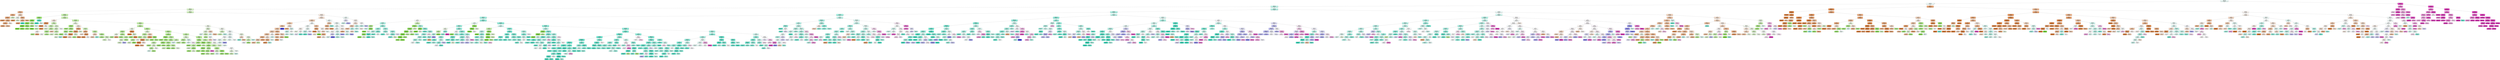 digraph Tree {
node [shape=box, style="filled, rounded", color="black", fontname=helvetica] ;
edge [fontname=helvetica] ;
0 [label="Speed <= 12.0\nentropy = 2.22\nsamples = 104639\nvalue = [24966, 11500, 31214, 12600, 24359]\nclass = OK", fillcolor="#effdfa"] ;
1 [label="Move <= 2.5\nentropy = 2.18\nsamples = 88554\nvalue = [24966, 11500, 29484, 12600, 10004]\nclass = OK", fillcolor="#f1fdfb"] ;
0 -> 1 [labeldistance=2.5, labelangle=45, headlabel="True"] ;
2 [label="Speed <= 7.0\nentropy = 2.15\nsamples = 66030\nvalue = [8916, 9253, 27187, 11658, 9016]\nclass = OK", fillcolor="#c6f8ee"] ;
1 -> 2 ;
3 [label="Speed <= 4.0\nentropy = 1.95\nsamples = 11803\nvalue = [3097, 5047, 2224, 1121, 314]\nclass = GOOD", fillcolor="#e1f9d3"] ;
2 -> 3 ;
4 [label="Boosts <= 0.5\nentropy = 1.24\nsamples = 1142\nvalue = [749, 264, 129, 0, 0]\nclass = GREAT", fillcolor="#f1b992"] ;
3 -> 4 ;
5 [label="Move <= 0.5\nentropy = 1.14\nsamples = 934\nvalue = [649, 209, 76, 0, 0]\nclass = GREAT", fillcolor="#efb387"] ;
4 -> 5 ;
6 [label="Mud_2 <= 1.5\nentropy = 1.05\nsamples = 852\nvalue = [625, 170, 57, 0, 0]\nclass = GREAT", fillcolor="#eeab7b"] ;
5 -> 6 ;
7 [label="entropy = 0.86\nsamples = 320\nvalue = [260, 43, 17, 0, 0]\nclass = GREAT", fillcolor="#eb9c64"] ;
6 -> 7 ;
8 [label="Mud_1 <= 3.5\nentropy = 1.15\nsamples = 532\nvalue = [365, 127, 40, 0, 0]\nclass = GREAT", fillcolor="#f0b58b"] ;
6 -> 8 ;
9 [label="Y <= 1.5\nentropy = 1.09\nsamples = 464\nvalue = [333, 99, 32, 0, 0]\nclass = GREAT", fillcolor="#eeae80"] ;
8 -> 9 ;
10 [label="entropy = 0.9\nsamples = 266\nvalue = [207, 50, 9, 0, 0]\nclass = GREAT", fillcolor="#eca36f"] ;
9 -> 10 ;
11 [label="entropy = 1.27\nsamples = 198\nvalue = [126, 49, 23, 0, 0]\nclass = GREAT", fillcolor="#f2be99"] ;
9 -> 11 ;
12 [label="entropy = 1.4\nsamples = 68\nvalue = [32, 28, 8, 0, 0]\nclass = GREAT", fillcolor="#fcf2eb"] ;
8 -> 12 ;
13 [label="entropy = 1.52\nsamples = 82\nvalue = [24, 39, 19, 0, 0]\nclass = GOOD", fillcolor="#ddf8cc"] ;
5 -> 13 ;
14 [label="Move <= 0.5\nentropy = 1.52\nsamples = 208\nvalue = [100, 55, 53, 0, 0]\nclass = GREAT", fillcolor="#f7dac5"] ;
4 -> 14 ;
15 [label="Mud_0 <= 0.5\nentropy = 1.57\nsamples = 130\nvalue = [45, 50, 35, 0, 0]\nclass = GOOD", fillcolor="#f7fdf3"] ;
14 -> 15 ;
16 [label="entropy = 0.62\nsamples = 13\nvalue = [11, 2, 0, 0, 0]\nclass = GREAT", fillcolor="#ea985d"] ;
15 -> 16 ;
17 [label="entropy = 1.57\nsamples = 117\nvalue = [34, 48, 35, 0, 0]\nclass = GOOD", fillcolor="#eafbe0"] ;
15 -> 17 ;
18 [label="Mud_3 <= 2.5\nentropy = 1.1\nsamples = 78\nvalue = [55, 5, 18, 0, 0]\nclass = GREAT", fillcolor="#efb185"] ;
14 -> 18 ;
19 [label="Y <= 2.5\nentropy = 0.88\nsamples = 61\nvalue = [43, 0, 18, 0, 0]\nclass = GREAT", fillcolor="#f0b68c"] ;
18 -> 19 ;
20 [label="entropy = 0.73\nsamples = 54\nvalue = [43, 0, 11, 0, 0]\nclass = GREAT", fillcolor="#eca16c"] ;
19 -> 20 ;
21 [label="entropy = 0.0\nsamples = 7\nvalue = [0, 0, 7, 0, 0]\nclass = OK", fillcolor="#39e5c5"] ;
19 -> 21 ;
22 [label="entropy = 0.87\nsamples = 17\nvalue = [12, 5, 0, 0, 0]\nclass = GREAT", fillcolor="#f0b58b"] ;
18 -> 22 ;
23 [label="Boosts <= 0.5\nentropy = 1.95\nsamples = 10661\nvalue = [2348, 4783, 2095, 1121, 314]\nclass = GOOD", fillcolor="#d8f7c5"] ;
3 -> 23 ;
24 [label="Speed <= 5.5\nentropy = 1.83\nsamples = 8491\nvalue = [1581, 4436, 1535, 695, 244]\nclass = GOOD", fillcolor="#c8f4ad"] ;
23 -> 24 ;
25 [label="Move <= 1.0\nentropy = 1.17\nsamples = 876\nvalue = [12, 648, 130, 3, 83]\nclass = GOOD", fillcolor="#a3ed76"] ;
24 -> 25 ;
26 [label="Y <= 0.5\nentropy = 0.71\nsamples = 734\nvalue = [7, 632, 13, 0, 82]\nclass = GOOD", fillcolor="#90e958"] ;
25 -> 26 ;
27 [label="Mud_0 <= 1.5\nentropy = 0.51\nsamples = 671\nvalue = [0, 594, 0, 0, 77]\nclass = GOOD", fillcolor="#8ce853"] ;
26 -> 27 ;
28 [label="Mud_0 <= 0.5\nentropy = 0.26\nsamples = 367\nvalue = [0, 351, 0, 0, 16]\nclass = GOOD", fillcolor="#81e642"] ;
27 -> 28 ;
29 [label="entropy = 0.0\nsamples = 142\nvalue = [0, 142, 0, 0, 0]\nclass = GOOD", fillcolor="#7be539"] ;
28 -> 29 ;
30 [label="entropy = 0.37\nsamples = 225\nvalue = [0, 209, 0, 0, 16]\nclass = GOOD", fillcolor="#85e748"] ;
28 -> 30 ;
31 [label="Speed_2 <= 0.5\nentropy = 0.72\nsamples = 304\nvalue = [0, 243, 0, 0, 61]\nclass = GOOD", fillcolor="#9cec6b"] ;
27 -> 31 ;
32 [label="entropy = 0.78\nsamples = 264\nvalue = [0, 203, 0, 0, 61]\nclass = GOOD", fillcolor="#a3ed74"] ;
31 -> 32 ;
33 [label="entropy = 0.0\nsamples = 40\nvalue = [0, 40, 0, 0, 0]\nclass = GOOD", fillcolor="#7be539"] ;
31 -> 33 ;
34 [label="Mud_1 <= 2.5\nentropy = 1.55\nsamples = 63\nvalue = [7, 38, 13, 0, 5]\nclass = GOOD", fillcolor="#bdf29c"] ;
26 -> 34 ;
35 [label="entropy = 1.05\nsamples = 45\nvalue = [5, 34, 6, 0, 0]\nclass = GOOD", fillcolor="#a0ec71"] ;
34 -> 35 ;
36 [label="entropy = 1.88\nsamples = 18\nvalue = [2, 4, 7, 0, 5]\nclass = OK", fillcolor="#e1fbf6"] ;
34 -> 36 ;
37 [label="Y <= 0.5\nentropy = 0.92\nsamples = 142\nvalue = [5, 16, 117, 3, 1]\nclass = OK", fillcolor="#60ead1"] ;
25 -> 37 ;
38 [label="entropy = 0.0\nsamples = 96\nvalue = [0, 0, 96, 0, 0]\nclass = OK", fillcolor="#39e5c5"] ;
37 -> 38 ;
39 [label="entropy = 1.77\nsamples = 46\nvalue = [5, 16, 21, 3, 1]\nclass = OK", fillcolor="#defbf5"] ;
37 -> 39 ;
40 [label="Mud_0 <= 0.5\nentropy = 1.85\nsamples = 7615\nvalue = [1569, 3788, 1405, 692, 161]\nclass = GOOD", fillcolor="#cff5b6"] ;
24 -> 40 ;
41 [label="Y <= 0.5\nentropy = 1.69\nsamples = 933\nvalue = [429, 342, 98, 56, 8]\nclass = GREAT", fillcolor="#fbece2"] ;
40 -> 41 ;
42 [label="Speed_1 <= 0.5\nentropy = 0.73\nsamples = 330\nvalue = [282, 39, 4, 5, 0]\nclass = GREAT", fillcolor="#e9965a"] ;
41 -> 42 ;
43 [label="entropy = 0.38\nsamples = 275\nvalue = [258, 14, 0, 3, 0]\nclass = GREAT", fillcolor="#e78946"] ;
42 -> 43 ;
44 [label="Speed_0 <= 0.5\nentropy = 1.49\nsamples = 55\nvalue = [24, 25, 4, 2, 0]\nclass = GOOD", fillcolor="#fbfef9"] ;
42 -> 44 ;
45 [label="entropy = 1.52\nsamples = 43\nvalue = [13, 24, 4, 2, 0]\nclass = GOOD", fillcolor="#cff5b6"] ;
44 -> 45 ;
46 [label="entropy = 0.41\nsamples = 12\nvalue = [11, 1, 0, 0, 0]\nclass = GREAT", fillcolor="#e78c4b"] ;
44 -> 46 ;
47 [label="Mud_3 <= 2.5\nentropy = 1.8\nsamples = 603\nvalue = [147, 303, 94, 51, 8]\nclass = GOOD", fillcolor="#d2f6bb"] ;
41 -> 47 ;
48 [label="Mud_1 <= 1.5\nentropy = 1.6\nsamples = 418\nvalue = [114, 229, 49, 26, 0]\nclass = GOOD", fillcolor="#cdf5b4"] ;
47 -> 48 ;
49 [label="entropy = 1.56\nsamples = 144\nvalue = [51, 72, 6, 15, 0]\nclass = GOOD", fillcolor="#e1f9d2"] ;
48 -> 49 ;
50 [label="Mud_3 <= 0.5\nentropy = 1.55\nsamples = 274\nvalue = [63, 157, 43, 11, 0]\nclass = GOOD", fillcolor="#c4f3a7"] ;
48 -> 50 ;
51 [label="Y <= 2.5\nentropy = 1.58\nsamples = 50\nvalue = [22, 21, 3, 4, 0]\nclass = GREAT", fillcolor="#fefbf8"] ;
50 -> 51 ;
52 [label="entropy = 1.37\nsamples = 27\nvalue = [5, 18, 3, 1, 0]\nclass = GOOD", fillcolor="#b1f08a"] ;
51 -> 52 ;
53 [label="entropy = 1.09\nsamples = 23\nvalue = [17, 3, 0, 3, 0]\nclass = GREAT", fillcolor="#eda774"] ;
51 -> 53 ;
54 [label="Mud_2 <= 0.5\nentropy = 1.49\nsamples = 224\nvalue = [41, 136, 40, 7, 0]\nclass = GOOD", fillcolor="#baf298"] ;
50 -> 54 ;
55 [label="entropy = 1.27\nsamples = 32\nvalue = [15, 15, 2, 0, 0]\nclass = GREAT", fillcolor="#ffffff"] ;
54 -> 55 ;
56 [label="entropy = 1.45\nsamples = 192\nvalue = [26, 121, 38, 7, 0]\nclass = GOOD", fillcolor="#b8f194"] ;
54 -> 56 ;
57 [label="Y <= 2.5\nentropy = 2.05\nsamples = 185\nvalue = [33, 74, 45, 25, 8]\nclass = GOOD", fillcolor="#e4fad6"] ;
47 -> 57 ;
58 [label="Mud_2 <= 0.5\nentropy = 1.82\nsamples = 128\nvalue = [33, 60, 26, 5, 4]\nclass = GOOD", fillcolor="#d9f8c7"] ;
57 -> 58 ;
59 [label="entropy = 1.54\nsamples = 26\nvalue = [15, 7, 2, 0, 2]\nclass = GREAT", fillcolor="#f4caac"] ;
58 -> 59 ;
60 [label="Y <= 1.5\nentropy = 1.75\nsamples = 102\nvalue = [18, 53, 24, 5, 2]\nclass = GOOD", fillcolor="#cef5b5"] ;
58 -> 60 ;
61 [label="entropy = 1.58\nsamples = 47\nvalue = [15, 23, 8, 1, 0]\nclass = GOOD", fillcolor="#def8ce"] ;
60 -> 61 ;
62 [label="entropy = 1.67\nsamples = 55\nvalue = [3, 30, 16, 4, 2]\nclass = GOOD", fillcolor="#d0f6b8"] ;
60 -> 62 ;
63 [label="entropy = 1.82\nsamples = 57\nvalue = [0, 14, 19, 20, 4]\nclass = BAD", fillcolor="#fafafe"] ;
57 -> 63 ;
64 [label="Mud_1 <= 0.5\nentropy = 1.84\nsamples = 6682\nvalue = [1140, 3446, 1307, 636, 153]\nclass = GOOD", fillcolor="#caf5b0"] ;
40 -> 64 ;
65 [label="Y <= 0.5\nentropy = 1.71\nsamples = 924\nvalue = [341, 420, 99, 52, 12]\nclass = GOOD", fillcolor="#edfbe4"] ;
64 -> 65 ;
66 [label="Mud_0 <= 1.5\nentropy = 1.28\nsamples = 244\nvalue = [35, 173, 30, 4, 2]\nclass = GOOD", fillcolor="#a8ee7c"] ;
65 -> 66 ;
67 [label="entropy = 0.96\nsamples = 89\nvalue = [21, 66, 1, 1, 0]\nclass = GOOD", fillcolor="#a8ee7c"] ;
66 -> 67 ;
68 [label="Speed_1 <= 0.5\nentropy = 1.33\nsamples = 155\nvalue = [14, 107, 29, 3, 2]\nclass = GOOD", fillcolor="#adef84"] ;
66 -> 68 ;
69 [label="Speed_0 <= 0.5\nentropy = 1.24\nsamples = 115\nvalue = [3, 79, 28, 3, 2]\nclass = GOOD", fillcolor="#b2f08b"] ;
68 -> 69 ;
70 [label="entropy = 0.78\nsamples = 87\nvalue = [0, 70, 16, 1, 0]\nclass = GOOD", fillcolor="#9beb68"] ;
69 -> 70 ;
71 [label="Mud_0 <= 2.5\nentropy = 1.94\nsamples = 28\nvalue = [3, 9, 12, 2, 2]\nclass = OK", fillcolor="#e0fbf6"] ;
69 -> 71 ;
72 [label="entropy = 1.48\nsamples = 17\nvalue = [3, 8, 6, 0, 0]\nclass = GOOD", fillcolor="#e7fadb"] ;
71 -> 72 ;
73 [label="entropy = 1.69\nsamples = 11\nvalue = [0, 1, 6, 2, 2]\nclass = OK", fillcolor="#a7f3e5"] ;
71 -> 73 ;
74 [label="entropy = 1.01\nsamples = 40\nvalue = [11, 28, 1, 0, 0]\nclass = GOOD", fillcolor="#b2f08b"] ;
68 -> 74 ;
75 [label="Y <= 1.5\nentropy = 1.74\nsamples = 680\nvalue = [306, 247, 69, 48, 10]\nclass = GREAT", fillcolor="#fbeee4"] ;
65 -> 75 ;
76 [label="Move <= 0.5\nentropy = 1.15\nsamples = 282\nvalue = [208, 52, 12, 9, 1]\nclass = GREAT", fillcolor="#edaa79"] ;
75 -> 76 ;
77 [label="Speed_2 <= 0.5\nentropy = 0.89\nsamples = 254\nvalue = [203, 42, 6, 3, 0]\nclass = GREAT", fillcolor="#eb9f69"] ;
76 -> 77 ;
78 [label="Speed_0 <= 0.5\nentropy = 0.72\nsamples = 215\nvalue = [186, 21, 5, 3, 0]\nclass = GREAT", fillcolor="#e99457"] ;
77 -> 78 ;
79 [label="entropy = 0.52\nsamples = 184\nvalue = [169, 9, 3, 3, 0]\nclass = GREAT", fillcolor="#e78c4a"] ;
78 -> 79 ;
80 [label="entropy = 1.26\nsamples = 31\nvalue = [17, 12, 2, 0, 0]\nclass = GREAT", fillcolor="#f8decb"] ;
78 -> 80 ;
81 [label="Speed_1 <= 0.5\nentropy = 1.14\nsamples = 39\nvalue = [17, 21, 1, 0, 0]\nclass = GOOD", fillcolor="#e7fadb"] ;
77 -> 81 ;
82 [label="entropy = 1.02\nsamples = 28\nvalue = [7, 20, 1, 0, 0]\nclass = GOOD", fillcolor="#adef84"] ;
81 -> 82 ;
83 [label="entropy = 0.44\nsamples = 11\nvalue = [10, 1, 0, 0, 0]\nclass = GREAT", fillcolor="#e88e4d"] ;
81 -> 83 ;
84 [label="entropy = 2.1\nsamples = 28\nvalue = [5, 10, 6, 6, 1]\nclass = GOOD", fillcolor="#e7fadb"] ;
76 -> 84 ;
85 [label="Mud_3 <= 0.5\nentropy = 1.86\nsamples = 398\nvalue = [98, 195, 57, 39, 9]\nclass = GOOD", fillcolor="#d4f7bf"] ;
75 -> 85 ;
86 [label="Y <= 2.5\nentropy = 1.25\nsamples = 53\nvalue = [37, 11, 2, 3, 0]\nclass = GREAT", fillcolor="#efb184"] ;
85 -> 86 ;
87 [label="entropy = 0.99\nsamples = 20\nvalue = [11, 9, 0, 0, 0]\nclass = GREAT", fillcolor="#fae8db"] ;
86 -> 87 ;
88 [label="Speed_2 <= 0.5\nentropy = 1.08\nsamples = 33\nvalue = [26, 2, 2, 3, 0]\nclass = GREAT", fillcolor="#eb9e67"] ;
86 -> 88 ;
89 [label="entropy = 0.49\nsamples = 28\nvalue = [25, 0, 0, 3, 0]\nclass = GREAT", fillcolor="#e89051"] ;
88 -> 89 ;
90 [label="entropy = 1.52\nsamples = 5\nvalue = [1, 2, 2, 0, 0]\nclass = GOOD", fillcolor="#ffffff"] ;
88 -> 90 ;
91 [label="Mud_2 <= 0.5\nentropy = 1.83\nsamples = 345\nvalue = [61, 184, 55, 36, 9]\nclass = GOOD", fillcolor="#c6f4a9"] ;
85 -> 91 ;
92 [label="Move <= 1.5\nentropy = 1.84\nsamples = 56\nvalue = [28, 15, 7, 3, 3]\nclass = GREAT", fillcolor="#f7d7c0"] ;
91 -> 92 ;
93 [label="entropy = 1.59\nsamples = 50\nvalue = [28, 15, 3, 3, 1]\nclass = GREAT", fillcolor="#f5d0b5"] ;
92 -> 93 ;
94 [label="entropy = 0.92\nsamples = 6\nvalue = [0, 0, 4, 0, 2]\nclass = OK", fillcolor="#9cf2e2"] ;
92 -> 94 ;
95 [label="Mud_3 <= 2.5\nentropy = 1.71\nsamples = 289\nvalue = [33, 169, 48, 33, 6]\nclass = GOOD", fillcolor="#bdf29c"] ;
91 -> 95 ;
96 [label="entropy = 1.51\nsamples = 200\nvalue = [28, 130, 27, 13, 2]\nclass = GOOD", fillcolor="#b1f08a"] ;
95 -> 96 ;
97 [label="Speed_1 <= 0.5\nentropy = 1.93\nsamples = 89\nvalue = [5, 39, 21, 20, 4]\nclass = GOOD", fillcolor="#dcf8cb"] ;
95 -> 97 ;
98 [label="entropy = 1.72\nsamples = 75\nvalue = [0, 35, 21, 15, 4]\nclass = GOOD", fillcolor="#ddf8cc"] ;
97 -> 98 ;
99 [label="entropy = 1.58\nsamples = 14\nvalue = [5, 4, 0, 5, 0]\nclass = GREAT", fillcolor="#ffffff"] ;
97 -> 99 ;
100 [label="Move <= 0.5\nentropy = 1.82\nsamples = 5758\nvalue = [799, 3026, 1208, 584, 141]\nclass = GOOD", fillcolor="#caf5b0"] ;
64 -> 100 ;
101 [label="Mud_3 <= 0.5\nentropy = 1.75\nsamples = 4846\nvalue = [736, 2685, 916, 416, 93]\nclass = GOOD", fillcolor="#c4f3a6"] ;
100 -> 101 ;
102 [label="Y <= 2.5\nentropy = 1.78\nsamples = 603\nvalue = [218, 256, 80, 42, 7]\nclass = GOOD", fillcolor="#f2fceb"] ;
101 -> 102 ;
103 [label="Mud_2 <= 0.5\nentropy = 1.67\nsamples = 399\nvalue = [40, 235, 78, 39, 7]\nclass = GOOD", fillcolor="#bef29e"] ;
102 -> 103 ;
104 [label="Y <= 1.5\nentropy = 1.68\nsamples = 55\nvalue = [21, 25, 6, 1, 2]\nclass = GOOD", fillcolor="#effce8"] ;
103 -> 104 ;
105 [label="entropy = 1.59\nsamples = 33\nvalue = [4, 21, 5, 1, 2]\nclass = GOOD", fillcolor="#b4f08e"] ;
104 -> 105 ;
106 [label="entropy = 0.94\nsamples = 22\nvalue = [17, 4, 1, 0, 0]\nclass = GREAT", fillcolor="#eca470"] ;
104 -> 106 ;
107 [label="Mud_0 <= 1.5\nentropy = 1.58\nsamples = 344\nvalue = [19, 210, 72, 38, 5]\nclass = GOOD", fillcolor="#bcf29b"] ;
103 -> 107 ;
108 [label="entropy = 1.31\nsamples = 98\nvalue = [13, 70, 11, 3, 1]\nclass = GOOD", fillcolor="#a6ee7a"] ;
107 -> 108 ;
109 [label="Y <= 0.5\nentropy = 1.59\nsamples = 246\nvalue = [6, 140, 61, 35, 4]\nclass = GOOD", fillcolor="#c7f4aa"] ;
107 -> 109 ;
110 [label="Mud_0 <= 3.5\nentropy = 1.66\nsamples = 117\nvalue = [0, 52, 35, 27, 3]\nclass = GOOD", fillcolor="#e4fad6"] ;
109 -> 110 ;
111 [label="entropy = 1.49\nsamples = 104\nvalue = [0, 50, 34, 20, 0]\nclass = GOOD", fillcolor="#e1f9d2"] ;
110 -> 111 ;
112 [label="entropy = 1.67\nsamples = 13\nvalue = [0, 2, 1, 7, 3]\nclass = BAD", fillcolor="#b1b0f5"] ;
110 -> 112 ;
113 [label="entropy = 1.35\nsamples = 129\nvalue = [6, 88, 26, 8, 1]\nclass = GOOD", fillcolor="#b0ef88"] ;
109 -> 113 ;
114 [label="Speed_2 <= 0.5\nentropy = 0.66\nsamples = 204\nvalue = [178, 21, 2, 3, 0]\nclass = GREAT", fillcolor="#e99355"] ;
102 -> 114 ;
115 [label="entropy = 0.42\nsamples = 178\nvalue = [167, 7, 2, 2, 0]\nclass = GREAT", fillcolor="#e78946"] ;
114 -> 115 ;
116 [label="Speed_3 <= 0.5\nentropy = 1.19\nsamples = 26\nvalue = [11, 14, 0, 1, 0]\nclass = GOOD", fillcolor="#e5fad7"] ;
114 -> 116 ;
117 [label="entropy = 0.94\nsamples = 18\nvalue = [3, 14, 0, 1, 0]\nclass = GOOD", fillcolor="#9eec6e"] ;
116 -> 117 ;
118 [label="entropy = 0.0\nsamples = 8\nvalue = [8, 0, 0, 0, 0]\nclass = GREAT", fillcolor="#e58139"] ;
116 -> 118 ;
119 [label="Mud_2 <= 0.5\nentropy = 1.72\nsamples = 4243\nvalue = [518, 2429, 836, 374, 86]\nclass = GOOD", fillcolor="#c1f3a2"] ;
101 -> 119 ;
120 [label="Y <= 1.5\nentropy = 1.76\nsamples = 508\nvalue = [170, 231, 71, 30, 6]\nclass = GOOD", fillcolor="#e7fadb"] ;
119 -> 120 ;
121 [label="Mud_0 <= 1.5\nentropy = 1.69\nsamples = 242\nvalue = [20, 139, 52, 26, 5]\nclass = GOOD", fillcolor="#c3f3a4"] ;
120 -> 121 ;
122 [label="entropy = 1.31\nsamples = 73\nvalue = [13, 50, 8, 2, 0]\nclass = GOOD", fillcolor="#aeef85"] ;
121 -> 122 ;
123 [label="Mud_1 <= 2.5\nentropy = 1.73\nsamples = 169\nvalue = [7, 89, 44, 24, 5]\nclass = GOOD", fillcolor="#cff6b8"] ;
121 -> 123 ;
124 [label="Y <= 0.5\nentropy = 1.54\nsamples = 119\nvalue = [7, 71, 26, 15, 0]\nclass = GOOD", fillcolor="#bff29f"] ;
123 -> 124 ;
125 [label="entropy = 1.74\nsamples = 69\nvalue = [4, 31, 20, 14, 0]\nclass = GOOD", fillcolor="#e1f9d3"] ;
124 -> 125 ;
126 [label="entropy = 0.98\nsamples = 50\nvalue = [3, 40, 6, 1, 0]\nclass = GOOD", fillcolor="#99eb66"] ;
124 -> 126 ;
127 [label="entropy = 1.84\nsamples = 50\nvalue = [0, 18, 18, 9, 5]\nclass = GOOD", fillcolor="#ffffff"] ;
123 -> 127 ;
128 [label="Y <= 2.5\nentropy = 1.39\nsamples = 266\nvalue = [150, 92, 19, 4, 1]\nclass = GREAT", fillcolor="#f6d5bd"] ;
120 -> 128 ;
129 [label="Speed_3 <= 0.5\nentropy = 0.96\nsamples = 179\nvalue = [141, 27, 10, 1, 0]\nclass = GREAT", fillcolor="#eca06a"] ;
128 -> 129 ;
130 [label="Speed_1 <= 0.5\nentropy = 0.78\nsamples = 159\nvalue = [135, 16, 7, 1, 0]\nclass = GREAT", fillcolor="#e9965a"] ;
129 -> 130 ;
131 [label="Speed_0 <= 0.5\nentropy = 0.49\nsamples = 132\nvalue = [122, 6, 3, 1, 0]\nclass = GREAT", fillcolor="#e78b49"] ;
130 -> 131 ;
132 [label="entropy = 0.15\nsamples = 106\nvalue = [104, 0, 1, 1, 0]\nclass = GREAT", fillcolor="#e5833d"] ;
131 -> 132 ;
133 [label="entropy = 1.14\nsamples = 26\nvalue = [18, 6, 2, 0, 0]\nclass = GREAT", fillcolor="#efb388"] ;
131 -> 133 ;
134 [label="entropy = 1.45\nsamples = 27\nvalue = [13, 10, 4, 0, 0]\nclass = GREAT", fillcolor="#fae9dc"] ;
130 -> 134 ;
135 [label="entropy = 1.41\nsamples = 20\nvalue = [6, 11, 3, 0, 0]\nclass = GOOD", fillcolor="#d0f6b8"] ;
129 -> 135 ;
136 [label="Mud_3 <= 1.5\nentropy = 1.23\nsamples = 87\nvalue = [9, 65, 9, 3, 1]\nclass = GOOD", fillcolor="#a0ec71"] ;
128 -> 136 ;
137 [label="entropy = 0.74\nsamples = 43\nvalue = [9, 34, 0, 0, 0]\nclass = GOOD", fillcolor="#9eec6d"] ;
136 -> 137 ;
138 [label="entropy = 1.21\nsamples = 44\nvalue = [0, 31, 9, 3, 1]\nclass = GOOD", fillcolor="#acef83"] ;
136 -> 138 ;
139 [label="Mud_0 <= 1.5\nentropy = 1.67\nsamples = 3735\nvalue = [348, 2198, 765, 344, 80]\nclass = GOOD", fillcolor="#bff29f"] ;
119 -> 139 ;
140 [label="Y <= 0.5\nentropy = 1.49\nsamples = 1178\nvalue = [164, 770, 170, 62, 12]\nclass = GOOD", fillcolor="#b0f089"] ;
139 -> 140 ;
141 [label="Speed_1 <= 0.5\nentropy = 0.91\nsamples = 455\nvalue = [90, 352, 11, 2, 0]\nclass = GOOD", fillcolor="#a0ec71"] ;
140 -> 141 ;
142 [label="entropy = 0.85\nsamples = 390\nvalue = [82, 303, 4, 1, 0]\nclass = GOOD", fillcolor="#a0ec71"] ;
141 -> 142 ;
143 [label="entropy = 1.12\nsamples = 65\nvalue = [8, 49, 7, 1, 0]\nclass = GOOD", fillcolor="#a0ec71"] ;
141 -> 143 ;
144 [label="Mud_3 <= 2.5\nentropy = 1.67\nsamples = 723\nvalue = [74, 418, 159, 60, 12]\nclass = GOOD", fillcolor="#c2f3a4"] ;
140 -> 144 ;
145 [label="Y <= 2.5\nentropy = 1.53\nsamples = 453\nvalue = [56, 280, 90, 25, 2]\nclass = GOOD", fillcolor="#baf197"] ;
144 -> 145 ;
146 [label="Mud_1 <= 1.5\nentropy = 1.61\nsamples = 283\nvalue = [33, 157, 76, 16, 1]\nclass = GOOD", fillcolor="#cbf5b2"] ;
145 -> 146 ;
147 [label="entropy = 1.24\nsamples = 102\nvalue = [21, 70, 10, 1, 0]\nclass = GOOD", fillcolor="#afef87"] ;
146 -> 147 ;
148 [label="Mud_2 <= 1.5\nentropy = 1.64\nsamples = 181\nvalue = [12, 87, 66, 15, 1]\nclass = GOOD", fillcolor="#e7fadb"] ;
146 -> 148 ;
149 [label="Y <= 1.5\nentropy = 1.47\nsamples = 54\nvalue = [9, 32, 12, 1, 0]\nclass = GOOD", fillcolor="#c0f3a1"] ;
148 -> 149 ;
150 [label="entropy = 1.46\nsamples = 20\nvalue = [1, 8, 10, 1, 0]\nclass = OK", fillcolor="#defbf5"] ;
149 -> 150 ;
151 [label="entropy = 1.09\nsamples = 34\nvalue = [8, 24, 2, 0, 0]\nclass = GOOD", fillcolor="#aeef85"] ;
149 -> 151 ;
152 [label="entropy = 1.58\nsamples = 127\nvalue = [3, 55, 54, 14, 1]\nclass = GOOD", fillcolor="#fdfffc"] ;
148 -> 152 ;
153 [label="Mud_3 <= 1.5\nentropy = 1.29\nsamples = 170\nvalue = [23, 123, 14, 9, 1]\nclass = GOOD", fillcolor="#a5ed78"] ;
145 -> 153 ;
154 [label="entropy = 0.93\nsamples = 93\nvalue = [21, 70, 1, 1, 0]\nclass = GOOD", fillcolor="#a5ed78"] ;
153 -> 154 ;
155 [label="entropy = 1.36\nsamples = 77\nvalue = [2, 53, 13, 8, 1]\nclass = GOOD", fillcolor="#acef83"] ;
153 -> 155 ;
156 [label="Y <= 2.5\nentropy = 1.82\nsamples = 270\nvalue = [18, 138, 69, 35, 10]\nclass = GOOD", fillcolor="#d2f6bb"] ;
144 -> 156 ;
157 [label="Mud_2 <= 1.5\nentropy = 1.55\nsamples = 196\nvalue = [18, 121, 40, 16, 1]\nclass = GOOD", fillcolor="#baf298"] ;
156 -> 157 ;
158 [label="Y <= 1.5\nentropy = 1.27\nsamples = 64\nvalue = [12, 44, 7, 1, 0]\nclass = GOOD", fillcolor="#aeef85"] ;
157 -> 158 ;
159 [label="entropy = 1.59\nsamples = 23\nvalue = [3, 12, 7, 1, 0]\nclass = GOOD", fillcolor="#d6f7c1"] ;
158 -> 159 ;
160 [label="entropy = 0.76\nsamples = 41\nvalue = [9, 32, 0, 0, 0]\nclass = GOOD", fillcolor="#a0ec71"] ;
158 -> 160 ;
161 [label="Mud_1 <= 2.5\nentropy = 1.57\nsamples = 132\nvalue = [6, 77, 33, 15, 1]\nclass = GOOD", fillcolor="#c4f3a7"] ;
157 -> 161 ;
162 [label="entropy = 1.25\nsamples = 87\nvalue = [5, 60, 19, 3, 0]\nclass = GOOD", fillcolor="#afef88"] ;
161 -> 162 ;
163 [label="entropy = 1.81\nsamples = 45\nvalue = [1, 17, 14, 12, 1]\nclass = GOOD", fillcolor="#f2fcec"] ;
161 -> 163 ;
164 [label="entropy = 1.89\nsamples = 74\nvalue = [0, 17, 29, 19, 9]\nclass = OK", fillcolor="#dbfaf4"] ;
156 -> 164 ;
165 [label="Y <= 0.5\nentropy = 1.72\nsamples = 2557\nvalue = [184, 1428, 595, 282, 68]\nclass = GOOD", fillcolor="#c7f4ab"] ;
139 -> 165 ;
166 [label="Mud_0 <= 2.5\nentropy = 1.74\nsamples = 712\nvalue = [11, 339, 225, 105, 32]\nclass = GOOD", fillcolor="#e0f9d1"] ;
165 -> 166 ;
167 [label="Speed_0 <= 0.5\nentropy = 1.34\nsamples = 419\nvalue = [9, 261, 120, 28, 1]\nclass = GOOD", fillcolor="#c1f3a2"] ;
166 -> 167 ;
168 [label="entropy = 1.31\nsamples = 292\nvalue = [1, 175, 93, 22, 1]\nclass = GOOD", fillcolor="#c9f4ad"] ;
167 -> 168 ;
169 [label="entropy = 1.32\nsamples = 127\nvalue = [8, 86, 27, 6, 0]\nclass = GOOD", fillcolor="#b1f08a"] ;
167 -> 169 ;
170 [label="Mud_0 <= 4.5\nentropy = 1.94\nsamples = 293\nvalue = [2, 78, 105, 77, 31]\nclass = OK", fillcolor="#e6fcf8"] ;
166 -> 170 ;
171 [label="entropy = 1.9\nsamples = 273\nvalue = [2, 76, 102, 70, 23]\nclass = OK", fillcolor="#e5fcf7"] ;
170 -> 171 ;
172 [label="entropy = 1.8\nsamples = 20\nvalue = [0, 2, 3, 7, 8]\nclass = TERRIBLE", fillcolor="#fdf0fa"] ;
170 -> 172 ;
173 [label="Mud_3 <= 1.5\nentropy = 1.67\nsamples = 1845\nvalue = [173, 1089, 370, 177, 36]\nclass = GOOD", fillcolor="#bff29e"] ;
165 -> 173 ;
174 [label="Y <= 2.5\nentropy = 1.38\nsamples = 582\nvalue = [84, 401, 66, 27, 4]\nclass = GOOD", fillcolor="#abee81"] ;
173 -> 174 ;
175 [label="Mud_1 <= 1.5\nentropy = 1.57\nsamples = 344\nvalue = [35, 215, 64, 26, 4]\nclass = GOOD", fillcolor="#b8f194"] ;
174 -> 175 ;
176 [label="entropy = 1.05\nsamples = 103\nvalue = [20, 77, 5, 1, 0]\nclass = GOOD", fillcolor="#a4ed77"] ;
175 -> 176 ;
177 [label="Y <= 1.5\nentropy = 1.64\nsamples = 241\nvalue = [15, 138, 59, 25, 4]\nclass = GOOD", fillcolor="#c6f4a9"] ;
175 -> 177 ;
178 [label="entropy = 1.68\nsamples = 126\nvalue = [2, 60, 41, 20, 3]\nclass = GOOD", fillcolor="#e1f9d3"] ;
177 -> 178 ;
179 [label="Mud_2 <= 2.5\nentropy = 1.41\nsamples = 115\nvalue = [13, 78, 18, 5, 1]\nclass = GOOD", fillcolor="#adef85"] ;
177 -> 179 ;
180 [label="entropy = 1.1\nsamples = 94\nvalue = [13, 69, 12, 0, 0]\nclass = GOOD", fillcolor="#a4ed76"] ;
179 -> 180 ;
181 [label="entropy = 1.74\nsamples = 21\nvalue = [0, 9, 6, 5, 1]\nclass = GOOD", fillcolor="#e5fad7"] ;
179 -> 181 ;
182 [label="Speed_3 <= 0.5\nentropy = 0.84\nsamples = 238\nvalue = [49, 186, 2, 1, 0]\nclass = GOOD", fillcolor="#9fec6f"] ;
174 -> 182 ;
183 [label="entropy = 0.69\nsamples = 171\nvalue = [24, 145, 1, 1, 0]\nclass = GOOD", fillcolor="#92ea5c"] ;
182 -> 183 ;
184 [label="entropy = 1.05\nsamples = 67\nvalue = [25, 41, 1, 0, 0]\nclass = GOOD", fillcolor="#cdf5b4"] ;
182 -> 184 ;
185 [label="Y <= 2.5\nentropy = 1.74\nsamples = 1263\nvalue = [89, 688, 304, 150, 32]\nclass = GOOD", fillcolor="#caf5b0"] ;
173 -> 185 ;
186 [label="Mud_1 <= 1.5\nentropy = 1.64\nsamples = 898\nvalue = [85, 543, 171, 81, 18]\nclass = GOOD", fillcolor="#bbf29a"] ;
185 -> 186 ;
187 [label="Y <= 1.5\nentropy = 1.31\nsamples = 314\nvalue = [48, 224, 29, 9, 4]\nclass = GOOD", fillcolor="#a8ee7c"] ;
186 -> 187 ;
188 [label="Speed_0 <= 0.5\nentropy = 1.02\nsamples = 195\nvalue = [39, 147, 6, 3, 0]\nclass = GOOD", fillcolor="#a4ed76"] ;
187 -> 188 ;
189 [label="entropy = 0.98\nsamples = 168\nvalue = [38, 125, 2, 3, 0]\nclass = GOOD", fillcolor="#a7ee7a"] ;
188 -> 189 ;
190 [label="entropy = 0.82\nsamples = 27\nvalue = [1, 22, 4, 0, 0]\nclass = GOOD", fillcolor="#98eb64"] ;
188 -> 190 ;
191 [label="Mud_2 <= 4.5\nentropy = 1.53\nsamples = 119\nvalue = [9, 77, 23, 6, 4]\nclass = GOOD", fillcolor="#b5f090"] ;
187 -> 191 ;
192 [label="Mud_2 <= 1.5\nentropy = 1.35\nsamples = 114\nvalue = [9, 77, 22, 6, 0]\nclass = GOOD", fillcolor="#b0ef89"] ;
191 -> 192 ;
193 [label="entropy = 1.08\nsamples = 50\nvalue = [8, 38, 3, 1, 0]\nclass = GOOD", fillcolor="#a1ec72"] ;
192 -> 193 ;
194 [label="entropy = 1.34\nsamples = 64\nvalue = [1, 39, 19, 5, 0]\nclass = GOOD", fillcolor="#c4f3a7"] ;
192 -> 194 ;
195 [label="entropy = 0.72\nsamples = 5\nvalue = [0, 0, 1, 0, 4]\nclass = TERRIBLE", fillcolor="#ec6ad0"] ;
191 -> 195 ;
196 [label="Mud_2 <= 2.5\nentropy = 1.73\nsamples = 584\nvalue = [37, 319, 142, 72, 14]\nclass = GOOD", fillcolor="#caf5b0"] ;
186 -> 196 ;
197 [label="Y <= 1.5\nentropy = 1.49\nsamples = 407\nvalue = [32, 260, 81, 32, 2]\nclass = GOOD", fillcolor="#b7f192"] ;
196 -> 197 ;
198 [label="Mud_1 <= 2.5\nentropy = 1.56\nsamples = 172\nvalue = [2, 87, 58, 23, 2]\nclass = GOOD", fillcolor="#ddf8cd"] ;
197 -> 198 ;
199 [label="entropy = 1.22\nsamples = 104\nvalue = [2, 67, 31, 4, 0]\nclass = GOOD", fillcolor="#bef29d"] ;
198 -> 199 ;
200 [label="entropy = 1.71\nsamples = 68\nvalue = [0, 20, 27, 19, 2]\nclass = OK", fillcolor="#e2fbf7"] ;
198 -> 200 ;
201 [label="Mud_2 <= 1.5\nentropy = 1.21\nsamples = 235\nvalue = [30, 173, 23, 9, 0]\nclass = GOOD", fillcolor="#a3ed75"] ;
197 -> 201 ;
202 [label="entropy = 1.08\nsamples = 130\nvalue = [26, 96, 6, 2, 0]\nclass = GOOD", fillcolor="#a6ee7a"] ;
201 -> 202 ;
203 [label="entropy = 1.19\nsamples = 105\nvalue = [4, 77, 17, 7, 0]\nclass = GOOD", fillcolor="#a5ed78"] ;
201 -> 203 ;
204 [label="Mud_1 <= 2.5\nentropy = 1.95\nsamples = 177\nvalue = [5, 59, 61, 40, 12]\nclass = OK", fillcolor="#fcfffe"] ;
196 -> 204 ;
205 [label="Y <= 1.5\nentropy = 1.91\nsamples = 83\nvalue = [5, 35, 28, 10, 5]\nclass = GOOD", fillcolor="#eefce6"] ;
204 -> 205 ;
206 [label="entropy = 1.66\nsamples = 52\nvalue = [5, 27, 15, 5, 0]\nclass = GOOD", fillcolor="#d4f7bf"] ;
205 -> 206 ;
207 [label="entropy = 1.88\nsamples = 31\nvalue = [0, 8, 13, 5, 5]\nclass = OK", fillcolor="#d4f9f2"] ;
205 -> 207 ;
208 [label="entropy = 1.84\nsamples = 94\nvalue = [0, 24, 33, 30, 7]\nclass = OK", fillcolor="#f6fefc"] ;
204 -> 208 ;
209 [label="Mud_3 <= 2.5\nentropy = 1.77\nsamples = 365\nvalue = [4, 145, 133, 69, 14]\nclass = GOOD", fillcolor="#f8fef5"] ;
185 -> 209 ;
210 [label="entropy = 1.53\nsamples = 195\nvalue = [4, 100, 70, 19, 2]\nclass = GOOD", fillcolor="#dff9cf"] ;
209 -> 210 ;
211 [label="entropy = 1.83\nsamples = 170\nvalue = [0, 45, 63, 50, 12]\nclass = OK", fillcolor="#eafcf9"] ;
209 -> 211 ;
212 [label="Mud_2 <= 0.5\nentropy = 2.0\nsamples = 912\nvalue = [63, 341, 292, 168, 48]\nclass = GOOD", fillcolor="#f5fdef"] ;
100 -> 212 ;
213 [label="Speed_2 <= 0.5\nentropy = 1.98\nsamples = 131\nvalue = [30, 49, 30, 21, 1]\nclass = GOOD", fillcolor="#e6fada"] ;
212 -> 213 ;
214 [label="Y <= 0.5\nentropy = 1.85\nsamples = 83\nvalue = [5, 34, 24, 19, 1]\nclass = GOOD", fillcolor="#e9fbdd"] ;
213 -> 214 ;
215 [label="entropy = 1.68\nsamples = 20\nvalue = [0, 3, 9, 7, 1]\nclass = OK", fillcolor="#e1fbf6"] ;
214 -> 215 ;
216 [label="Speed_3 <= 0.5\nentropy = 1.74\nsamples = 63\nvalue = [5, 31, 15, 12, 0]\nclass = GOOD", fillcolor="#d3f6bd"] ;
214 -> 216 ;
217 [label="entropy = 1.38\nsamples = 43\nvalue = [1, 28, 8, 6, 0]\nclass = GOOD", fillcolor="#b4f08e"] ;
216 -> 217 ;
218 [label="Mud_3 <= 1.5\nentropy = 1.93\nsamples = 20\nvalue = [4, 3, 7, 6, 0]\nclass = OK", fillcolor="#f1fdfb"] ;
216 -> 218 ;
219 [label="entropy = 1.5\nsamples = 8\nvalue = [4, 2, 2, 0, 0]\nclass = GREAT", fillcolor="#f6d5bd"] ;
218 -> 219 ;
220 [label="entropy = 1.33\nsamples = 12\nvalue = [0, 1, 5, 6, 0]\nclass = BAD", fillcolor="#e3e3fb"] ;
218 -> 220 ;
221 [label="Y <= 0.5\nentropy = 1.58\nsamples = 48\nvalue = [25, 15, 6, 2, 0]\nclass = GREAT", fillcolor="#f7d9c3"] ;
213 -> 221 ;
222 [label="entropy = 1.53\nsamples = 9\nvalue = [0, 3, 4, 2, 0]\nclass = OK", fillcolor="#defbf5"] ;
221 -> 222 ;
223 [label="entropy = 1.15\nsamples = 39\nvalue = [25, 12, 2, 0, 0]\nclass = GREAT", fillcolor="#f2c2a0"] ;
221 -> 223 ;
224 [label="Mud_1 <= 1.5\nentropy = 1.95\nsamples = 781\nvalue = [33, 292, 262, 147, 47]\nclass = GOOD", fillcolor="#f7fdf4"] ;
212 -> 224 ;
225 [label="Y <= 2.5\nentropy = 1.74\nsamples = 255\nvalue = [13, 125, 79, 33, 5]\nclass = GOOD", fillcolor="#dcf8cb"] ;
224 -> 225 ;
226 [label="entropy = 1.63\nsamples = 223\nvalue = [12, 117, 63, 31, 0]\nclass = GOOD", fillcolor="#d2f6bc"] ;
225 -> 226 ;
227 [label="entropy = 1.82\nsamples = 32\nvalue = [1, 8, 16, 2, 5]\nclass = OK", fillcolor="#bdf6ec"] ;
225 -> 227 ;
228 [label="Speed_3 <= 0.5\nentropy = 2.0\nsamples = 526\nvalue = [20, 167, 183, 114, 42]\nclass = OK", fillcolor="#f6fefc"] ;
224 -> 228 ;
229 [label="Mud_2 <= 2.5\nentropy = 1.95\nsamples = 399\nvalue = [6, 119, 146, 91, 37]\nclass = OK", fillcolor="#ecfcf9"] ;
228 -> 229 ;
230 [label="Speed_2 <= 0.5\nentropy = 1.9\nsamples = 239\nvalue = [6, 85, 88, 45, 15]\nclass = OK", fillcolor="#fbfefe"] ;
229 -> 230 ;
231 [label="Mud_0 <= 3.5\nentropy = 1.92\nsamples = 142\nvalue = [1, 39, 51, 38, 13]\nclass = OK", fillcolor="#e8fcf8"] ;
230 -> 231 ;
232 [label="entropy = 1.88\nsamples = 118\nvalue = [1, 35, 48, 24, 10]\nclass = OK", fillcolor="#e0fbf6"] ;
231 -> 232 ;
233 [label="entropy = 1.63\nsamples = 24\nvalue = [0, 4, 3, 14, 3]\nclass = BAD", fillcolor="#9d9cf2"] ;
231 -> 233 ;
234 [label="entropy = 1.65\nsamples = 97\nvalue = [5, 46, 37, 7, 2]\nclass = GOOD", fillcolor="#ebfbe1"] ;
230 -> 234 ;
235 [label="Speed_2 <= 0.5\nentropy = 1.92\nsamples = 160\nvalue = [0, 34, 58, 46, 22]\nclass = OK", fillcolor="#eafcf9"] ;
229 -> 235 ;
236 [label="entropy = 1.88\nsamples = 109\nvalue = [0, 31, 39, 28, 11]\nclass = OK", fillcolor="#ebfcf9"] ;
235 -> 236 ;
237 [label="entropy = 1.78\nsamples = 51\nvalue = [0, 3, 19, 18, 11]\nclass = OK", fillcolor="#f9fefd"] ;
235 -> 237 ;
238 [label="Mud_3 <= 0.5\nentropy = 2.03\nsamples = 127\nvalue = [14, 48, 37, 23, 5]\nclass = GOOD", fillcolor="#effce7"] ;
228 -> 238 ;
239 [label="Y <= 1.5\nentropy = 1.69\nsamples = 21\nvalue = [10, 6, 4, 0, 1]\nclass = GREAT", fillcolor="#f8ddca"] ;
238 -> 239 ;
240 [label="entropy = 1.25\nsamples = 6\nvalue = [0, 1, 4, 0, 1]\nclass = OK", fillcolor="#88efdc"] ;
239 -> 240 ;
241 [label="entropy = 0.92\nsamples = 15\nvalue = [10, 5, 0, 0, 0]\nclass = GREAT", fillcolor="#f2c09c"] ;
239 -> 241 ;
242 [label="Mud_3 <= 2.5\nentropy = 1.89\nsamples = 106\nvalue = [4, 42, 33, 23, 4]\nclass = GOOD", fillcolor="#effce7"] ;
238 -> 242 ;
243 [label="Y <= 1.5\nentropy = 1.65\nsamples = 73\nvalue = [3, 37, 18, 15, 0]\nclass = GOOD", fillcolor="#d1f6bb"] ;
242 -> 243 ;
244 [label="entropy = 1.72\nsamples = 33\nvalue = [1, 9, 11, 12, 0]\nclass = BAD", fillcolor="#f6f6fe"] ;
243 -> 244 ;
245 [label="entropy = 1.3\nsamples = 40\nvalue = [2, 28, 7, 3, 0]\nclass = GOOD", fillcolor="#abee81"] ;
243 -> 245 ;
246 [label="entropy = 1.95\nsamples = 33\nvalue = [1, 5, 15, 8, 4]\nclass = OK", fillcolor="#c8f8ef"] ;
242 -> 246 ;
247 [label="Mud_0 <= 3.5\nentropy = 2.08\nsamples = 2170\nvalue = [767, 347, 560, 426, 70]\nclass = GREAT", fillcolor="#fcefe6"] ;
23 -> 247 ;
248 [label="Mud_2 <= 2.5\nentropy = 2.02\nsamples = 1759\nvalue = [690, 310, 417, 302, 40]\nclass = GREAT", fillcolor="#fae5d7"] ;
247 -> 248 ;
249 [label="Mud_1 <= 3.5\nentropy = 1.92\nsamples = 1072\nvalue = [505, 210, 201, 133, 23]\nclass = GREAT", fillcolor="#f6d4bb"] ;
248 -> 249 ;
250 [label="Y <= 2.5\nentropy = 1.78\nsamples = 852\nvalue = [445, 182, 136, 79, 10]\nclass = GREAT", fillcolor="#f5ceb1"] ;
249 -> 250 ;
251 [label="Move <= 1.0\nentropy = 1.62\nsamples = 649\nvalue = [368, 154, 84, 40, 3]\nclass = GREAT", fillcolor="#f4c9a9"] ;
250 -> 251 ;
252 [label="Y <= 1.5\nentropy = 1.6\nsamples = 643\nvalue = [368, 154, 84, 34, 3]\nclass = GREAT", fillcolor="#f4c8a8"] ;
251 -> 252 ;
253 [label="Mud_0 <= 2.5\nentropy = 1.73\nsamples = 402\nvalue = [210, 90, 69, 31, 2]\nclass = GREAT", fillcolor="#f5cfb3"] ;
252 -> 253 ;
254 [label="Mud_1 <= 2.5\nentropy = 1.51\nsamples = 295\nvalue = [175, 71, 36, 13, 0]\nclass = GREAT", fillcolor="#f3c5a3"] ;
253 -> 254 ;
255 [label="Mud_1 <= 1.5\nentropy = 1.28\nsamples = 214\nvalue = [142, 52, 15, 5, 0]\nclass = GREAT", fillcolor="#f1b991"] ;
254 -> 255 ;
256 [label="Boosts <= 1.5\nentropy = 1.34\nsamples = 128\nvalue = [76, 42, 5, 5, 0]\nclass = GREAT", fillcolor="#f5cdb1"] ;
255 -> 256 ;
257 [label="entropy = 1.2\nsamples = 115\nvalue = [74, 35, 2, 4, 0]\nclass = GREAT", fillcolor="#f2c29e"] ;
256 -> 257 ;
258 [label="entropy = 1.67\nsamples = 13\nvalue = [2, 7, 3, 1, 0]\nclass = GOOD", fillcolor="#caf5b0"] ;
256 -> 258 ;
259 [label="entropy = 1.02\nsamples = 86\nvalue = [66, 10, 10, 0, 0]\nclass = GREAT", fillcolor="#eca26d"] ;
255 -> 259 ;
260 [label="Y <= 0.5\nentropy = 1.85\nsamples = 81\nvalue = [33, 19, 21, 8, 0]\nclass = GREAT", fillcolor="#fae6d7"] ;
254 -> 260 ;
261 [label="Mud_0 <= 1.5\nentropy = 1.25\nsamples = 42\nvalue = [28, 8, 6, 0, 0]\nclass = GREAT", fillcolor="#f0b58b"] ;
260 -> 261 ;
262 [label="entropy = 0.64\nsamples = 31\nvalue = [26, 5, 0, 0, 0]\nclass = GREAT", fillcolor="#ea995f"] ;
261 -> 262 ;
263 [label="entropy = 1.44\nsamples = 11\nvalue = [2, 3, 6, 0, 0]\nclass = OK", fillcolor="#b5f5e9"] ;
261 -> 263 ;
264 [label="entropy = 1.89\nsamples = 39\nvalue = [5, 11, 15, 8, 0]\nclass = OK", fillcolor="#e3fbf7"] ;
260 -> 264 ;
265 [label="Y <= 0.5\nentropy = 2.03\nsamples = 107\nvalue = [35, 19, 33, 18, 2]\nclass = GREAT", fillcolor="#fefcfa"] ;
253 -> 265 ;
266 [label="entropy = 2.0\nsamples = 59\nvalue = [7, 10, 24, 16, 2]\nclass = OK", fillcolor="#dafaf4"] ;
265 -> 266 ;
267 [label="Mud_1 <= 1.5\nentropy = 1.55\nsamples = 48\nvalue = [28, 9, 9, 2, 0]\nclass = GREAT", fillcolor="#f2c29f"] ;
265 -> 267 ;
268 [label="entropy = 0.91\nsamples = 27\nvalue = [21, 5, 1, 0, 0]\nclass = GREAT", fillcolor="#eca36f"] ;
267 -> 268 ;
269 [label="entropy = 1.84\nsamples = 21\nvalue = [7, 4, 8, 2, 0]\nclass = OK", fillcolor="#f1fdfb"] ;
267 -> 269 ;
270 [label="Mud_2 <= 1.5\nentropy = 1.27\nsamples = 241\nvalue = [158, 64, 15, 3, 1]\nclass = GREAT", fillcolor="#f1bc96"] ;
252 -> 270 ;
271 [label="entropy = 0.85\nsamples = 169\nvalue = [122, 47, 0, 0, 0]\nclass = GREAT", fillcolor="#efb285"] ;
270 -> 271 ;
272 [label="Speed_2 <= 1.5\nentropy = 1.74\nsamples = 72\nvalue = [36, 17, 15, 3, 1]\nclass = GREAT", fillcolor="#f6d3bb"] ;
270 -> 272 ;
273 [label="entropy = 1.17\nsamples = 51\nvalue = [35, 0, 13, 2, 1]\nclass = GREAT", fillcolor="#f0b68c"] ;
272 -> 273 ;
274 [label="entropy = 0.99\nsamples = 21\nvalue = [1, 17, 2, 1, 0]\nclass = GOOD", fillcolor="#97ea63"] ;
272 -> 274 ;
275 [label="entropy = 0.0\nsamples = 6\nvalue = [0, 0, 0, 6, 0]\nclass = BAD", fillcolor="#3c39e5"] ;
251 -> 275 ;
276 [label="Mud_3 <= 2.5\nentropy = 2.05\nsamples = 203\nvalue = [77, 28, 52, 39, 7]\nclass = GREAT", fillcolor="#fbeade"] ;
250 -> 276 ;
277 [label="entropy = 1.08\nsamples = 98\nvalue = [71, 22, 4, 1, 0]\nclass = GREAT", fillcolor="#eeae7f"] ;
276 -> 277 ;
278 [label="Mud_3 <= 4.5\nentropy = 1.78\nsamples = 105\nvalue = [6, 6, 48, 38, 7]\nclass = OK", fillcolor="#e1fbf6"] ;
276 -> 278 ;
279 [label="Mud_3 <= 3.5\nentropy = 1.62\nsamples = 91\nvalue = [6, 6, 46, 32, 1]\nclass = OK", fillcolor="#d0f9f1"] ;
278 -> 279 ;
280 [label="entropy = 1.91\nsamples = 47\nvalue = [6, 6, 21, 13, 1]\nclass = OK", fillcolor="#d0f9f1"] ;
279 -> 280 ;
281 [label="entropy = 0.99\nsamples = 44\nvalue = [0, 0, 25, 19, 0]\nclass = OK", fillcolor="#cff9f1"] ;
279 -> 281 ;
282 [label="entropy = 1.45\nsamples = 14\nvalue = [0, 0, 2, 6, 6]\nclass = BAD", fillcolor="#ffffff"] ;
278 -> 282 ;
283 [label="Y <= 1.5\nentropy = 2.15\nsamples = 220\nvalue = [60, 28, 65, 54, 13]\nclass = OK", fillcolor="#f9fefd"] ;
249 -> 283 ;
284 [label="Y <= 0.5\nentropy = 2.06\nsamples = 143\nvalue = [18, 14, 52, 47, 12]\nclass = OK", fillcolor="#f5fefc"] ;
283 -> 284 ;
285 [label="Mud_0 <= 1.5\nentropy = 1.9\nsamples = 44\nvalue = [16, 14, 7, 7, 0]\nclass = GREAT", fillcolor="#fdf7f2"] ;
284 -> 285 ;
286 [label="entropy = 1.0\nsamples = 21\nvalue = [10, 11, 0, 0, 0]\nclass = GOOD", fillcolor="#f3fded"] ;
285 -> 286 ;
287 [label="Mud_3 <= 2.5\nentropy = 1.93\nsamples = 23\nvalue = [6, 3, 7, 7, 0]\nclass = OK", fillcolor="#ffffff"] ;
285 -> 287 ;
288 [label="entropy = 1.53\nsamples = 14\nvalue = [5, 3, 0, 6, 0]\nclass = BAD", fillcolor="#e9e9fc"] ;
287 -> 288 ;
289 [label="entropy = 0.99\nsamples = 9\nvalue = [1, 0, 7, 1, 0]\nclass = OK", fillcolor="#6aecd4"] ;
287 -> 289 ;
290 [label="Mud_1 <= 4.5\nentropy = 1.53\nsamples = 99\nvalue = [2, 0, 45, 40, 12]\nclass = OK", fillcolor="#eefdfa"] ;
284 -> 290 ;
291 [label="Mud_0 <= 1.5\nentropy = 1.15\nsamples = 65\nvalue = [2, 0, 37, 26, 0]\nclass = OK", fillcolor="#c7f8ef"] ;
290 -> 291 ;
292 [label="entropy = 0.66\nsamples = 29\nvalue = [0, 0, 24, 5, 0]\nclass = OK", fillcolor="#62ead1"] ;
291 -> 292 ;
293 [label="entropy = 1.22\nsamples = 36\nvalue = [2, 0, 13, 21, 0]\nclass = BAD", fillcolor="#bbbaf6"] ;
291 -> 293 ;
294 [label="entropy = 1.55\nsamples = 34\nvalue = [0, 0, 8, 14, 12]\nclass = BAD", fillcolor="#ededfd"] ;
290 -> 294 ;
295 [label="Y <= 2.5\nentropy = 1.75\nsamples = 77\nvalue = [42, 14, 13, 7, 1]\nclass = GREAT", fillcolor="#f3c7a7"] ;
283 -> 295 ;
296 [label="Mud_2 <= 1.5\nentropy = 1.1\nsamples = 45\nvalue = [33, 6, 6, 0, 0]\nclass = GREAT", fillcolor="#eda876"] ;
295 -> 296 ;
297 [label="entropy = 0.48\nsamples = 29\nvalue = [26, 3, 0, 0, 0]\nclass = GREAT", fillcolor="#e89050"] ;
296 -> 297 ;
298 [label="Speed_2 <= 1.5\nentropy = 1.51\nsamples = 16\nvalue = [7, 3, 6, 0, 0]\nclass = GREAT", fillcolor="#fcf2eb"] ;
296 -> 298 ;
299 [label="entropy = 1.0\nsamples = 13\nvalue = [7, 0, 6, 0, 0]\nclass = GREAT", fillcolor="#fbede3"] ;
298 -> 299 ;
300 [label="entropy = 0.0\nsamples = 3\nvalue = [0, 3, 0, 0, 0]\nclass = GOOD", fillcolor="#7be539"] ;
298 -> 300 ;
301 [label="Mud_3 <= 2.5\nentropy = 2.13\nsamples = 32\nvalue = [9, 8, 7, 7, 1]\nclass = GREAT", fillcolor="#fefaf7"] ;
295 -> 301 ;
302 [label="entropy = 1.25\nsamples = 16\nvalue = [9, 6, 0, 1, 0]\nclass = GREAT", fillcolor="#f7d9c4"] ;
301 -> 302 ;
303 [label="entropy = 1.68\nsamples = 16\nvalue = [0, 2, 7, 6, 1]\nclass = OK", fillcolor="#ebfcf9"] ;
301 -> 303 ;
304 [label="Y <= 0.5\nentropy = 2.07\nsamples = 687\nvalue = [185, 100, 216, 169, 17]\nclass = OK", fillcolor="#f3fdfb"] ;
248 -> 304 ;
305 [label="Mud_0 <= 2.5\nentropy = 1.61\nsamples = 121\nvalue = [65, 29, 22, 5, 0]\nclass = GREAT", fillcolor="#f5ceb2"] ;
304 -> 305 ;
306 [label="Mud_1 <= 3.5\nentropy = 1.08\nsamples = 93\nvalue = [64, 25, 4, 0, 0]\nclass = GREAT", fillcolor="#f0b78d"] ;
305 -> 306 ;
307 [label="entropy = 1.01\nsamples = 76\nvalue = [50, 25, 1, 0, 0]\nclass = GREAT", fillcolor="#f2c19e"] ;
306 -> 307 ;
308 [label="entropy = 0.67\nsamples = 17\nvalue = [14, 0, 3, 0, 0]\nclass = GREAT", fillcolor="#eb9c63"] ;
306 -> 308 ;
309 [label="entropy = 1.43\nsamples = 28\nvalue = [1, 4, 18, 5, 0]\nclass = OK", fillcolor="#8ff0de"] ;
305 -> 309 ;
310 [label="Speed_1 <= 1.5\nentropy = 2.05\nsamples = 566\nvalue = [120, 71, 194, 164, 17]\nclass = OK", fillcolor="#f0fdfb"] ;
304 -> 310 ;
311 [label="Y <= 2.5\nentropy = 2.02\nsamples = 535\nvalue = [106, 57, 194, 161, 17]\nclass = OK", fillcolor="#eefdfa"] ;
310 -> 311 ;
312 [label="Y <= 1.5\nentropy = 1.91\nsamples = 375\nvalue = [52, 33, 150, 129, 11]\nclass = OK", fillcolor="#eefdfa"] ;
311 -> 312 ;
313 [label="Mud_1 <= 2.5\nentropy = 1.96\nsamples = 143\nvalue = [44, 13, 42, 42, 2]\nclass = GREAT", fillcolor="#fefdfb"] ;
312 -> 313 ;
314 [label="Mud_1 <= 1.5\nentropy = 1.33\nsamples = 63\nvalue = [42, 9, 11, 1, 0]\nclass = GREAT", fillcolor="#f0b489"] ;
313 -> 314 ;
315 [label="entropy = 1.13\nsamples = 44\nvalue = [32, 9, 2, 1, 0]\nclass = GREAT", fillcolor="#eeac7d"] ;
314 -> 315 ;
316 [label="entropy = 1.0\nsamples = 19\nvalue = [10, 0, 9, 0, 0]\nclass = GREAT", fillcolor="#fcf2eb"] ;
314 -> 316 ;
317 [label="Mud_1 <= 4.5\nentropy = 1.51\nsamples = 80\nvalue = [2, 4, 31, 41, 2]\nclass = BAD", fillcolor="#d7d7fa"] ;
313 -> 317 ;
318 [label="entropy = 1.46\nsamples = 59\nvalue = [2, 4, 29, 24, 0]\nclass = OK", fillcolor="#e3fbf7"] ;
317 -> 318 ;
319 [label="entropy = 0.89\nsamples = 21\nvalue = [0, 0, 2, 17, 2]\nclass = BAD", fillcolor="#6563ea"] ;
317 -> 319 ;
320 [label="Mud_2 <= 4.5\nentropy = 1.7\nsamples = 232\nvalue = [8, 20, 108, 87, 9]\nclass = OK", fillcolor="#e2fbf7"] ;
312 -> 320 ;
321 [label="Mud_2 <= 3.5\nentropy = 1.6\nsamples = 185\nvalue = [8, 20, 97, 59, 1]\nclass = OK", fillcolor="#c3f7ee"] ;
320 -> 321 ;
322 [label="entropy = 1.71\nsamples = 100\nvalue = [7, 18, 50, 25, 0]\nclass = OK", fillcolor="#bdf6ec"] ;
321 -> 322 ;
323 [label="entropy = 1.28\nsamples = 85\nvalue = [1, 2, 47, 34, 1]\nclass = OK", fillcolor="#cdf8f0"] ;
321 -> 323 ;
324 [label="entropy = 1.37\nsamples = 47\nvalue = [0, 0, 11, 28, 8]\nclass = BAD", fillcolor="#a3a2f3"] ;
320 -> 324 ;
325 [label="Mud_3 <= 2.5\nentropy = 2.09\nsamples = 160\nvalue = [54, 24, 44, 32, 6]\nclass = GREAT", fillcolor="#fdf4ee"] ;
311 -> 325 ;
326 [label="entropy = 1.22\nsamples = 75\nvalue = [51, 18, 5, 0, 1]\nclass = GREAT", fillcolor="#f0b68c"] ;
325 -> 326 ;
327 [label="Mud_3 <= 4.5\nentropy = 1.73\nsamples = 85\nvalue = [3, 6, 39, 32, 5]\nclass = OK", fillcolor="#e5fcf7"] ;
325 -> 327 ;
328 [label="entropy = 1.6\nsamples = 70\nvalue = [3, 6, 37, 23, 1]\nclass = OK", fillcolor="#c4f7ee"] ;
327 -> 328 ;
329 [label="entropy = 1.34\nsamples = 15\nvalue = [0, 0, 2, 9, 4]\nclass = BAD", fillcolor="#a6a5f3"] ;
327 -> 329 ;
330 [label="entropy = 1.36\nsamples = 31\nvalue = [14, 14, 0, 3, 0]\nclass = GREAT", fillcolor="#ffffff"] ;
310 -> 330 ;
331 [label="Y <= 0.5\nentropy = 2.09\nsamples = 411\nvalue = [77, 37, 143, 124, 30]\nclass = OK", fillcolor="#f2fdfb"] ;
247 -> 331 ;
332 [label="Mud_0 <= 4.5\nentropy = 1.4\nsamples = 178\nvalue = [0, 0, 73, 84, 21]\nclass = BAD", fillcolor="#ebeafc"] ;
331 -> 332 ;
333 [label="entropy = 1.14\nsamples = 114\nvalue = [0, 0, 63, 48, 3]\nclass = OK", fillcolor="#d2f9f2"] ;
332 -> 333 ;
334 [label="entropy = 1.4\nsamples = 64\nvalue = [0, 0, 10, 36, 18]\nclass = BAD", fillcolor="#b3b2f5"] ;
332 -> 334 ;
335 [label="Mud_2 <= 3.5\nentropy = 2.09\nsamples = 233\nvalue = [77, 37, 70, 40, 9]\nclass = GREAT", fillcolor="#fefaf6"] ;
331 -> 335 ;
336 [label="Mud_1 <= 2.5\nentropy = 1.97\nsamples = 184\nvalue = [74, 34, 51, 21, 4]\nclass = GREAT", fillcolor="#fbe9dd"] ;
335 -> 336 ;
337 [label="Mud_3 <= 3.5\nentropy = 1.77\nsamples = 124\nvalue = [63, 25, 26, 9, 1]\nclass = GREAT", fillcolor="#f5cfb4"] ;
336 -> 337 ;
338 [label="entropy = 1.52\nsamples = 98\nvalue = [58, 22, 14, 4, 0]\nclass = GREAT", fillcolor="#f3c3a1"] ;
337 -> 338 ;
339 [label="Y <= 2.5\nentropy = 1.97\nsamples = 26\nvalue = [5, 3, 12, 5, 1]\nclass = OK", fillcolor="#bdf6ec"] ;
337 -> 339 ;
340 [label="entropy = 1.49\nsamples = 10\nvalue = [5, 3, 2, 0, 0]\nclass = GREAT", fillcolor="#f8dbc6"] ;
339 -> 340 ;
341 [label="entropy = 1.2\nsamples = 16\nvalue = [0, 0, 10, 5, 1]\nclass = OK", fillcolor="#a5f3e5"] ;
339 -> 341 ;
342 [label="Y <= 1.5\nentropy = 2.07\nsamples = 60\nvalue = [11, 9, 25, 12, 3]\nclass = OK", fillcolor="#c9f8ef"] ;
336 -> 342 ;
343 [label="entropy = 1.79\nsamples = 34\nvalue = [1, 3, 17, 10, 3]\nclass = OK", fillcolor="#c5f7ee"] ;
342 -> 343 ;
344 [label="entropy = 1.83\nsamples = 26\nvalue = [10, 6, 8, 2, 0]\nclass = GREAT", fillcolor="#fcf1e9"] ;
342 -> 344 ;
345 [label="Mud_2 <= 4.5\nentropy = 1.89\nsamples = 49\nvalue = [3, 3, 19, 19, 5]\nclass = OK", fillcolor="#ffffff"] ;
335 -> 345 ;
346 [label="entropy = 1.51\nsamples = 31\nvalue = [2, 2, 17, 10, 0]\nclass = OK", fillcolor="#bdf6ec"] ;
345 -> 346 ;
347 [label="entropy = 1.83\nsamples = 18\nvalue = [1, 1, 2, 9, 5]\nclass = BAD", fillcolor="#c3c2f7"] ;
345 -> 347 ;
348 [label="Boosts <= 0.5\nentropy = 2.03\nsamples = 54227\nvalue = [5819, 4206, 24963, 10537, 8702]\nclass = OK", fillcolor="#bef6ec"] ;
2 -> 348 ;
349 [label="Speed <= 8.5\nentropy = 1.87\nsamples = 38788\nvalue = [1554, 3150, 19873, 7995, 6216]\nclass = OK", fillcolor="#b3f5e9"] ;
348 -> 349 ;
350 [label="Move <= 0.5\nentropy = 1.87\nsamples = 21045\nvalue = [854, 3034, 11174, 3381, 2602]\nclass = OK", fillcolor="#a8f4e5"] ;
349 -> 350 ;
351 [label="Mud_2 <= 0.5\nentropy = 1.77\nsamples = 16241\nvalue = [419, 2989, 9039, 2275, 1519]\nclass = OK", fillcolor="#a5f3e5"] ;
350 -> 351 ;
352 [label="Y <= 1.5\nentropy = 1.81\nsamples = 1929\nvalue = [89, 784, 771, 171, 114]\nclass = GOOD", fillcolor="#fefffd"] ;
351 -> 352 ;
353 [label="Mud_1 <= 0.5\nentropy = 1.83\nsamples = 797\nvalue = [26, 176, 419, 105, 71]\nclass = OK", fillcolor="#b2f5e8"] ;
352 -> 353 ;
354 [label="Y <= 0.5\nentropy = 1.65\nsamples = 105\nvalue = [8, 65, 19, 7, 6]\nclass = GOOD", fillcolor="#b8f195"] ;
353 -> 354 ;
355 [label="entropy = 1.87\nsamples = 36\nvalue = [1, 10, 16, 7, 2]\nclass = OK", fillcolor="#d1f9f2"] ;
354 -> 355 ;
356 [label="Speed_1 <= 0.5\nentropy = 1.03\nsamples = 69\nvalue = [7, 55, 3, 0, 4]\nclass = GOOD", fillcolor="#99eb66"] ;
354 -> 356 ;
357 [label="entropy = 0.61\nsamples = 54\nvalue = [0, 48, 3, 0, 3]\nclass = GOOD", fillcolor="#8be850"] ;
356 -> 357 ;
358 [label="entropy = 1.29\nsamples = 15\nvalue = [7, 7, 0, 0, 1]\nclass = GREAT", fillcolor="#ffffff"] ;
356 -> 358 ;
359 [label="Mud_0 <= 1.5\nentropy = 1.74\nsamples = 692\nvalue = [18, 111, 400, 98, 65]\nclass = OK", fillcolor="#9df2e2"] ;
353 -> 359 ;
360 [label="Y <= 0.5\nentropy = 1.6\nsamples = 275\nvalue = [12, 66, 166, 15, 16]\nclass = OK", fillcolor="#a0f3e3"] ;
359 -> 360 ;
361 [label="Mud_0 <= 0.5\nentropy = 1.36\nsamples = 134\nvalue = [8, 47, 76, 0, 3]\nclass = OK", fillcolor="#bdf6ec"] ;
360 -> 361 ;
362 [label="Speed_1 <= 0.5\nentropy = 1.08\nsamples = 47\nvalue = [3, 37, 4, 0, 3]\nclass = GOOD", fillcolor="#9aeb67"] ;
361 -> 362 ;
363 [label="entropy = 0.7\nsamples = 37\nvalue = [2, 32, 0, 0, 3]\nclass = GOOD", fillcolor="#8ee956"] ;
362 -> 363 ;
364 [label="entropy = 1.36\nsamples = 10\nvalue = [1, 5, 4, 0, 0]\nclass = GOOD", fillcolor="#e9fbde"] ;
362 -> 364 ;
365 [label="Speed_0 <= 0.5\nentropy = 0.82\nsamples = 87\nvalue = [5, 10, 72, 0, 0]\nclass = OK", fillcolor="#60ead0"] ;
361 -> 365 ;
366 [label="entropy = 0.51\nsamples = 70\nvalue = [0, 8, 62, 0, 0]\nclass = OK", fillcolor="#53e8cc"] ;
365 -> 366 ;
367 [label="entropy = 1.33\nsamples = 17\nvalue = [5, 2, 10, 0, 0]\nclass = OK", fillcolor="#acf4e7"] ;
365 -> 367 ;
368 [label="Mud_1 <= 2.5\nentropy = 1.61\nsamples = 141\nvalue = [4, 19, 90, 15, 13]\nclass = OK", fillcolor="#8cf0dd"] ;
360 -> 368 ;
369 [label="entropy = 1.25\nsamples = 103\nvalue = [4, 13, 76, 9, 1]\nclass = OK", fillcolor="#74edd6"] ;
368 -> 369 ;
370 [label="entropy = 1.9\nsamples = 38\nvalue = [0, 6, 14, 6, 12]\nclass = OK", fillcolor="#f0fdfb"] ;
368 -> 370 ;
371 [label="Y <= 0.5\nentropy = 1.73\nsamples = 417\nvalue = [6, 45, 234, 83, 49]\nclass = OK", fillcolor="#a5f3e5"] ;
359 -> 371 ;
372 [label="Mud_0 <= 2.5\nentropy = 1.65\nsamples = 192\nvalue = [3, 7, 108, 39, 35]\nclass = OK", fillcolor="#a6f3e5"] ;
371 -> 372 ;
373 [label="entropy = 1.15\nsamples = 97\nvalue = [3, 2, 75, 12, 5]\nclass = OK", fillcolor="#6cecd4"] ;
372 -> 373 ;
374 [label="entropy = 1.79\nsamples = 95\nvalue = [0, 5, 33, 27, 30]\nclass = OK", fillcolor="#f6fefc"] ;
372 -> 374 ;
375 [label="Mud_1 <= 2.5\nentropy = 1.69\nsamples = 225\nvalue = [3, 38, 126, 44, 14]\nclass = OK", fillcolor="#a5f3e5"] ;
371 -> 375 ;
376 [label="Speed_2 <= 0.5\nentropy = 1.43\nsamples = 161\nvalue = [3, 32, 105, 18, 3]\nclass = OK", fillcolor="#8ff0de"] ;
375 -> 376 ;
377 [label="entropy = 1.35\nsamples = 140\nvalue = [3, 21, 97, 17, 2]\nclass = OK", fillcolor="#81eeda"] ;
376 -> 377 ;
378 [label="entropy = 1.44\nsamples = 21\nvalue = [0, 11, 8, 1, 1]\nclass = GOOD", fillcolor="#e1f9d1"] ;
376 -> 378 ;
379 [label="entropy = 1.81\nsamples = 64\nvalue = [0, 6, 21, 26, 11]\nclass = BAD", fillcolor="#e8e8fc"] ;
375 -> 379 ;
380 [label="Y <= 2.5\nentropy = 1.66\nsamples = 1132\nvalue = [63, 608, 352, 66, 43]\nclass = GOOD", fillcolor="#d4f6be"] ;
352 -> 380 ;
381 [label="Speed_2 <= 0.5\nentropy = 1.21\nsamples = 654\nvalue = [52, 488, 89, 10, 15]\nclass = GOOD", fillcolor="#a2ed73"] ;
380 -> 381 ;
382 [label="Speed_1 <= 0.5\nentropy = 0.86\nsamples = 495\nvalue = [0, 406, 69, 8, 12]\nclass = GOOD", fillcolor="#97ea62"] ;
381 -> 382 ;
383 [label="Speed_3 <= 0.5\nentropy = 0.69\nsamples = 433\nvalue = [0, 376, 44, 5, 8]\nclass = GOOD", fillcolor="#8ee956"] ;
382 -> 383 ;
384 [label="Speed_0 <= 0.5\nentropy = 0.55\nsamples = 371\nvalue = [0, 337, 23, 4, 7]\nclass = GOOD", fillcolor="#88e84c"] ;
383 -> 384 ;
385 [label="Mud_0 <= 0.5\nentropy = 0.43\nsamples = 325\nvalue = [0, 304, 13, 2, 6]\nclass = GOOD", fillcolor="#84e746"] ;
384 -> 385 ;
386 [label="entropy = 0.81\nsamples = 41\nvalue = [0, 34, 2, 0, 5]\nclass = GOOD", fillcolor="#95ea60"] ;
385 -> 386 ;
387 [label="entropy = 0.33\nsamples = 284\nvalue = [0, 270, 11, 2, 1]\nclass = GOOD", fillcolor="#82e643"] ;
385 -> 387 ;
388 [label="entropy = 1.14\nsamples = 46\nvalue = [0, 33, 10, 2, 1]\nclass = GOOD", fillcolor="#abee80"] ;
384 -> 388 ;
389 [label="entropy = 1.14\nsamples = 62\nvalue = [0, 39, 21, 1, 1]\nclass = GOOD", fillcolor="#c5f4a8"] ;
383 -> 389 ;
390 [label="Mud_1 <= 1.5\nentropy = 1.5\nsamples = 62\nvalue = [0, 30, 25, 3, 4]\nclass = GOOD", fillcolor="#edfbe4"] ;
382 -> 390 ;
391 [label="entropy = 1.18\nsamples = 27\nvalue = [0, 20, 4, 2, 1]\nclass = GOOD", fillcolor="#a3ed75"] ;
390 -> 391 ;
392 [label="entropy = 1.41\nsamples = 35\nvalue = [0, 10, 21, 1, 3]\nclass = OK", fillcolor="#a8f4e5"] ;
390 -> 392 ;
393 [label="entropy = 1.58\nsamples = 159\nvalue = [52, 82, 20, 2, 3]\nclass = GOOD", fillcolor="#daf8c7"] ;
381 -> 393 ;
394 [label="Mud_3 <= 0.5\nentropy = 1.7\nsamples = 478\nvalue = [11, 120, 263, 56, 28]\nclass = OK", fillcolor="#b0f5e8"] ;
380 -> 394 ;
395 [label="Speed_3 <= 0.5\nentropy = 0.76\nsamples = 59\nvalue = [6, 50, 0, 3, 0]\nclass = GOOD", fillcolor="#91e95b"] ;
394 -> 395 ;
396 [label="entropy = 0.16\nsamples = 44\nvalue = [0, 43, 0, 1, 0]\nclass = GOOD", fillcolor="#7ee63e"] ;
395 -> 396 ;
397 [label="entropy = 1.43\nsamples = 15\nvalue = [6, 7, 0, 2, 0]\nclass = GOOD", fillcolor="#f0fce9"] ;
395 -> 397 ;
398 [label="Mud_3 <= 1.5\nentropy = 1.57\nsamples = 419\nvalue = [5, 70, 263, 53, 28]\nclass = OK", fillcolor="#92f1df"] ;
394 -> 398 ;
399 [label="entropy = 1.01\nsamples = 159\nvalue = [4, 35, 118, 0, 2]\nclass = OK", fillcolor="#7aeed8"] ;
398 -> 399 ;
400 [label="Mud_3 <= 3.5\nentropy = 1.69\nsamples = 260\nvalue = [1, 35, 145, 53, 26]\nclass = OK", fillcolor="#a7f3e5"] ;
398 -> 400 ;
401 [label="Speed_3 <= 0.5\nentropy = 1.61\nsamples = 232\nvalue = [1, 33, 135, 49, 14]\nclass = OK", fillcolor="#a2f3e4"] ;
400 -> 401 ;
402 [label="Speed_2 <= 0.5\nentropy = 1.62\nsamples = 180\nvalue = [0, 31, 98, 42, 9]\nclass = OK", fillcolor="#aff4e7"] ;
401 -> 402 ;
403 [label="Mud_1 <= 0.5\nentropy = 1.49\nsamples = 147\nvalue = [0, 24, 82, 39, 2]\nclass = OK", fillcolor="#b0f5e8"] ;
402 -> 403 ;
404 [label="entropy = 1.29\nsamples = 29\nvalue = [0, 0, 14, 13, 2]\nclass = OK", fillcolor="#f3fdfb"] ;
403 -> 404 ;
405 [label="entropy = 1.41\nsamples = 118\nvalue = [0, 24, 68, 26, 0]\nclass = OK", fillcolor="#a5f3e5"] ;
403 -> 405 ;
406 [label="entropy = 1.77\nsamples = 33\nvalue = [0, 7, 16, 3, 7]\nclass = OK", fillcolor="#baf6eb"] ;
402 -> 406 ;
407 [label="entropy = 1.35\nsamples = 52\nvalue = [1, 2, 37, 7, 5]\nclass = OK", fillcolor="#7beed8"] ;
401 -> 407 ;
408 [label="entropy = 1.73\nsamples = 28\nvalue = [0, 2, 10, 4, 12]\nclass = TERRIBLE", fillcolor="#fce9f8"] ;
400 -> 408 ;
409 [label="Mud_3 <= 0.5\nentropy = 1.73\nsamples = 14312\nvalue = [330, 2205, 8268, 2104, 1405]\nclass = OK", fillcolor="#9cf2e2"] ;
351 -> 409 ;
410 [label="Y <= 2.5\nentropy = 1.83\nsamples = 1770\nvalue = [70, 649, 756, 186, 109]\nclass = OK", fillcolor="#ecfdf9"] ;
409 -> 410 ;
411 [label="Mud_1 <= 0.5\nentropy = 1.72\nsamples = 1242\nvalue = [21, 229, 703, 183, 106]\nclass = OK", fillcolor="#a2f3e4"] ;
410 -> 411 ;
412 [label="Y <= 1.5\nentropy = 1.77\nsamples = 134\nvalue = [5, 58, 50, 16, 5]\nclass = GOOD", fillcolor="#f2fdec"] ;
411 -> 412 ;
413 [label="Y <= 0.5\nentropy = 1.58\nsamples = 92\nvalue = [5, 51, 25, 11, 0]\nclass = GOOD", fillcolor="#ccf5b2"] ;
412 -> 413 ;
414 [label="Mud_0 <= 2.5\nentropy = 1.7\nsamples = 39\nvalue = [3, 6, 20, 10, 0]\nclass = OK", fillcolor="#bbf6eb"] ;
413 -> 414 ;
415 [label="Speed_0 <= 1.5\nentropy = 1.46\nsamples = 26\nvalue = [3, 6, 16, 1, 0]\nclass = OK", fillcolor="#9cf2e2"] ;
414 -> 415 ;
416 [label="entropy = 1.02\nsamples = 22\nvalue = [0, 5, 16, 1, 0]\nclass = OK", fillcolor="#7feed9"] ;
415 -> 416 ;
417 [label="entropy = 0.81\nsamples = 4\nvalue = [3, 1, 0, 0, 0]\nclass = GREAT", fillcolor="#eeab7b"] ;
415 -> 417 ;
418 [label="entropy = 0.89\nsamples = 13\nvalue = [0, 0, 4, 9, 0]\nclass = BAD", fillcolor="#9391f1"] ;
414 -> 418 ;
419 [label="entropy = 0.81\nsamples = 53\nvalue = [2, 45, 5, 1, 0]\nclass = GOOD", fillcolor="#91e95a"] ;
413 -> 419 ;
420 [label="Mud_2 <= 3.5\nentropy = 1.61\nsamples = 42\nvalue = [0, 7, 25, 5, 5]\nclass = OK", fillcolor="#99f2e1"] ;
412 -> 420 ;
421 [label="entropy = 1.46\nsamples = 39\nvalue = [0, 7, 25, 5, 2]\nclass = OK", fillcolor="#90f0de"] ;
420 -> 421 ;
422 [label="entropy = 0.0\nsamples = 3\nvalue = [0, 0, 0, 0, 3]\nclass = TERRIBLE", fillcolor="#e539c0"] ;
420 -> 422 ;
423 [label="Mud_0 <= 0.5\nentropy = 1.68\nsamples = 1108\nvalue = [16, 171, 653, 167, 101]\nclass = OK", fillcolor="#99f2e1"] ;
411 -> 423 ;
424 [label="Y <= 0.5\nentropy = 1.8\nsamples = 135\nvalue = [3, 54, 54, 14, 10]\nclass = GOOD", fillcolor="#ffffff"] ;
423 -> 424 ;
425 [label="entropy = 0.8\nsamples = 42\nvalue = [3, 36, 1, 0, 2]\nclass = GOOD", fillcolor="#8fe957"] ;
424 -> 425 ;
426 [label="entropy = 1.64\nsamples = 93\nvalue = [0, 18, 53, 14, 8]\nclass = OK", fillcolor="#a3f3e4"] ;
424 -> 426 ;
427 [label="Mud_2 <= 2.5\nentropy = 1.62\nsamples = 973\nvalue = [13, 117, 599, 153, 91]\nclass = OK", fillcolor="#93f1df"] ;
423 -> 427 ;
428 [label="Y <= 1.5\nentropy = 1.49\nsamples = 626\nvalue = [10, 78, 416, 87, 35]\nclass = OK", fillcolor="#86efdc"] ;
427 -> 428 ;
429 [label="Mud_0 <= 2.5\nentropy = 1.63\nsamples = 374\nvalue = [5, 41, 226, 70, 32]\nclass = OK", fillcolor="#99f2e1"] ;
428 -> 429 ;
430 [label="Y <= 0.5\nentropy = 1.46\nsamples = 229\nvalue = [4, 26, 156, 29, 14]\nclass = OK", fillcolor="#81eeda"] ;
429 -> 430 ;
431 [label="entropy = 1.04\nsamples = 125\nvalue = [2, 11, 101, 8, 3]\nclass = OK", fillcolor="#63ead1"] ;
430 -> 431 ;
432 [label="entropy = 1.81\nsamples = 104\nvalue = [2, 15, 55, 21, 11]\nclass = OK", fillcolor="#aef4e7"] ;
430 -> 432 ;
433 [label="Mud_1 <= 2.5\nentropy = 1.78\nsamples = 145\nvalue = [1, 15, 70, 41, 18]\nclass = OK", fillcolor="#c8f8ef"] ;
429 -> 433 ;
434 [label="Y <= 0.5\nentropy = 1.6\nsamples = 95\nvalue = [1, 11, 58, 18, 7]\nclass = OK", fillcolor="#98f1e1"] ;
433 -> 434 ;
435 [label="entropy = 1.89\nsamples = 36\nvalue = [0, 5, 12, 13, 6]\nclass = BAD", fillcolor="#f7f7fe"] ;
434 -> 435 ;
436 [label="entropy = 1.12\nsamples = 59\nvalue = [1, 6, 46, 5, 1]\nclass = OK", fillcolor="#6aebd3"] ;
434 -> 436 ;
437 [label="entropy = 1.78\nsamples = 50\nvalue = [0, 4, 12, 23, 11]\nclass = BAD", fillcolor="#c7c6f7"] ;
433 -> 437 ;
438 [label="Speed_2 <= 0.5\nentropy = 1.16\nsamples = 252\nvalue = [5, 37, 190, 17, 3]\nclass = OK", fillcolor="#72ecd6"] ;
428 -> 438 ;
439 [label="entropy = 1.06\nsamples = 205\nvalue = [0, 31, 156, 16, 2]\nclass = OK", fillcolor="#71ecd5"] ;
438 -> 439 ;
440 [label="Speed_3 <= 0.5\nentropy = 1.3\nsamples = 47\nvalue = [5, 6, 34, 1, 1]\nclass = OK", fillcolor="#78edd7"] ;
438 -> 440 ;
441 [label="entropy = 0.93\nsamples = 38\nvalue = [2, 2, 32, 1, 1]\nclass = OK", fillcolor="#5ae9cf"] ;
440 -> 441 ;
442 [label="entropy = 1.53\nsamples = 9\nvalue = [3, 4, 2, 0, 0]\nclass = GOOD", fillcolor="#e9fbde"] ;
440 -> 442 ;
443 [label="Y <= 1.5\nentropy = 1.78\nsamples = 347\nvalue = [3, 39, 183, 66, 56]\nclass = OK", fillcolor="#adf4e7"] ;
427 -> 443 ;
444 [label="Mud_1 <= 1.5\nentropy = 1.58\nsamples = 250\nvalue = [3, 24, 158, 34, 31]\nclass = OK", fillcolor="#8df0de"] ;
443 -> 444 ;
445 [label="entropy = 1.55\nsamples = 90\nvalue = [2, 18, 57, 7, 6]\nclass = OK", fillcolor="#94f1e0"] ;
444 -> 445 ;
446 [label="Mud_0 <= 3.5\nentropy = 1.49\nsamples = 160\nvalue = [1, 6, 101, 27, 25]\nclass = OK", fillcolor="#91f1df"] ;
444 -> 446 ;
447 [label="entropy = 1.4\nsamples = 139\nvalue = [1, 6, 95, 17, 20]\nclass = OK", fillcolor="#82efda"] ;
446 -> 447 ;
448 [label="entropy = 1.52\nsamples = 21\nvalue = [0, 0, 6, 10, 5]\nclass = BAD", fillcolor="#cbcaf8"] ;
446 -> 448 ;
449 [label="Speed_2 <= 0.5\nentropy = 1.95\nsamples = 97\nvalue = [0, 15, 25, 32, 25]\nclass = BAD", fillcolor="#ececfc"] ;
443 -> 449 ;
450 [label="Mud_2 <= 3.5\nentropy = 1.86\nsamples = 71\nvalue = [0, 12, 22, 28, 9]\nclass = BAD", fillcolor="#e7e7fc"] ;
449 -> 450 ;
451 [label="entropy = 1.7\nsamples = 50\nvalue = [0, 10, 12, 25, 3]\nclass = BAD", fillcolor="#bcbbf6"] ;
450 -> 451 ;
452 [label="entropy = 1.75\nsamples = 21\nvalue = [0, 2, 10, 3, 6]\nclass = OK", fillcolor="#caf8f0"] ;
450 -> 452 ;
453 [label="entropy = 1.57\nsamples = 26\nvalue = [0, 3, 3, 4, 16]\nclass = TERRIBLE", fillcolor="#f193dd"] ;
449 -> 453 ;
454 [label="Speed_3 <= 0.5\nentropy = 1.0\nsamples = 528\nvalue = [49, 420, 53, 3, 3]\nclass = GOOD", fillcolor="#99eb66"] ;
410 -> 454 ;
455 [label="Speed_2 <= 0.5\nentropy = 0.59\nsamples = 410\nvalue = [0, 360, 46, 2, 2]\nclass = GOOD", fillcolor="#8de954"] ;
454 -> 455 ;
456 [label="entropy = 0.46\nsamples = 370\nvalue = [0, 340, 26, 2, 2]\nclass = GOOD", fillcolor="#87e74a"] ;
455 -> 456 ;
457 [label="entropy = 1.0\nsamples = 40\nvalue = [0, 20, 20, 0, 0]\nclass = GOOD", fillcolor="#ffffff"] ;
455 -> 457 ;
458 [label="entropy = 1.38\nsamples = 118\nvalue = [49, 60, 7, 1, 1]\nclass = GOOD", fillcolor="#eafbdf"] ;
454 -> 458 ;
459 [label="Mud_1 <= 0.5\nentropy = 1.69\nsamples = 12542\nvalue = [260, 1556, 7512, 1918, 1296]\nclass = OK", fillcolor="#97f1e0"] ;
409 -> 459 ;
460 [label="Y <= 1.5\nentropy = 1.81\nsamples = 1449\nvalue = [55, 483, 673, 137, 101]\nclass = OK", fillcolor="#d8faf4"] ;
459 -> 460 ;
461 [label="Y <= 0.5\nentropy = 1.6\nsamples = 704\nvalue = [40, 407, 194, 38, 25]\nclass = GOOD", fillcolor="#c8f4ac"] ;
460 -> 461 ;
462 [label="Mud_0 <= 0.5\nentropy = 1.71\nsamples = 283\nvalue = [4, 79, 147, 37, 16]\nclass = OK", fillcolor="#bdf6ec"] ;
461 -> 462 ;
463 [label="entropy = 0.42\nsamples = 44\nvalue = [2, 41, 0, 1, 0]\nclass = GOOD", fillcolor="#84e747"] ;
462 -> 463 ;
464 [label="Mud_0 <= 1.5\nentropy = 1.58\nsamples = 239\nvalue = [2, 38, 147, 36, 16]\nclass = OK", fillcolor="#94f1e0"] ;
462 -> 464 ;
465 [label="entropy = 0.9\nsamples = 85\nvalue = [2, 18, 65, 0, 0]\nclass = OK", fillcolor="#74edd6"] ;
464 -> 465 ;
466 [label="Speed_0 <= 0.5\nentropy = 1.7\nsamples = 154\nvalue = [0, 20, 82, 36, 16]\nclass = OK", fillcolor="#b2f5e8"] ;
464 -> 466 ;
467 [label="Speed_1 <= 0.5\nentropy = 1.59\nsamples = 107\nvalue = [0, 19, 60, 23, 5]\nclass = OK", fillcolor="#a8f4e5"] ;
466 -> 467 ;
468 [label="entropy = 1.4\nsamples = 89\nvalue = [0, 12, 54, 22, 1]\nclass = OK", fillcolor="#a0f3e3"] ;
467 -> 468 ;
469 [label="entropy = 1.77\nsamples = 18\nvalue = [0, 7, 6, 1, 4]\nclass = GOOD", fillcolor="#f4fdee"] ;
467 -> 469 ;
470 [label="Mud_0 <= 2.5\nentropy = 1.63\nsamples = 47\nvalue = [0, 1, 22, 13, 11]\nclass = OK", fillcolor="#cbf8f0"] ;
466 -> 470 ;
471 [label="entropy = 1.27\nsamples = 26\nvalue = [0, 1, 17, 7, 1]\nclass = OK", fillcolor="#97f1e0"] ;
470 -> 471 ;
472 [label="entropy = 1.52\nsamples = 21\nvalue = [0, 0, 5, 6, 10]\nclass = TERRIBLE", fillcolor="#f8caee"] ;
470 -> 472 ;
473 [label="Speed_1 <= 0.5\nentropy = 1.08\nsamples = 421\nvalue = [36, 328, 47, 1, 9]\nclass = GOOD", fillcolor="#9ceb6a"] ;
461 -> 473 ;
474 [label="Speed_2 <= 0.5\nentropy = 0.65\nsamples = 323\nvalue = [0, 279, 38, 0, 6]\nclass = GOOD", fillcolor="#8fe958"] ;
473 -> 474 ;
475 [label="Speed_0 <= 0.5\nentropy = 0.46\nsamples = 269\nvalue = [0, 247, 18, 0, 4]\nclass = GOOD", fillcolor="#87e74a"] ;
474 -> 475 ;
476 [label="entropy = 0.33\nsamples = 237\nvalue = [0, 225, 9, 0, 3]\nclass = GOOD", fillcolor="#82e643"] ;
475 -> 476 ;
477 [label="entropy = 1.04\nsamples = 32\nvalue = [0, 22, 9, 0, 1]\nclass = GOOD", fillcolor="#b4f08f"] ;
475 -> 477 ;
478 [label="entropy = 1.15\nsamples = 54\nvalue = [0, 32, 20, 0, 2]\nclass = GOOD", fillcolor="#d0f6b9"] ;
474 -> 478 ;
479 [label="entropy = 1.57\nsamples = 98\nvalue = [36, 49, 9, 1, 3]\nclass = GOOD", fillcolor="#e3fad5"] ;
473 -> 479 ;
480 [label="Mud_2 <= 2.5\nentropy = 1.58\nsamples = 745\nvalue = [15, 76, 479, 99, 76]\nclass = OK", fillcolor="#8bf0dd"] ;
460 -> 480 ;
481 [label="Mud_2 <= 1.5\nentropy = 1.38\nsamples = 476\nvalue = [14, 56, 340, 43, 23]\nclass = OK", fillcolor="#79edd8"] ;
480 -> 481 ;
482 [label="Y <= 2.5\nentropy = 1.22\nsamples = 221\nvalue = [8, 29, 167, 7, 10]\nclass = OK", fillcolor="#71ecd5"] ;
481 -> 482 ;
483 [label="Speed_2 <= 0.5\nentropy = 1.12\nsamples = 133\nvalue = [4, 24, 100, 3, 2]\nclass = OK", fillcolor="#75edd7"] ;
482 -> 483 ;
484 [label="entropy = 1.02\nsamples = 106\nvalue = [0, 21, 80, 3, 2]\nclass = OK", fillcolor="#76edd7"] ;
483 -> 484 ;
485 [label="entropy = 1.08\nsamples = 27\nvalue = [4, 3, 20, 0, 0]\nclass = OK", fillcolor="#75edd7"] ;
483 -> 485 ;
486 [label="Mud_3 <= 2.5\nentropy = 1.25\nsamples = 88\nvalue = [4, 5, 67, 4, 8]\nclass = OK", fillcolor="#6decd4"] ;
482 -> 486 ;
487 [label="entropy = 0.98\nsamples = 61\nvalue = [4, 5, 50, 1, 1]\nclass = OK", fillcolor="#60ead0"] ;
486 -> 487 ;
488 [label="entropy = 1.28\nsamples = 27\nvalue = [0, 0, 17, 3, 7]\nclass = OK", fillcolor="#9cf2e2"] ;
486 -> 488 ;
489 [label="Mud_0 <= 2.5\nentropy = 1.47\nsamples = 255\nvalue = [6, 27, 173, 36, 13]\nclass = OK", fillcolor="#83efdb"] ;
481 -> 489 ;
490 [label="Speed_2 <= 0.5\nentropy = 1.59\nsamples = 167\nvalue = [4, 25, 106, 21, 11]\nclass = OK", fillcolor="#8ef0de"] ;
489 -> 490 ;
491 [label="entropy = 1.46\nsamples = 138\nvalue = [0, 21, 90, 18, 9]\nclass = OK", fillcolor="#8af0dd"] ;
490 -> 491 ;
492 [label="Speed_1 <= 0.5\nentropy = 1.87\nsamples = 29\nvalue = [4, 4, 16, 3, 2]\nclass = OK", fillcolor="#a0f3e3"] ;
490 -> 492 ;
493 [label="entropy = 1.28\nsamples = 21\nvalue = [3, 1, 15, 0, 2]\nclass = OK", fillcolor="#7beed8"] ;
492 -> 493 ;
494 [label="entropy = 1.81\nsamples = 8\nvalue = [1, 3, 1, 3, 0]\nclass = GOOD", fillcolor="#ffffff"] ;
492 -> 494 ;
495 [label="entropy = 1.11\nsamples = 88\nvalue = [2, 2, 67, 15, 2]\nclass = OK", fillcolor="#72ecd6"] ;
489 -> 495 ;
496 [label="Mud_3 <= 2.5\nentropy = 1.73\nsamples = 269\nvalue = [1, 20, 139, 56, 53]\nclass = OK", fillcolor="#b2f5e8"] ;
480 -> 496 ;
497 [label="Y <= 2.5\nentropy = 1.51\nsamples = 173\nvalue = [1, 13, 112, 23, 24]\nclass = OK", fillcolor="#8af0dd"] ;
496 -> 497 ;
498 [label="Speed_1 <= 0.5\nentropy = 1.84\nsamples = 77\nvalue = [0, 8, 33, 16, 20]\nclass = OK", fillcolor="#d2f9f2"] ;
497 -> 498 ;
499 [label="entropy = 1.89\nsamples = 60\nvalue = [0, 6, 20, 16, 18]\nclass = OK", fillcolor="#f6fefc"] ;
498 -> 499 ;
500 [label="entropy = 1.02\nsamples = 17\nvalue = [0, 2, 13, 0, 2]\nclass = OK", fillcolor="#6eecd4"] ;
498 -> 500 ;
501 [label="entropy = 0.99\nsamples = 96\nvalue = [1, 5, 79, 7, 4]\nclass = OK", fillcolor="#5fead0"] ;
497 -> 501 ;
502 [label="entropy = 1.84\nsamples = 96\nvalue = [0, 7, 27, 33, 29]\nclass = BAD", fillcolor="#f3f3fd"] ;
496 -> 502 ;
503 [label="Mud_0 <= 0.5\nentropy = 1.63\nsamples = 11093\nvalue = [205, 1073, 6839, 1781, 1195]\nclass = OK", fillcolor="#93f1df"] ;
459 -> 503 ;
504 [label="Y <= 0.5\nentropy = 1.83\nsamples = 1305\nvalue = [40, 348, 655, 145, 117]\nclass = OK", fillcolor="#bff7ec"] ;
503 -> 504 ;
505 [label="Speed_0 <= 0.5\nentropy = 0.93\nsamples = 315\nvalue = [21, 257, 32, 0, 5]\nclass = GOOD", fillcolor="#96ea62"] ;
504 -> 505 ;
506 [label="Speed_1 <= 0.5\nentropy = 0.63\nsamples = 245\nvalue = [0, 213, 28, 0, 4]\nclass = GOOD", fillcolor="#8ee956"] ;
505 -> 506 ;
507 [label="entropy = 0.31\nsamples = 209\nvalue = [0, 199, 8, 0, 2]\nclass = GOOD", fillcolor="#82e643"] ;
506 -> 507 ;
508 [label="entropy = 1.23\nsamples = 36\nvalue = [0, 14, 20, 0, 2]\nclass = OK", fillcolor="#c9f8ef"] ;
506 -> 508 ;
509 [label="entropy = 1.27\nsamples = 70\nvalue = [21, 44, 4, 0, 1]\nclass = GOOD", fillcolor="#c1f3a2"] ;
505 -> 509 ;
510 [label="Mud_3 <= 2.5\nentropy = 1.61\nsamples = 990\nvalue = [19, 91, 623, 145, 112]\nclass = OK", fillcolor="#8ff0de"] ;
504 -> 510 ;
511 [label="Speed_1 <= 0.5\nentropy = 1.5\nsamples = 640\nvalue = [17, 69, 434, 72, 48]\nclass = OK", fillcolor="#81eeda"] ;
510 -> 511 ;
512 [label="Speed_2 <= 0.5\nentropy = 1.34\nsamples = 521\nvalue = [7, 54, 376, 51, 33]\nclass = OK", fillcolor="#76edd7"] ;
511 -> 512 ;
513 [label="Y <= 2.5\nentropy = 1.2\nsamples = 424\nvalue = [2, 43, 321, 36, 22]\nclass = OK", fillcolor="#6fecd5"] ;
512 -> 513 ;
514 [label="entropy = 1.38\nsamples = 231\nvalue = [0, 26, 159, 27, 19]\nclass = OK", fillcolor="#7feed9"] ;
513 -> 514 ;
515 [label="entropy = 0.89\nsamples = 193\nvalue = [2, 17, 162, 9, 3]\nclass = OK", fillcolor="#5ceacf"] ;
513 -> 515 ;
516 [label="Mud_2 <= 1.5\nentropy = 1.81\nsamples = 97\nvalue = [5, 11, 55, 15, 11]\nclass = OK", fillcolor="#9ef2e3"] ;
512 -> 516 ;
517 [label="entropy = 1.73\nsamples = 28\nvalue = [4, 7, 15, 1, 1]\nclass = OK", fillcolor="#b4f5e9"] ;
516 -> 517 ;
518 [label="Mud_2 <= 2.5\nentropy = 1.65\nsamples = 69\nvalue = [1, 4, 40, 14, 10]\nclass = OK", fillcolor="#a1f3e4"] ;
516 -> 518 ;
519 [label="entropy = 1.03\nsamples = 37\nvalue = [0, 1, 29, 5, 2]\nclass = OK", fillcolor="#6aecd4"] ;
518 -> 519 ;
520 [label="Mud_1 <= 2.5\nentropy = 2.02\nsamples = 32\nvalue = [1, 3, 11, 9, 8]\nclass = OK", fillcolor="#eefdfa"] ;
518 -> 520 ;
521 [label="entropy = 1.71\nsamples = 27\nvalue = [0, 1, 11, 9, 6]\nclass = OK", fillcolor="#e9fcf9"] ;
520 -> 521 ;
522 [label="entropy = 1.52\nsamples = 5\nvalue = [1, 2, 0, 0, 2]\nclass = GOOD", fillcolor="#ffffff"] ;
520 -> 522 ;
523 [label="Mud_1 <= 3.5\nentropy = 2.0\nsamples = 119\nvalue = [10, 15, 58, 21, 15]\nclass = OK", fillcolor="#b4f5e9"] ;
511 -> 523 ;
524 [label="entropy = 1.91\nsamples = 103\nvalue = [10, 14, 54, 18, 7]\nclass = OK", fillcolor="#abf4e6"] ;
523 -> 524 ;
525 [label="entropy = 1.7\nsamples = 16\nvalue = [0, 1, 4, 3, 8]\nclass = TERRIBLE", fillcolor="#f6bdea"] ;
523 -> 525 ;
526 [label="Y <= 2.5\nentropy = 1.69\nsamples = 350\nvalue = [2, 22, 189, 73, 64]\nclass = OK", fillcolor="#acf4e7"] ;
510 -> 526 ;
527 [label="Mud_2 <= 2.5\nentropy = 1.52\nsamples = 259\nvalue = [2, 16, 165, 45, 31]\nclass = OK", fillcolor="#90f0de"] ;
526 -> 527 ;
528 [label="Y <= 1.5\nentropy = 1.19\nsamples = 174\nvalue = [2, 9, 133, 20, 10]\nclass = OK", fillcolor="#6eecd4"] ;
527 -> 528 ;
529 [label="Speed_2 <= 0.5\nentropy = 1.67\nsamples = 63\nvalue = [1, 7, 38, 9, 8]\nclass = OK", fillcolor="#95f1e0"] ;
528 -> 529 ;
530 [label="Mud_1 <= 2.5\nentropy = 1.42\nsamples = 54\nvalue = [1, 5, 38, 5, 5]\nclass = OK", fillcolor="#7aedd8"] ;
529 -> 530 ;
531 [label="entropy = 0.74\nsamples = 38\nvalue = [1, 3, 33, 1, 0]\nclass = OK", fillcolor="#55e9cd"] ;
530 -> 531 ;
532 [label="entropy = 1.92\nsamples = 16\nvalue = [0, 2, 5, 4, 5]\nclass = OK", fillcolor="#ffffff"] ;
530 -> 532 ;
533 [label="entropy = 1.53\nsamples = 9\nvalue = [0, 2, 0, 4, 3]\nclass = BAD", fillcolor="#dedefb"] ;
529 -> 533 ;
534 [label="entropy = 0.79\nsamples = 111\nvalue = [1, 2, 95, 11, 2]\nclass = OK", fillcolor="#59e9ce"] ;
528 -> 534 ;
535 [label="Mud_1 <= 2.5\nentropy = 1.84\nsamples = 85\nvalue = [0, 7, 32, 25, 21]\nclass = OK", fillcolor="#e8fcf8"] ;
527 -> 535 ;
536 [label="Y <= 1.5\nentropy = 1.67\nsamples = 48\nvalue = [0, 4, 26, 11, 7]\nclass = OK", fillcolor="#aff4e7"] ;
535 -> 536 ;
537 [label="entropy = 1.15\nsamples = 28\nvalue = [0, 4, 20, 4, 0]\nclass = OK", fillcolor="#7beed8"] ;
536 -> 537 ;
538 [label="entropy = 1.58\nsamples = 20\nvalue = [0, 0, 6, 7, 7]\nclass = BAD", fillcolor="#ffffff"] ;
536 -> 538 ;
539 [label="entropy = 1.78\nsamples = 37\nvalue = [0, 3, 6, 14, 14]\nclass = BAD", fillcolor="#ffffff"] ;
535 -> 539 ;
540 [label="entropy = 1.82\nsamples = 91\nvalue = [0, 6, 24, 28, 33]\nclass = TERRIBLE", fillcolor="#fdeffa"] ;
526 -> 540 ;
541 [label="Mud_2 <= 2.5\nentropy = 1.58\nsamples = 9788\nvalue = [165, 725, 6184, 1636, 1078]\nclass = OK", fillcolor="#91f0df"] ;
503 -> 541 ;
542 [label="Mud_0 <= 2.5\nentropy = 1.46\nsamples = 6197\nvalue = [114, 499, 4228, 877, 479]\nclass = OK", fillcolor="#82efda"] ;
541 -> 542 ;
543 [label="Speed_1 <= 0.5\nentropy = 1.35\nsamples = 3968\nvalue = [77, 343, 2854, 482, 212]\nclass = OK", fillcolor="#78edd8"] ;
542 -> 543 ;
544 [label="Y <= 2.5\nentropy = 1.25\nsamples = 3360\nvalue = [46, 274, 2508, 393, 139]\nclass = OK", fillcolor="#72ecd6"] ;
543 -> 544 ;
545 [label="Speed_2 <= 0.5\nentropy = 1.13\nsamples = 2582\nvalue = [36, 208, 2005, 269, 64]\nclass = OK", fillcolor="#6aebd3"] ;
544 -> 545 ;
546 [label="Speed_0 <= 0.5\nentropy = 1.06\nsamples = 2170\nvalue = [8, 171, 1714, 225, 52]\nclass = OK", fillcolor="#67ebd3"] ;
545 -> 546 ;
547 [label="Mud_1 <= 1.5\nentropy = 0.99\nsamples = 1842\nvalue = [0, 137, 1470, 203, 32]\nclass = OK", fillcolor="#66ebd2"] ;
546 -> 547 ;
548 [label="entropy = 0.91\nsamples = 611\nvalue = [0, 65, 500, 38, 8]\nclass = OK", fillcolor="#61ead1"] ;
547 -> 548 ;
549 [label="Mud_1 <= 2.5\nentropy = 1.01\nsamples = 1231\nvalue = [0, 72, 970, 165, 24]\nclass = OK", fillcolor="#69ebd3"] ;
547 -> 549 ;
550 [label="entropy = 0.87\nsamples = 590\nvalue = [0, 33, 483, 72, 2]\nclass = OK", fillcolor="#62ead1"] ;
549 -> 550 ;
551 [label="Y <= 1.5\nentropy = 1.12\nsamples = 641\nvalue = [0, 39, 487, 93, 22]\nclass = OK", fillcolor="#71ecd5"] ;
549 -> 551 ;
552 [label="Y <= 0.5\nentropy = 1.33\nsamples = 332\nvalue = [0, 23, 226, 66, 17]\nclass = OK", fillcolor="#88efdc"] ;
551 -> 552 ;
553 [label="Mud_0 <= 1.5\nentropy = 0.79\nsamples = 206\nvalue = [0, 9, 174, 22, 1]\nclass = OK", fillcolor="#5beacf"] ;
552 -> 553 ;
554 [label="entropy = 0.45\nsamples = 86\nvalue = [0, 8, 78, 0, 0]\nclass = OK", fillcolor="#4de8cb"] ;
553 -> 554 ;
555 [label="entropy = 0.82\nsamples = 120\nvalue = [0, 1, 96, 22, 1]\nclass = OK", fillcolor="#69ebd3"] ;
553 -> 555 ;
556 [label="entropy = 1.79\nsamples = 126\nvalue = [0, 14, 52, 44, 16]\nclass = OK", fillcolor="#ecfcf9"] ;
552 -> 556 ;
557 [label="Mud_2 <= 1.5\nentropy = 0.83\nsamples = 309\nvalue = [0, 16, 261, 27, 5]\nclass = OK", fillcolor="#5be9cf"] ;
551 -> 557 ;
558 [label="Speed_3 <= 0.5\nentropy = 0.44\nsamples = 143\nvalue = [0, 9, 132, 2, 0]\nclass = OK", fillcolor="#49e7ca"] ;
557 -> 558 ;
559 [label="entropy = 0.27\nsamples = 132\nvalue = [0, 6, 126, 0, 0]\nclass = OK", fillcolor="#42e6c8"] ;
558 -> 559 ;
560 [label="entropy = 1.44\nsamples = 11\nvalue = [0, 3, 6, 2, 0]\nclass = OK", fillcolor="#b5f5e9"] ;
558 -> 560 ;
561 [label="entropy = 1.04\nsamples = 166\nvalue = [0, 7, 129, 25, 5]\nclass = OK", fillcolor="#6decd4"] ;
557 -> 561 ;
562 [label="Y <= 0.5\nentropy = 1.29\nsamples = 328\nvalue = [8, 34, 244, 22, 20]\nclass = OK", fillcolor="#72ecd6"] ;
546 -> 562 ;
563 [label="Mud_3 <= 1.5\nentropy = 0.89\nsamples = 152\nvalue = [8, 9, 129, 2, 4]\nclass = OK", fillcolor="#59e9ce"] ;
562 -> 563 ;
564 [label="entropy = 1.4\nsamples = 42\nvalue = [6, 6, 28, 0, 2]\nclass = OK", fillcolor="#86efdc"] ;
563 -> 564 ;
565 [label="entropy = 0.57\nsamples = 110\nvalue = [2, 3, 101, 2, 2]\nclass = OK", fillcolor="#4ae7ca"] ;
563 -> 565 ;
566 [label="Y <= 1.5\nentropy = 1.47\nsamples = 176\nvalue = [0, 25, 115, 20, 16]\nclass = OK", fillcolor="#89f0dc"] ;
562 -> 566 ;
567 [label="Mud_1 <= 2.5\nentropy = 1.92\nsamples = 78\nvalue = [0, 16, 31, 15, 16]\nclass = OK", fillcolor="#cff9f1"] ;
566 -> 567 ;
568 [label="entropy = 1.77\nsamples = 57\nvalue = [0, 15, 26, 12, 4]\nclass = OK", fillcolor="#cbf8f0"] ;
567 -> 568 ;
569 [label="entropy = 1.56\nsamples = 21\nvalue = [0, 1, 5, 3, 12]\nclass = TERRIBLE", fillcolor="#f4a8e3"] ;
567 -> 569 ;
570 [label="entropy = 0.73\nsamples = 98\nvalue = [0, 9, 84, 5, 0]\nclass = OK", fillcolor="#58e9ce"] ;
566 -> 570 ;
571 [label="Y <= 1.5\nentropy = 1.42\nsamples = 412\nvalue = [28, 37, 291, 44, 12]\nclass = OK", fillcolor="#7aeed8"] ;
545 -> 571 ;
572 [label="Y <= 0.5\nentropy = 1.6\nsamples = 167\nvalue = [5, 22, 104, 28, 8]\nclass = OK", fillcolor="#93f1df"] ;
571 -> 572 ;
573 [label="Speed_0 <= 0.5\nentropy = 1.27\nsamples = 88\nvalue = [5, 9, 66, 6, 2]\nclass = OK", fillcolor="#70ecd5"] ;
572 -> 573 ;
574 [label="entropy = 0.98\nsamples = 64\nvalue = [0, 8, 51, 4, 1]\nclass = OK", fillcolor="#67ebd2"] ;
573 -> 574 ;
575 [label="entropy = 1.58\nsamples = 24\nvalue = [5, 1, 15, 2, 1]\nclass = OK", fillcolor="#97f1e0"] ;
573 -> 575 ;
576 [label="entropy = 1.73\nsamples = 79\nvalue = [0, 13, 38, 22, 6]\nclass = OK", fillcolor="#c7f8ef"] ;
572 -> 576 ;
577 [label="Mud_2 <= 1.5\nentropy = 1.22\nsamples = 245\nvalue = [23, 15, 187, 16, 4]\nclass = OK", fillcolor="#6decd4"] ;
571 -> 577 ;
578 [label="entropy = 1.38\nsamples = 128\nvalue = [17, 14, 90, 4, 3]\nclass = OK", fillcolor="#7deed9"] ;
577 -> 578 ;
579 [label="entropy = 0.9\nsamples = 117\nvalue = [6, 1, 97, 12, 1]\nclass = OK", fillcolor="#5fead0"] ;
577 -> 579 ;
580 [label="Mud_3 <= 2.5\nentropy = 1.54\nsamples = 778\nvalue = [10, 66, 503, 124, 75]\nclass = OK", fillcolor="#8cf0dd"] ;
544 -> 580 ;
581 [label="Mud_3 <= 1.5\nentropy = 1.14\nsamples = 559\nvalue = [10, 52, 433, 54, 10]\nclass = OK", fillcolor="#6aebd3"] ;
580 -> 581 ;
582 [label="Speed_3 <= 0.5\nentropy = 0.88\nsamples = 272\nvalue = [7, 39, 222, 2, 2]\nclass = OK", fillcolor="#63ebd1"] ;
581 -> 582 ;
583 [label="entropy = 0.61\nsamples = 214\nvalue = [0, 29, 184, 0, 1]\nclass = OK", fillcolor="#59e9ce"] ;
582 -> 583 ;
584 [label="entropy = 1.47\nsamples = 58\nvalue = [7, 10, 38, 2, 1]\nclass = OK", fillcolor="#8cf0dd"] ;
582 -> 584 ;
585 [label="Speed_3 <= 0.5\nentropy = 1.19\nsamples = 287\nvalue = [3, 13, 211, 52, 8]\nclass = OK", fillcolor="#79edd8"] ;
581 -> 585 ;
586 [label="entropy = 1.14\nsamples = 217\nvalue = [0, 12, 157, 44, 4]\nclass = OK", fillcolor="#7eeed9"] ;
585 -> 586 ;
587 [label="entropy = 1.16\nsamples = 70\nvalue = [3, 1, 54, 8, 4]\nclass = OK", fillcolor="#6cecd4"] ;
585 -> 587 ;
588 [label="entropy = 1.83\nsamples = 219\nvalue = [0, 14, 70, 70, 65]\nclass = OK", fillcolor="#ffffff"] ;
580 -> 588 ;
589 [label="Mud_1 <= 2.5\nentropy = 1.81\nsamples = 608\nvalue = [31, 69, 346, 89, 73]\nclass = OK", fillcolor="#9df2e2"] ;
543 -> 589 ;
590 [label="Y <= 2.5\nentropy = 1.63\nsamples = 394\nvalue = [27, 54, 250, 47, 16]\nclass = OK", fillcolor="#8df0de"] ;
589 -> 590 ;
591 [label="Y <= 1.5\nentropy = 1.62\nsamples = 321\nvalue = [26, 51, 200, 37, 7]\nclass = OK", fillcolor="#92f1df"] ;
590 -> 591 ;
592 [label="Y <= 0.5\nentropy = 1.62\nsamples = 219\nvalue = [24, 26, 138, 26, 5]\nclass = OK", fillcolor="#8cf0dd"] ;
591 -> 592 ;
593 [label="Speed_0 <= 0.5\nentropy = 1.88\nsamples = 67\nvalue = [4, 15, 34, 10, 4]\nclass = OK", fillcolor="#b7f6ea"] ;
592 -> 593 ;
594 [label="entropy = 1.76\nsamples = 45\nvalue = [0, 13, 21, 7, 4]\nclass = OK", fillcolor="#cef8f0"] ;
593 -> 594 ;
595 [label="entropy = 1.6\nsamples = 22\nvalue = [4, 2, 13, 3, 0]\nclass = OK", fillcolor="#9cf2e2"] ;
593 -> 595 ;
596 [label="entropy = 1.42\nsamples = 152\nvalue = [20, 11, 104, 16, 1]\nclass = OK", fillcolor="#81eeda"] ;
592 -> 596 ;
597 [label="entropy = 1.5\nsamples = 102\nvalue = [2, 25, 62, 11, 2]\nclass = OK", fillcolor="#a0f3e3"] ;
591 -> 597 ;
598 [label="Mud_3 <= 2.5\nentropy = 1.41\nsamples = 73\nvalue = [1, 3, 50, 10, 9]\nclass = OK", fillcolor="#81eeda"] ;
590 -> 598 ;
599 [label="entropy = 1.12\nsamples = 56\nvalue = [1, 3, 44, 6, 2]\nclass = OK", fillcolor="#69ebd3"] ;
598 -> 599 ;
600 [label="entropy = 1.55\nsamples = 17\nvalue = [0, 0, 6, 4, 7]\nclass = TERRIBLE", fillcolor="#fdedf9"] ;
598 -> 600 ;
601 [label="Y <= 1.5\nentropy = 1.86\nsamples = 214\nvalue = [4, 15, 96, 42, 57]\nclass = OK", fillcolor="#cef9f1"] ;
589 -> 601 ;
602 [label="Y <= 0.5\nentropy = 1.78\nsamples = 127\nvalue = [1, 5, 43, 29, 49]\nclass = TERRIBLE", fillcolor="#fdf1fa"] ;
601 -> 602 ;
603 [label="entropy = 1.69\nsamples = 47\nvalue = [1, 3, 27, 6, 10]\nclass = OK", fillcolor="#a4f3e4"] ;
602 -> 603 ;
604 [label="Mud_1 <= 3.5\nentropy = 1.62\nsamples = 80\nvalue = [0, 2, 16, 23, 39]\nclass = TERRIBLE", fillcolor="#f8c7ed"] ;
602 -> 604 ;
605 [label="entropy = 1.58\nsamples = 49\nvalue = [0, 0, 16, 18, 15]\nclass = BAD", fillcolor="#f3f3fd"] ;
604 -> 605 ;
606 [label="entropy = 0.97\nsamples = 31\nvalue = [0, 2, 0, 5, 24]\nclass = TERRIBLE", fillcolor="#ec6ed1"] ;
604 -> 606 ;
607 [label="Speed_2 <= 0.5\nentropy = 1.69\nsamples = 87\nvalue = [3, 10, 53, 13, 8]\nclass = OK", fillcolor="#94f1e0"] ;
601 -> 607 ;
608 [label="entropy = 1.63\nsamples = 72\nvalue = [0, 10, 42, 12, 8]\nclass = OK", fillcolor="#9cf2e2"] ;
607 -> 608 ;
609 [label="entropy = 1.05\nsamples = 15\nvalue = [3, 0, 11, 1, 0]\nclass = OK", fillcolor="#7beed8"] ;
607 -> 609 ;
610 [label="Y <= 0.5\nentropy = 1.61\nsamples = 2229\nvalue = [37, 156, 1374, 395, 267]\nclass = OK", fillcolor="#95f1e0"] ;
542 -> 610 ;
611 [label="Mud_1 <= 2.5\nentropy = 1.74\nsamples = 390\nvalue = [0, 14, 109, 127, 140]\nclass = TERRIBLE", fillcolor="#fef5fc"] ;
610 -> 611 ;
612 [label="entropy = 1.8\nsamples = 216\nvalue = [0, 12, 75, 70, 59]\nclass = OK", fillcolor="#f8fefd"] ;
611 -> 612 ;
613 [label="entropy = 1.58\nsamples = 174\nvalue = [0, 2, 34, 57, 81]\nclass = TERRIBLE", fillcolor="#fad6f2"] ;
611 -> 613 ;
614 [label="Speed_1 <= 0.5\nentropy = 1.44\nsamples = 1839\nvalue = [37, 142, 1265, 268, 127]\nclass = OK", fillcolor="#81eeda"] ;
610 -> 614 ;
615 [label="Speed_2 <= 0.5\nentropy = 1.36\nsamples = 1511\nvalue = [18, 123, 1063, 227, 80]\nclass = OK", fillcolor="#7eeed9"] ;
614 -> 615 ;
616 [label="Mud_3 <= 2.5\nentropy = 1.27\nsamples = 1268\nvalue = [3, 99, 914, 190, 62]\nclass = OK", fillcolor="#7aeed8"] ;
615 -> 616 ;
617 [label="Mud_2 <= 1.5\nentropy = 1.11\nsamples = 830\nvalue = [3, 63, 641, 102, 21]\nclass = OK", fillcolor="#6cecd4"] ;
616 -> 617 ;
618 [label="Speed_3 <= 0.5\nentropy = 0.98\nsamples = 369\nvalue = [2, 36, 299, 26, 6]\nclass = OK", fillcolor="#63ead1"] ;
617 -> 618 ;
619 [label="Speed_0 <= 1.5\nentropy = 0.85\nsamples = 311\nvalue = [0, 27, 261, 19, 4]\nclass = OK", fillcolor="#5ceacf"] ;
618 -> 619 ;
620 [label="entropy = 0.81\nsamples = 308\nvalue = [0, 25, 261, 19, 3]\nclass = OK", fillcolor="#5ae9cf"] ;
619 -> 620 ;
621 [label="entropy = 0.92\nsamples = 3\nvalue = [0, 2, 0, 0, 1]\nclass = GOOD", fillcolor="#bdf29c"] ;
619 -> 621 ;
622 [label="Mud_0 <= 4.5\nentropy = 1.52\nsamples = 58\nvalue = [2, 9, 38, 7, 2]\nclass = OK", fillcolor="#8af0dd"] ;
618 -> 622 ;
623 [label="entropy = 1.4\nsamples = 51\nvalue = [2, 4, 36, 7, 2]\nclass = OK", fillcolor="#7ceed9"] ;
622 -> 623 ;
624 [label="entropy = 0.86\nsamples = 7\nvalue = [0, 5, 2, 0, 0]\nclass = GOOD", fillcolor="#b0ef88"] ;
622 -> 624 ;
625 [label="entropy = 1.17\nsamples = 461\nvalue = [1, 27, 342, 76, 15]\nclass = OK", fillcolor="#76edd7"] ;
617 -> 625 ;
626 [label="Y <= 2.5\nentropy = 1.51\nsamples = 438\nvalue = [0, 36, 273, 88, 41]\nclass = OK", fillcolor="#96f1e0"] ;
616 -> 626 ;
627 [label="Y <= 1.5\nentropy = 1.21\nsamples = 339\nvalue = [0, 30, 249, 48, 12]\nclass = OK", fillcolor="#76edd7"] ;
626 -> 627 ;
628 [label="Mud_1 <= 2.5\nentropy = 1.48\nsamples = 135\nvalue = [0, 11, 84, 30, 10]\nclass = OK", fillcolor="#99f2e1"] ;
627 -> 628 ;
629 [label="entropy = 1.18\nsamples = 87\nvalue = [0, 10, 65, 9, 3]\nclass = OK", fillcolor="#72ecd6"] ;
628 -> 629 ;
630 [label="Mud_1 <= 3.5\nentropy = 1.57\nsamples = 48\nvalue = [0, 1, 19, 21, 7]\nclass = BAD", fillcolor="#f2f1fd"] ;
628 -> 630 ;
631 [label="entropy = 1.47\nsamples = 37\nvalue = [0, 1, 11, 21, 4]\nclass = BAD", fillcolor="#b4b3f5"] ;
630 -> 631 ;
632 [label="entropy = 0.85\nsamples = 11\nvalue = [0, 0, 8, 0, 3]\nclass = OK", fillcolor="#83efdb"] ;
630 -> 632 ;
633 [label="Speed_0 <= 0.5\nentropy = 0.94\nsamples = 204\nvalue = [0, 19, 165, 18, 2]\nclass = OK", fillcolor="#63ead1"] ;
627 -> 633 ;
634 [label="Speed_3 <= 0.5\nentropy = 0.81\nsamples = 183\nvalue = [0, 11, 155, 15, 2]\nclass = OK", fillcolor="#5ae9cf"] ;
633 -> 634 ;
635 [label="entropy = 0.68\nsamples = 170\nvalue = [0, 10, 148, 12, 0]\nclass = OK", fillcolor="#55e9cd"] ;
634 -> 635 ;
636 [label="entropy = 1.67\nsamples = 13\nvalue = [0, 1, 7, 3, 2]\nclass = OK", fillcolor="#b0f5e8"] ;
634 -> 636 ;
637 [label="entropy = 1.44\nsamples = 21\nvalue = [0, 8, 10, 3, 0]\nclass = OK", fillcolor="#e1fbf6"] ;
633 -> 637 ;
638 [label="entropy = 1.79\nsamples = 99\nvalue = [0, 6, 24, 40, 29]\nclass = BAD", fillcolor="#e0e0fb"] ;
626 -> 638 ;
639 [label="Mud_0 <= 4.5\nentropy = 1.7\nsamples = 243\nvalue = [15, 24, 149, 37, 18]\nclass = OK", fillcolor="#93f1df"] ;
615 -> 639 ;
640 [label="Y <= 1.5\nentropy = 1.78\nsamples = 214\nvalue = [15, 20, 124, 37, 18]\nclass = OK", fillcolor="#9ef2e2"] ;
639 -> 640 ;
641 [label="entropy = 1.88\nsamples = 46\nvalue = [0, 6, 19, 12, 9]\nclass = OK", fillcolor="#d6faf3"] ;
640 -> 641 ;
642 [label="Mud_2 <= 1.5\nentropy = 1.67\nsamples = 168\nvalue = [15, 14, 105, 25, 9]\nclass = OK", fillcolor="#90f0df"] ;
640 -> 642 ;
643 [label="entropy = 1.63\nsamples = 80\nvalue = [9, 12, 50, 7, 2]\nclass = OK", fillcolor="#90f0df"] ;
642 -> 643 ;
644 [label="entropy = 1.57\nsamples = 88\nvalue = [6, 2, 55, 18, 7]\nclass = OK", fillcolor="#96f1e0"] ;
642 -> 644 ;
645 [label="entropy = 0.58\nsamples = 29\nvalue = [0, 4, 25, 0, 0]\nclass = OK", fillcolor="#59e9ce"] ;
639 -> 645 ;
646 [label="Mud_1 <= 2.5\nentropy = 1.68\nsamples = 328\nvalue = [19, 19, 202, 41, 47]\nclass = OK", fillcolor="#92f1df"] ;
614 -> 646 ;
647 [label="entropy = 1.47\nsamples = 222\nvalue = [17, 13, 156, 17, 19]\nclass = OK", fillcolor="#79edd8"] ;
646 -> 647 ;
648 [label="Y <= 1.5\nentropy = 1.86\nsamples = 106\nvalue = [2, 6, 46, 24, 28]\nclass = OK", fillcolor="#d1f9f2"] ;
646 -> 648 ;
649 [label="entropy = 1.74\nsamples = 49\nvalue = [0, 2, 12, 15, 20]\nclass = TERRIBLE", fillcolor="#fbe2f6"] ;
648 -> 649 ;
650 [label="entropy = 1.7\nsamples = 57\nvalue = [2, 4, 34, 9, 8]\nclass = OK", fillcolor="#98f1e1"] ;
648 -> 650 ;
651 [label="Mud_3 <= 2.5\nentropy = 1.72\nsamples = 3591\nvalue = [51, 226, 1956, 759, 599]\nclass = OK", fillcolor="#abf4e6"] ;
541 -> 651 ;
652 [label="Y <= 2.5\nentropy = 1.61\nsamples = 2276\nvalue = [39, 156, 1395, 406, 280]\nclass = OK", fillcolor="#96f1e0"] ;
651 -> 652 ;
653 [label="Y <= 1.5\nentropy = 1.74\nsamples = 1585\nvalue = [23, 111, 852, 334, 265]\nclass = OK", fillcolor="#adf4e7"] ;
652 -> 653 ;
654 [label="Mud_1 <= 2.5\nentropy = 1.63\nsamples = 1110\nvalue = [23, 79, 680, 194, 134]\nclass = OK", fillcolor="#96f1e0"] ;
653 -> 654 ;
655 [label="Y <= 0.5\nentropy = 1.47\nsamples = 735\nvalue = [22, 63, 504, 98, 48]\nclass = OK", fillcolor="#81eeda"] ;
654 -> 655 ;
656 [label="Mud_0 <= 2.5\nentropy = 1.77\nsamples = 316\nvalue = [13, 28, 181, 57, 37]\nclass = OK", fillcolor="#a0f3e3"] ;
655 -> 656 ;
657 [label="Speed_0 <= 0.5\nentropy = 1.5\nsamples = 222\nvalue = [13, 19, 148, 36, 6]\nclass = OK", fillcolor="#88efdc"] ;
656 -> 657 ;
658 [label="Speed_1 <= 0.5\nentropy = 1.28\nsamples = 174\nvalue = [0, 16, 122, 30, 6]\nclass = OK", fillcolor="#80eeda"] ;
657 -> 658 ;
659 [label="Mud_0 <= 1.5\nentropy = 1.06\nsamples = 151\nvalue = [0, 10, 115, 24, 2]\nclass = OK", fillcolor="#71ecd5"] ;
658 -> 659 ;
660 [label="entropy = 0.6\nsamples = 76\nvalue = [0, 6, 68, 1, 1]\nclass = OK", fillcolor="#50e8cc"] ;
659 -> 660 ;
661 [label="entropy = 1.25\nsamples = 75\nvalue = [0, 4, 47, 23, 1]\nclass = OK", fillcolor="#a4f3e4"] ;
659 -> 661 ;
662 [label="entropy = 1.97\nsamples = 23\nvalue = [0, 6, 7, 6, 4]\nclass = OK", fillcolor="#f3fdfc"] ;
658 -> 662 ;
663 [label="entropy = 1.61\nsamples = 48\nvalue = [13, 3, 26, 6, 0]\nclass = OK", fillcolor="#b5f5e9"] ;
657 -> 663 ;
664 [label="entropy = 1.87\nsamples = 94\nvalue = [0, 9, 33, 21, 31]\nclass = OK", fillcolor="#f9fefd"] ;
656 -> 664 ;
665 [label="Mud_1 <= 1.5\nentropy = 1.17\nsamples = 419\nvalue = [9, 35, 323, 41, 11]\nclass = OK", fillcolor="#6becd4"] ;
655 -> 665 ;
666 [label="Speed_1 <= 0.5\nentropy = 1.06\nsamples = 214\nvalue = [8, 30, 168, 4, 4]\nclass = OK", fillcolor="#6aecd4"] ;
665 -> 666 ;
667 [label="Speed_2 <= 0.5\nentropy = 0.88\nsamples = 165\nvalue = [0, 24, 134, 3, 4]\nclass = OK", fillcolor="#65ebd2"] ;
666 -> 667 ;
668 [label="entropy = 0.72\nsamples = 149\nvalue = [0, 22, 125, 1, 1]\nclass = OK", fillcolor="#5eead0"] ;
667 -> 668 ;
669 [label="entropy = 1.67\nsamples = 16\nvalue = [0, 2, 9, 2, 3]\nclass = OK", fillcolor="#a4f3e4"] ;
667 -> 669 ;
670 [label="entropy = 1.28\nsamples = 49\nvalue = [8, 6, 34, 1, 0]\nclass = OK", fillcolor="#81efda"] ;
666 -> 670 ;
671 [label="entropy = 1.09\nsamples = 205\nvalue = [1, 5, 155, 37, 7]\nclass = OK", fillcolor="#74edd6"] ;
665 -> 671 ;
672 [label="Mud_0 <= 2.5\nentropy = 1.72\nsamples = 375\nvalue = [1, 16, 176, 96, 86]\nclass = OK", fillcolor="#c6f8ee"] ;
654 -> 672 ;
673 [label="Y <= 0.5\nentropy = 1.51\nsamples = 233\nvalue = [1, 11, 144, 50, 27]\nclass = OK", fillcolor="#99f2e1"] ;
672 -> 673 ;
674 [label="entropy = 1.0\nsamples = 143\nvalue = [1, 7, 114, 19, 2]\nclass = OK", fillcolor="#67ebd3"] ;
673 -> 674 ;
675 [label="entropy = 1.77\nsamples = 90\nvalue = [0, 4, 30, 31, 25]\nclass = BAD", fillcolor="#fcfcff"] ;
673 -> 675 ;
676 [label="entropy = 1.71\nsamples = 142\nvalue = [0, 5, 32, 46, 59]\nclass = TERRIBLE", fillcolor="#fbe4f6"] ;
672 -> 676 ;
677 [label="Speed_2 <= 0.5\nentropy = 1.82\nsamples = 475\nvalue = [0, 32, 172, 140, 131]\nclass = OK", fillcolor="#ecfdf9"] ;
653 -> 677 ;
678 [label="Mud_3 <= 1.5\nentropy = 1.79\nsamples = 355\nvalue = [0, 27, 145, 115, 68]\nclass = OK", fillcolor="#e6fcf8"] ;
677 -> 678 ;
679 [label="entropy = 1.73\nsamples = 154\nvalue = [0, 16, 68, 54, 16]\nclass = OK", fillcolor="#e3fbf7"] ;
678 -> 679 ;
680 [label="entropy = 1.79\nsamples = 201\nvalue = [0, 11, 77, 61, 52]\nclass = OK", fillcolor="#e8fcf8"] ;
678 -> 680 ;
681 [label="Mud_2 <= 3.5\nentropy = 1.63\nsamples = 120\nvalue = [0, 5, 27, 25, 63]\nclass = TERRIBLE", fillcolor="#f5b2e7"] ;
677 -> 681 ;
682 [label="entropy = 1.82\nsamples = 76\nvalue = [0, 5, 26, 20, 25]\nclass = OK", fillcolor="#fbfefe"] ;
681 -> 682 ;
683 [label="entropy = 0.66\nsamples = 44\nvalue = [0, 0, 1, 5, 38]\nclass = TERRIBLE", fillcolor="#e957ca"] ;
681 -> 683 ;
684 [label="Mud_3 <= 1.5\nentropy = 1.12\nsamples = 691\nvalue = [16, 45, 543, 72, 15]\nclass = OK", fillcolor="#68ebd3"] ;
652 -> 684 ;
685 [label="Speed_3 <= 0.5\nentropy = 1.02\nsamples = 327\nvalue = [11, 37, 264, 9, 6]\nclass = OK", fillcolor="#64ebd2"] ;
684 -> 685 ;
686 [label="Speed_2 <= 0.5\nentropy = 0.76\nsamples = 236\nvalue = [0, 24, 202, 7, 3]\nclass = OK", fillcolor="#59e9ce"] ;
685 -> 686 ;
687 [label="entropy = 0.65\nsamples = 222\nvalue = [0, 23, 194, 3, 2]\nclass = OK", fillcolor="#55e9cd"] ;
686 -> 687 ;
688 [label="entropy = 1.52\nsamples = 14\nvalue = [0, 1, 8, 4, 1]\nclass = OK", fillcolor="#b0f5e8"] ;
686 -> 688 ;
689 [label="Speed_3 <= 1.5\nentropy = 1.43\nsamples = 91\nvalue = [11, 13, 62, 2, 3]\nclass = OK", fillcolor="#83efdb"] ;
685 -> 689 ;
690 [label="entropy = 1.23\nsamples = 81\nvalue = [8, 10, 60, 2, 1]\nclass = OK", fillcolor="#74edd6"] ;
689 -> 690 ;
691 [label="entropy = 1.97\nsamples = 10\nvalue = [3, 3, 2, 0, 2]\nclass = GREAT", fillcolor="#ffffff"] ;
689 -> 691 ;
692 [label="Speed_2 <= 0.5\nentropy = 1.07\nsamples = 364\nvalue = [5, 8, 279, 63, 9]\nclass = OK", fillcolor="#71ecd5"] ;
684 -> 692 ;
693 [label="Speed_3 <= 0.5\nentropy = 0.9\nsamples = 327\nvalue = [3, 7, 261, 55, 1]\nclass = OK", fillcolor="#69ebd3"] ;
692 -> 693 ;
694 [label="entropy = 0.9\nsamples = 254\nvalue = [0, 7, 196, 51, 0]\nclass = OK", fillcolor="#72ecd6"] ;
693 -> 694 ;
695 [label="entropy = 0.65\nsamples = 73\nvalue = [3, 0, 65, 4, 1]\nclass = OK", fillcolor="#50e8cc"] ;
693 -> 695 ;
696 [label="entropy = 1.83\nsamples = 37\nvalue = [2, 1, 18, 8, 8]\nclass = OK", fillcolor="#bbf6eb"] ;
692 -> 696 ;
697 [label="Y <= 1.5\nentropy = 1.82\nsamples = 1315\nvalue = [12, 70, 561, 353, 319]\nclass = OK", fillcolor="#d4f9f2"] ;
651 -> 697 ;
698 [label="Mud_1 <= 2.5\nentropy = 1.65\nsamples = 646\nvalue = [12, 57, 390, 112, 75]\nclass = OK", fillcolor="#98f1e1"] ;
697 -> 698 ;
699 [label="Mud_0 <= 2.5\nentropy = 1.41\nsamples = 417\nvalue = [9, 41, 291, 56, 20]\nclass = OK", fillcolor="#7eeed9"] ;
698 -> 699 ;
700 [label="Speed_0 <= 0.5\nentropy = 1.24\nsamples = 273\nvalue = [9, 28, 204, 28, 4]\nclass = OK", fillcolor="#71ecd5"] ;
699 -> 700 ;
701 [label="entropy = 1.11\nsamples = 221\nvalue = [2, 20, 171, 24, 4]\nclass = OK", fillcolor="#6becd4"] ;
700 -> 701 ;
702 [label="entropy = 1.51\nsamples = 52\nvalue = [7, 8, 33, 4, 0]\nclass = OK", fillcolor="#8ef0de"] ;
700 -> 702 ;
703 [label="Speed_0 <= 0.5\nentropy = 1.56\nsamples = 144\nvalue = [0, 13, 87, 28, 16]\nclass = OK", fillcolor="#9af2e2"] ;
699 -> 703 ;
704 [label="entropy = 1.37\nsamples = 115\nvalue = [0, 10, 78, 20, 7]\nclass = OK", fillcolor="#86efdc"] ;
703 -> 704 ;
705 [label="entropy = 1.9\nsamples = 29\nvalue = [0, 3, 9, 8, 9]\nclass = OK", fillcolor="#ffffff"] ;
703 -> 705 ;
706 [label="Y <= 0.5\nentropy = 1.86\nsamples = 229\nvalue = [3, 16, 99, 56, 55]\nclass = OK", fillcolor="#cef9f1"] ;
698 -> 706 ;
707 [label="Mud_0 <= 1.5\nentropy = 1.68\nsamples = 120\nvalue = [3, 10, 71, 23, 13]\nclass = OK", fillcolor="#9df2e2"] ;
706 -> 707 ;
708 [label="entropy = 0.93\nsamples = 39\nvalue = [3, 5, 31, 0, 0]\nclass = OK", fillcolor="#68ebd3"] ;
707 -> 708 ;
709 [label="Mud_0 <= 2.5\nentropy = 1.69\nsamples = 81\nvalue = [0, 5, 40, 23, 13]\nclass = OK", fillcolor="#c5f7ee"] ;
707 -> 709 ;
710 [label="entropy = 1.19\nsamples = 40\nvalue = [0, 2, 28, 9, 1]\nclass = OK", fillcolor="#86efdb"] ;
709 -> 710 ;
711 [label="entropy = 1.84\nsamples = 41\nvalue = [0, 3, 12, 14, 12]\nclass = BAD", fillcolor="#f2f1fd"] ;
709 -> 711 ;
712 [label="entropy = 1.79\nsamples = 109\nvalue = [0, 6, 28, 33, 42]\nclass = TERRIBLE", fillcolor="#fce8f8"] ;
706 -> 712 ;
713 [label="Mud_2 <= 3.5\nentropy = 1.67\nsamples = 669\nvalue = [0, 13, 171, 241, 244]\nclass = TERRIBLE", fillcolor="#fffeff"] ;
697 -> 713 ;
714 [label="entropy = 1.7\nsamples = 415\nvalue = [0, 10, 128, 158, 119]\nclass = BAD", fillcolor="#ebeafc"] ;
713 -> 714 ;
715 [label="Mud_3 <= 4.5\nentropy = 1.54\nsamples = 254\nvalue = [0, 3, 43, 83, 125]\nclass = TERRIBLE", fillcolor="#f9cef0"] ;
713 -> 715 ;
716 [label="entropy = 1.57\nsamples = 221\nvalue = [0, 2, 43, 75, 101]\nclass = TERRIBLE", fillcolor="#fadcf4"] ;
715 -> 716 ;
717 [label="Mud_3 <= 5.5\nentropy = 0.98\nsamples = 33\nvalue = [0, 1, 0, 8, 24]\nclass = TERRIBLE", fillcolor="#ee80d7"] ;
715 -> 717 ;
718 [label="entropy = 0.51\nsamples = 23\nvalue = [0, 1, 0, 1, 21]\nclass = TERRIBLE", fillcolor="#e74bc6"] ;
717 -> 718 ;
719 [label="entropy = 0.88\nsamples = 10\nvalue = [0, 0, 0, 7, 3]\nclass = BAD", fillcolor="#908ef0"] ;
717 -> 719 ;
720 [label="Mud_1 <= 1.5\nentropy = 1.87\nsamples = 4804\nvalue = [435, 45, 2135, 1106, 1083]\nclass = OK", fillcolor="#c8f8ef"] ;
350 -> 720 ;
721 [label="Speed_1 <= 0.5\nentropy = 1.8\nsamples = 2009\nvalue = [261, 8, 1019, 403, 318]\nclass = OK", fillcolor="#b3f5e9"] ;
720 -> 721 ;
722 [label="Y <= 0.5\nentropy = 1.77\nsamples = 1347\nvalue = [98, 7, 657, 317, 268]\nclass = OK", fillcolor="#bef6ec"] ;
721 -> 722 ;
723 [label="Speed_2 <= 0.5\nentropy = 1.24\nsamples = 210\nvalue = [0, 0, 134, 57, 19]\nclass = OK", fillcolor="#9bf2e2"] ;
722 -> 723 ;
724 [label="entropy = 0.71\nsamples = 107\nvalue = [0, 0, 90, 15, 2]\nclass = OK", fillcolor="#5eead0"] ;
723 -> 724 ;
725 [label="Mud_2 <= 0.5\nentropy = 1.48\nsamples = 103\nvalue = [0, 0, 44, 42, 17]\nclass = OK", fillcolor="#f9fefd"] ;
723 -> 725 ;
726 [label="entropy = 0.78\nsamples = 13\nvalue = [0, 0, 10, 0, 3]\nclass = OK", fillcolor="#74edd6"] ;
725 -> 726 ;
727 [label="entropy = 1.46\nsamples = 90\nvalue = [0, 0, 34, 42, 14]\nclass = BAD", fillcolor="#e3e3fb"] ;
725 -> 727 ;
728 [label="Mud_2 <= 1.5\nentropy = 1.83\nsamples = 1137\nvalue = [98, 7, 523, 260, 249]\nclass = OK", fillcolor="#c4f7ee"] ;
722 -> 728 ;
729 [label="Speed_2 <= 0.5\nentropy = 1.83\nsamples = 425\nvalue = [65, 2, 206, 94, 58]\nclass = OK", fillcolor="#bcf6eb"] ;
728 -> 729 ;
730 [label="Y <= 2.5\nentropy = 1.84\nsamples = 287\nvalue = [29, 1, 127, 79, 51]\nclass = OK", fillcolor="#d1f9f2"] ;
729 -> 730 ;
731 [label="Mud_3 <= 1.5\nentropy = 1.92\nsamples = 243\nvalue = [29, 1, 89, 74, 50]\nclass = OK", fillcolor="#edfdfa"] ;
730 -> 731 ;
732 [label="entropy = 1.76\nsamples = 91\nvalue = [16, 0, 47, 16, 12]\nclass = OK", fillcolor="#adf4e7"] ;
731 -> 732 ;
733 [label="Mud_0 <= 1.5\nentropy = 1.89\nsamples = 152\nvalue = [13, 1, 42, 58, 38]\nclass = BAD", fillcolor="#e3e2fb"] ;
731 -> 733 ;
734 [label="Move <= 1.5\nentropy = 2.03\nsamples = 67\nvalue = [13, 1, 23, 18, 12]\nclass = OK", fillcolor="#ebfcf9"] ;
733 -> 734 ;
735 [label="Y <= 1.5\nentropy = 1.67\nsamples = 38\nvalue = [13, 0, 16, 8, 1]\nclass = OK", fillcolor="#e7fcf8"] ;
734 -> 735 ;
736 [label="entropy = 1.43\nsamples = 24\nvalue = [13, 0, 7, 4, 0]\nclass = GREAT", fillcolor="#f6d3b9"] ;
735 -> 736 ;
737 [label="entropy = 1.2\nsamples = 14\nvalue = [0, 0, 9, 4, 1]\nclass = OK", fillcolor="#9cf2e2"] ;
735 -> 737 ;
738 [label="entropy = 1.72\nsamples = 29\nvalue = [0, 1, 7, 10, 11]\nclass = TERRIBLE", fillcolor="#fef5fc"] ;
734 -> 738 ;
739 [label="entropy = 1.52\nsamples = 85\nvalue = [0, 0, 19, 40, 26]\nclass = BAD", fillcolor="#d1d0f9"] ;
733 -> 739 ;
740 [label="entropy = 0.66\nsamples = 44\nvalue = [0, 0, 38, 5, 1]\nclass = OK", fillcolor="#57e9ce"] ;
730 -> 740 ;
741 [label="entropy = 1.58\nsamples = 138\nvalue = [36, 1, 79, 15, 7]\nclass = OK", fillcolor="#acf4e7"] ;
729 -> 741 ;
742 [label="Speed_2 <= 0.5\nentropy = 1.77\nsamples = 712\nvalue = [33, 5, 317, 166, 191]\nclass = OK", fillcolor="#cff9f1"] ;
728 -> 742 ;
743 [label="Y <= 1.5\nentropy = 1.71\nsamples = 485\nvalue = [28, 2, 250, 109, 96]\nclass = OK", fillcolor="#b5f5e9"] ;
742 -> 743 ;
744 [label="Mud_0 <= 1.5\nentropy = 1.9\nsamples = 145\nvalue = [15, 0, 44, 43, 43]\nclass = OK", fillcolor="#fdfffe"] ;
743 -> 744 ;
745 [label="Speed_0 <= 0.5\nentropy = 1.86\nsamples = 54\nvalue = [15, 0, 21, 13, 5]\nclass = OK", fillcolor="#e1fbf6"] ;
744 -> 745 ;
746 [label="entropy = 1.46\nsamples = 13\nvalue = [0, 0, 2, 6, 5]\nclass = BAD", fillcolor="#e7e6fc"] ;
745 -> 746 ;
747 [label="entropy = 1.48\nsamples = 41\nvalue = [15, 0, 19, 7, 0]\nclass = OK", fillcolor="#e1fbf6"] ;
745 -> 747 ;
748 [label="entropy = 1.56\nsamples = 91\nvalue = [0, 0, 23, 30, 38]\nclass = TERRIBLE", fillcolor="#fce5f7"] ;
744 -> 748 ;
749 [label="Speed_3 <= 0.5\nentropy = 1.54\nsamples = 340\nvalue = [13, 2, 206, 66, 53]\nclass = OK", fillcolor="#9af2e1"] ;
743 -> 749 ;
750 [label="Y <= 2.5\nentropy = 1.11\nsamples = 216\nvalue = [0, 0, 153, 47, 16]\nclass = OK", fillcolor="#83efdb"] ;
749 -> 750 ;
751 [label="entropy = 0.96\nsamples = 184\nvalue = [0, 0, 141, 34, 9]\nclass = OK", fillcolor="#72ecd6"] ;
750 -> 751 ;
752 [label="entropy = 1.54\nsamples = 32\nvalue = [0, 0, 12, 13, 7]\nclass = BAD", fillcolor="#f5f5fe"] ;
750 -> 752 ;
753 [label="Mud_3 <= 1.5\nentropy = 1.9\nsamples = 124\nvalue = [13, 2, 53, 19, 37]\nclass = OK", fillcolor="#dbfaf4"] ;
749 -> 753 ;
754 [label="entropy = 1.21\nsamples = 48\nvalue = [13, 0, 32, 2, 1]\nclass = OK", fillcolor="#94f1e0"] ;
753 -> 754 ;
755 [label="Mud_3 <= 2.5\nentropy = 1.64\nsamples = 76\nvalue = [0, 2, 21, 17, 36]\nclass = TERRIBLE", fillcolor="#f8c9ee"] ;
753 -> 755 ;
756 [label="entropy = 1.68\nsamples = 36\nvalue = [0, 2, 18, 6, 10]\nclass = OK", fillcolor="#c2f7ed"] ;
755 -> 756 ;
757 [label="entropy = 1.2\nsamples = 40\nvalue = [0, 0, 3, 11, 26]\nclass = TERRIBLE", fillcolor="#f299de"] ;
755 -> 757 ;
758 [label="Mud_2 <= 2.5\nentropy = 1.75\nsamples = 227\nvalue = [5, 3, 67, 57, 95]\nclass = TERRIBLE", fillcolor="#fadcf4"] ;
742 -> 758 ;
759 [label="entropy = 1.73\nsamples = 117\nvalue = [1, 3, 51, 30, 32]\nclass = OK", fillcolor="#d3f9f2"] ;
758 -> 759 ;
760 [label="Mud_2 <= 3.5\nentropy = 1.54\nsamples = 110\nvalue = [4, 0, 16, 27, 63]\nclass = TERRIBLE", fillcolor="#f4a9e4"] ;
758 -> 760 ;
761 [label="entropy = 1.6\nsamples = 72\nvalue = [2, 0, 11, 26, 33]\nclass = TERRIBLE", fillcolor="#fbe1f5"] ;
760 -> 761 ;
762 [label="entropy = 1.02\nsamples = 38\nvalue = [2, 0, 5, 1, 30]\nclass = TERRIBLE", fillcolor="#eb69cf"] ;
760 -> 762 ;
763 [label="Mud_1 <= 0.5\nentropy = 1.65\nsamples = 662\nvalue = [163, 1, 362, 86, 50]\nclass = OK", fillcolor="#b0f5e8"] ;
721 -> 763 ;
764 [label="Y <= 2.5\nentropy = 1.6\nsamples = 208\nvalue = [94, 0, 83, 16, 15]\nclass = GREAT", fillcolor="#fdf4ee"] ;
763 -> 764 ;
765 [label="entropy = 1.44\nsamples = 168\nvalue = [93, 0, 57, 13, 5]\nclass = GREAT", fillcolor="#f7d6bf"] ;
764 -> 765 ;
766 [label="entropy = 1.32\nsamples = 40\nvalue = [1, 0, 26, 3, 10]\nclass = OK", fillcolor="#95f1e0"] ;
764 -> 766 ;
767 [label="Y <= 2.5\nentropy = 1.57\nsamples = 454\nvalue = [69, 1, 279, 70, 35]\nclass = OK", fillcolor="#93f1df"] ;
763 -> 767 ;
768 [label="entropy = 1.53\nsamples = 393\nvalue = [67, 1, 244, 59, 22]\nclass = OK", fillcolor="#93f1e0"] ;
767 -> 768 ;
769 [label="entropy = 1.54\nsamples = 61\nvalue = [2, 0, 35, 11, 13]\nclass = OK", fillcolor="#a4f3e4"] ;
767 -> 769 ;
770 [label="Speed_1 <= 0.5\nentropy = 1.87\nsamples = 2795\nvalue = [174, 37, 1116, 703, 765]\nclass = OK", fillcolor="#ddfbf5"] ;
720 -> 770 ;
771 [label="Mud_2 <= 1.5\nentropy = 1.85\nsamples = 1981\nvalue = [159, 14, 871, 466, 471]\nclass = OK", fillcolor="#cbf8f0"] ;
770 -> 771 ;
772 [label="Speed_2 <= 0.5\nentropy = 1.73\nsamples = 735\nvalue = [89, 4, 406, 130, 106]\nclass = OK", fillcolor="#a5f3e5"] ;
771 -> 772 ;
773 [label="Y <= 2.5\nentropy = 1.64\nsamples = 491\nvalue = [28, 4, 281, 95, 83]\nclass = OK", fillcolor="#a2f3e4"] ;
772 -> 773 ;
774 [label="Mud_3 <= 1.5\nentropy = 1.72\nsamples = 415\nvalue = [28, 4, 223, 78, 82]\nclass = OK", fillcolor="#abf4e6"] ;
773 -> 774 ;
775 [label="Move <= 1.5\nentropy = 1.66\nsamples = 183\nvalue = [20, 3, 110, 30, 20]\nclass = OK", fillcolor="#97f1e1"] ;
774 -> 775 ;
776 [label="Mud_0 <= 1.5\nentropy = 2.02\nsamples = 59\nvalue = [4, 3, 22, 15, 15]\nclass = OK", fillcolor="#dffbf6"] ;
775 -> 776 ;
777 [label="entropy = 1.36\nsamples = 25\nvalue = [4, 0, 15, 6, 0]\nclass = OK", fillcolor="#a1f3e4"] ;
776 -> 777 ;
778 [label="entropy = 1.81\nsamples = 34\nvalue = [0, 3, 7, 9, 15]\nclass = TERRIBLE", fillcolor="#f9cff0"] ;
776 -> 778 ;
779 [label="Y <= 1.5\nentropy = 1.29\nsamples = 124\nvalue = [16, 0, 88, 15, 5]\nclass = OK", fillcolor="#7beed8"] ;
775 -> 779 ;
780 [label="entropy = 0.89\nsamples = 71\nvalue = [0, 0, 57, 10, 4]\nclass = OK", fillcolor="#66ebd2"] ;
779 -> 780 ;
781 [label="Mud_3 <= 0.5\nentropy = 1.4\nsamples = 53\nvalue = [16, 0, 31, 5, 1]\nclass = OK", fillcolor="#aff4e7"] ;
779 -> 781 ;
782 [label="entropy = 0.79\nsamples = 17\nvalue = [13, 0, 4, 0, 0]\nclass = GREAT", fillcolor="#eda876"] ;
781 -> 782 ;
783 [label="entropy = 1.15\nsamples = 36\nvalue = [3, 0, 27, 5, 1]\nclass = OK", fillcolor="#72edd6"] ;
781 -> 783 ;
784 [label="Y <= 1.5\nentropy = 1.69\nsamples = 232\nvalue = [8, 1, 113, 48, 62]\nclass = OK", fillcolor="#c4f7ee"] ;
774 -> 784 ;
785 [label="Mud_0 <= 1.5\nentropy = 1.54\nsamples = 140\nvalue = [8, 0, 85, 25, 22]\nclass = OK", fillcolor="#98f1e1"] ;
784 -> 785 ;
786 [label="Speed_0 <= 0.5\nentropy = 1.46\nsamples = 41\nvalue = [8, 0, 26, 5, 2]\nclass = OK", fillcolor="#93f1df"] ;
785 -> 786 ;
787 [label="entropy = 0.87\nsamples = 25\nvalue = [0, 0, 20, 4, 1]\nclass = OK", fillcolor="#68ebd3"] ;
786 -> 787 ;
788 [label="entropy = 1.53\nsamples = 16\nvalue = [8, 0, 6, 1, 1]\nclass = GREAT", fillcolor="#fae6d7"] ;
786 -> 788 ;
789 [label="entropy = 1.38\nsamples = 99\nvalue = [0, 0, 59, 20, 20]\nclass = OK", fillcolor="#9df2e2"] ;
785 -> 789 ;
790 [label="Mud_3 <= 2.5\nentropy = 1.62\nsamples = 92\nvalue = [0, 1, 28, 23, 40]\nclass = TERRIBLE", fillcolor="#fadaf3"] ;
784 -> 790 ;
791 [label="entropy = 1.64\nsamples = 48\nvalue = [0, 1, 21, 16, 10]\nclass = OK", fillcolor="#e0fbf6"] ;
790 -> 791 ;
792 [label="entropy = 1.22\nsamples = 44\nvalue = [0, 0, 7, 7, 30]\nclass = TERRIBLE", fillcolor="#ef84d8"] ;
790 -> 792 ;
793 [label="entropy = 0.86\nsamples = 76\nvalue = [0, 0, 58, 17, 1]\nclass = OK", fillcolor="#75edd7"] ;
773 -> 793 ;
794 [label="Y <= 0.5\nentropy = 1.72\nsamples = 244\nvalue = [61, 0, 125, 35, 23]\nclass = OK", fillcolor="#baf6eb"] ;
772 -> 794 ;
795 [label="entropy = 1.54\nsamples = 35\nvalue = [0, 0, 15, 8, 12]\nclass = OK", fillcolor="#e5fcf7"] ;
794 -> 795 ;
796 [label="Mud_2 <= 0.5\nentropy = 1.61\nsamples = 209\nvalue = [61, 0, 110, 27, 11]\nclass = OK", fillcolor="#bdf6ec"] ;
794 -> 796 ;
797 [label="Mud_3 <= 3.5\nentropy = 1.51\nsamples = 67\nvalue = [34, 0, 25, 5, 3]\nclass = GREAT", fillcolor="#f9e4d5"] ;
796 -> 797 ;
798 [label="entropy = 1.29\nsamples = 57\nvalue = [33, 0, 19, 5, 0]\nclass = GREAT", fillcolor="#f5d1b6"] ;
797 -> 798 ;
799 [label="entropy = 1.3\nsamples = 10\nvalue = [1, 0, 6, 0, 3]\nclass = OK", fillcolor="#aaf4e6"] ;
797 -> 799 ;
800 [label="entropy = 1.55\nsamples = 142\nvalue = [27, 0, 85, 22, 8]\nclass = OK", fillcolor="#9bf2e2"] ;
796 -> 800 ;
801 [label="Speed_2 <= 0.5\nentropy = 1.85\nsamples = 1246\nvalue = [70, 10, 465, 336, 365]\nclass = OK", fillcolor="#e9fcf8"] ;
771 -> 801 ;
802 [label="Mud_0 <= 1.5\nentropy = 1.86\nsamples = 849\nvalue = [66, 7, 366, 213, 197]\nclass = OK", fillcolor="#cff9f1"] ;
801 -> 802 ;
803 [label="Y <= 1.5\nentropy = 1.75\nsamples = 336\nvalue = [49, 2, 181, 65, 39]\nclass = OK", fillcolor="#aaf4e6"] ;
802 -> 803 ;
804 [label="Speed_0 <= 0.5\nentropy = 1.47\nsamples = 164\nvalue = [34, 0, 99, 27, 4]\nclass = OK", fillcolor="#9cf2e2"] ;
803 -> 804 ;
805 [label="entropy = 0.87\nsamples = 75\nvalue = [0, 0, 57, 17, 1]\nclass = OK", fillcolor="#76edd7"] ;
804 -> 805 ;
806 [label="Mud_0 <= 0.5\nentropy = 1.56\nsamples = 89\nvalue = [34, 0, 42, 10, 3]\nclass = OK", fillcolor="#e2fbf7"] ;
804 -> 806 ;
807 [label="entropy = 0.73\nsamples = 27\nvalue = [23, 0, 3, 0, 1]\nclass = GREAT", fillcolor="#e9965a"] ;
806 -> 807 ;
808 [label="entropy = 1.45\nsamples = 62\nvalue = [11, 0, 39, 10, 2]\nclass = OK", fillcolor="#92f1df"] ;
806 -> 808 ;
809 [label="Mud_3 <= 1.5\nentropy = 1.84\nsamples = 172\nvalue = [15, 2, 82, 38, 35]\nclass = OK", fillcolor="#bef6ec"] ;
803 -> 809 ;
810 [label="Speed_3 <= 0.5\nentropy = 1.26\nsamples = 77\nvalue = [15, 0, 54, 5, 3]\nclass = OK", fillcolor="#82efdb"] ;
809 -> 810 ;
811 [label="entropy = 0.66\nsamples = 38\nvalue = [0, 0, 33, 4, 1]\nclass = OK", fillcolor="#56e9ce"] ;
810 -> 811 ;
812 [label="Mud_3 <= 0.5\nentropy = 1.37\nsamples = 39\nvalue = [15, 0, 21, 1, 2]\nclass = OK", fillcolor="#cef8f0"] ;
810 -> 812 ;
813 [label="entropy = 0.75\nsamples = 14\nvalue = [11, 0, 3, 0, 0]\nclass = GREAT", fillcolor="#eca36f"] ;
812 -> 813 ;
814 [label="entropy = 1.24\nsamples = 25\nvalue = [4, 0, 18, 1, 2]\nclass = OK", fillcolor="#7beed8"] ;
812 -> 814 ;
815 [label="entropy = 1.7\nsamples = 95\nvalue = [0, 2, 28, 33, 32]\nclass = BAD", fillcolor="#fcfcff"] ;
809 -> 815 ;
816 [label="Mud_3 <= 1.5\nentropy = 1.8\nsamples = 513\nvalue = [17, 5, 185, 148, 158]\nclass = OK", fillcolor="#f0fdfb"] ;
802 -> 816 ;
817 [label="Y <= 1.5\nentropy = 1.76\nsamples = 206\nvalue = [17, 1, 105, 43, 40]\nclass = OK", fillcolor="#b4f5e9"] ;
816 -> 817 ;
818 [label="entropy = 1.64\nsamples = 93\nvalue = [0, 1, 26, 29, 37]\nclass = TERRIBLE", fillcolor="#fce6f7"] ;
817 -> 818 ;
819 [label="Speed_3 <= 0.5\nentropy = 1.28\nsamples = 113\nvalue = [17, 0, 79, 14, 3]\nclass = OK", fillcolor="#7feeda"] ;
817 -> 819 ;
820 [label="Mud_2 <= 2.5\nentropy = 0.9\nsamples = 54\nvalue = [0, 0, 43, 8, 3]\nclass = OK", fillcolor="#68ebd3"] ;
819 -> 820 ;
821 [label="entropy = 1.0\nsamples = 6\nvalue = [0, 0, 0, 3, 3]\nclass = BAD", fillcolor="#ffffff"] ;
820 -> 821 ;
822 [label="entropy = 0.48\nsamples = 48\nvalue = [0, 0, 43, 5, 0]\nclass = OK", fillcolor="#50e8cc"] ;
820 -> 822 ;
823 [label="entropy = 1.29\nsamples = 59\nvalue = [17, 0, 36, 6, 0]\nclass = OK", fillcolor="#a5f3e5"] ;
819 -> 823 ;
824 [label="Speed_3 <= 0.5\nentropy = 1.65\nsamples = 307\nvalue = [0, 4, 80, 105, 118]\nclass = TERRIBLE", fillcolor="#fdf2fb"] ;
816 -> 824 ;
825 [label="entropy = 1.63\nsamples = 202\nvalue = [0, 2, 57, 80, 63]\nclass = BAD", fillcolor="#e7e7fc"] ;
824 -> 825 ;
826 [label="entropy = 1.57\nsamples = 105\nvalue = [0, 2, 23, 25, 55]\nclass = TERRIBLE", fillcolor="#f5b5e7"] ;
824 -> 826 ;
827 [label="Mud_2 <= 2.5\nentropy = 1.67\nsamples = 397\nvalue = [4, 3, 99, 123, 168]\nclass = TERRIBLE", fillcolor="#fbdef5"] ;
801 -> 827 ;
828 [label="entropy = 1.67\nsamples = 176\nvalue = [1, 3, 76, 58, 38]\nclass = OK", fillcolor="#e1fbf6"] ;
827 -> 828 ;
829 [label="Mud_2 <= 3.5\nentropy = 1.39\nsamples = 221\nvalue = [3, 0, 23, 65, 130]\nclass = TERRIBLE", fillcolor="#f4ace5"] ;
827 -> 829 ;
830 [label="entropy = 1.54\nsamples = 137\nvalue = [3, 0, 17, 55, 62]\nclass = TERRIBLE", fillcolor="#fdeefa"] ;
829 -> 830 ;
831 [label="entropy = 0.88\nsamples = 84\nvalue = [0, 0, 6, 10, 68]\nclass = TERRIBLE", fillcolor="#eb64ce"] ;
829 -> 831 ;
832 [label="Mud_1 <= 3.5\nentropy = 1.82\nsamples = 814\nvalue = [15, 23, 245, 237, 294]\nclass = TERRIBLE", fillcolor="#fdeefa"] ;
770 -> 832 ;
833 [label="Mud_1 <= 2.5\nentropy = 1.84\nsamples = 658\nvalue = [11, 23, 227, 213, 184]\nclass = OK", fillcolor="#f9fefd"] ;
832 -> 833 ;
834 [label="Mud_2 <= 2.5\nentropy = 1.82\nsamples = 423\nvalue = [7, 19, 179, 125, 93]\nclass = OK", fillcolor="#dbfaf4"] ;
833 -> 834 ;
835 [label="entropy = 1.81\nsamples = 282\nvalue = [7, 12, 126, 88, 49]\nclass = OK", fillcolor="#d8faf4"] ;
834 -> 835 ;
836 [label="Y <= 2.5\nentropy = 1.78\nsamples = 141\nvalue = [0, 7, 53, 37, 44]\nclass = OK", fillcolor="#edfdfa"] ;
834 -> 836 ;
837 [label="entropy = 1.77\nsamples = 126\nvalue = [0, 7, 52, 35, 32]\nclass = OK", fillcolor="#dafaf4"] ;
836 -> 837 ;
838 [label="entropy = 0.91\nsamples = 15\nvalue = [0, 0, 1, 2, 12]\nclass = TERRIBLE", fillcolor="#eb67cf"] ;
836 -> 838 ;
839 [label="Mud_2 <= 1.5\nentropy = 1.73\nsamples = 235\nvalue = [4, 4, 48, 88, 91]\nclass = TERRIBLE", fillcolor="#fefbfe"] ;
833 -> 839 ;
840 [label="Speed_2 <= 0.5\nentropy = 1.69\nsamples = 104\nvalue = [2, 0, 35, 33, 34]\nclass = OK", fillcolor="#fcfffe"] ;
839 -> 840 ;
841 [label="Speed_0 <= 0.5\nentropy = 1.66\nsamples = 79\nvalue = [2, 0, 16, 30, 31]\nclass = TERRIBLE", fillcolor="#fefbfe"] ;
840 -> 841 ;
842 [label="entropy = 1.45\nsamples = 60\nvalue = [0, 0, 9, 22, 29]\nclass = TERRIBLE", fillcolor="#fadbf3"] ;
841 -> 842 ;
843 [label="entropy = 1.74\nsamples = 19\nvalue = [2, 0, 7, 8, 2]\nclass = BAD", fillcolor="#efeefd"] ;
841 -> 843 ;
844 [label="entropy = 1.04\nsamples = 25\nvalue = [0, 0, 19, 3, 3]\nclass = OK", fillcolor="#6fecd5"] ;
840 -> 844 ;
845 [label="Mud_0 <= 1.5\nentropy = 1.62\nsamples = 131\nvalue = [2, 4, 13, 55, 57]\nclass = TERRIBLE", fillcolor="#fefafd"] ;
839 -> 845 ;
846 [label="entropy = 1.82\nsamples = 54\nvalue = [2, 1, 12, 18, 21]\nclass = TERRIBLE", fillcolor="#fdeefa"] ;
845 -> 846 ;
847 [label="entropy = 1.28\nsamples = 77\nvalue = [0, 3, 1, 37, 36]\nclass = BAD", fillcolor="#fafafe"] ;
845 -> 847 ;
848 [label="Speed_2 <= 0.5\nentropy = 1.27\nsamples = 156\nvalue = [4, 0, 18, 24, 110]\nclass = TERRIBLE", fillcolor="#ee7ed6"] ;
832 -> 848 ;
849 [label="entropy = 1.01\nsamples = 135\nvalue = [0, 0, 15, 16, 104]\nclass = TERRIBLE", fillcolor="#ec6dd0"] ;
848 -> 849 ;
850 [label="Mud_3 <= 4.5\nentropy = 1.9\nsamples = 21\nvalue = [4, 0, 3, 8, 6]\nclass = BAD", fillcolor="#e5e5fc"] ;
848 -> 850 ;
851 [label="entropy = 1.41\nsamples = 16\nvalue = [2, 0, 0, 8, 6]\nclass = BAD", fillcolor="#d8d7fa"] ;
850 -> 851 ;
852 [label="entropy = 0.97\nsamples = 5\nvalue = [2, 0, 3, 0, 0]\nclass = OK", fillcolor="#bdf6ec"] ;
850 -> 852 ;
853 [label="Mud_2 <= 1.5\nentropy = 1.71\nsamples = 17743\nvalue = [700, 116, 8699, 4614, 3614]\nclass = OK", fillcolor="#c1f7ed"] ;
349 -> 853 ;
854 [label="Speed_2 <= 0.5\nentropy = 1.56\nsamples = 6729\nvalue = [400, 31, 4112, 1231, 955]\nclass = OK", fillcolor="#97f1e1"] ;
853 -> 854 ;
855 [label="Speed_1 <= 0.5\nentropy = 1.48\nsamples = 5453\nvalue = [174, 24, 3406, 1050, 799]\nclass = OK", fillcolor="#95f1e0"] ;
854 -> 855 ;
856 [label="Speed_0 <= 0.5\nentropy = 1.36\nsamples = 4462\nvalue = [87, 17, 2975, 808, 575]\nclass = OK", fillcolor="#8af0dd"] ;
855 -> 856 ;
857 [label="Speed_3 <= 0.5\nentropy = 1.22\nsamples = 3634\nvalue = [37, 8, 2575, 617, 397]\nclass = OK", fillcolor="#7feed9"] ;
856 -> 857 ;
858 [label="Y <= 1.5\nentropy = 1.04\nsamples = 2931\nvalue = [0, 0, 2210, 450, 271]\nclass = OK", fillcolor="#73edd6"] ;
857 -> 858 ;
859 [label="Mud_1 <= 1.5\nentropy = 1.28\nsamples = 1267\nvalue = [0, 0, 819, 276, 172]\nclass = OK", fillcolor="#93f1df"] ;
858 -> 859 ;
860 [label="Y <= 0.5\nentropy = 0.73\nsamples = 484\nvalue = [0, 0, 415, 44, 25]\nclass = OK", fillcolor="#58e9ce"] ;
859 -> 860 ;
861 [label="Move <= 1.0\nentropy = 1.19\nsamples = 188\nvalue = [0, 0, 129, 39, 20]\nclass = OK", fillcolor="#87efdc"] ;
860 -> 861 ;
862 [label="Mud_0 <= 1.5\nentropy = 1.39\nsamples = 132\nvalue = [0, 0, 75, 37, 20]\nclass = OK", fillcolor="#b0f5e8"] ;
861 -> 862 ;
863 [label="entropy = 0.38\nsamples = 65\nvalue = [0, 0, 61, 1, 3]\nclass = OK", fillcolor="#46e7c9"] ;
862 -> 863 ;
864 [label="entropy = 1.46\nsamples = 67\nvalue = [0, 0, 14, 36, 17]\nclass = BAD", fillcolor="#b5b4f5"] ;
862 -> 864 ;
865 [label="entropy = 0.22\nsamples = 56\nvalue = [0, 0, 54, 2, 0]\nclass = OK", fillcolor="#40e6c7"] ;
861 -> 865 ;
866 [label="entropy = 0.25\nsamples = 296\nvalue = [0, 0, 286, 5, 5]\nclass = OK", fillcolor="#40e6c7"] ;
860 -> 866 ;
867 [label="Mud_0 <= 1.5\nentropy = 1.47\nsamples = 783\nvalue = [0, 0, 404, 232, 147]\nclass = OK", fillcolor="#c1f7ed"] ;
859 -> 867 ;
868 [label="Y <= 0.5\nentropy = 1.15\nsamples = 297\nvalue = [0, 0, 212, 47, 38]\nclass = OK", fillcolor="#7ceed9"] ;
867 -> 868 ;
869 [label="entropy = 0.22\nsamples = 140\nvalue = [0, 0, 135, 0, 5]\nclass = OK", fillcolor="#40e6c7"] ;
868 -> 869 ;
870 [label="Move <= 0.5\nentropy = 1.5\nsamples = 157\nvalue = [0, 0, 77, 47, 33]\nclass = OK", fillcolor="#c9f8ef"] ;
868 -> 870 ;
871 [label="entropy = 1.49\nsamples = 95\nvalue = [0, 0, 19, 47, 29]\nclass = BAD", fillcolor="#cac9f8"] ;
870 -> 871 ;
872 [label="entropy = 0.35\nsamples = 62\nvalue = [0, 0, 58, 0, 4]\nclass = OK", fillcolor="#47e7c9"] ;
870 -> 872 ;
873 [label="Move <= 1.0\nentropy = 1.54\nsamples = 486\nvalue = [0, 0, 192, 185, 109]\nclass = OK", fillcolor="#fafefe"] ;
867 -> 873 ;
874 [label="Mud_1 <= 2.5\nentropy = 1.54\nsamples = 332\nvalue = [0, 0, 86, 149, 97]\nclass = BAD", fillcolor="#d4d3f9"] ;
873 -> 874 ;
875 [label="entropy = 1.46\nsamples = 173\nvalue = [0, 0, 49, 91, 33]\nclass = BAD", fillcolor="#bdbcf6"] ;
874 -> 875 ;
876 [label="entropy = 1.55\nsamples = 159\nvalue = [0, 0, 37, 58, 64]\nclass = TERRIBLE", fillcolor="#fdf3fb"] ;
874 -> 876 ;
877 [label="Y <= 0.5\nentropy = 1.15\nsamples = 154\nvalue = [0, 0, 106, 36, 12]\nclass = OK", fillcolor="#8af0dd"] ;
873 -> 877 ;
878 [label="entropy = 1.33\nsamples = 56\nvalue = [0, 0, 10, 35, 11]\nclass = BAD", fillcolor="#9795f1"] ;
877 -> 878 ;
879 [label="entropy = 0.16\nsamples = 98\nvalue = [0, 0, 96, 1, 1]\nclass = OK", fillcolor="#3de6c6"] ;
877 -> 879 ;
880 [label="Y <= 2.5\nentropy = 0.8\nsamples = 1664\nvalue = [0, 0, 1391, 174, 99]\nclass = OK", fillcolor="#5dead0"] ;
858 -> 880 ;
881 [label="entropy = 0.31\nsamples = 935\nvalue = [0, 0, 892, 12, 31]\nclass = OK", fillcolor="#42e6c8"] ;
880 -> 881 ;
882 [label="Mud_3 <= 1.5\nentropy = 1.18\nsamples = 729\nvalue = [0, 0, 499, 162, 68]\nclass = OK", fillcolor="#89f0dd"] ;
880 -> 882 ;
883 [label="entropy = 0.3\nsamples = 294\nvalue = [0, 0, 281, 5, 8]\nclass = OK", fillcolor="#42e6c8"] ;
882 -> 883 ;
884 [label="Move <= 0.5\nentropy = 1.42\nsamples = 435\nvalue = [0, 0, 218, 157, 60]\nclass = OK", fillcolor="#d4f9f2"] ;
882 -> 884 ;
885 [label="entropy = 1.41\nsamples = 272\nvalue = [0, 0, 58, 157, 57]\nclass = BAD", fillcolor="#a5a3f3"] ;
884 -> 885 ;
886 [label="entropy = 0.13\nsamples = 163\nvalue = [0, 0, 160, 0, 3]\nclass = OK", fillcolor="#3de5c6"] ;
884 -> 886 ;
887 [label="Mud_3 <= 1.5\nentropy = 1.73\nsamples = 703\nvalue = [37, 8, 365, 167, 126]\nclass = OK", fillcolor="#b6f5ea"] ;
857 -> 887 ;
888 [label="Y <= 1.5\nentropy = 1.36\nsamples = 303\nvalue = [37, 0, 207, 44, 15]\nclass = OK", fillcolor="#82efda"] ;
887 -> 888 ;
889 [label="entropy = 1.18\nsamples = 126\nvalue = [0, 0, 84, 32, 10]\nclass = OK", fillcolor="#91f1df"] ;
888 -> 889 ;
890 [label="entropy = 1.25\nsamples = 177\nvalue = [37, 0, 123, 12, 5]\nclass = OK", fillcolor="#85efdb"] ;
888 -> 890 ;
891 [label="Mud_3 <= 2.5\nentropy = 1.68\nsamples = 400\nvalue = [0, 8, 158, 123, 111]\nclass = OK", fillcolor="#e6fcf8"] ;
887 -> 891 ;
892 [label="Y <= 2.5\nentropy = 1.62\nsamples = 187\nvalue = [0, 8, 83, 73, 23]\nclass = OK", fillcolor="#eefdfa"] ;
891 -> 892 ;
893 [label="Move <= 1.0\nentropy = 1.53\nsamples = 137\nvalue = [0, 4, 74, 41, 18]\nclass = OK", fillcolor="#bbf6eb"] ;
892 -> 893 ;
894 [label="entropy = 1.25\nsamples = 54\nvalue = [0, 0, 36, 8, 10]\nclass = OK", fillcolor="#8af0dd"] ;
893 -> 894 ;
895 [label="Y <= 1.5\nentropy = 1.58\nsamples = 83\nvalue = [0, 4, 38, 33, 8]\nclass = OK", fillcolor="#ebfcf9"] ;
893 -> 895 ;
896 [label="entropy = 1.37\nsamples = 35\nvalue = [0, 0, 21, 8, 6]\nclass = OK", fillcolor="#a0f2e3"] ;
895 -> 896 ;
897 [label="entropy = 1.51\nsamples = 48\nvalue = [0, 4, 17, 25, 2]\nclass = BAD", fillcolor="#cdccf8"] ;
895 -> 897 ;
898 [label="entropy = 1.48\nsamples = 50\nvalue = [0, 4, 9, 32, 5]\nclass = BAD", fillcolor="#9290f0"] ;
892 -> 898 ;
899 [label="Y <= 2.5\nentropy = 1.55\nsamples = 213\nvalue = [0, 0, 75, 50, 88]\nclass = TERRIBLE", fillcolor="#fdecf9"] ;
891 -> 899 ;
900 [label="entropy = 1.53\nsamples = 159\nvalue = [0, 0, 72, 35, 52]\nclass = OK", fillcolor="#dafaf4"] ;
899 -> 900 ;
901 [label="entropy = 1.13\nsamples = 54\nvalue = [0, 0, 3, 15, 36]\nclass = TERRIBLE", fillcolor="#f194dd"] ;
899 -> 901 ;
902 [label="Mud_0 <= 1.5\nentropy = 1.79\nsamples = 828\nvalue = [50, 9, 400, 191, 178]\nclass = OK", fillcolor="#bef6ec"] ;
856 -> 902 ;
903 [label="Y <= 1.5\nentropy = 1.59\nsamples = 339\nvalue = [42, 0, 203, 62, 32]\nclass = OK", fillcolor="#9af2e1"] ;
902 -> 903 ;
904 [label="Y <= 0.5\nentropy = 1.59\nsamples = 154\nvalue = [39, 0, 87, 17, 11]\nclass = OK", fillcolor="#acf4e7"] ;
903 -> 904 ;
905 [label="entropy = 0.9\nsamples = 62\nvalue = [12, 0, 48, 2, 0]\nclass = OK", fillcolor="#70ecd5"] ;
904 -> 905 ;
906 [label="Move <= 0.5\nentropy = 1.84\nsamples = 92\nvalue = [27, 0, 39, 15, 11]\nclass = OK", fillcolor="#dafaf4"] ;
904 -> 906 ;
907 [label="entropy = 1.57\nsamples = 32\nvalue = [0, 0, 9, 13, 10]\nclass = BAD", fillcolor="#e4e4fb"] ;
906 -> 907 ;
908 [label="Move <= 1.5\nentropy = 1.28\nsamples = 60\nvalue = [27, 0, 30, 2, 1]\nclass = OK", fillcolor="#edfdfa"] ;
906 -> 908 ;
909 [label="entropy = 1.11\nsamples = 57\nvalue = [27, 0, 29, 0, 1]\nclass = OK", fillcolor="#f2fdfb"] ;
908 -> 909 ;
910 [label="entropy = 0.92\nsamples = 3\nvalue = [0, 0, 1, 2, 0]\nclass = BAD", fillcolor="#9e9cf2"] ;
908 -> 910 ;
911 [label="Mud_3 <= 1.5\nentropy = 1.37\nsamples = 185\nvalue = [3, 0, 116, 45, 21]\nclass = OK", fillcolor="#9bf2e2"] ;
903 -> 911 ;
912 [label="entropy = 1.22\nsamples = 76\nvalue = [3, 0, 56, 9, 8]\nclass = OK", fillcolor="#74edd6"] ;
911 -> 912 ;
913 [label="entropy = 1.37\nsamples = 109\nvalue = [0, 0, 60, 36, 13]\nclass = OK", fillcolor="#bef6ec"] ;
911 -> 913 ;
914 [label="Y <= 1.5\nentropy = 1.76\nsamples = 489\nvalue = [8, 9, 197, 129, 146]\nclass = OK", fillcolor="#e2fbf6"] ;
902 -> 914 ;
915 [label="Mud_0 <= 2.5\nentropy = 1.7\nsamples = 250\nvalue = [0, 9, 53, 82, 106]\nclass = TERRIBLE", fillcolor="#fbe3f6"] ;
914 -> 915 ;
916 [label="entropy = 1.8\nsamples = 114\nvalue = [0, 9, 37, 46, 22]\nclass = BAD", fillcolor="#e8e8fc"] ;
915 -> 916 ;
917 [label="Move <= 1.5\nentropy = 1.3\nsamples = 136\nvalue = [0, 0, 16, 36, 84]\nclass = TERRIBLE", fillcolor="#f3a0e1"] ;
915 -> 917 ;
918 [label="entropy = 1.2\nsamples = 128\nvalue = [0, 0, 10, 35, 83]\nclass = TERRIBLE", fillcolor="#f299de"] ;
917 -> 918 ;
919 [label="entropy = 1.06\nsamples = 8\nvalue = [0, 0, 6, 1, 1]\nclass = OK", fillcolor="#72ecd6"] ;
917 -> 919 ;
920 [label="Mud_3 <= 1.5\nentropy = 1.5\nsamples = 239\nvalue = [8, 0, 144, 47, 40]\nclass = OK", fillcolor="#9bf2e2"] ;
914 -> 920 ;
921 [label="Speed_3 <= 0.5\nentropy = 1.11\nsamples = 75\nvalue = [8, 0, 58, 3, 6]\nclass = OK", fillcolor="#6becd4"] ;
920 -> 921 ;
922 [label="entropy = 0.76\nsamples = 50\nvalue = [0, 0, 42, 2, 6]\nclass = OK", fillcolor="#5dead0"] ;
921 -> 922 ;
923 [label="entropy = 1.12\nsamples = 25\nvalue = [8, 0, 16, 1, 0]\nclass = OK", fillcolor="#a2f3e4"] ;
921 -> 923 ;
924 [label="entropy = 1.47\nsamples = 164\nvalue = [0, 0, 86, 44, 34]\nclass = OK", fillcolor="#baf6eb"] ;
920 -> 924 ;
925 [label="Mud_1 <= 1.5\nentropy = 1.86\nsamples = 991\nvalue = [87, 7, 431, 242, 224]\nclass = OK", fillcolor="#cdf8f0"] ;
855 -> 925 ;
926 [label="Y <= 2.5\nentropy = 1.63\nsamples = 419\nvalue = [82, 1, 242, 61, 33]\nclass = OK", fillcolor="#a1f3e3"] ;
925 -> 926 ;
927 [label="Move <= 0.5\nentropy = 1.6\nsamples = 340\nvalue = [80, 1, 196, 38, 25]\nclass = OK", fillcolor="#a7f3e5"] ;
926 -> 927 ;
928 [label="Y <= 1.5\nentropy = 1.52\nsamples = 204\nvalue = [28, 0, 129, 28, 19]\nclass = OK", fillcolor="#8df0de"] ;
927 -> 928 ;
929 [label="Y <= 0.5\nentropy = 1.5\nsamples = 152\nvalue = [28, 0, 96, 14, 14]\nclass = OK", fillcolor="#92f1df"] ;
928 -> 929 ;
930 [label="Mud_0 <= 1.5\nentropy = 1.58\nsamples = 54\nvalue = [2, 0, 30, 12, 10]\nclass = OK", fillcolor="#aaf4e6"] ;
929 -> 930 ;
931 [label="entropy = 0.96\nsamples = 22\nvalue = [2, 0, 18, 1, 1]\nclass = OK", fillcolor="#61ead1"] ;
930 -> 931 ;
932 [label="entropy = 1.57\nsamples = 32\nvalue = [0, 0, 12, 11, 9]\nclass = OK", fillcolor="#f6fefc"] ;
930 -> 932 ;
933 [label="entropy = 1.19\nsamples = 98\nvalue = [26, 0, 66, 2, 4]\nclass = OK", fillcolor="#91f1df"] ;
929 -> 933 ;
934 [label="entropy = 1.25\nsamples = 52\nvalue = [0, 0, 33, 14, 5]\nclass = OK", fillcolor="#9cf2e2"] ;
928 -> 934 ;
935 [label="Mud_1 <= 0.5\nentropy = 1.56\nsamples = 136\nvalue = [52, 1, 67, 10, 6]\nclass = OK", fillcolor="#dcfaf5"] ;
927 -> 935 ;
936 [label="entropy = 1.19\nsamples = 40\nvalue = [28, 1, 9, 0, 2]\nclass = GREAT", fillcolor="#efb286"] ;
935 -> 936 ;
937 [label="entropy = 1.47\nsamples = 96\nvalue = [24, 0, 58, 10, 4]\nclass = OK", fillcolor="#a2f3e4"] ;
935 -> 937 ;
938 [label="entropy = 1.44\nsamples = 79\nvalue = [2, 0, 46, 23, 8]\nclass = OK", fillcolor="#aef4e7"] ;
926 -> 938 ;
939 [label="Mud_1 <= 2.5\nentropy = 1.71\nsamples = 572\nvalue = [5, 6, 189, 181, 191]\nclass = TERRIBLE", fillcolor="#fffeff"] ;
925 -> 939 ;
940 [label="Y <= 2.5\nentropy = 1.6\nsamples = 256\nvalue = [2, 6, 105, 112, 31]\nclass = BAD", fillcolor="#f6f6fe"] ;
939 -> 940 ;
941 [label="entropy = 1.64\nsamples = 210\nvalue = [2, 6, 74, 100, 28]\nclass = BAD", fillcolor="#dad9fa"] ;
940 -> 941 ;
942 [label="entropy = 1.15\nsamples = 46\nvalue = [0, 0, 31, 12, 3]\nclass = OK", fillcolor="#90f0df"] ;
940 -> 942 ;
943 [label="Y <= 1.5\nentropy = 1.55\nsamples = 316\nvalue = [3, 0, 84, 69, 160]\nclass = TERRIBLE", fillcolor="#f6beea"] ;
939 -> 943 ;
944 [label="Mud_1 <= 3.5\nentropy = 1.27\nsamples = 148\nvalue = [1, 0, 19, 28, 100]\nclass = TERRIBLE", fillcolor="#ef88d9"] ;
943 -> 944 ;
945 [label="Speed_0 <= 0.5\nentropy = 1.48\nsamples = 92\nvalue = [1, 0, 14, 27, 50]\nclass = TERRIBLE", fillcolor="#f6b9e9"] ;
944 -> 945 ;
946 [label="entropy = 1.31\nsamples = 77\nvalue = [0, 0, 10, 19, 48]\nclass = TERRIBLE", fillcolor="#f29ce0"] ;
945 -> 946 ;
947 [label="Mud_0 <= 1.5\nentropy = 1.64\nsamples = 15\nvalue = [1, 0, 4, 8, 2]\nclass = BAD", fillcolor="#b8b7f6"] ;
945 -> 947 ;
948 [label="entropy = 1.38\nsamples = 7\nvalue = [1, 0, 4, 0, 2]\nclass = OK", fillcolor="#b0f5e8"] ;
947 -> 948 ;
949 [label="entropy = 0.0\nsamples = 8\nvalue = [0, 0, 0, 8, 0]\nclass = BAD", fillcolor="#3c39e5"] ;
947 -> 949 ;
950 [label="entropy = 0.56\nsamples = 56\nvalue = [0, 0, 5, 1, 50]\nclass = TERRIBLE", fillcolor="#e850c7"] ;
944 -> 950 ;
951 [label="Move <= 0.5\nentropy = 1.63\nsamples = 168\nvalue = [2, 0, 65, 41, 60]\nclass = OK", fillcolor="#f6fefc"] ;
943 -> 951 ;
952 [label="entropy = 1.51\nsamples = 80\nvalue = [1, 0, 44, 17, 18]\nclass = OK", fillcolor="#acf4e7"] ;
951 -> 952 ;
953 [label="Y <= 2.5\nentropy = 1.59\nsamples = 88\nvalue = [1, 0, 21, 24, 42]\nclass = TERRIBLE", fillcolor="#f8c7ed"] ;
951 -> 953 ;
954 [label="Move <= 1.5\nentropy = 1.36\nsamples = 54\nvalue = [1, 0, 4, 17, 32]\nclass = TERRIBLE", fillcolor="#f4afe5"] ;
953 -> 954 ;
955 [label="entropy = 1.05\nsamples = 48\nvalue = [0, 0, 1, 16, 31]\nclass = TERRIBLE", fillcolor="#f3a2e1"] ;
954 -> 955 ;
956 [label="entropy = 1.79\nsamples = 6\nvalue = [1, 0, 3, 1, 1]\nclass = OK", fillcolor="#b0f5e8"] ;
954 -> 956 ;
957 [label="entropy = 1.49\nsamples = 34\nvalue = [0, 0, 17, 7, 10]\nclass = OK", fillcolor="#c5f7ee"] ;
953 -> 957 ;
958 [label="Y <= 0.5\nentropy = 1.73\nsamples = 1276\nvalue = [226, 7, 706, 181, 156]\nclass = OK", fillcolor="#a4f3e4"] ;
854 -> 958 ;
959 [label="Speed_0 <= 0.5\nentropy = 1.68\nsamples = 184\nvalue = [4, 1, 86, 46, 47]\nclass = OK", fillcolor="#c7f8ee"] ;
958 -> 959 ;
960 [label="Mud_1 <= 1.5\nentropy = 1.59\nsamples = 151\nvalue = [2, 1, 78, 40, 30]\nclass = OK", fillcolor="#bbf6eb"] ;
959 -> 960 ;
961 [label="entropy = 1.37\nsamples = 60\nvalue = [2, 0, 37, 17, 4]\nclass = OK", fillcolor="#a3f3e4"] ;
960 -> 961 ;
962 [label="entropy = 1.61\nsamples = 91\nvalue = [0, 1, 41, 23, 26]\nclass = OK", fillcolor="#d1f9f2"] ;
960 -> 962 ;
963 [label="entropy = 1.68\nsamples = 33\nvalue = [2, 0, 8, 6, 17]\nclass = TERRIBLE", fillcolor="#f6b8e8"] ;
959 -> 963 ;
964 [label="Move <= 0.5\nentropy = 1.68\nsamples = 1092\nvalue = [222, 6, 620, 135, 109]\nclass = OK", fillcolor="#a4f3e4"] ;
958 -> 964 ;
965 [label="Y <= 1.5\nentropy = 1.67\nsamples = 646\nvalue = [92, 3, 377, 99, 75]\nclass = OK", fillcolor="#9af2e2"] ;
964 -> 965 ;
966 [label="Mud_1 <= 1.5\nentropy = 1.78\nsamples = 148\nvalue = [4, 3, 63, 45, 33]\nclass = OK", fillcolor="#dcfaf5"] ;
965 -> 966 ;
967 [label="Speed_1 <= 0.5\nentropy = 1.0\nsamples = 61\nvalue = [4, 0, 49, 6, 2]\nclass = OK", fillcolor="#64ebd2"] ;
966 -> 967 ;
968 [label="entropy = 0.77\nsamples = 49\nvalue = [0, 0, 41, 6, 2]\nclass = OK", fillcolor="#5eead0"] ;
967 -> 968 ;
969 [label="entropy = 0.92\nsamples = 12\nvalue = [4, 0, 8, 0, 0]\nclass = OK", fillcolor="#9cf2e2"] ;
967 -> 969 ;
970 [label="Mud_1 <= 2.5\nentropy = 1.64\nsamples = 87\nvalue = [0, 3, 14, 39, 31]\nclass = BAD", fillcolor="#e3e3fb"] ;
966 -> 970 ;
971 [label="Speed_1 <= 0.5\nentropy = 1.62\nsamples = 46\nvalue = [0, 3, 12, 25, 6]\nclass = BAD", fillcolor="#b4b3f5"] ;
970 -> 971 ;
972 [label="entropy = 1.4\nsamples = 37\nvalue = [0, 0, 12, 20, 5]\nclass = BAD", fillcolor="#c1c0f7"] ;
971 -> 972 ;
973 [label="entropy = 1.35\nsamples = 9\nvalue = [0, 3, 0, 5, 1]\nclass = BAD", fillcolor="#bebdf6"] ;
971 -> 973 ;
974 [label="entropy = 1.18\nsamples = 41\nvalue = [0, 0, 2, 14, 25]\nclass = TERRIBLE", fillcolor="#f4aee5"] ;
970 -> 974 ;
975 [label="Y <= 2.5\nentropy = 1.51\nsamples = 498\nvalue = [88, 0, 314, 54, 42]\nclass = OK", fillcolor="#92f1df"] ;
965 -> 975 ;
976 [label="Mud_2 <= 0.5\nentropy = 1.15\nsamples = 366\nvalue = [82, 0, 260, 15, 9]\nclass = OK", fillcolor="#83efdb"] ;
975 -> 976 ;
977 [label="entropy = 1.06\nsamples = 125\nvalue = [41, 0, 81, 0, 3]\nclass = OK", fillcolor="#a1f3e3"] ;
976 -> 977 ;
978 [label="entropy = 1.14\nsamples = 241\nvalue = [41, 0, 179, 15, 6]\nclass = OK", fillcolor="#76edd7"] ;
976 -> 978 ;
979 [label="Mud_3 <= 1.5\nentropy = 1.75\nsamples = 132\nvalue = [6, 0, 54, 39, 33]\nclass = OK", fillcolor="#dffbf6"] ;
975 -> 979 ;
980 [label="Speed_3 <= 0.5\nentropy = 1.11\nsamples = 48\nvalue = [6, 0, 37, 3, 2]\nclass = OK", fillcolor="#6decd4"] ;
979 -> 980 ;
981 [label="entropy = 0.64\nsamples = 34\nvalue = [0, 0, 30, 2, 2]\nclass = OK", fillcolor="#52e8cc"] ;
980 -> 981 ;
982 [label="entropy = 1.3\nsamples = 14\nvalue = [6, 0, 7, 1, 0]\nclass = OK", fillcolor="#e6fcf8"] ;
980 -> 982 ;
983 [label="entropy = 1.52\nsamples = 84\nvalue = [0, 0, 17, 36, 31]\nclass = BAD", fillcolor="#edecfd"] ;
979 -> 983 ;
984 [label="Y <= 2.5\nentropy = 1.62\nsamples = 446\nvalue = [130, 3, 243, 36, 34]\nclass = OK", fillcolor="#b8f6ea"] ;
964 -> 984 ;
985 [label="Y <= 1.5\nentropy = 1.78\nsamples = 298\nvalue = [91, 3, 142, 32, 30]\nclass = OK", fillcolor="#cef9f1"] ;
984 -> 985 ;
986 [label="Move <= 1.5\nentropy = 1.46\nsamples = 236\nvalue = [75, 0, 134, 14, 13]\nclass = OK", fillcolor="#b6f5ea"] ;
985 -> 986 ;
987 [label="Mud_0 <= 1.5\nentropy = 1.96\nsamples = 20\nvalue = [5, 0, 4, 7, 4]\nclass = BAD", fillcolor="#e5e5fc"] ;
986 -> 987 ;
988 [label="entropy = 1.35\nsamples = 9\nvalue = [5, 0, 3, 0, 1]\nclass = GREAT", fillcolor="#f6d5bd"] ;
987 -> 988 ;
989 [label="entropy = 1.24\nsamples = 11\nvalue = [0, 0, 1, 7, 3]\nclass = BAD", fillcolor="#9e9cf2"] ;
987 -> 989 ;
990 [label="entropy = 1.32\nsamples = 216\nvalue = [70, 0, 130, 7, 9]\nclass = OK", fillcolor="#aef4e7"] ;
986 -> 990 ;
991 [label="Mud_3 <= 2.5\nentropy = 2.13\nsamples = 62\nvalue = [16, 3, 8, 18, 17]\nclass = BAD", fillcolor="#fbfbfe"] ;
985 -> 991 ;
992 [label="Mud_3 <= 1.5\nentropy = 2.12\nsamples = 44\nvalue = [15, 3, 8, 13, 5]\nclass = GREAT", fillcolor="#fdf7f2"] ;
991 -> 992 ;
993 [label="entropy = 1.81\nsamples = 25\nvalue = [14, 1, 4, 3, 3]\nclass = GREAT", fillcolor="#f3c3a1"] ;
992 -> 993 ;
994 [label="entropy = 1.87\nsamples = 19\nvalue = [1, 2, 4, 10, 2]\nclass = BAD", fillcolor="#b1b0f5"] ;
992 -> 994 ;
995 [label="entropy = 1.13\nsamples = 18\nvalue = [1, 0, 0, 5, 12]\nclass = TERRIBLE", fillcolor="#f194dd"] ;
991 -> 995 ;
996 [label="Mud_2 <= 0.5\nentropy = 1.16\nsamples = 148\nvalue = [39, 0, 101, 4, 4]\nclass = OK", fillcolor="#8ef0de"] ;
984 -> 996 ;
997 [label="entropy = 1.2\nsamples = 50\nvalue = [24, 0, 24, 0, 2]\nclass = GREAT", fillcolor="#ffffff"] ;
996 -> 997 ;
998 [label="entropy = 0.99\nsamples = 98\nvalue = [15, 0, 77, 4, 2]\nclass = OK", fillcolor="#6becd4"] ;
996 -> 998 ;
999 [label="Mud_3 <= 1.5\nentropy = 1.74\nsamples = 11014\nvalue = [300, 85, 4587, 3383, 2659]\nclass = OK", fillcolor="#e0fbf6"] ;
853 -> 999 ;
1000 [label="Y <= 2.5\nentropy = 1.67\nsamples = 4267\nvalue = [181, 30, 2273, 1006, 777]\nclass = OK", fillcolor="#b2f5e8"] ;
999 -> 1000 ;
1001 [label="Move <= 0.5\nentropy = 1.78\nsamples = 3177\nvalue = [141, 25, 1383, 925, 703]\nclass = OK", fillcolor="#d7faf3"] ;
1000 -> 1001 ;
1002 [label="Y <= 1.5\nentropy = 1.69\nsamples = 2026\nvalue = [23, 18, 805, 680, 500]\nclass = OK", fillcolor="#edfdfa"] ;
1001 -> 1002 ;
1003 [label="Mud_1 <= 1.5\nentropy = 1.61\nsamples = 1288\nvalue = [23, 7, 659, 336, 263]\nclass = OK", fillcolor="#bcf6eb"] ;
1002 -> 1003 ;
1004 [label="Y <= 0.5\nentropy = 1.17\nsamples = 526\nvalue = [17, 0, 392, 75, 42]\nclass = OK", fillcolor="#74edd6"] ;
1003 -> 1004 ;
1005 [label="Mud_0 <= 1.5\nentropy = 1.44\nsamples = 210\nvalue = [4, 0, 123, 57, 26]\nclass = OK", fillcolor="#aaf4e6"] ;
1004 -> 1005 ;
1006 [label="Speed_0 <= 0.5\nentropy = 0.77\nsamples = 104\nvalue = [4, 0, 90, 7, 3]\nclass = OK", fillcolor="#56e9cd"] ;
1005 -> 1006 ;
1007 [label="entropy = 0.62\nsamples = 87\nvalue = [0, 0, 77, 7, 3]\nclass = OK", fillcolor="#52e8cc"] ;
1006 -> 1007 ;
1008 [label="entropy = 0.79\nsamples = 17\nvalue = [4, 0, 13, 0, 0]\nclass = OK", fillcolor="#76edd7"] ;
1006 -> 1008 ;
1009 [label="entropy = 1.51\nsamples = 106\nvalue = [0, 0, 33, 50, 23]\nclass = BAD", fillcolor="#d2d1f9"] ;
1005 -> 1009 ;
1010 [label="Speed_1 <= 0.5\nentropy = 0.84\nsamples = 316\nvalue = [13, 0, 269, 18, 16]\nclass = OK", fillcolor="#58e9ce"] ;
1004 -> 1010 ;
1011 [label="Speed_2 <= 0.5\nentropy = 0.58\nsamples = 252\nvalue = [0, 0, 226, 12, 14]\nclass = OK", fillcolor="#4fe8cb"] ;
1010 -> 1011 ;
1012 [label="Speed_0 <= 0.5\nentropy = 0.42\nsamples = 225\nvalue = [0, 0, 210, 6, 9]\nclass = OK", fillcolor="#47e7c9"] ;
1011 -> 1012 ;
1013 [label="Speed_3 <= 0.5\nentropy = 0.25\nsamples = 206\nvalue = [0, 0, 199, 3, 4]\nclass = OK", fillcolor="#40e6c7"] ;
1012 -> 1013 ;
1014 [label="entropy = 0.15\nsamples = 191\nvalue = [0, 0, 187, 0, 4]\nclass = OK", fillcolor="#3de6c6"] ;
1013 -> 1014 ;
1015 [label="entropy = 0.72\nsamples = 15\nvalue = [0, 0, 12, 3, 0]\nclass = OK", fillcolor="#6aecd4"] ;
1013 -> 1015 ;
1016 [label="entropy = 1.38\nsamples = 19\nvalue = [0, 0, 11, 3, 5]\nclass = OK", fillcolor="#aaf4e6"] ;
1012 -> 1016 ;
1017 [label="entropy = 1.38\nsamples = 27\nvalue = [0, 0, 16, 6, 5]\nclass = OK", fillcolor="#a1f3e3"] ;
1011 -> 1017 ;
1018 [label="Mud_1 <= 0.5\nentropy = 1.33\nsamples = 64\nvalue = [13, 0, 43, 6, 2]\nclass = OK", fillcolor="#8bf0dd"] ;
1010 -> 1018 ;
1019 [label="entropy = 1.72\nsamples = 25\nvalue = [10, 0, 10, 3, 2]\nclass = GREAT", fillcolor="#ffffff"] ;
1018 -> 1019 ;
1020 [label="entropy = 0.77\nsamples = 39\nvalue = [3, 0, 33, 3, 0]\nclass = OK", fillcolor="#5ae9cf"] ;
1018 -> 1020 ;
1021 [label="Mud_0 <= 1.5\nentropy = 1.69\nsamples = 762\nvalue = [6, 7, 267, 261, 221]\nclass = OK", fillcolor="#fdfffe"] ;
1003 -> 1021 ;
1022 [label="Y <= 0.5\nentropy = 1.44\nsamples = 293\nvalue = [6, 0, 180, 56, 51]\nclass = OK", fillcolor="#97f1e1"] ;
1021 -> 1022 ;
1023 [label="Speed_0 <= 0.5\nentropy = 0.76\nsamples = 174\nvalue = [6, 0, 151, 6, 11]\nclass = OK", fillcolor="#55e9cd"] ;
1022 -> 1023 ;
1024 [label="Speed_1 <= 0.5\nentropy = 0.57\nsamples = 137\nvalue = [0, 0, 123, 5, 9]\nclass = OK", fillcolor="#4fe8cb"] ;
1023 -> 1024 ;
1025 [label="entropy = 0.33\nsamples = 119\nvalue = [0, 0, 113, 2, 4]\nclass = OK", fillcolor="#43e6c8"] ;
1024 -> 1025 ;
1026 [label="entropy = 1.42\nsamples = 18\nvalue = [0, 0, 10, 3, 5]\nclass = OK", fillcolor="#b3f5e9"] ;
1024 -> 1026 ;
1027 [label="entropy = 1.1\nsamples = 37\nvalue = [6, 0, 28, 1, 2]\nclass = OK", fillcolor="#72edd6"] ;
1023 -> 1027 ;
1028 [label="Mud_1 <= 2.5\nentropy = 1.55\nsamples = 119\nvalue = [0, 0, 29, 50, 40]\nclass = BAD", fillcolor="#e6e6fc"] ;
1022 -> 1028 ;
1029 [label="entropy = 1.49\nsamples = 73\nvalue = [0, 0, 22, 36, 15]\nclass = BAD", fillcolor="#c9c9f8"] ;
1028 -> 1029 ;
1030 [label="entropy = 1.41\nsamples = 46\nvalue = [0, 0, 7, 14, 25]\nclass = TERRIBLE", fillcolor="#f6bbe9"] ;
1028 -> 1030 ;
1031 [label="Mud_0 <= 2.5\nentropy = 1.59\nsamples = 469\nvalue = [0, 7, 87, 205, 170]\nclass = BAD", fillcolor="#e8e8fc"] ;
1021 -> 1031 ;
1032 [label="entropy = 1.55\nsamples = 239\nvalue = [0, 5, 45, 130, 59]\nclass = BAD", fillcolor="#b2b1f5"] ;
1031 -> 1032 ;
1033 [label="Y <= 0.5\nentropy = 1.54\nsamples = 230\nvalue = [0, 2, 42, 75, 111]\nclass = TERRIBLE", fillcolor="#f9d1f0"] ;
1031 -> 1033 ;
1034 [label="entropy = 1.21\nsamples = 85\nvalue = [0, 0, 9, 19, 57]\nclass = TERRIBLE", fillcolor="#f08ddb"] ;
1033 -> 1034 ;
1035 [label="Mud_1 <= 2.5\nentropy = 1.63\nsamples = 145\nvalue = [0, 2, 33, 56, 54]\nclass = BAD", fillcolor="#fbfbfe"] ;
1033 -> 1035 ;
1036 [label="entropy = 1.66\nsamples = 90\nvalue = [0, 2, 25, 40, 23]\nclass = BAD", fillcolor="#d2d1f9"] ;
1035 -> 1036 ;
1037 [label="entropy = 1.39\nsamples = 55\nvalue = [0, 0, 8, 16, 31]\nclass = TERRIBLE", fillcolor="#f5b3e7"] ;
1035 -> 1037 ;
1038 [label="Mud_2 <= 2.5\nentropy = 1.59\nsamples = 738\nvalue = [0, 11, 146, 344, 237]\nclass = BAD", fillcolor="#d5d5f9"] ;
1002 -> 1038 ;
1039 [label="Speed_2 <= 0.5\nentropy = 1.58\nsamples = 461\nvalue = [0, 11, 111, 243, 96]\nclass = BAD", fillcolor="#b5b4f5"] ;
1038 -> 1039 ;
1040 [label="entropy = 1.48\nsamples = 347\nvalue = [0, 0, 94, 179, 74]\nclass = BAD", fillcolor="#bdbcf6"] ;
1039 -> 1040 ;
1041 [label="entropy = 1.66\nsamples = 114\nvalue = [0, 11, 17, 64, 22]\nclass = BAD", fillcolor="#a6a5f3"] ;
1039 -> 1041 ;
1042 [label="Speed_2 <= 0.5\nentropy = 1.4\nsamples = 277\nvalue = [0, 0, 35, 101, 141]\nclass = TERRIBLE", fillcolor="#f9d2f1"] ;
1038 -> 1042 ;
1043 [label="entropy = 1.46\nsamples = 195\nvalue = [0, 0, 30, 91, 74]\nclass = BAD", fillcolor="#e4e3fb"] ;
1042 -> 1043 ;
1044 [label="entropy = 0.85\nsamples = 82\nvalue = [0, 0, 5, 10, 67]\nclass = TERRIBLE", fillcolor="#ea62cd"] ;
1042 -> 1044 ;
1045 [label="Y <= 1.5\nentropy = 1.8\nsamples = 1151\nvalue = [118, 7, 578, 245, 203]\nclass = OK", fillcolor="#b6f5ea"] ;
1001 -> 1045 ;
1046 [label="Mud_0 <= 1.5\nentropy = 1.8\nsamples = 579\nvalue = [34, 2, 232, 186, 125]\nclass = OK", fillcolor="#e8fcf8"] ;
1045 -> 1046 ;
1047 [label="Move <= 1.5\nentropy = 1.75\nsamples = 195\nvalue = [26, 0, 98, 48, 23]\nclass = OK", fillcolor="#bcf6eb"] ;
1046 -> 1047 ;
1048 [label="Speed_0 <= 0.5\nentropy = 1.29\nsamples = 85\nvalue = [23, 0, 55, 3, 4]\nclass = OK", fillcolor="#99f2e1"] ;
1047 -> 1048 ;
1049 [label="entropy = 0.37\nsamples = 28\nvalue = [0, 0, 26, 0, 2]\nclass = OK", fillcolor="#48e7c9"] ;
1048 -> 1049 ;
1050 [label="entropy = 1.42\nsamples = 57\nvalue = [23, 0, 29, 3, 2]\nclass = OK", fillcolor="#dcfaf5"] ;
1048 -> 1050 ;
1051 [label="entropy = 1.64\nsamples = 110\nvalue = [3, 0, 43, 45, 19]\nclass = BAD", fillcolor="#f9f9fe"] ;
1047 -> 1051 ;
1052 [label="Mud_1 <= 1.5\nentropy = 1.72\nsamples = 384\nvalue = [8, 2, 134, 138, 102]\nclass = BAD", fillcolor="#fcfcff"] ;
1046 -> 1052 ;
1053 [label="Y <= 0.5\nentropy = 1.77\nsamples = 131\nvalue = [8, 2, 67, 23, 31]\nclass = OK", fillcolor="#b8f6ea"] ;
1052 -> 1053 ;
1054 [label="Speed_1 <= 0.5\nentropy = 1.28\nsamples = 75\nvalue = [8, 0, 54, 4, 9]\nclass = OK", fillcolor="#78edd7"] ;
1053 -> 1054 ;
1055 [label="Speed_2 <= 0.5\nentropy = 0.9\nsamples = 51\nvalue = [0, 0, 41, 4, 6]\nclass = OK", fillcolor="#65ebd2"] ;
1054 -> 1055 ;
1056 [label="entropy = 0.35\nsamples = 38\nvalue = [0, 0, 36, 1, 1]\nclass = OK", fillcolor="#44e6c8"] ;
1055 -> 1056 ;
1057 [label="entropy = 1.55\nsamples = 13\nvalue = [0, 0, 5, 3, 5]\nclass = OK", fillcolor="#ffffff"] ;
1055 -> 1057 ;
1058 [label="entropy = 1.38\nsamples = 24\nvalue = [8, 0, 13, 0, 3]\nclass = OK", fillcolor="#c1f7ed"] ;
1054 -> 1058 ;
1059 [label="entropy = 1.72\nsamples = 56\nvalue = [0, 2, 13, 19, 22]\nclass = TERRIBLE", fillcolor="#fdeffa"] ;
1053 -> 1059 ;
1060 [label="entropy = 1.54\nsamples = 253\nvalue = [0, 0, 67, 115, 71]\nclass = BAD", fillcolor="#d0cff9"] ;
1052 -> 1060 ;
1061 [label="Move <= 1.5\nentropy = 1.63\nsamples = 572\nvalue = [84, 5, 346, 59, 78]\nclass = OK", fillcolor="#95f1e0"] ;
1045 -> 1061 ;
1062 [label="Mud_1 <= 1.5\nentropy = 2.03\nsamples = 201\nvalue = [22, 5, 58, 50, 66]\nclass = TERRIBLE", fillcolor="#fef4fb"] ;
1061 -> 1062 ;
1063 [label="Speed_1 <= 0.5\nentropy = 1.64\nsamples = 79\nvalue = [22, 0, 42, 9, 6]\nclass = OK", fillcolor="#baf6eb"] ;
1062 -> 1063 ;
1064 [label="entropy = 1.38\nsamples = 26\nvalue = [0, 0, 15, 7, 4]\nclass = OK", fillcolor="#acf4e7"] ;
1063 -> 1064 ;
1065 [label="entropy = 1.38\nsamples = 53\nvalue = [22, 0, 27, 2, 2]\nclass = OK", fillcolor="#dffbf6"] ;
1063 -> 1065 ;
1066 [label="Mud_1 <= 3.5\nentropy = 1.61\nsamples = 122\nvalue = [0, 5, 16, 41, 60]\nclass = TERRIBLE", fillcolor="#f9d1f0"] ;
1062 -> 1066 ;
1067 [label="Mud_1 <= 2.5\nentropy = 1.69\nsamples = 88\nvalue = [0, 5, 13, 40, 30]\nclass = BAD", fillcolor="#ddddfb"] ;
1066 -> 1067 ;
1068 [label="entropy = 1.75\nsamples = 47\nvalue = [0, 5, 9, 24, 9]\nclass = BAD", fillcolor="#b2b1f5"] ;
1067 -> 1068 ;
1069 [label="entropy = 1.35\nsamples = 41\nvalue = [0, 0, 4, 16, 21]\nclass = TERRIBLE", fillcolor="#fad7f2"] ;
1067 -> 1069 ;
1070 [label="entropy = 0.62\nsamples = 34\nvalue = [0, 0, 3, 1, 30]\nclass = TERRIBLE", fillcolor="#e853c8"] ;
1066 -> 1070 ;
1071 [label="Speed_3 <= 0.5\nentropy = 1.01\nsamples = 371\nvalue = [62, 0, 288, 9, 12]\nclass = OK", fillcolor="#6eecd5"] ;
1061 -> 1071 ;
1072 [label="entropy = 0.36\nsamples = 199\nvalue = [0, 0, 188, 4, 7]\nclass = OK", fillcolor="#44e6c8"] ;
1071 -> 1072 ;
1073 [label="Mud_3 <= 0.5\nentropy = 1.28\nsamples = 172\nvalue = [62, 0, 100, 5, 5]\nclass = OK", fillcolor="#bbf6eb"] ;
1071 -> 1073 ;
1074 [label="entropy = 0.85\nsamples = 55\nvalue = [40, 0, 15, 0, 0]\nclass = GREAT", fillcolor="#efb083"] ;
1073 -> 1074 ;
1075 [label="entropy = 1.18\nsamples = 117\nvalue = [22, 0, 85, 5, 5]\nclass = OK", fillcolor="#7ceed9"] ;
1073 -> 1075 ;
1076 [label="Move <= 0.5\nentropy = 0.99\nsamples = 1090\nvalue = [40, 5, 890, 81, 74]\nclass = OK", fillcolor="#60ead0"] ;
1000 -> 1076 ;
1077 [label="Speed_3 <= 0.5\nentropy = 0.61\nsamples = 953\nvalue = [40, 0, 861, 24, 28]\nclass = OK", fillcolor="#4de8cb"] ;
1076 -> 1077 ;
1078 [label="Speed_2 <= 0.5\nentropy = 0.38\nsamples = 759\nvalue = [0, 0, 715, 22, 22]\nclass = OK", fillcolor="#45e7c8"] ;
1077 -> 1078 ;
1079 [label="entropy = 0.2\nsamples = 687\nvalue = [0, 0, 669, 10, 8]\nclass = OK", fillcolor="#3ee6c7"] ;
1078 -> 1079 ;
1080 [label="entropy = 1.3\nsamples = 72\nvalue = [0, 0, 46, 12, 14]\nclass = OK", fillcolor="#92f1df"] ;
1078 -> 1080 ;
1081 [label="Mud_3 <= 0.5\nentropy = 1.0\nsamples = 194\nvalue = [40, 0, 146, 2, 6]\nclass = OK", fillcolor="#77edd7"] ;
1077 -> 1081 ;
1082 [label="entropy = 1.13\nsamples = 45\nvalue = [20, 0, 24, 0, 1]\nclass = OK", fillcolor="#dffbf6"] ;
1081 -> 1082 ;
1083 [label="entropy = 0.87\nsamples = 149\nvalue = [20, 0, 122, 2, 5]\nclass = OK", fillcolor="#62ead1"] ;
1081 -> 1083 ;
1084 [label="Mud_2 <= 2.5\nentropy = 1.7\nsamples = 137\nvalue = [0, 5, 29, 57, 46]\nclass = BAD", fillcolor="#e7e7fc"] ;
1076 -> 1084 ;
1085 [label="Speed_2 <= 0.5\nentropy = 1.66\nsamples = 69\nvalue = [0, 5, 19, 36, 9]\nclass = BAD", fillcolor="#bdbcf6"] ;
1084 -> 1085 ;
1086 [label="entropy = 1.56\nsamples = 31\nvalue = [0, 0, 10, 13, 8]\nclass = BAD", fillcolor="#e3e3fb"] ;
1085 -> 1086 ;
1087 [label="entropy = 1.45\nsamples = 38\nvalue = [0, 5, 9, 23, 1]\nclass = BAD", fillcolor="#a19ff2"] ;
1085 -> 1087 ;
1088 [label="entropy = 1.41\nsamples = 68\nvalue = [0, 0, 10, 21, 37]\nclass = TERRIBLE", fillcolor="#f6bcea"] ;
1084 -> 1088 ;
1089 [label="Y <= 1.5\nentropy = 1.73\nsamples = 6747\nvalue = [119, 55, 2314, 2377, 1882]\nclass = BAD", fillcolor="#fcfcff"] ;
999 -> 1089 ;
1090 [label="Mud_1 <= 1.5\nentropy = 1.73\nsamples = 3041\nvalue = [95, 25, 1401, 831, 689]\nclass = OK", fillcolor="#ccf8f0"] ;
1089 -> 1090 ;
1091 [label="Speed_1 <= 0.5\nentropy = 1.45\nsamples = 1145\nvalue = [64, 7, 762, 160, 152]\nclass = OK", fillcolor="#86efdc"] ;
1090 -> 1091 ;
1092 [label="Speed_0 <= 0.5\nentropy = 1.33\nsamples = 943\nvalue = [17, 6, 648, 135, 137]\nclass = OK", fillcolor="#81efda"] ;
1091 -> 1092 ;
1093 [label="Speed_2 <= 0.5\nentropy = 1.06\nsamples = 745\nvalue = [0, 1, 562, 94, 88]\nclass = OK", fillcolor="#71ecd5"] ;
1092 -> 1093 ;
1094 [label="Mud_0 <= 1.5\nentropy = 0.85\nsamples = 602\nvalue = [0, 0, 495, 56, 51]\nclass = OK", fillcolor="#60ead0"] ;
1093 -> 1094 ;
1095 [label="Move <= 1.5\nentropy = 0.31\nsamples = 227\nvalue = [0, 0, 216, 2, 9]\nclass = OK", fillcolor="#43e6c8"] ;
1094 -> 1095 ;
1096 [label="entropy = 0.15\nsamples = 216\nvalue = [0, 0, 212, 1, 3]\nclass = OK", fillcolor="#3de5c6"] ;
1095 -> 1096 ;
1097 [label="entropy = 1.32\nsamples = 11\nvalue = [0, 0, 4, 1, 6]\nclass = TERRIBLE", fillcolor="#f8c6ed"] ;
1095 -> 1097 ;
1098 [label="Y <= 0.5\nentropy = 1.07\nsamples = 375\nvalue = [0, 0, 279, 54, 42]\nclass = OK", fillcolor="#74edd6"] ;
1094 -> 1098 ;
1099 [label="Move <= 1.0\nentropy = 1.44\nsamples = 163\nvalue = [0, 0, 87, 47, 29]\nclass = OK", fillcolor="#bbf6eb"] ;
1098 -> 1099 ;
1100 [label="entropy = 1.55\nsamples = 108\nvalue = [0, 0, 33, 47, 28]\nclass = BAD", fillcolor="#dbdafa"] ;
1099 -> 1100 ;
1101 [label="entropy = 0.13\nsamples = 55\nvalue = [0, 0, 54, 0, 1]\nclass = OK", fillcolor="#3de5c6"] ;
1099 -> 1101 ;
1102 [label="Move <= 1.0\nentropy = 0.54\nsamples = 212\nvalue = [0, 0, 192, 7, 13]\nclass = OK", fillcolor="#4de8cb"] ;
1098 -> 1102 ;
1103 [label="entropy = 0.24\nsamples = 197\nvalue = [0, 0, 190, 1, 6]\nclass = OK", fillcolor="#40e6c7"] ;
1102 -> 1103 ;
1104 [label="entropy = 1.43\nsamples = 15\nvalue = [0, 0, 2, 6, 7]\nclass = TERRIBLE", fillcolor="#fce9f8"] ;
1102 -> 1104 ;
1105 [label="Move <= 1.0\nentropy = 1.58\nsamples = 143\nvalue = [0, 1, 67, 38, 37]\nclass = OK", fillcolor="#c8f8ef"] ;
1093 -> 1105 ;
1106 [label="entropy = 1.28\nsamples = 62\nvalue = [0, 0, 39, 16, 7]\nclass = OK", fillcolor="#9cf2e2"] ;
1105 -> 1106 ;
1107 [label="Y <= 0.5\nentropy = 1.65\nsamples = 81\nvalue = [0, 1, 28, 22, 30]\nclass = TERRIBLE", fillcolor="#fef8fd"] ;
1105 -> 1107 ;
1108 [label="entropy = 1.26\nsamples = 36\nvalue = [0, 0, 22, 3, 11]\nclass = OK", fillcolor="#a8f4e5"] ;
1107 -> 1108 ;
1109 [label="Mud_2 <= 2.5\nentropy = 1.56\nsamples = 45\nvalue = [0, 1, 6, 19, 19]\nclass = BAD", fillcolor="#ffffff"] ;
1107 -> 1109 ;
1110 [label="entropy = 1.42\nsamples = 20\nvalue = [0, 1, 4, 13, 2]\nclass = BAD", fillcolor="#9190f0"] ;
1109 -> 1110 ;
1111 [label="entropy = 1.16\nsamples = 25\nvalue = [0, 0, 2, 6, 17]\nclass = TERRIBLE", fillcolor="#f08cdb"] ;
1109 -> 1111 ;
1112 [label="Mud_0 <= 1.5\nentropy = 1.93\nsamples = 198\nvalue = [17, 5, 86, 41, 49]\nclass = OK", fillcolor="#cef9f1"] ;
1092 -> 1112 ;
1113 [label="entropy = 1.44\nsamples = 86\nvalue = [17, 1, 57, 5, 6]\nclass = OK", fillcolor="#8cf0dd"] ;
1112 -> 1113 ;
1114 [label="Mud_0 <= 2.5\nentropy = 1.73\nsamples = 112\nvalue = [0, 4, 29, 36, 43]\nclass = TERRIBLE", fillcolor="#fdedf9"] ;
1112 -> 1114 ;
1115 [label="entropy = 1.62\nsamples = 53\nvalue = [0, 2, 22, 22, 7]\nclass = OK", fillcolor="#ffffff"] ;
1114 -> 1115 ;
1116 [label="Y <= 0.5\nentropy = 1.46\nsamples = 59\nvalue = [0, 2, 7, 14, 36]\nclass = TERRIBLE", fillcolor="#f29ee0"] ;
1114 -> 1116 ;
1117 [label="entropy = 0.61\nsamples = 27\nvalue = [0, 0, 0, 4, 23]\nclass = TERRIBLE", fillcolor="#ea5bcb"] ;
1116 -> 1117 ;
1118 [label="entropy = 1.78\nsamples = 32\nvalue = [0, 2, 7, 10, 13]\nclass = TERRIBLE", fillcolor="#fbe4f6"] ;
1116 -> 1118 ;
1119 [label="entropy = 1.64\nsamples = 202\nvalue = [47, 1, 114, 25, 15]\nclass = OK", fillcolor="#a9f4e6"] ;
1091 -> 1119 ;
1120 [label="Mud_0 <= 1.5\nentropy = 1.74\nsamples = 1896\nvalue = [31, 18, 639, 671, 537]\nclass = BAD", fillcolor="#fafafe"] ;
1090 -> 1120 ;
1121 [label="Y <= 0.5\nentropy = 1.68\nsamples = 692\nvalue = [31, 6, 367, 161, 127]\nclass = OK", fillcolor="#b2f5e8"] ;
1120 -> 1121 ;
1122 [label="Move <= 1.0\nentropy = 1.1\nsamples = 309\nvalue = [12, 0, 240, 27, 30]\nclass = OK", fillcolor="#6aebd3"] ;
1121 -> 1122 ;
1123 [label="Speed_0 <= 0.5\nentropy = 0.69\nsamples = 256\nvalue = [12, 0, 227, 9, 8]\nclass = OK", fillcolor="#51e8cc"] ;
1122 -> 1123 ;
1124 [label="Speed_2 <= 0.5\nentropy = 0.43\nsamples = 206\nvalue = [0, 0, 192, 7, 7]\nclass = OK", fillcolor="#47e7c9"] ;
1123 -> 1124 ;
1125 [label="entropy = 0.24\nsamples = 184\nvalue = [0, 0, 178, 2, 4]\nclass = OK", fillcolor="#40e6c7"] ;
1124 -> 1125 ;
1126 [label="entropy = 1.29\nsamples = 22\nvalue = [0, 0, 14, 5, 3]\nclass = OK", fillcolor="#96f1e0"] ;
1124 -> 1126 ;
1127 [label="entropy = 1.15\nsamples = 50\nvalue = [12, 0, 35, 2, 1]\nclass = OK", fillcolor="#87efdc"] ;
1123 -> 1127 ;
1128 [label="entropy = 1.55\nsamples = 53\nvalue = [0, 0, 13, 18, 22]\nclass = TERRIBLE", fillcolor="#fce8f8"] ;
1122 -> 1128 ;
1129 [label="Move <= 0.5\nentropy = 1.87\nsamples = 383\nvalue = [19, 6, 127, 134, 97]\nclass = BAD", fillcolor="#fafafe"] ;
1121 -> 1129 ;
1130 [label="Mud_1 <= 2.5\nentropy = 1.61\nsamples = 201\nvalue = [0, 4, 37, 91, 69]\nclass = BAD", fillcolor="#dedefb"] ;
1129 -> 1130 ;
1131 [label="Speed_1 <= 0.5\nentropy = 1.59\nsamples = 124\nvalue = [0, 4, 32, 66, 22]\nclass = BAD", fillcolor="#b7b6f5"] ;
1130 -> 1131 ;
1132 [label="entropy = 1.47\nsamples = 97\nvalue = [0, 0, 26, 51, 20]\nclass = BAD", fillcolor="#bab9f6"] ;
1131 -> 1132 ;
1133 [label="entropy = 1.64\nsamples = 27\nvalue = [0, 4, 6, 15, 2]\nclass = BAD", fillcolor="#abaaf4"] ;
1131 -> 1133 ;
1134 [label="entropy = 1.22\nsamples = 77\nvalue = [0, 0, 5, 25, 47]\nclass = TERRIBLE", fillcolor="#f4abe4"] ;
1130 -> 1134 ;
1135 [label="Move <= 1.5\nentropy = 1.82\nsamples = 182\nvalue = [19, 2, 90, 43, 28]\nclass = OK", fillcolor="#bcf6eb"] ;
1129 -> 1135 ;
1136 [label="Speed_0 <= 0.5\nentropy = 0.98\nsamples = 99\nvalue = [19, 0, 75, 5, 0]\nclass = OK", fillcolor="#74edd6"] ;
1135 -> 1136 ;
1137 [label="entropy = 0.0\nsamples = 39\nvalue = [0, 0, 39, 0, 0]\nclass = OK", fillcolor="#39e5c5"] ;
1136 -> 1137 ;
1138 [label="entropy = 1.27\nsamples = 60\nvalue = [19, 0, 36, 5, 0]\nclass = OK", fillcolor="#adf4e7"] ;
1136 -> 1138 ;
1139 [label="Mud_2 <= 2.5\nentropy = 1.62\nsamples = 83\nvalue = [0, 2, 15, 38, 28]\nclass = BAD", fillcolor="#dcdbfa"] ;
1135 -> 1139 ;
1140 [label="entropy = 1.46\nsamples = 47\nvalue = [0, 2, 11, 29, 5]\nclass = BAD", fillcolor="#9e9cf2"] ;
1139 -> 1140 ;
1141 [label="entropy = 1.27\nsamples = 36\nvalue = [0, 0, 4, 9, 23]\nclass = TERRIBLE", fillcolor="#f298de"] ;
1139 -> 1141 ;
1142 [label="Mud_1 <= 2.5\nentropy = 1.61\nsamples = 1204\nvalue = [0, 12, 272, 510, 410]\nclass = BAD", fillcolor="#e6e6fc"] ;
1120 -> 1142 ;
1143 [label="Speed_1 <= 0.5\nentropy = 1.57\nsamples = 600\nvalue = [0, 9, 155, 304, 132]\nclass = BAD", fillcolor="#bebdf6"] ;
1142 -> 1143 ;
1144 [label="Speed_0 <= 0.5\nentropy = 1.51\nsamples = 507\nvalue = [0, 1, 133, 255, 118]\nclass = BAD", fillcolor="#bfbef7"] ;
1143 -> 1144 ;
1145 [label="entropy = 1.47\nsamples = 417\nvalue = [0, 0, 121, 216, 80]\nclass = BAD", fillcolor="#c0bff7"] ;
1144 -> 1145 ;
1146 [label="Mud_0 <= 2.5\nentropy = 1.51\nsamples = 90\nvalue = [0, 1, 12, 39, 38]\nclass = BAD", fillcolor="#fbfbfe"] ;
1144 -> 1146 ;
1147 [label="entropy = 1.27\nsamples = 46\nvalue = [0, 1, 8, 32, 5]\nclass = BAD", fillcolor="#8482ef"] ;
1146 -> 1147 ;
1148 [label="entropy = 1.05\nsamples = 44\nvalue = [0, 0, 4, 7, 33]\nclass = TERRIBLE", fillcolor="#ed74d3"] ;
1146 -> 1148 ;
1149 [label="entropy = 1.69\nsamples = 93\nvalue = [0, 8, 22, 49, 14]\nclass = BAD", fillcolor="#b5b4f5"] ;
1143 -> 1149 ;
1150 [label="Speed_1 <= 0.5\nentropy = 1.54\nsamples = 604\nvalue = [0, 3, 117, 206, 278]\nclass = TERRIBLE", fillcolor="#fadbf4"] ;
1142 -> 1150 ;
1151 [label="Mud_0 <= 2.5\nentropy = 1.58\nsamples = 497\nvalue = [0, 3, 108, 193, 193]\nclass = BAD", fillcolor="#ffffff"] ;
1150 -> 1151 ;
1152 [label="entropy = 1.58\nsamples = 221\nvalue = [0, 3, 58, 110, 50]\nclass = BAD", fillcolor="#c1c0f7"] ;
1151 -> 1152 ;
1153 [label="Move <= 1.5\nentropy = 1.46\nsamples = 276\nvalue = [0, 0, 50, 83, 143]\nclass = TERRIBLE", fillcolor="#f7c1eb"] ;
1151 -> 1153 ;
1154 [label="entropy = 1.31\nsamples = 169\nvalue = [0, 0, 23, 41, 105]\nclass = TERRIBLE", fillcolor="#f29ce0"] ;
1153 -> 1154 ;
1155 [label="entropy = 1.56\nsamples = 107\nvalue = [0, 0, 27, 42, 38]\nclass = BAD", fillcolor="#f4f4fd"] ;
1153 -> 1155 ;
1156 [label="entropy = 0.93\nsamples = 107\nvalue = [0, 0, 9, 13, 85]\nclass = TERRIBLE", fillcolor="#eb67cf"] ;
1150 -> 1156 ;
1157 [label="Mud_2 <= 2.5\nentropy = 1.65\nsamples = 3706\nvalue = [24, 30, 913, 1546, 1193]\nclass = BAD", fillcolor="#e4e3fb"] ;
1089 -> 1157 ;
1158 [label="Speed_3 <= 0.5\nentropy = 1.63\nsamples = 1781\nvalue = [9, 23, 463, 860, 426]\nclass = BAD", fillcolor="#c4c3f7"] ;
1157 -> 1158 ;
1159 [label="Speed_1 <= 0.5\nentropy = 1.58\nsamples = 1423\nvalue = [6, 14, 399, 716, 288]\nclass = BAD", fillcolor="#c3c2f7"] ;
1158 -> 1159 ;
1160 [label="Speed_2 <= 0.5\nentropy = 1.51\nsamples = 1171\nvalue = [0, 10, 318, 620, 223]\nclass = BAD", fillcolor="#bab9f6"] ;
1159 -> 1160 ;
1161 [label="entropy = 1.46\nsamples = 943\nvalue = [0, 0, 265, 498, 180]\nclass = BAD", fillcolor="#bcbbf6"] ;
1160 -> 1161 ;
1162 [label="entropy = 1.62\nsamples = 228\nvalue = [0, 10, 53, 122, 43]\nclass = BAD", fillcolor="#b2b1f5"] ;
1160 -> 1162 ;
1163 [label="Mud_1 <= 1.5\nentropy = 1.78\nsamples = 252\nvalue = [6, 4, 81, 96, 65]\nclass = BAD", fillcolor="#eeeefd"] ;
1159 -> 1163 ;
1164 [label="entropy = 1.75\nsamples = 86\nvalue = [6, 0, 32, 34, 14]\nclass = BAD", fillcolor="#f8f8fe"] ;
1163 -> 1164 ;
1165 [label="entropy = 1.7\nsamples = 166\nvalue = [0, 4, 49, 62, 51]\nclass = BAD", fillcolor="#ececfd"] ;
1163 -> 1165 ;
1166 [label="Mud_3 <= 2.5\nentropy = 1.69\nsamples = 358\nvalue = [3, 9, 64, 144, 138]\nclass = BAD", fillcolor="#fafafe"] ;
1158 -> 1166 ;
1167 [label="entropy = 1.71\nsamples = 184\nvalue = [2, 8, 45, 95, 34]\nclass = BAD", fillcolor="#b9b8f6"] ;
1166 -> 1167 ;
1168 [label="Mud_3 <= 3.5\nentropy = 1.39\nsamples = 174\nvalue = [1, 1, 19, 49, 104]\nclass = TERRIBLE", fillcolor="#f4a8e3"] ;
1166 -> 1168 ;
1169 [label="entropy = 1.56\nsamples = 91\nvalue = [1, 1, 11, 37, 41]\nclass = TERRIBLE", fillcolor="#fdf0fa"] ;
1168 -> 1169 ;
1170 [label="entropy = 1.03\nsamples = 83\nvalue = [0, 0, 8, 12, 63]\nclass = TERRIBLE", fillcolor="#ec71d2"] ;
1168 -> 1170 ;
1171 [label="Move <= 0.5\nentropy = 1.63\nsamples = 1925\nvalue = [15, 7, 450, 686, 767]\nclass = TERRIBLE", fillcolor="#fdf2fb"] ;
1157 -> 1171 ;
1172 [label="Mud_3 <= 2.5\nentropy = 1.49\nsamples = 1084\nvalue = [0, 3, 175, 383, 523]\nclass = TERRIBLE", fillcolor="#fad7f2"] ;
1171 -> 1172 ;
1173 [label="Speed_2 <= 0.5\nentropy = 1.56\nsamples = 572\nvalue = [0, 3, 118, 254, 197]\nclass = BAD", fillcolor="#e1e1fb"] ;
1172 -> 1173 ;
1174 [label="Y <= 2.5\nentropy = 1.54\nsamples = 467\nvalue = [0, 3, 104, 234, 126]\nclass = BAD", fillcolor="#c1c0f7"] ;
1173 -> 1174 ;
1175 [label="entropy = 1.54\nsamples = 146\nvalue = [0, 0, 32, 56, 58]\nclass = TERRIBLE", fillcolor="#fefbfe"] ;
1174 -> 1175 ;
1176 [label="entropy = 1.49\nsamples = 321\nvalue = [0, 3, 72, 178, 68]\nclass = BAD", fillcolor="#acabf4"] ;
1174 -> 1176 ;
1177 [label="Y <= 2.5\nentropy = 1.22\nsamples = 105\nvalue = [0, 0, 14, 20, 71]\nclass = TERRIBLE", fillcolor="#ef88d9"] ;
1173 -> 1177 ;
1178 [label="entropy = 0.91\nsamples = 76\nvalue = [0, 0, 4, 12, 60]\nclass = TERRIBLE", fillcolor="#ec6ad0"] ;
1177 -> 1178 ;
1179 [label="entropy = 1.57\nsamples = 29\nvalue = [0, 0, 10, 8, 11]\nclass = TERRIBLE", fillcolor="#fef5fc"] ;
1177 -> 1179 ;
1180 [label="Speed_1 <= 0.5\nentropy = 1.27\nsamples = 512\nvalue = [0, 0, 57, 129, 326]\nclass = TERRIBLE", fillcolor="#f299df"] ;
1172 -> 1180 ;
1181 [label="entropy = 1.33\nsamples = 433\nvalue = [0, 0, 55, 117, 261]\nclass = TERRIBLE", fillcolor="#f3a5e2"] ;
1180 -> 1181 ;
1182 [label="entropy = 0.78\nsamples = 79\nvalue = [0, 0, 2, 12, 65]\nclass = TERRIBLE", fillcolor="#ea62cd"] ;
1180 -> 1182 ;
1183 [label="Mud_1 <= 1.5\nentropy = 1.72\nsamples = 841\nvalue = [15, 4, 275, 303, 244]\nclass = BAD", fillcolor="#f5f5fe"] ;
1171 -> 1183 ;
1184 [label="Y <= 2.5\nentropy = 1.69\nsamples = 332\nvalue = [15, 0, 160, 79, 78]\nclass = OK", fillcolor="#c0f7ec"] ;
1183 -> 1184 ;
1185 [label="Move <= 1.5\nentropy = 1.53\nsamples = 238\nvalue = [15, 0, 146, 46, 31]\nclass = OK", fillcolor="#98f1e1"] ;
1184 -> 1185 ;
1186 [label="Speed_1 <= 0.5\nentropy = 0.94\nsamples = 153\nvalue = [15, 0, 125, 4, 9]\nclass = OK", fillcolor="#61ead1"] ;
1185 -> 1186 ;
1187 [label="Speed_0 <= 0.5\nentropy = 0.46\nsamples = 106\nvalue = [0, 0, 98, 3, 5]\nclass = OK", fillcolor="#49e7ca"] ;
1186 -> 1187 ;
1188 [label="entropy = 0.09\nsamples = 87\nvalue = [0, 0, 86, 0, 1]\nclass = OK", fillcolor="#3be5c6"] ;
1187 -> 1188 ;
1189 [label="entropy = 1.31\nsamples = 19\nvalue = [0, 0, 12, 3, 4]\nclass = OK", fillcolor="#95f1e0"] ;
1187 -> 1189 ;
1190 [label="Mud_1 <= 0.5\nentropy = 1.41\nsamples = 47\nvalue = [15, 0, 27, 1, 4]\nclass = OK", fillcolor="#b5f5e9"] ;
1186 -> 1190 ;
1191 [label="entropy = 1.38\nsamples = 17\nvalue = [10, 0, 4, 0, 3]\nclass = GREAT", fillcolor="#f3c5a4"] ;
1190 -> 1191 ;
1192 [label="entropy = 1.05\nsamples = 30\nvalue = [5, 0, 23, 1, 1]\nclass = OK", fillcolor="#70ecd5"] ;
1190 -> 1192 ;
1193 [label="Mud_3 <= 3.5\nentropy = 1.51\nsamples = 85\nvalue = [0, 0, 21, 42, 22]\nclass = BAD", fillcolor="#c1c0f7"] ;
1185 -> 1193 ;
1194 [label="entropy = 1.36\nsamples = 72\nvalue = [0, 0, 20, 42, 10]\nclass = BAD", fillcolor="#acabf4"] ;
1193 -> 1194 ;
1195 [label="entropy = 0.39\nsamples = 13\nvalue = [0, 0, 1, 0, 12]\nclass = TERRIBLE", fillcolor="#e749c5"] ;
1193 -> 1195 ;
1196 [label="entropy = 1.44\nsamples = 94\nvalue = [0, 0, 14, 33, 47]\nclass = TERRIBLE", fillcolor="#f9d2f1"] ;
1184 -> 1196 ;
1197 [label="Mud_3 <= 2.5\nentropy = 1.59\nsamples = 509\nvalue = [0, 4, 115, 224, 166]\nclass = BAD", fillcolor="#dedefb"] ;
1183 -> 1197 ;
1198 [label="Move <= 1.5\nentropy = 1.51\nsamples = 221\nvalue = [0, 2, 60, 118, 41]\nclass = BAD", fillcolor="#b9b8f6"] ;
1197 -> 1198 ;
1199 [label="entropy = 1.53\nsamples = 100\nvalue = [0, 0, 22, 45, 33]\nclass = BAD", fillcolor="#dcdcfa"] ;
1198 -> 1199 ;
1200 [label="entropy = 1.32\nsamples = 121\nvalue = [0, 2, 38, 73, 8]\nclass = BAD", fillcolor="#adacf4"] ;
1198 -> 1200 ;
1201 [label="Move <= 1.5\nentropy = 1.56\nsamples = 288\nvalue = [0, 2, 55, 106, 125]\nclass = TERRIBLE", fillcolor="#fceaf8"] ;
1197 -> 1201 ;
1202 [label="entropy = 1.62\nsamples = 203\nvalue = [0, 2, 48, 79, 74]\nclass = BAD", fillcolor="#f7f7fe"] ;
1201 -> 1202 ;
1203 [label="entropy = 1.26\nsamples = 85\nvalue = [0, 0, 7, 27, 51]\nclass = TERRIBLE", fillcolor="#f4ade5"] ;
1201 -> 1203 ;
1204 [label="Move <= 0.5\nentropy = 2.16\nsamples = 15439\nvalue = [4265, 1056, 5090, 2542, 2486]\nclass = OK", fillcolor="#f0fdfb"] ;
348 -> 1204 ;
1205 [label="Speed <= 8.5\nentropy = 2.12\nsamples = 10488\nvalue = [1953, 543, 3891, 2122, 1979]\nclass = OK", fillcolor="#d5faf3"] ;
1204 -> 1205 ;
1206 [label="Mud_3 <= 2.5\nentropy = 1.95\nsamples = 6249\nvalue = [1258, 263, 3013, 938, 777]\nclass = OK", fillcolor="#b9f6eb"] ;
1205 -> 1206 ;
1207 [label="Y <= 2.5\nentropy = 1.86\nsamples = 4060\nvalue = [927, 166, 2094, 507, 366]\nclass = OK", fillcolor="#b5f5e9"] ;
1206 -> 1207 ;
1208 [label="Mud_1 <= 2.5\nentropy = 1.96\nsamples = 2885\nvalue = [612, 129, 1372, 439, 333]\nclass = OK", fillcolor="#bdf6ec"] ;
1207 -> 1208 ;
1209 [label="Mud_0 <= 2.5\nentropy = 1.86\nsamples = 1824\nvalue = [469, 82, 912, 221, 140]\nclass = OK", fillcolor="#bef6ec"] ;
1208 -> 1209 ;
1210 [label="Mud_2 <= 2.5\nentropy = 1.75\nsamples = 1194\nvalue = [347, 51, 622, 110, 64]\nclass = OK", fillcolor="#bff7ec"] ;
1209 -> 1210 ;
1211 [label="Mud_1 <= 1.5\nentropy = 1.62\nsamples = 814\nvalue = [258, 38, 439, 56, 23]\nclass = OK", fillcolor="#bff7ec"] ;
1210 -> 1211 ;
1212 [label="Speed_0 <= 1.5\nentropy = 1.64\nsamples = 390\nvalue = [152, 26, 183, 22, 7]\nclass = OK", fillcolor="#e5fcf7"] ;
1211 -> 1212 ;
1213 [label="entropy = 1.62\nsamples = 379\nvalue = [150, 21, 179, 22, 7]\nclass = OK", fillcolor="#e6fcf8"] ;
1212 -> 1213 ;
1214 [label="entropy = 1.49\nsamples = 11\nvalue = [2, 5, 4, 0, 0]\nclass = GOOD", fillcolor="#ecfbe3"] ;
1212 -> 1214 ;
1215 [label="Mud_2 <= 1.5\nentropy = 1.56\nsamples = 424\nvalue = [106, 12, 256, 34, 16]\nclass = OK", fillcolor="#a2f3e4"] ;
1211 -> 1215 ;
1216 [label="Speed_2 <= 1.5\nentropy = 1.6\nsamples = 226\nvalue = [72, 9, 124, 12, 9]\nclass = OK", fillcolor="#bcf6eb"] ;
1215 -> 1216 ;
1217 [label="entropy = 1.55\nsamples = 220\nvalue = [69, 6, 124, 12, 9]\nclass = OK", fillcolor="#b7f6ea"] ;
1216 -> 1217 ;
1218 [label="entropy = 1.0\nsamples = 6\nvalue = [3, 3, 0, 0, 0]\nclass = GREAT", fillcolor="#ffffff"] ;
1216 -> 1218 ;
1219 [label="entropy = 1.44\nsamples = 198\nvalue = [34, 3, 132, 22, 7]\nclass = OK", fillcolor="#89efdc"] ;
1215 -> 1219 ;
1220 [label="Y <= 1.5\nentropy = 1.91\nsamples = 380\nvalue = [89, 13, 183, 54, 41]\nclass = OK", fillcolor="#bff7ec"] ;
1210 -> 1220 ;
1221 [label="Mud_0 <= 1.5\nentropy = 1.51\nsamples = 285\nvalue = [89, 6, 163, 18, 9]\nclass = OK", fillcolor="#b4f5e9"] ;
1220 -> 1221 ;
1222 [label="entropy = 1.54\nsamples = 134\nvalue = [59, 4, 61, 6, 4]\nclass = OK", fillcolor="#fafefd"] ;
1221 -> 1222 ;
1223 [label="entropy = 1.38\nsamples = 151\nvalue = [30, 2, 102, 12, 5]\nclass = OK", fillcolor="#89f0dc"] ;
1221 -> 1223 ;
1224 [label="Mud_2 <= 3.5\nentropy = 1.81\nsamples = 95\nvalue = [0, 7, 20, 36, 32]\nclass = BAD", fillcolor="#f3f2fd"] ;
1220 -> 1224 ;
1225 [label="entropy = 1.72\nsamples = 65\nvalue = [0, 4, 20, 30, 11]\nclass = BAD", fillcolor="#d4d3f9"] ;
1224 -> 1225 ;
1226 [label="entropy = 1.16\nsamples = 30\nvalue = [0, 3, 0, 6, 21]\nclass = TERRIBLE", fillcolor="#ef83d8"] ;
1224 -> 1226 ;
1227 [label="Y <= 0.5\nentropy = 2.0\nsamples = 630\nvalue = [122, 31, 290, 111, 76]\nclass = OK", fillcolor="#bef6ec"] ;
1209 -> 1227 ;
1228 [label="Mud_0 <= 3.5\nentropy = 1.67\nsamples = 140\nvalue = [0, 5, 28, 65, 42]\nclass = BAD", fillcolor="#d1d1f9"] ;
1227 -> 1228 ;
1229 [label="entropy = 1.68\nsamples = 98\nvalue = [0, 5, 28, 48, 17]\nclass = BAD", fillcolor="#c7c6f8"] ;
1228 -> 1229 ;
1230 [label="entropy = 0.97\nsamples = 42\nvalue = [0, 0, 0, 17, 25]\nclass = TERRIBLE", fillcolor="#f7c0eb"] ;
1228 -> 1230 ;
1231 [label="Mud_2 <= 1.5\nentropy = 1.79\nsamples = 490\nvalue = [122, 26, 262, 46, 34]\nclass = OK", fillcolor="#b4f5e9"] ;
1227 -> 1231 ;
1232 [label="entropy = 1.66\nsamples = 143\nvalue = [58, 12, 64, 4, 5]\nclass = OK", fillcolor="#f1fdfb"] ;
1231 -> 1232 ;
1233 [label="Y <= 1.5\nentropy = 1.77\nsamples = 347\nvalue = [64, 14, 198, 42, 29]\nclass = OK", fillcolor="#a1f3e4"] ;
1231 -> 1233 ;
1234 [label="Mud_1 <= 1.5\nentropy = 1.57\nsamples = 222\nvalue = [51, 9, 137, 16, 9]\nclass = OK", fillcolor="#9bf2e2"] ;
1233 -> 1234 ;
1235 [label="entropy = 1.69\nsamples = 110\nvalue = [34, 8, 58, 6, 4]\nclass = OK", fillcolor="#c0f7ed"] ;
1234 -> 1235 ;
1236 [label="Mud_2 <= 3.5\nentropy = 1.34\nsamples = 112\nvalue = [17, 1, 79, 10, 5]\nclass = OK", fillcolor="#7eeed9"] ;
1234 -> 1236 ;
1237 [label="entropy = 1.23\nsamples = 83\nvalue = [8, 0, 61, 10, 4]\nclass = OK", fillcolor="#75edd6"] ;
1236 -> 1237 ;
1238 [label="entropy = 1.29\nsamples = 29\nvalue = [9, 1, 18, 0, 1]\nclass = OK", fillcolor="#a6f3e5"] ;
1236 -> 1238 ;
1239 [label="Mud_2 <= 2.5\nentropy = 1.92\nsamples = 125\nvalue = [13, 5, 61, 26, 20]\nclass = OK", fillcolor="#b9f6ea"] ;
1233 -> 1239 ;
1240 [label="entropy = 1.17\nsamples = 62\nvalue = [13, 1, 44, 4, 0]\nclass = OK", fillcolor="#82efda"] ;
1239 -> 1240 ;
1241 [label="Mud_2 <= 3.5\nentropy = 1.82\nsamples = 63\nvalue = [0, 4, 17, 22, 20]\nclass = BAD", fillcolor="#f6f6fe"] ;
1239 -> 1241 ;
1242 [label="entropy = 1.74\nsamples = 45\nvalue = [0, 3, 17, 18, 7]\nclass = BAD", fillcolor="#f8f8fe"] ;
1241 -> 1242 ;
1243 [label="entropy = 1.05\nsamples = 18\nvalue = [0, 1, 0, 4, 13]\nclass = TERRIBLE", fillcolor="#ee80d6"] ;
1241 -> 1243 ;
1244 [label="Mud_0 <= 2.5\nentropy = 2.03\nsamples = 1061\nvalue = [143, 47, 460, 218, 193]\nclass = OK", fillcolor="#c6f8ee"] ;
1208 -> 1244 ;
1245 [label="Y <= 0.5\nentropy = 1.94\nsamples = 680\nvalue = [111, 35, 341, 112, 81]\nclass = OK", fillcolor="#aff5e8"] ;
1244 -> 1245 ;
1246 [label="Mud_0 <= 1.5\nentropy = 1.52\nsamples = 279\nvalue = [61, 15, 178, 13, 12]\nclass = OK", fillcolor="#95f1e0"] ;
1245 -> 1246 ;
1247 [label="Mud_0 <= 0.5\nentropy = 1.78\nsamples = 135\nvalue = [41, 15, 67, 6, 6]\nclass = OK", fillcolor="#c8f8ef"] ;
1246 -> 1247 ;
1248 [label="entropy = 0.95\nsamples = 8\nvalue = [3, 5, 0, 0, 0]\nclass = GOOD", fillcolor="#caf5b0"] ;
1247 -> 1248 ;
1249 [label="entropy = 1.71\nsamples = 127\nvalue = [38, 10, 67, 6, 6]\nclass = OK", fillcolor="#bef7ec"] ;
1247 -> 1249 ;
1250 [label="entropy = 1.09\nsamples = 144\nvalue = [20, 0, 111, 7, 6]\nclass = OK", fillcolor="#6eecd4"] ;
1246 -> 1250 ;
1251 [label="Y <= 1.5\nentropy = 2.05\nsamples = 401\nvalue = [50, 20, 163, 99, 69]\nclass = OK", fillcolor="#d5f9f3"] ;
1245 -> 1251 ;
1252 [label="Mud_1 <= 3.5\nentropy = 1.79\nsamples = 136\nvalue = [0, 8, 36, 54, 38]\nclass = BAD", fillcolor="#dfdffb"] ;
1251 -> 1252 ;
1253 [label="entropy = 1.6\nsamples = 94\nvalue = [0, 6, 35, 45, 8]\nclass = BAD", fillcolor="#deddfb"] ;
1252 -> 1253 ;
1254 [label="entropy = 1.16\nsamples = 42\nvalue = [0, 2, 1, 9, 30]\nclass = TERRIBLE", fillcolor="#ee81d7"] ;
1252 -> 1254 ;
1255 [label="Mud_2 <= 2.5\nentropy = 1.96\nsamples = 265\nvalue = [50, 12, 127, 45, 31]\nclass = OK", fillcolor="#b8f6ea"] ;
1251 -> 1255 ;
1256 [label="Mud_2 <= 1.5\nentropy = 1.69\nsamples = 195\nvalue = [50, 9, 110, 17, 9]\nclass = OK", fillcolor="#adf4e7"] ;
1255 -> 1256 ;
1257 [label="entropy = 1.8\nsamples = 92\nvalue = [34, 8, 40, 7, 3]\nclass = OK", fillcolor="#ebfcf9"] ;
1256 -> 1257 ;
1258 [label="entropy = 1.43\nsamples = 103\nvalue = [16, 1, 70, 10, 6]\nclass = OK", fillcolor="#84efdb"] ;
1256 -> 1258 ;
1259 [label="Mud_2 <= 3.5\nentropy = 1.74\nsamples = 70\nvalue = [0, 3, 17, 28, 22]\nclass = BAD", fillcolor="#e7e6fc"] ;
1255 -> 1259 ;
1260 [label="entropy = 1.67\nsamples = 48\nvalue = [0, 2, 17, 21, 8]\nclass = BAD", fillcolor="#e6e5fc"] ;
1259 -> 1260 ;
1261 [label="entropy = 1.14\nsamples = 22\nvalue = [0, 1, 0, 7, 14]\nclass = TERRIBLE", fillcolor="#f3a3e2"] ;
1259 -> 1261 ;
1262 [label="Y <= 1.5\nentropy = 2.01\nsamples = 381\nvalue = [32, 12, 119, 106, 112]\nclass = OK", fillcolor="#fafefd"] ;
1244 -> 1262 ;
1263 [label="entropy = 1.69\nsamples = 255\nvalue = [0, 6, 64, 85, 100]\nclass = TERRIBLE", fillcolor="#fdeef9"] ;
1262 -> 1263 ;
1264 [label="Mud_2 <= 2.5\nentropy = 1.99\nsamples = 126\nvalue = [32, 6, 55, 21, 12]\nclass = OK", fillcolor="#cff9f1"] ;
1262 -> 1264 ;
1265 [label="Mud_2 <= 1.5\nentropy = 1.71\nsamples = 95\nvalue = [32, 3, 46, 11, 3]\nclass = OK", fillcolor="#d3f9f2"] ;
1264 -> 1265 ;
1266 [label="entropy = 1.52\nsamples = 50\nvalue = [25, 3, 19, 3, 0]\nclass = GREAT", fillcolor="#fae7d9"] ;
1265 -> 1266 ;
1267 [label="entropy = 1.56\nsamples = 45\nvalue = [7, 0, 27, 8, 3]\nclass = OK", fillcolor="#99f2e1"] ;
1265 -> 1267 ;
1268 [label="entropy = 1.89\nsamples = 31\nvalue = [0, 3, 9, 10, 9]\nclass = BAD", fillcolor="#f6f6fe"] ;
1264 -> 1268 ;
1269 [label="Mud_3 <= 1.5\nentropy = 1.48\nsamples = 1175\nvalue = [315, 37, 722, 68, 33]\nclass = OK", fillcolor="#a1f3e4"] ;
1207 -> 1269 ;
1270 [label="Speed_3 <= 0.5\nentropy = 1.51\nsamples = 613\nvalue = [232, 29, 319, 19, 14]\nclass = OK", fillcolor="#d2f9f2"] ;
1269 -> 1270 ;
1271 [label="entropy = 1.38\nsamples = 536\nvalue = [207, 6, 291, 19, 13]\nclass = OK", fillcolor="#ccf8f0"] ;
1270 -> 1271 ;
1272 [label="Mud_3 <= 0.5\nentropy = 1.66\nsamples = 77\nvalue = [25, 23, 28, 0, 1]\nclass = OK", fillcolor="#f4fefc"] ;
1270 -> 1272 ;
1273 [label="entropy = 1.0\nsamples = 14\nvalue = [7, 7, 0, 0, 0]\nclass = GREAT", fillcolor="#ffffff"] ;
1272 -> 1273 ;
1274 [label="entropy = 1.63\nsamples = 63\nvalue = [18, 16, 28, 0, 1]\nclass = OK", fillcolor="#d3f9f2"] ;
1272 -> 1274 ;
1275 [label="entropy = 1.31\nsamples = 562\nvalue = [83, 8, 403, 49, 19]\nclass = OK", fillcolor="#7beed8"] ;
1269 -> 1275 ;
1276 [label="Y <= 2.5\nentropy = 2.05\nsamples = 2189\nvalue = [331, 97, 919, 431, 411]\nclass = OK", fillcolor="#c8f8ef"] ;
1206 -> 1276 ;
1277 [label="Mud_2 <= 2.5\nentropy = 1.95\nsamples = 1682\nvalue = [330, 65, 804, 257, 226]\nclass = OK", fillcolor="#baf6eb"] ;
1276 -> 1277 ;
1278 [label="Mud_0 <= 2.5\nentropy = 1.79\nsamples = 1090\nvalue = [261, 36, 580, 120, 93]\nclass = OK", fillcolor="#b3f5e9"] ;
1277 -> 1278 ;
1279 [label="Mud_1 <= 2.5\nentropy = 1.63\nsamples = 737\nvalue = [198, 26, 423, 54, 36]\nclass = OK", fillcolor="#acf4e7"] ;
1278 -> 1279 ;
1280 [label="Speed_0 <= 0.5\nentropy = 1.55\nsamples = 451\nvalue = [149, 17, 248, 24, 13]\nclass = OK", fillcolor="#bef6ec"] ;
1279 -> 1280 ;
1281 [label="Boosts <= 11.0\nentropy = 1.56\nsamples = 388\nvalue = [142, 12, 201, 22, 11]\nclass = OK", fillcolor="#d0f9f1"] ;
1280 -> 1281 ;
1282 [label="Mud_1 <= 0.5\nentropy = 1.52\nsamples = 382\nvalue = [142, 10, 200, 20, 10]\nclass = OK", fillcolor="#cff9f1"] ;
1281 -> 1282 ;
1283 [label="entropy = 1.0\nsamples = 23\nvalue = [17, 1, 5, 0, 0]\nclass = GREAT", fillcolor="#eeab7b"] ;
1282 -> 1283 ;
1284 [label="Speed_2 <= 0.5\nentropy = 1.52\nsamples = 359\nvalue = [125, 9, 195, 20, 10]\nclass = OK", fillcolor="#c4f7ee"] ;
1282 -> 1284 ;
1285 [label="entropy = 1.47\nsamples = 297\nvalue = [100, 3, 166, 18, 10]\nclass = OK", fillcolor="#bdf6ec"] ;
1284 -> 1285 ;
1286 [label="entropy = 1.53\nsamples = 62\nvalue = [25, 6, 29, 2, 0]\nclass = OK", fillcolor="#eafcf9"] ;
1284 -> 1286 ;
1287 [label="entropy = 1.92\nsamples = 6\nvalue = [0, 2, 1, 2, 1]\nclass = GOOD", fillcolor="#ffffff"] ;
1281 -> 1287 ;
1288 [label="Speed_3 <= 0.5\nentropy = 1.27\nsamples = 63\nvalue = [7, 5, 47, 2, 2]\nclass = OK", fillcolor="#72ecd6"] ;
1280 -> 1288 ;
1289 [label="entropy = 1.0\nsamples = 51\nvalue = [4, 1, 42, 2, 2]\nclass = OK", fillcolor="#5fead0"] ;
1288 -> 1289 ;
1290 [label="entropy = 1.55\nsamples = 12\nvalue = [3, 4, 5, 0, 0]\nclass = OK", fillcolor="#e6fcf8"] ;
1288 -> 1290 ;
1291 [label="Y <= 0.5\nentropy = 1.66\nsamples = 286\nvalue = [49, 9, 175, 30, 23]\nclass = OK", fillcolor="#96f1e0"] ;
1279 -> 1291 ;
1292 [label="Boosts <= 6.0\nentropy = 1.24\nsamples = 106\nvalue = [13, 4, 80, 3, 6]\nclass = OK", fillcolor="#70ecd5"] ;
1291 -> 1292 ;
1293 [label="entropy = 1.12\nsamples = 103\nvalue = [13, 2, 80, 2, 6]\nclass = OK", fillcolor="#6cecd4"] ;
1292 -> 1293 ;
1294 [label="entropy = 0.92\nsamples = 3\nvalue = [0, 2, 0, 1, 0]\nclass = GOOD", fillcolor="#bdf29c"] ;
1292 -> 1294 ;
1295 [label="Y <= 1.5\nentropy = 1.83\nsamples = 180\nvalue = [36, 5, 95, 27, 17]\nclass = OK", fillcolor="#aef4e7"] ;
1291 -> 1295 ;
1296 [label="entropy = 1.73\nsamples = 33\nvalue = [0, 1, 10, 12, 10]\nclass = BAD", fillcolor="#eeeefd"] ;
1295 -> 1296 ;
1297 [label="Mud_2 <= 1.5\nentropy = 1.64\nsamples = 147\nvalue = [36, 4, 85, 15, 7]\nclass = OK", fillcolor="#a8f4e5"] ;
1295 -> 1297 ;
1298 [label="entropy = 1.71\nsamples = 57\nvalue = [23, 4, 25, 3, 2]\nclass = OK", fillcolor="#f3fdfc"] ;
1297 -> 1298 ;
1299 [label="entropy = 1.41\nsamples = 90\nvalue = [13, 0, 60, 12, 5]\nclass = OK", fillcolor="#86efdc"] ;
1297 -> 1299 ;
1300 [label="Y <= 0.5\nentropy = 1.99\nsamples = 353\nvalue = [63, 10, 157, 66, 57]\nclass = OK", fillcolor="#c0f7ed"] ;
1278 -> 1300 ;
1301 [label="Mud_0 <= 3.5\nentropy = 1.69\nsamples = 107\nvalue = [0, 3, 25, 36, 43]\nclass = TERRIBLE", fillcolor="#fcebf9"] ;
1300 -> 1301 ;
1302 [label="entropy = 1.72\nsamples = 74\nvalue = [0, 2, 25, 23, 24]\nclass = OK", fillcolor="#fbfefe"] ;
1301 -> 1302 ;
1303 [label="entropy = 1.14\nsamples = 33\nvalue = [0, 1, 0, 13, 19]\nclass = TERRIBLE", fillcolor="#f7c4ec"] ;
1301 -> 1303 ;
1304 [label="Mud_1 <= 1.5\nentropy = 1.74\nsamples = 246\nvalue = [63, 7, 132, 30, 14]\nclass = OK", fillcolor="#b4f5e9"] ;
1300 -> 1304 ;
1305 [label="entropy = 1.58\nsamples = 80\nvalue = [39, 4, 31, 5, 1]\nclass = GREAT", fillcolor="#fbeadf"] ;
1304 -> 1305 ;
1306 [label="Y <= 1.5\nentropy = 1.64\nsamples = 166\nvalue = [24, 3, 101, 25, 13]\nclass = OK", fillcolor="#94f1e0"] ;
1304 -> 1306 ;
1307 [label="Mud_1 <= 2.5\nentropy = 1.7\nsamples = 59\nvalue = [3, 0, 27, 19, 10]\nclass = OK", fillcolor="#d7faf3"] ;
1306 -> 1307 ;
1308 [label="entropy = 1.01\nsamples = 30\nvalue = [3, 0, 24, 2, 1]\nclass = OK", fillcolor="#65ebd2"] ;
1307 -> 1308 ;
1309 [label="entropy = 1.31\nsamples = 29\nvalue = [0, 0, 3, 17, 9]\nclass = BAD", fillcolor="#b1b0f5"] ;
1307 -> 1309 ;
1310 [label="entropy = 1.35\nsamples = 107\nvalue = [21, 3, 74, 6, 3]\nclass = OK", fillcolor="#85efdb"] ;
1306 -> 1310 ;
1311 [label="Y <= 1.5\nentropy = 2.08\nsamples = 592\nvalue = [69, 29, 224, 137, 133]\nclass = OK", fillcolor="#d9faf4"] ;
1277 -> 1311 ;
1312 [label="Mud_1 <= 2.5\nentropy = 2.0\nsamples = 375\nvalue = [69, 19, 176, 53, 58]\nclass = OK", fillcolor="#baf6eb"] ;
1311 -> 1312 ;
1313 [label="Mud_0 <= 2.5\nentropy = 1.83\nsamples = 232\nvalue = [56, 11, 122, 24, 19]\nclass = OK", fillcolor="#b5f5e9"] ;
1312 -> 1313 ;
1314 [label="entropy = 1.52\nsamples = 135\nvalue = [36, 7, 81, 9, 2]\nclass = OK", fillcolor="#a5f3e5"] ;
1313 -> 1314 ;
1315 [label="Y <= 0.5\nentropy = 2.04\nsamples = 97\nvalue = [20, 4, 41, 15, 17]\nclass = OK", fillcolor="#c9f8ef"] ;
1313 -> 1315 ;
1316 [label="entropy = 1.52\nsamples = 30\nvalue = [0, 0, 6, 12, 12]\nclass = BAD", fillcolor="#ffffff"] ;
1315 -> 1316 ;
1317 [label="Mud_1 <= 1.5\nentropy = 1.73\nsamples = 67\nvalue = [20, 4, 35, 3, 5]\nclass = OK", fillcolor="#c0f7ec"] ;
1315 -> 1317 ;
1318 [label="entropy = 1.87\nsamples = 36\nvalue = [17, 4, 10, 1, 4]\nclass = GREAT", fillcolor="#f8ddca"] ;
1317 -> 1318 ;
1319 [label="entropy = 0.99\nsamples = 31\nvalue = [3, 0, 25, 2, 1]\nclass = OK", fillcolor="#63ebd1"] ;
1317 -> 1319 ;
1320 [label="Y <= 0.5\nentropy = 2.06\nsamples = 143\nvalue = [13, 8, 54, 29, 39]\nclass = OK", fillcolor="#e2fbf7"] ;
1312 -> 1320 ;
1321 [label="Mud_0 <= 2.5\nentropy = 1.84\nsamples = 76\nvalue = [13, 2, 40, 8, 13]\nclass = OK", fillcolor="#aaf4e6"] ;
1320 -> 1321 ;
1322 [label="entropy = 1.45\nsamples = 56\nvalue = [13, 2, 36, 1, 4]\nclass = OK", fillcolor="#95f1e0"] ;
1321 -> 1322 ;
1323 [label="entropy = 1.51\nsamples = 20\nvalue = [0, 0, 4, 7, 9]\nclass = TERRIBLE", fillcolor="#fbe1f5"] ;
1321 -> 1323 ;
1324 [label="Mud_1 <= 3.5\nentropy = 1.84\nsamples = 67\nvalue = [0, 6, 14, 21, 26]\nclass = TERRIBLE", fillcolor="#fce9f8"] ;
1320 -> 1324 ;
1325 [label="entropy = 1.84\nsamples = 46\nvalue = [0, 5, 14, 19, 8]\nclass = BAD", fillcolor="#e1e0fb"] ;
1324 -> 1325 ;
1326 [label="entropy = 0.72\nsamples = 21\nvalue = [0, 1, 0, 2, 18]\nclass = TERRIBLE", fillcolor="#e958ca"] ;
1324 -> 1326 ;
1327 [label="Mud_2 <= 3.5\nentropy = 1.75\nsamples = 217\nvalue = [0, 10, 48, 84, 75]\nclass = BAD", fillcolor="#f3f2fd"] ;
1311 -> 1327 ;
1328 [label="entropy = 1.75\nsamples = 155\nvalue = [0, 8, 48, 65, 34]\nclass = BAD", fillcolor="#e0e0fb"] ;
1327 -> 1328 ;
1329 [label="entropy = 1.08\nsamples = 62\nvalue = [0, 2, 0, 19, 41]\nclass = TERRIBLE", fillcolor="#f29adf"] ;
1327 -> 1329 ;
1330 [label="Mud_3 <= 3.5\nentropy = 1.82\nsamples = 507\nvalue = [1, 32, 115, 174, 185]\nclass = TERRIBLE", fillcolor="#fef8fd"] ;
1276 -> 1330 ;
1331 [label="entropy = 1.81\nsamples = 333\nvalue = [1, 25, 113, 133, 61]\nclass = BAD", fillcolor="#ededfd"] ;
1330 -> 1331 ;
1332 [label="Mud_3 <= 4.5\nentropy = 1.1\nsamples = 174\nvalue = [0, 7, 2, 41, 124]\nclass = TERRIBLE", fillcolor="#ef83d8"] ;
1330 -> 1332 ;
1333 [label="entropy = 1.27\nsamples = 131\nvalue = [0, 7, 2, 41, 81]\nclass = TERRIBLE", fillcolor="#f3a7e3"] ;
1332 -> 1333 ;
1334 [label="entropy = 0.0\nsamples = 43\nvalue = [0, 0, 0, 0, 43]\nclass = TERRIBLE", fillcolor="#e539c0"] ;
1332 -> 1334 ;
1335 [label="Mud_3 <= 1.5\nentropy = 2.19\nsamples = 4239\nvalue = [695, 280, 878, 1184, 1202]\nclass = TERRIBLE", fillcolor="#fffeff"] ;
1205 -> 1335 ;
1336 [label="Y <= 2.5\nentropy = 2.19\nsamples = 1498\nvalue = [380, 81, 404, 319, 314]\nclass = OK", fillcolor="#fbfefe"] ;
1335 -> 1336 ;
1337 [label="Mud_1 <= 1.5\nentropy = 2.21\nsamples = 1095\nvalue = [190, 81, 239, 292, 293]\nclass = TERRIBLE", fillcolor="#ffffff"] ;
1336 -> 1337 ;
1338 [label="Y <= 1.5\nentropy = 2.13\nsamples = 344\nvalue = [102, 17, 108, 63, 54]\nclass = OK", fillcolor="#fafefe"] ;
1337 -> 1338 ;
1339 [label="Y <= 0.5\nentropy = 1.98\nsamples = 239\nvalue = [83, 6, 84, 34, 32]\nclass = OK", fillcolor="#feffff"] ;
1338 -> 1339 ;
1340 [label="Mud_0 <= 1.5\nentropy = 2.19\nsamples = 101\nvalue = [23, 6, 27, 26, 19]\nclass = OK", fillcolor="#fcfffe"] ;
1339 -> 1340 ;
1341 [label="entropy = 1.51\nsamples = 52\nvalue = [23, 0, 22, 6, 1]\nclass = GREAT", fillcolor="#fefbf8"] ;
1340 -> 1341 ;
1342 [label="Mud_0 <= 2.5\nentropy = 1.77\nsamples = 49\nvalue = [0, 6, 5, 20, 18]\nclass = BAD", fillcolor="#f2f2fd"] ;
1340 -> 1342 ;
1343 [label="entropy = 1.51\nsamples = 21\nvalue = [0, 6, 1, 12, 2]\nclass = BAD", fillcolor="#b1b0f5"] ;
1342 -> 1343 ;
1344 [label="entropy = 1.38\nsamples = 28\nvalue = [0, 0, 4, 8, 16]\nclass = TERRIBLE", fillcolor="#f5b0e6"] ;
1342 -> 1344 ;
1345 [label="entropy = 1.61\nsamples = 138\nvalue = [60, 0, 57, 8, 13]\nclass = GREAT", fillcolor="#fefaf8"] ;
1339 -> 1345 ;
1346 [label="Mud_2 <= 1.5\nentropy = 2.26\nsamples = 105\nvalue = [19, 11, 24, 29, 22]\nclass = BAD", fillcolor="#f3f3fd"] ;
1338 -> 1346 ;
1347 [label="entropy = 1.79\nsamples = 46\nvalue = [19, 0, 13, 11, 3]\nclass = GREAT", fillcolor="#fae8db"] ;
1346 -> 1347 ;
1348 [label="Mud_2 <= 2.5\nentropy = 1.95\nsamples = 59\nvalue = [0, 11, 11, 18, 19]\nclass = TERRIBLE", fillcolor="#fefafd"] ;
1346 -> 1348 ;
1349 [label="entropy = 1.82\nsamples = 33\nvalue = [0, 11, 6, 13, 3]\nclass = BAD", fillcolor="#ededfd"] ;
1348 -> 1349 ;
1350 [label="entropy = 1.35\nsamples = 26\nvalue = [0, 0, 5, 5, 16]\nclass = TERRIBLE", fillcolor="#f197de"] ;
1348 -> 1350 ;
1351 [label="Mud_0 <= 1.5\nentropy = 2.15\nsamples = 751\nvalue = [88, 64, 131, 229, 239]\nclass = TERRIBLE", fillcolor="#fffbfe"] ;
1337 -> 1351 ;
1352 [label="Y <= 0.5\nentropy = 2.2\nsamples = 246\nvalue = [54, 18, 76, 44, 54]\nclass = OK", fillcolor="#e8fcf8"] ;
1351 -> 1352 ;
1353 [label="entropy = 1.53\nsamples = 95\nvalue = [36, 0, 47, 5, 7]\nclass = OK", fillcolor="#dafaf4"] ;
1352 -> 1353 ;
1354 [label="Mud_2 <= 1.5\nentropy = 2.22\nsamples = 151\nvalue = [18, 18, 29, 39, 47]\nclass = TERRIBLE", fillcolor="#fdf1fb"] ;
1352 -> 1354 ;
1355 [label="Y <= 1.5\nentropy = 2.02\nsamples = 57\nvalue = [18, 7, 21, 9, 2]\nclass = OK", fillcolor="#f0fdfb"] ;
1354 -> 1355 ;
1356 [label="entropy = 1.68\nsamples = 16\nvalue = [0, 7, 1, 6, 2]\nclass = GOOD", fillcolor="#f2fceb"] ;
1355 -> 1356 ;
1357 [label="entropy = 1.3\nsamples = 41\nvalue = [18, 0, 20, 3, 0]\nclass = OK", fillcolor="#eefdfa"] ;
1355 -> 1357 ;
1358 [label="Mud_2 <= 2.5\nentropy = 1.7\nsamples = 94\nvalue = [0, 11, 8, 30, 45]\nclass = TERRIBLE", fillcolor="#f9d1f0"] ;
1354 -> 1358 ;
1359 [label="entropy = 1.75\nsamples = 51\nvalue = [0, 9, 4, 24, 14]\nclass = BAD", fillcolor="#cac9f8"] ;
1358 -> 1359 ;
1360 [label="entropy = 1.26\nsamples = 43\nvalue = [0, 2, 4, 6, 31]\nclass = TERRIBLE", fillcolor="#ed79d4"] ;
1358 -> 1360 ;
1361 [label="Y <= 1.5\nentropy = 1.99\nsamples = 505\nvalue = [34, 46, 55, 185, 185]\nclass = BAD", fillcolor="#ffffff"] ;
1351 -> 1361 ;
1362 [label="Mud_1 <= 2.5\nentropy = 1.71\nsamples = 382\nvalue = [0, 41, 34, 153, 154]\nclass = TERRIBLE", fillcolor="#fffeff"] ;
1361 -> 1362 ;
1363 [label="Y <= 0.5\nentropy = 1.81\nsamples = 192\nvalue = [0, 30, 24, 88, 50]\nclass = BAD", fillcolor="#cbcaf8"] ;
1362 -> 1363 ;
1364 [label="Mud_0 <= 2.5\nentropy = 1.5\nsamples = 81\nvalue = [0, 5, 4, 38, 34]\nclass = BAD", fillcolor="#eeeefd"] ;
1363 -> 1364 ;
1365 [label="entropy = 1.66\nsamples = 37\nvalue = [0, 5, 3, 20, 9]\nclass = BAD", fillcolor="#b2b1f5"] ;
1364 -> 1365 ;
1366 [label="entropy = 1.11\nsamples = 44\nvalue = [0, 0, 1, 18, 25]\nclass = TERRIBLE", fillcolor="#f8caee"] ;
1364 -> 1366 ;
1367 [label="entropy = 1.85\nsamples = 111\nvalue = [0, 25, 20, 50, 16]\nclass = BAD", fillcolor="#c6c5f7"] ;
1363 -> 1367 ;
1368 [label="Mud_0 <= 2.5\nentropy = 1.47\nsamples = 190\nvalue = [0, 11, 10, 65, 104]\nclass = TERRIBLE", fillcolor="#f7c1eb"] ;
1362 -> 1368 ;
1369 [label="Y <= 0.5\nentropy = 1.74\nsamples = 98\nvalue = [0, 11, 10, 43, 34]\nclass = BAD", fillcolor="#e4e3fb"] ;
1368 -> 1369 ;
1370 [label="entropy = 1.67\nsamples = 59\nvalue = [0, 11, 9, 33, 6]\nclass = BAD", fillcolor="#a6a4f3"] ;
1369 -> 1370 ;
1371 [label="entropy = 0.98\nsamples = 39\nvalue = [0, 0, 1, 10, 28]\nclass = TERRIBLE", fillcolor="#ef84d8"] ;
1369 -> 1371 ;
1372 [label="entropy = 0.79\nsamples = 92\nvalue = [0, 0, 0, 22, 70]\nclass = TERRIBLE", fillcolor="#ed77d4"] ;
1368 -> 1372 ;
1373 [label="Mud_2 <= 1.5\nentropy = 2.14\nsamples = 123\nvalue = [34, 5, 21, 32, 31]\nclass = GREAT", fillcolor="#fefcfb"] ;
1361 -> 1373 ;
1374 [label="entropy = 1.57\nsamples = 56\nvalue = [34, 0, 10, 7, 5]\nclass = GREAT", fillcolor="#f1bd98"] ;
1373 -> 1374 ;
1375 [label="Mud_2 <= 2.5\nentropy = 1.77\nsamples = 67\nvalue = [0, 5, 11, 25, 26]\nclass = TERRIBLE", fillcolor="#fefafd"] ;
1373 -> 1375 ;
1376 [label="entropy = 1.74\nsamples = 35\nvalue = [0, 5, 8, 18, 4]\nclass = BAD", fillcolor="#b7b6f5"] ;
1375 -> 1376 ;
1377 [label="entropy = 1.17\nsamples = 32\nvalue = [0, 0, 3, 7, 22]\nclass = TERRIBLE", fillcolor="#ef88d9"] ;
1375 -> 1377 ;
1378 [label="entropy = 1.52\nsamples = 403\nvalue = [190, 0, 165, 27, 21]\nclass = GREAT", fillcolor="#fcf2ea"] ;
1336 -> 1378 ;
1379 [label="Y <= 2.5\nentropy = 2.12\nsamples = 2741\nvalue = [315, 199, 474, 865, 888]\nclass = TERRIBLE", fillcolor="#fffdfe"] ;
1335 -> 1379 ;
1380 [label="Mud_2 <= 1.5\nentropy = 2.18\nsamples = 1998\nvalue = [315, 136, 402, 554, 591]\nclass = TERRIBLE", fillcolor="#fefafd"] ;
1379 -> 1380 ;
1381 [label="Y <= 1.5\nentropy = 2.13\nsamples = 628\nvalue = [189, 22, 167, 123, 127]\nclass = GREAT", fillcolor="#fef9f6"] ;
1380 -> 1381 ;
1382 [label="Mud_0 <= 1.5\nentropy = 2.18\nsamples = 369\nvalue = [73, 22, 65, 101, 108]\nclass = TERRIBLE", fillcolor="#fefafd"] ;
1381 -> 1382 ;
1383 [label="Y <= 0.5\nentropy = 1.87\nsamples = 119\nvalue = [56, 3, 33, 14, 13]\nclass = GREAT", fillcolor="#f8ddca"] ;
1382 -> 1383 ;
1384 [label="entropy = 1.4\nsamples = 69\nvalue = [38, 0, 25, 3, 3]\nclass = GREAT", fillcolor="#f7dac4"] ;
1383 -> 1384 ;
1385 [label="Mud_1 <= 1.5\nentropy = 2.14\nsamples = 50\nvalue = [18, 3, 8, 11, 10]\nclass = GREAT", fillcolor="#fae8db"] ;
1383 -> 1385 ;
1386 [label="entropy = 1.33\nsamples = 27\nvalue = [18, 0, 6, 2, 1]\nclass = GREAT", fillcolor="#f0b78e"] ;
1385 -> 1386 ;
1387 [label="Mud_1 <= 2.5\nentropy = 1.75\nsamples = 23\nvalue = [0, 3, 2, 9, 9]\nclass = BAD", fillcolor="#ffffff"] ;
1385 -> 1387 ;
1388 [label="entropy = 1.29\nsamples = 14\nvalue = [0, 3, 2, 9, 0]\nclass = BAD", fillcolor="#9593f1"] ;
1387 -> 1388 ;
1389 [label="entropy = 0.0\nsamples = 9\nvalue = [0, 0, 0, 0, 9]\nclass = TERRIBLE", fillcolor="#e539c0"] ;
1387 -> 1389 ;
1390 [label="Mud_1 <= 1.5\nentropy = 1.99\nsamples = 250\nvalue = [17, 19, 32, 87, 95]\nclass = TERRIBLE", fillcolor="#fef5fc"] ;
1382 -> 1390 ;
1391 [label="Y <= 0.5\nentropy = 2.24\nsamples = 69\nvalue = [17, 6, 14, 18, 14]\nclass = BAD", fillcolor="#fbfbff"] ;
1390 -> 1391 ;
1392 [label="Mud_0 <= 2.5\nentropy = 1.61\nsamples = 36\nvalue = [0, 6, 1, 17, 12]\nclass = BAD", fillcolor="#d6d6fa"] ;
1391 -> 1392 ;
1393 [label="entropy = 1.48\nsamples = 22\nvalue = [0, 6, 1, 13, 2]\nclass = BAD", fillcolor="#aaa8f4"] ;
1392 -> 1393 ;
1394 [label="entropy = 0.86\nsamples = 14\nvalue = [0, 0, 0, 4, 10]\nclass = TERRIBLE", fillcolor="#ef88d9"] ;
1392 -> 1394 ;
1395 [label="entropy = 1.42\nsamples = 33\nvalue = [17, 0, 13, 1, 2]\nclass = GREAT", fillcolor="#fae6d7"] ;
1391 -> 1395 ;
1396 [label="Mud_0 <= 2.5\nentropy = 1.65\nsamples = 181\nvalue = [0, 13, 18, 69, 81]\nclass = TERRIBLE", fillcolor="#fceaf8"] ;
1390 -> 1396 ;
1397 [label="entropy = 1.66\nsamples = 85\nvalue = [0, 7, 14, 47, 17]\nclass = BAD", fillcolor="#a9a8f4"] ;
1396 -> 1397 ;
1398 [label="entropy = 1.32\nsamples = 96\nvalue = [0, 6, 4, 22, 64]\nclass = TERRIBLE", fillcolor="#f08fdb"] ;
1396 -> 1398 ;
1399 [label="Mud_1 <= 0.5\nentropy = 1.63\nsamples = 259\nvalue = [116, 0, 102, 22, 19]\nclass = GREAT", fillcolor="#fdf4ed"] ;
1381 -> 1399 ;
1400 [label="entropy = 1.38\nsamples = 24\nvalue = [14, 0, 4, 6, 0]\nclass = GREAT", fillcolor="#f3c7a7"] ;
1399 -> 1400 ;
1401 [label="entropy = 1.61\nsamples = 235\nvalue = [102, 0, 98, 16, 19]\nclass = GREAT", fillcolor="#fefbf9"] ;
1399 -> 1401 ;
1402 [label="Y <= 1.5\nentropy = 2.11\nsamples = 1370\nvalue = [126, 114, 235, 431, 464]\nclass = TERRIBLE", fillcolor="#fef8fd"] ;
1380 -> 1402 ;
1403 [label="Mud_1 <= 1.5\nentropy = 2.17\nsamples = 825\nvalue = [126, 52, 179, 228, 240]\nclass = TERRIBLE", fillcolor="#fefbfe"] ;
1402 -> 1403 ;
1404 [label="Y <= 0.5\nentropy = 1.96\nsamples = 240\nvalue = [92, 4, 74, 40, 30]\nclass = GREAT", fillcolor="#fcf1ea"] ;
1403 -> 1404 ;
1405 [label="Mud_0 <= 1.5\nentropy = 2.13\nsamples = 84\nvalue = [13, 4, 19, 29, 19]\nclass = BAD", fillcolor="#e1e1fb"] ;
1404 -> 1405 ;
1406 [label="entropy = 1.54\nsamples = 36\nvalue = [13, 0, 15, 8, 0]\nclass = OK", fillcolor="#eefdfa"] ;
1405 -> 1406 ;
1407 [label="Mud_0 <= 2.5\nentropy = 1.65\nsamples = 48\nvalue = [0, 4, 4, 21, 19]\nclass = BAD", fillcolor="#f2f1fd"] ;
1405 -> 1407 ;
1408 [label="entropy = 1.43\nsamples = 27\nvalue = [0, 4, 3, 18, 2]\nclass = BAD", fillcolor="#8886ef"] ;
1407 -> 1408 ;
1409 [label="entropy = 0.86\nsamples = 21\nvalue = [0, 0, 1, 3, 17]\nclass = TERRIBLE", fillcolor="#eb65ce"] ;
1407 -> 1409 ;
1410 [label="entropy = 1.57\nsamples = 156\nvalue = [79, 0, 55, 11, 11]\nclass = GREAT", fillcolor="#f9e1d0"] ;
1404 -> 1410 ;
1411 [label="Mud_0 <= 1.5\nentropy = 2.04\nsamples = 585\nvalue = [34, 48, 105, 188, 210]\nclass = TERRIBLE", fillcolor="#fef4fc"] ;
1403 -> 1411 ;
1412 [label="Y <= 0.5\nentropy = 2.22\nsamples = 159\nvalue = [34, 15, 52, 26, 32]\nclass = OK", fillcolor="#e2fbf7"] ;
1411 -> 1412 ;
1413 [label="entropy = 1.27\nsamples = 82\nvalue = [34, 0, 44, 2, 2]\nclass = OK", fillcolor="#d6faf3"] ;
1412 -> 1413 ;
1414 [label="Mud_1 <= 2.5\nentropy = 1.85\nsamples = 77\nvalue = [0, 15, 8, 24, 30]\nclass = TERRIBLE", fillcolor="#fce9f8"] ;
1412 -> 1414 ;
1415 [label="entropy = 1.82\nsamples = 48\nvalue = [0, 15, 5, 20, 8]\nclass = BAD", fillcolor="#e1e1fb"] ;
1414 -> 1415 ;
1416 [label="entropy = 1.04\nsamples = 29\nvalue = [0, 0, 3, 4, 22]\nclass = TERRIBLE", fillcolor="#ec70d2"] ;
1414 -> 1416 ;
1417 [label="Mud_0 <= 2.5\nentropy = 1.72\nsamples = 426\nvalue = [0, 33, 53, 162, 178]\nclass = TERRIBLE", fillcolor="#fdf3fb"] ;
1411 -> 1417 ;
1418 [label="Y <= 0.5\nentropy = 1.76\nsamples = 188\nvalue = [0, 19, 33, 94, 42]\nclass = BAD", fillcolor="#bab8f6"] ;
1417 -> 1418 ;
1419 [label="entropy = 1.46\nsamples = 88\nvalue = [0, 10, 15, 57, 6]\nclass = BAD", fillcolor="#8f8df0"] ;
1418 -> 1419 ;
1420 [label="Mud_1 <= 2.5\nentropy = 1.82\nsamples = 100\nvalue = [0, 9, 18, 37, 36]\nclass = BAD", fillcolor="#fcfcff"] ;
1418 -> 1420 ;
1421 [label="entropy = 1.88\nsamples = 55\nvalue = [0, 9, 12, 24, 10]\nclass = BAD", fillcolor="#c9c8f8"] ;
1420 -> 1421 ;
1422 [label="entropy = 1.36\nsamples = 45\nvalue = [0, 0, 6, 13, 26]\nclass = TERRIBLE", fillcolor="#f4afe5"] ;
1420 -> 1422 ;
1423 [label="Mud_1 <= 2.5\nentropy = 1.52\nsamples = 238\nvalue = [0, 14, 20, 68, 136]\nclass = TERRIBLE", fillcolor="#f5b0e6"] ;
1417 -> 1423 ;
1424 [label="Y <= 0.5\nentropy = 1.73\nsamples = 121\nvalue = [0, 14, 11, 44, 52]\nclass = TERRIBLE", fillcolor="#fceaf8"] ;
1423 -> 1424 ;
1425 [label="entropy = 0.94\nsamples = 42\nvalue = [0, 0, 1, 10, 31]\nclass = TERRIBLE", fillcolor="#ee7dd6"] ;
1424 -> 1425 ;
1426 [label="entropy = 1.85\nsamples = 79\nvalue = [0, 14, 10, 34, 21]\nclass = BAD", fillcolor="#d3d3f9"] ;
1424 -> 1426 ;
1427 [label="entropy = 1.1\nsamples = 117\nvalue = [0, 0, 9, 24, 84]\nclass = TERRIBLE", fillcolor="#ee7fd6"] ;
1423 -> 1427 ;
1428 [label="Mud_2 <= 2.5\nentropy = 1.75\nsamples = 545\nvalue = [0, 62, 56, 203, 224]\nclass = TERRIBLE", fillcolor="#fdf3fb"] ;
1402 -> 1428 ;
1429 [label="Speed_2 <= 0.5\nentropy = 1.8\nsamples = 307\nvalue = [0, 62, 48, 150, 47]\nclass = BAD", fillcolor="#b9b8f6"] ;
1428 -> 1429 ;
1430 [label="Mud_1 <= 1.5\nentropy = 1.76\nsamples = 280\nvalue = [0, 60, 36, 142, 42]\nclass = BAD", fillcolor="#b6b5f5"] ;
1429 -> 1430 ;
1431 [label="entropy = 1.81\nsamples = 70\nvalue = [0, 27, 7, 25, 11]\nclass = GOOD", fillcolor="#f9fef6"] ;
1430 -> 1431 ;
1432 [label="entropy = 1.69\nsamples = 210\nvalue = [0, 33, 29, 117, 31]\nclass = BAD", fillcolor="#a2a1f3"] ;
1430 -> 1432 ;
1433 [label="entropy = 1.77\nsamples = 27\nvalue = [0, 2, 12, 8, 5]\nclass = OK", fillcolor="#d5faf3"] ;
1429 -> 1433 ;
1434 [label="Mud_2 <= 3.5\nentropy = 0.96\nsamples = 238\nvalue = [0, 0, 8, 53, 177]\nclass = TERRIBLE", fillcolor="#ee7ad5"] ;
1428 -> 1434 ;
1435 [label="entropy = 1.13\nsamples = 166\nvalue = [0, 0, 7, 53, 106]\nclass = TERRIBLE", fillcolor="#f3a2e1"] ;
1434 -> 1435 ;
1436 [label="entropy = 0.11\nsamples = 72\nvalue = [0, 0, 1, 0, 71]\nclass = TERRIBLE", fillcolor="#e53cc1"] ;
1434 -> 1436 ;
1437 [label="Mud_3 <= 2.5\nentropy = 1.68\nsamples = 743\nvalue = [0, 63, 72, 311, 297]\nclass = BAD", fillcolor="#f9f9fe"] ;
1379 -> 1437 ;
1438 [label="Speed_3 <= 0.5\nentropy = 1.64\nsamples = 411\nvalue = [0, 62, 56, 239, 54]\nclass = BAD", fillcolor="#9c9bf2"] ;
1437 -> 1438 ;
1439 [label="Mud_2 <= 1.5\nentropy = 1.58\nsamples = 377\nvalue = [0, 57, 41, 230, 49]\nclass = BAD", fillcolor="#9694f1"] ;
1438 -> 1439 ;
1440 [label="Speed_1 <= 0.5\nentropy = 1.69\nsamples = 83\nvalue = [0, 25, 7, 41, 10]\nclass = BAD", fillcolor="#c9c8f8"] ;
1439 -> 1440 ;
1441 [label="entropy = 1.53\nsamples = 63\nvalue = [0, 19, 1, 33, 10]\nclass = BAD", fillcolor="#c1c0f7"] ;
1440 -> 1441 ;
1442 [label="entropy = 1.57\nsamples = 20\nvalue = [0, 6, 6, 8, 0]\nclass = BAD", fillcolor="#e3e3fb"] ;
1440 -> 1442 ;
1443 [label="entropy = 1.5\nsamples = 294\nvalue = [0, 32, 34, 189, 39]\nclass = BAD", fillcolor="#8c8bf0"] ;
1439 -> 1443 ;
1444 [label="entropy = 1.84\nsamples = 34\nvalue = [0, 5, 15, 9, 5]\nclass = OK", fillcolor="#cff9f1"] ;
1438 -> 1444 ;
1445 [label="Mud_3 <= 3.5\nentropy = 1.04\nsamples = 332\nvalue = [0, 1, 16, 72, 243]\nclass = TERRIBLE", fillcolor="#ee7dd6"] ;
1437 -> 1445 ;
1446 [label="entropy = 1.18\nsamples = 243\nvalue = [0, 1, 13, 71, 158]\nclass = TERRIBLE", fillcolor="#f29bdf"] ;
1445 -> 1446 ;
1447 [label="entropy = 0.3\nsamples = 89\nvalue = [0, 0, 3, 1, 85]\nclass = TERRIBLE", fillcolor="#e642c3"] ;
1445 -> 1447 ;
1448 [label="Mud_2 <= 1.5\nentropy = 1.99\nsamples = 4951\nvalue = [2312, 513, 1199, 420, 507]\nclass = GREAT", fillcolor="#f7dac4"] ;
1204 -> 1448 ;
1449 [label="Speed_1 <= 1.5\nentropy = 1.66\nsamples = 2006\nvalue = [1148, 76, 514, 133, 135]\nclass = GREAT", fillcolor="#f4c9ab"] ;
1448 -> 1449 ;
1450 [label="Y <= 2.5\nentropy = 1.61\nsamples = 1923\nvalue = [1142, 74, 479, 120, 108]\nclass = GREAT", fillcolor="#f3c5a4"] ;
1449 -> 1450 ;
1451 [label="Speed_3 <= 1.5\nentropy = 1.68\nsamples = 1371\nvalue = [791, 74, 332, 95, 79]\nclass = GREAT", fillcolor="#f4c7a8"] ;
1450 -> 1451 ;
1452 [label="Speed_0 <= 1.5\nentropy = 1.64\nsamples = 1309\nvalue = [776, 74, 310, 83, 66]\nclass = GREAT", fillcolor="#f3c4a3"] ;
1451 -> 1452 ;
1453 [label="Y <= 0.5\nentropy = 1.6\nsamples = 1270\nvalue = [773, 71, 293, 72, 61]\nclass = GREAT", fillcolor="#f2c19e"] ;
1452 -> 1453 ;
1454 [label="Mud_1 <= 1.5\nentropy = 1.97\nsamples = 266\nvalue = [131, 27, 55, 27, 26]\nclass = GREAT", fillcolor="#f6d2b8"] ;
1453 -> 1454 ;
1455 [label="entropy = 1.08\nsamples = 179\nvalue = [131, 0, 39, 5, 4]\nclass = GREAT", fillcolor="#eeac7d"] ;
1454 -> 1455 ;
1456 [label="Mud_0 <= 3.5\nentropy = 1.98\nsamples = 87\nvalue = [0, 27, 16, 22, 22]\nclass = GOOD", fillcolor="#f5fdf0"] ;
1454 -> 1456 ;
1457 [label="entropy = 1.59\nsamples = 41\nvalue = [0, 24, 4, 4, 9]\nclass = GOOD", fillcolor="#c1f3a2"] ;
1456 -> 1457 ;
1458 [label="Mud_1 <= 2.5\nentropy = 1.81\nsamples = 46\nvalue = [0, 3, 12, 18, 13]\nclass = BAD", fillcolor="#e1e1fb"] ;
1456 -> 1458 ;
1459 [label="entropy = 1.49\nsamples = 27\nvalue = [0, 2, 11, 13, 1]\nclass = BAD", fillcolor="#e7e6fc"] ;
1458 -> 1459 ;
1460 [label="entropy = 1.37\nsamples = 19\nvalue = [0, 1, 1, 5, 12]\nclass = TERRIBLE", fillcolor="#f29ce0"] ;
1458 -> 1460 ;
1461 [label="Y <= 1.5\nentropy = 1.47\nsamples = 1004\nvalue = [642, 44, 238, 45, 35]\nclass = GREAT", fillcolor="#f1bd97"] ;
1453 -> 1461 ;
1462 [label="Move <= 1.5\nentropy = 1.35\nsamples = 778\nvalue = [507, 13, 203, 33, 22]\nclass = GREAT", fillcolor="#f1bc96"] ;
1461 -> 1462 ;
1463 [label="Mud_0 <= 1.5\nentropy = 1.53\nsamples = 117\nvalue = [74, 13, 23, 4, 3]\nclass = GREAT", fillcolor="#f1bb94"] ;
1462 -> 1463 ;
1464 [label="entropy = 0.94\nsamples = 96\nvalue = [74, 0, 19, 1, 2]\nclass = GREAT", fillcolor="#eca572"] ;
1463 -> 1464 ;
1465 [label="Mud_0 <= 2.5\nentropy = 1.49\nsamples = 21\nvalue = [0, 13, 4, 3, 1]\nclass = GOOD", fillcolor="#b9f196"] ;
1463 -> 1465 ;
1466 [label="entropy = 0.59\nsamples = 14\nvalue = [0, 12, 0, 2, 0]\nclass = GOOD", fillcolor="#91e95a"] ;
1465 -> 1466 ;
1467 [label="entropy = 1.66\nsamples = 7\nvalue = [0, 1, 4, 1, 1]\nclass = OK", fillcolor="#9cf2e2"] ;
1465 -> 1467 ;
1468 [label="Speed_2 <= 1.5\nentropy = 1.26\nsamples = 661\nvalue = [433, 0, 180, 29, 19]\nclass = GREAT", fillcolor="#f1bd97"] ;
1462 -> 1468 ;
1469 [label="entropy = 1.22\nsamples = 635\nvalue = [427, 0, 164, 25, 19]\nclass = GREAT", fillcolor="#f0b990"] ;
1468 -> 1469 ;
1470 [label="entropy = 1.33\nsamples = 26\nvalue = [6, 0, 16, 4, 0]\nclass = OK", fillcolor="#9cf2e2"] ;
1468 -> 1470 ;
1471 [label="Mud_3 <= 1.5\nentropy = 1.72\nsamples = 226\nvalue = [135, 31, 35, 12, 13]\nclass = GREAT", fillcolor="#f1bd97"] ;
1461 -> 1471 ;
1472 [label="entropy = 1.14\nsamples = 121\nvalue = [87, 0, 26, 3, 5]\nclass = GREAT", fillcolor="#eeae80"] ;
1471 -> 1472 ;
1473 [label="Mud_1 <= 1.5\nentropy = 1.93\nsamples = 105\nvalue = [48, 31, 9, 9, 8]\nclass = GREAT", fillcolor="#f9e2d2"] ;
1471 -> 1473 ;
1474 [label="Move <= 1.5\nentropy = 1.59\nsamples = 74\nvalue = [48, 10, 8, 5, 3]\nclass = GREAT", fillcolor="#f0b489"] ;
1473 -> 1474 ;
1475 [label="entropy = 1.08\nsamples = 62\nvalue = [48, 0, 8, 4, 2]\nclass = GREAT", fillcolor="#eca26c"] ;
1474 -> 1475 ;
1476 [label="entropy = 0.82\nsamples = 12\nvalue = [0, 10, 0, 1, 1]\nclass = GOOD", fillcolor="#93ea5d"] ;
1474 -> 1476 ;
1477 [label="entropy = 1.35\nsamples = 31\nvalue = [0, 21, 1, 4, 5]\nclass = GOOD", fillcolor="#aeef85"] ;
1473 -> 1477 ;
1478 [label="entropy = 1.99\nsamples = 39\nvalue = [3, 3, 17, 11, 5]\nclass = OK", fillcolor="#d5f9f3"] ;
1452 -> 1478 ;
1479 [label="Mud_3 <= 1.5\nentropy = 1.96\nsamples = 62\nvalue = [15, 0, 22, 12, 13]\nclass = OK", fillcolor="#e2fbf6"] ;
1451 -> 1479 ;
1480 [label="entropy = 1.28\nsamples = 27\nvalue = [10, 0, 15, 2, 0]\nclass = OK", fillcolor="#c5f7ee"] ;
1479 -> 1480 ;
1481 [label="Y <= 1.5\nentropy = 1.91\nsamples = 35\nvalue = [5, 0, 7, 10, 13]\nclass = TERRIBLE", fillcolor="#fce7f7"] ;
1479 -> 1481 ;
1482 [label="entropy = 1.79\nsamples = 11\nvalue = [5, 0, 2, 3, 1]\nclass = GREAT", fillcolor="#f8e0ce"] ;
1481 -> 1482 ;
1483 [label="entropy = 1.49\nsamples = 24\nvalue = [0, 0, 5, 7, 12]\nclass = TERRIBLE", fillcolor="#f7c5ec"] ;
1481 -> 1483 ;
1484 [label="Speed_2 <= 1.5\nentropy = 1.35\nsamples = 552\nvalue = [351, 0, 147, 25, 29]\nclass = GREAT", fillcolor="#f2c09b"] ;
1450 -> 1484 ;
1485 [label="Speed <= 8.5\nentropy = 1.31\nsamples = 529\nvalue = [347, 0, 132, 21, 29]\nclass = GREAT", fillcolor="#f1bb94"] ;
1484 -> 1485 ;
1486 [label="entropy = 1.17\nsamples = 298\nvalue = [202, 0, 80, 10, 6]\nclass = GREAT", fillcolor="#f0b890"] ;
1485 -> 1486 ;
1487 [label="entropy = 1.45\nsamples = 231\nvalue = [145, 0, 52, 11, 23]\nclass = GREAT", fillcolor="#f1be98"] ;
1485 -> 1487 ;
1488 [label="entropy = 1.28\nsamples = 23\nvalue = [4, 0, 15, 4, 0]\nclass = OK", fillcolor="#8cf0dd"] ;
1484 -> 1488 ;
1489 [label="Mud_1 <= 1.5\nentropy = 1.87\nsamples = 83\nvalue = [6, 2, 35, 13, 27]\nclass = OK", fillcolor="#e3fbf7"] ;
1449 -> 1489 ;
1490 [label="entropy = 0.72\nsamples = 25\nvalue = [5, 0, 20, 0, 0]\nclass = OK", fillcolor="#6aecd4"] ;
1489 -> 1490 ;
1491 [label="Mud_1 <= 2.5\nentropy = 1.77\nsamples = 58\nvalue = [1, 2, 15, 13, 27]\nclass = TERRIBLE", fillcolor="#f8c8ed"] ;
1489 -> 1491 ;
1492 [label="entropy = 1.71\nsamples = 33\nvalue = [0, 1, 12, 12, 8]\nclass = OK", fillcolor="#ffffff"] ;
1491 -> 1492 ;
1493 [label="entropy = 1.23\nsamples = 25\nvalue = [1, 1, 3, 1, 19]\nclass = TERRIBLE", fillcolor="#ec6fd1"] ;
1491 -> 1493 ;
1494 [label="Y <= 2.5\nentropy = 2.13\nsamples = 2945\nvalue = [1164, 437, 685, 287, 372]\nclass = GREAT", fillcolor="#f9e4d5"] ;
1448 -> 1494 ;
1495 [label="Mud_1 <= 1.5\nentropy = 2.06\nsamples = 2684\nvalue = [1164, 347, 636, 233, 304]\nclass = GREAT", fillcolor="#f8dfcc"] ;
1494 -> 1495 ;
1496 [label="Speed_1 <= 1.5\nentropy = 1.6\nsamples = 1129\nvalue = [671, 53, 289, 51, 65]\nclass = GREAT", fillcolor="#f3c6a5"] ;
1495 -> 1496 ;
1497 [label="Y <= 0.5\nentropy = 1.58\nsamples = 1094\nvalue = [664, 53, 264, 48, 65]\nclass = GREAT", fillcolor="#f2c2a0"] ;
1496 -> 1497 ;
1498 [label="Mud_0 <= 2.5\nentropy = 1.26\nsamples = 296\nvalue = [205, 0, 63, 13, 15]\nclass = GREAT", fillcolor="#efb286"] ;
1497 -> 1498 ;
1499 [label="entropy = 0.91\nsamples = 132\nvalue = [108, 0, 15, 2, 7]\nclass = GREAT", fillcolor="#ea9b62"] ;
1498 -> 1499 ;
1500 [label="entropy = 1.44\nsamples = 164\nvalue = [97, 0, 48, 11, 8]\nclass = GREAT", fillcolor="#f4caab"] ;
1498 -> 1500 ;
1501 [label="Move <= 1.5\nentropy = 1.67\nsamples = 798\nvalue = [459, 53, 201, 35, 50]\nclass = GREAT", fillcolor="#f4c9a9"] ;
1497 -> 1501 ;
1502 [label="Y <= 1.5\nentropy = 1.4\nsamples = 502\nvalue = [327, 8, 121, 21, 25]\nclass = GREAT", fillcolor="#f1bb94"] ;
1501 -> 1502 ;
1503 [label="Mud_0 <= 1.5\nentropy = 1.87\nsamples = 96\nvalue = [51, 8, 20, 9, 8]\nclass = GREAT", fillcolor="#f4ccae"] ;
1502 -> 1503 ;
1504 [label="Speed_0 <= 1.5\nentropy = 1.19\nsamples = 73\nvalue = [51, 0, 16, 5, 1]\nclass = GREAT", fillcolor="#efb285"] ;
1503 -> 1504 ;
1505 [label="entropy = 0.78\nsamples = 59\nvalue = [49, 0, 8, 2, 0]\nclass = GREAT", fillcolor="#ea9a60"] ;
1504 -> 1505 ;
1506 [label="entropy = 1.61\nsamples = 14\nvalue = [2, 0, 8, 3, 1]\nclass = OK", fillcolor="#a5f3e5"] ;
1504 -> 1506 ;
1507 [label="Speed_0 <= 1.5\nentropy = 1.93\nsamples = 23\nvalue = [0, 8, 4, 4, 7]\nclass = GOOD", fillcolor="#f7fdf3"] ;
1503 -> 1507 ;
1508 [label="entropy = 1.28\nsamples = 11\nvalue = [0, 8, 1, 1, 1]\nclass = GOOD", fillcolor="#a3ed74"] ;
1507 -> 1508 ;
1509 [label="entropy = 1.5\nsamples = 12\nvalue = [0, 0, 3, 3, 6]\nclass = TERRIBLE", fillcolor="#f6bdea"] ;
1507 -> 1509 ;
1510 [label="Mud_2 <= 5.5\nentropy = 1.22\nsamples = 406\nvalue = [276, 0, 101, 12, 17]\nclass = GREAT", fillcolor="#f0b78d"] ;
1502 -> 1510 ;
1511 [label="entropy = 1.17\nsamples = 394\nvalue = [274, 0, 95, 9, 16]\nclass = GREAT", fillcolor="#efb488"] ;
1510 -> 1511 ;
1512 [label="entropy = 1.73\nsamples = 12\nvalue = [2, 0, 6, 3, 1]\nclass = OK", fillcolor="#bdf6ec"] ;
1510 -> 1512 ;
1513 [label="Mud_3 <= 1.5\nentropy = 1.95\nsamples = 296\nvalue = [132, 45, 80, 14, 25]\nclass = GREAT", fillcolor="#f9e1cf"] ;
1501 -> 1513 ;
1514 [label="Y <= 1.5\nentropy = 1.32\nsamples = 204\nvalue = [132, 5, 56, 3, 8]\nclass = GREAT", fillcolor="#f2be99"] ;
1513 -> 1514 ;
1515 [label="entropy = 1.65\nsamples = 12\nvalue = [0, 5, 1, 1, 5]\nclass = GOOD", fillcolor="#ffffff"] ;
1514 -> 1515 ;
1516 [label="entropy = 1.05\nsamples = 192\nvalue = [132, 0, 55, 2, 3]\nclass = GREAT", fillcolor="#f0b890"] ;
1514 -> 1516 ;
1517 [label="Speed_3 <= 0.5\nentropy = 1.84\nsamples = 92\nvalue = [0, 40, 24, 11, 17]\nclass = GOOD", fillcolor="#e0f9d0"] ;
1513 -> 1517 ;
1518 [label="entropy = 1.58\nsamples = 63\nvalue = [0, 38, 11, 7, 7]\nclass = GOOD", fillcolor="#baf298"] ;
1517 -> 1518 ;
1519 [label="entropy = 1.71\nsamples = 29\nvalue = [0, 2, 13, 4, 10]\nclass = OK", fillcolor="#e0fbf6"] ;
1517 -> 1519 ;
1520 [label="entropy = 1.11\nsamples = 35\nvalue = [7, 0, 25, 3, 0]\nclass = OK", fillcolor="#80eeda"] ;
1496 -> 1520 ;
1521 [label="Mud_3 <= 1.5\nentropy = 2.24\nsamples = 1555\nvalue = [493, 294, 347, 182, 239]\nclass = GREAT", fillcolor="#fcf0e7"] ;
1495 -> 1521 ;
1522 [label="Y <= 1.5\nentropy = 1.96\nsamples = 731\nvalue = [349, 80, 174, 51, 77]\nclass = GREAT", fillcolor="#f7d7c1"] ;
1521 -> 1522 ;
1523 [label="Mud_0 <= 1.5\nentropy = 2.29\nsamples = 304\nvalue = [73, 63, 68, 37, 63]\nclass = GREAT", fillcolor="#fefcfb"] ;
1522 -> 1523 ;
1524 [label="Move <= 1.5\nentropy = 1.82\nsamples = 149\nvalue = [73, 14, 45, 8, 9]\nclass = GREAT", fillcolor="#f8ddca"] ;
1523 -> 1524 ;
1525 [label="entropy = 1.2\nsamples = 115\nvalue = [73, 0, 36, 5, 1]\nclass = GREAT", fillcolor="#f3c4a2"] ;
1524 -> 1525 ;
1526 [label="Speed_1 <= 1.5\nentropy = 1.83\nsamples = 34\nvalue = [0, 14, 9, 3, 8]\nclass = GOOD", fillcolor="#e5fad7"] ;
1524 -> 1526 ;
1527 [label="entropy = 1.5\nsamples = 29\nvalue = [0, 14, 9, 0, 6]\nclass = GOOD", fillcolor="#def8ce"] ;
1526 -> 1527 ;
1528 [label="entropy = 0.97\nsamples = 5\nvalue = [0, 0, 0, 3, 2]\nclass = BAD", fillcolor="#bebdf6"] ;
1526 -> 1528 ;
1529 [label="Mud_0 <= 2.5\nentropy = 1.92\nsamples = 155\nvalue = [0, 49, 23, 29, 54]\nclass = TERRIBLE", fillcolor="#fef6fc"] ;
1523 -> 1529 ;
1530 [label="Speed <= 8.5\nentropy = 1.78\nsamples = 73\nvalue = [0, 36, 9, 12, 16]\nclass = GOOD", fillcolor="#d1f6ba"] ;
1529 -> 1530 ;
1531 [label="entropy = 1.38\nsamples = 40\nvalue = [0, 24, 3, 1, 12]\nclass = GOOD", fillcolor="#c6f4aa"] ;
1530 -> 1531 ;
1532 [label="entropy = 1.88\nsamples = 33\nvalue = [0, 12, 6, 11, 4]\nclass = GOOD", fillcolor="#f9fef6"] ;
1530 -> 1532 ;
1533 [label="entropy = 1.84\nsamples = 82\nvalue = [0, 13, 14, 17, 38]\nclass = TERRIBLE", fillcolor="#f7bfeb"] ;
1529 -> 1533 ;
1534 [label="Move <= 1.5\nentropy = 1.41\nsamples = 427\nvalue = [276, 17, 106, 14, 14]\nclass = GREAT", fillcolor="#f1bc96"] ;
1522 -> 1534 ;
1535 [label="Speed_1 <= 1.5\nentropy = 1.63\nsamples = 31\nvalue = [0, 17, 8, 3, 3]\nclass = GOOD", fillcolor="#cbf5b2"] ;
1534 -> 1535 ;
1536 [label="Mud_1 <= 2.5\nentropy = 1.12\nsamples = 24\nvalue = [0, 17, 5, 0, 2]\nclass = GOOD", fillcolor="#acef82"] ;
1535 -> 1536 ;
1537 [label="entropy = 0.0\nsamples = 16\nvalue = [0, 16, 0, 0, 0]\nclass = GOOD", fillcolor="#7be539"] ;
1536 -> 1537 ;
1538 [label="entropy = 1.3\nsamples = 8\nvalue = [0, 1, 5, 0, 2]\nclass = OK", fillcolor="#9cf2e2"] ;
1536 -> 1538 ;
1539 [label="entropy = 1.45\nsamples = 7\nvalue = [0, 0, 3, 3, 1]\nclass = OK", fillcolor="#ffffff"] ;
1535 -> 1539 ;
1540 [label="Mud_2 <= 2.5\nentropy = 1.15\nsamples = 396\nvalue = [276, 0, 98, 11, 11]\nclass = GREAT", fillcolor="#efb489"] ;
1534 -> 1540 ;
1541 [label="entropy = 0.96\nsamples = 165\nvalue = [133, 0, 21, 6, 5]\nclass = GREAT", fillcolor="#eb9d65"] ;
1540 -> 1541 ;
1542 [label="entropy = 1.21\nsamples = 231\nvalue = [143, 0, 77, 5, 6]\nclass = GREAT", fillcolor="#f4c9aa"] ;
1540 -> 1542 ;
1543 [label="Mud_0 <= 1.5\nentropy = 2.3\nsamples = 824\nvalue = [144, 214, 173, 131, 162]\nclass = GOOD", fillcolor="#f7fdf3"] ;
1521 -> 1543 ;
1544 [label="Move <= 1.5\nentropy = 2.14\nsamples = 382\nvalue = [143, 65, 94, 34, 46]\nclass = GREAT", fillcolor="#fbeadd"] ;
1543 -> 1544 ;
1545 [label="Y <= 1.5\nentropy = 1.74\nsamples = 277\nvalue = [143, 17, 85, 14, 18]\nclass = GREAT", fillcolor="#f7d9c3"] ;
1544 -> 1545 ;
1546 [label="entropy = 1.17\nsamples = 226\nvalue = [143, 0, 74, 4, 5]\nclass = GREAT", fillcolor="#f3c6a5"] ;
1545 -> 1546 ;
1547 [label="entropy = 1.97\nsamples = 51\nvalue = [0, 17, 11, 10, 13]\nclass = GOOD", fillcolor="#f1fcea"] ;
1545 -> 1547 ;
1548 [label="Speed <= 8.5\nentropy = 1.78\nsamples = 105\nvalue = [0, 48, 9, 20, 28]\nclass = GOOD", fillcolor="#ddf8cc"] ;
1544 -> 1548 ;
1549 [label="entropy = 1.62\nsamples = 60\nvalue = [0, 30, 6, 4, 20]\nclass = GOOD", fillcolor="#def8ce"] ;
1548 -> 1549 ;
1550 [label="entropy = 1.76\nsamples = 45\nvalue = [0, 18, 3, 16, 8]\nclass = GOOD", fillcolor="#f6fdf1"] ;
1548 -> 1550 ;
1551 [label="Speed <= 8.5\nentropy = 1.98\nsamples = 442\nvalue = [1, 149, 79, 97, 116]\nclass = GOOD", fillcolor="#f2fceb"] ;
1543 -> 1551 ;
1552 [label="Mud_1 <= 3.5\nentropy = 1.88\nsamples = 217\nvalue = [1, 80, 40, 22, 74]\nclass = GOOD", fillcolor="#f9fef7"] ;
1551 -> 1552 ;
1553 [label="entropy = 1.84\nsamples = 161\nvalue = [0, 69, 27, 20, 45]\nclass = GOOD", fillcolor="#e4fad6"] ;
1552 -> 1553 ;
1554 [label="Mud_0 <= 3.5\nentropy = 1.72\nsamples = 56\nvalue = [1, 11, 13, 2, 29]\nclass = TERRIBLE", fillcolor="#f5b5e8"] ;
1552 -> 1554 ;
1555 [label="entropy = 1.9\nsamples = 42\nvalue = [1, 11, 13, 2, 15]\nclass = TERRIBLE", fillcolor="#fdf1fb"] ;
1554 -> 1555 ;
1556 [label="entropy = 0.0\nsamples = 14\nvalue = [0, 0, 0, 0, 14]\nclass = TERRIBLE", fillcolor="#e539c0"] ;
1554 -> 1556 ;
1557 [label="Mud_1 <= 3.5\nentropy = 1.94\nsamples = 225\nvalue = [0, 69, 39, 75, 42]\nclass = BAD", fillcolor="#f8f7fe"] ;
1551 -> 1557 ;
1558 [label="entropy = 1.86\nsamples = 163\nvalue = [0, 59, 29, 56, 19]\nclass = GOOD", fillcolor="#fbfef9"] ;
1557 -> 1558 ;
1559 [label="entropy = 1.9\nsamples = 62\nvalue = [0, 10, 10, 19, 23]\nclass = TERRIBLE", fillcolor="#fdedf9"] ;
1557 -> 1559 ;
1560 [label="Mud_2 <= 2.5\nentropy = 1.96\nsamples = 261\nvalue = [0, 90, 49, 54, 68]\nclass = GOOD", fillcolor="#f0fce8"] ;
1494 -> 1560 ;
1561 [label="Mud_3 <= 3.5\nentropy = 1.81\nsamples = 169\nvalue = [0, 82, 31, 32, 24]\nclass = GOOD", fillcolor="#cff6b7"] ;
1560 -> 1561 ;
1562 [label="Speed_2 <= 1.5\nentropy = 1.55\nsamples = 111\nvalue = [0, 69, 11, 17, 14]\nclass = GOOD", fillcolor="#b6f191"] ;
1561 -> 1562 ;
1563 [label="entropy = 1.32\nsamples = 98\nvalue = [0, 69, 5, 12, 12]\nclass = GOOD", fillcolor="#a8ee7c"] ;
1562 -> 1563 ;
1564 [label="entropy = 1.46\nsamples = 13\nvalue = [0, 0, 6, 5, 2]\nclass = OK", fillcolor="#e6fcf8"] ;
1562 -> 1564 ;
1565 [label="entropy = 1.96\nsamples = 58\nvalue = [0, 13, 20, 15, 10]\nclass = OK", fillcolor="#e8fcf8"] ;
1561 -> 1565 ;
1566 [label="Speed <= 8.5\nentropy = 1.77\nsamples = 92\nvalue = [0, 8, 18, 22, 44]\nclass = TERRIBLE", fillcolor="#f7c1eb"] ;
1560 -> 1566 ;
1567 [label="Speed_1 <= 0.5\nentropy = 1.58\nsamples = 39\nvalue = [0, 8, 3, 5, 23]\nclass = TERRIBLE", fillcolor="#f29fe1"] ;
1566 -> 1567 ;
1568 [label="entropy = 1.34\nsamples = 35\nvalue = [0, 8, 1, 3, 23]\nclass = TERRIBLE", fillcolor="#f191dc"] ;
1567 -> 1568 ;
1569 [label="entropy = 1.0\nsamples = 4\nvalue = [0, 0, 2, 2, 0]\nclass = OK", fillcolor="#ffffff"] ;
1567 -> 1569 ;
1570 [label="Mud_2 <= 3.5\nentropy = 1.57\nsamples = 53\nvalue = [0, 0, 15, 17, 21]\nclass = TERRIBLE", fillcolor="#fce9f8"] ;
1566 -> 1570 ;
1571 [label="entropy = 1.55\nsamples = 39\nvalue = [0, 0, 11, 17, 11]\nclass = BAD", fillcolor="#d5d5f9"] ;
1570 -> 1571 ;
1572 [label="entropy = 0.86\nsamples = 14\nvalue = [0, 0, 4, 0, 10]\nclass = TERRIBLE", fillcolor="#ef88d9"] ;
1570 -> 1572 ;
1573 [label="Speed <= 7.0\nentropy = 1.41\nsamples = 22524\nvalue = [16050, 2247, 2297, 942, 988]\nclass = GREAT", fillcolor="#eda978"] ;
1 -> 1573 ;
1574 [label="Speed <= 5.5\nentropy = 0.78\nsamples = 10787\nvalue = [8985, 1517, 204, 78, 3]\nclass = GREAT", fillcolor="#ea995f"] ;
1573 -> 1574 ;
1575 [label="Mud_3 <= 3.5\nentropy = 0.17\nsamples = 3599\nvalue = [3510, 87, 2, 0, 0]\nclass = GREAT", fillcolor="#e6843e"] ;
1574 -> 1575 ;
1576 [label="entropy = 0.14\nsamples = 3135\nvalue = [3075, 58, 2, 0, 0]\nclass = GREAT", fillcolor="#e6833d"] ;
1575 -> 1576 ;
1577 [label="Y <= 2.5\nentropy = 0.34\nsamples = 464\nvalue = [435, 29, 0, 0, 0]\nclass = GREAT", fillcolor="#e78946"] ;
1575 -> 1577 ;
1578 [label="Mud_2 <= 4.5\nentropy = 0.2\nsamples = 391\nvalue = [379, 12, 0, 0, 0]\nclass = GREAT", fillcolor="#e6853f"] ;
1577 -> 1578 ;
1579 [label="entropy = 0.13\nsamples = 377\nvalue = [370, 7, 0, 0, 0]\nclass = GREAT", fillcolor="#e5833d"] ;
1578 -> 1579 ;
1580 [label="entropy = 0.94\nsamples = 14\nvalue = [9, 5, 0, 0, 0]\nclass = GREAT", fillcolor="#f3c7a7"] ;
1578 -> 1580 ;
1581 [label="entropy = 0.78\nsamples = 73\nvalue = [56, 17, 0, 0, 0]\nclass = GREAT", fillcolor="#eda775"] ;
1577 -> 1581 ;
1582 [label="Mud_1 <= 1.5\nentropy = 0.98\nsamples = 7188\nvalue = [5475, 1430, 202, 78, 3]\nclass = GREAT", fillcolor="#eda674"] ;
1574 -> 1582 ;
1583 [label="Y <= 1.5\nentropy = 0.77\nsamples = 3007\nvalue = [2534, 383, 54, 35, 1]\nclass = GREAT", fillcolor="#ea985d"] ;
1582 -> 1583 ;
1584 [label="Y <= 0.5\nentropy = 0.52\nsamples = 1609\nvalue = [1466, 109, 18, 16, 0]\nclass = GREAT", fillcolor="#e78d4c"] ;
1583 -> 1584 ;
1585 [label="Mud_0 <= 2.5\nentropy = 0.96\nsamples = 522\nvalue = [405, 94, 18, 5, 0]\nclass = GREAT", fillcolor="#eca36f"] ;
1584 -> 1585 ;
1586 [label="Mud_0 <= 1.5\nentropy = 0.46\nsamples = 419\nvalue = [386, 28, 2, 3, 0]\nclass = GREAT", fillcolor="#e78c4a"] ;
1585 -> 1586 ;
1587 [label="entropy = 0.12\nsamples = 283\nvalue = [279, 3, 0, 1, 0]\nclass = GREAT", fillcolor="#e5833c"] ;
1586 -> 1587 ;
1588 [label="Speed_0 <= 0.5\nentropy = 0.9\nsamples = 136\nvalue = [107, 25, 2, 2, 0]\nclass = GREAT", fillcolor="#eca26d"] ;
1586 -> 1588 ;
1589 [label="entropy = 0.73\nsamples = 115\nvalue = [96, 17, 0, 2, 0]\nclass = GREAT", fillcolor="#ea995f"] ;
1588 -> 1589 ;
1590 [label="entropy = 1.34\nsamples = 21\nvalue = [11, 8, 2, 0, 0]\nclass = GREAT", fillcolor="#f9e2d1"] ;
1588 -> 1590 ;
1591 [label="Mud_0 <= 3.5\nentropy = 1.39\nsamples = 103\nvalue = [19, 66, 16, 2, 0]\nclass = GOOD", fillcolor="#b5f090"] ;
1585 -> 1591 ;
1592 [label="entropy = 1.17\nsamples = 75\nvalue = [16, 53, 5, 1, 0]\nclass = GOOD", fillcolor="#acef83"] ;
1591 -> 1592 ;
1593 [label="entropy = 1.56\nsamples = 28\nvalue = [3, 13, 11, 1, 0]\nclass = GOOD", fillcolor="#effce8"] ;
1591 -> 1593 ;
1594 [label="Mud_1 <= 0.5\nentropy = 0.19\nsamples = 1087\nvalue = [1061, 15, 0, 11, 0]\nclass = GREAT", fillcolor="#e6843e"] ;
1584 -> 1594 ;
1595 [label="entropy = 0.09\nsamples = 498\nvalue = [492, 0, 0, 6, 0]\nclass = GREAT", fillcolor="#e5833b"] ;
1594 -> 1595 ;
1596 [label="entropy = 0.24\nsamples = 589\nvalue = [569, 15, 0, 5, 0]\nclass = GREAT", fillcolor="#e68540"] ;
1594 -> 1596 ;
1597 [label="Mud_2 <= 1.5\nentropy = 0.99\nsamples = 1398\nvalue = [1068, 274, 36, 19, 1]\nclass = GREAT", fillcolor="#eda673"] ;
1583 -> 1597 ;
1598 [label="Y <= 2.5\nentropy = 0.56\nsamples = 657\nvalue = [595, 45, 7, 10, 0]\nclass = GREAT", fillcolor="#e88e4d"] ;
1597 -> 1598 ;
1599 [label="entropy = 0.21\nsamples = 447\nvalue = [435, 4, 1, 7, 0]\nclass = GREAT", fillcolor="#e6843e"] ;
1598 -> 1599 ;
1600 [label="Mud_3 <= 2.5\nentropy = 0.99\nsamples = 210\nvalue = [160, 41, 6, 3, 0]\nclass = GREAT", fillcolor="#eda674"] ;
1598 -> 1600 ;
1601 [label="Mud_3 <= 1.5\nentropy = 0.59\nsamples = 169\nvalue = [151, 14, 1, 3, 0]\nclass = GREAT", fillcolor="#e89050"] ;
1600 -> 1601 ;
1602 [label="entropy = 0.26\nsamples = 109\nvalue = [105, 1, 0, 3, 0]\nclass = GREAT", fillcolor="#e68640"] ;
1601 -> 1602 ;
1603 [label="entropy = 0.87\nsamples = 60\nvalue = [46, 13, 1, 0, 0]\nclass = GREAT", fillcolor="#eda774"] ;
1601 -> 1603 ;
1604 [label="entropy = 1.25\nsamples = 41\nvalue = [9, 27, 5, 0, 0]\nclass = GOOD", fillcolor="#b5f090"] ;
1600 -> 1604 ;
1605 [label="Mud_3 <= 1.5\nentropy = 1.21\nsamples = 741\nvalue = [473, 229, 29, 9, 1]\nclass = GREAT", fillcolor="#f3c3a1"] ;
1597 -> 1605 ;
1606 [label="Y <= 2.5\nentropy = 0.86\nsamples = 330\nvalue = [264, 57, 6, 3, 0]\nclass = GREAT", fillcolor="#eb9f69"] ;
1605 -> 1606 ;
1607 [label="Mud_2 <= 2.5\nentropy = 1.27\nsamples = 121\nvalue = [60, 55, 5, 1, 0]\nclass = GREAT", fillcolor="#fdf5f0"] ;
1606 -> 1607 ;
1608 [label="entropy = 1.0\nsamples = 77\nvalue = [51, 25, 1, 0, 0]\nclass = GREAT", fillcolor="#f2c09c"] ;
1607 -> 1608 ;
1609 [label="Mud_2 <= 4.5\nentropy = 1.28\nsamples = 44\nvalue = [9, 30, 4, 1, 0]\nclass = GOOD", fillcolor="#b0ef88"] ;
1607 -> 1609 ;
1610 [label="entropy = 1.02\nsamples = 41\nvalue = [9, 30, 2, 0, 0]\nclass = GOOD", fillcolor="#a8ee7d"] ;
1609 -> 1610 ;
1611 [label="entropy = 0.92\nsamples = 3\nvalue = [0, 0, 2, 1, 0]\nclass = OK", fillcolor="#9cf2e2"] ;
1609 -> 1611 ;
1612 [label="entropy = 0.2\nsamples = 209\nvalue = [204, 2, 1, 2, 0]\nclass = GREAT", fillcolor="#e6843e"] ;
1606 -> 1612 ;
1613 [label="Mud_2 <= 2.5\nentropy = 1.36\nsamples = 411\nvalue = [209, 172, 23, 6, 1]\nclass = GREAT", fillcolor="#fbebe0"] ;
1605 -> 1613 ;
1614 [label="entropy = 1.18\nsamples = 221\nvalue = [136, 74, 11, 0, 0]\nclass = GREAT", fillcolor="#f4caab"] ;
1613 -> 1614 ;
1615 [label="Mud_3 <= 2.5\nentropy = 1.47\nsamples = 190\nvalue = [73, 98, 12, 6, 1]\nclass = GOOD", fillcolor="#e3f9d5"] ;
1613 -> 1615 ;
1616 [label="Y <= 2.5\nentropy = 1.21\nsamples = 111\nvalue = [60, 47, 2, 2, 0]\nclass = GREAT", fillcolor="#fae5d7"] ;
1615 -> 1616 ;
1617 [label="entropy = 1.04\nsamples = 37\nvalue = [7, 28, 1, 1, 0]\nclass = GOOD", fillcolor="#a3ed74"] ;
1616 -> 1617 ;
1618 [label="entropy = 1.02\nsamples = 74\nvalue = [53, 19, 1, 1, 0]\nclass = GREAT", fillcolor="#efb185"] ;
1616 -> 1618 ;
1619 [label="entropy = 1.51\nsamples = 79\nvalue = [13, 51, 10, 4, 1]\nclass = GOOD", fillcolor="#b3f08d"] ;
1615 -> 1619 ;
1620 [label="Mud_2 <= 2.5\nentropy = 1.1\nsamples = 4181\nvalue = [2941, 1047, 148, 43, 2]\nclass = GREAT", fillcolor="#efb387"] ;
1582 -> 1620 ;
1621 [label="Y <= 1.5\nentropy = 0.97\nsamples = 2952\nvalue = [2239, 607, 81, 24, 1]\nclass = GREAT", fillcolor="#eda775"] ;
1620 -> 1621 ;
1622 [label="Mud_0 <= 2.5\nentropy = 1.24\nsamples = 1163\nvalue = [742, 348, 58, 14, 1]\nclass = GREAT", fillcolor="#f2c29f"] ;
1621 -> 1622 ;
1623 [label="Y <= 0.5\nentropy = 1.06\nsamples = 844\nvalue = [612, 193, 31, 8, 0]\nclass = GREAT", fillcolor="#eeae80"] ;
1622 -> 1623 ;
1624 [label="Mud_0 <= 1.5\nentropy = 0.67\nsamples = 484\nvalue = [421, 51, 9, 3, 0]\nclass = GREAT", fillcolor="#e99356"] ;
1623 -> 1624 ;
1625 [label="entropy = 0.19\nsamples = 294\nvalue = [287, 4, 0, 3, 0]\nclass = GREAT", fillcolor="#e6843e"] ;
1624 -> 1625 ;
1626 [label="entropy = 1.06\nsamples = 190\nvalue = [134, 47, 9, 0, 0]\nclass = GREAT", fillcolor="#efb287"] ;
1624 -> 1626 ;
1627 [label="Mud_1 <= 2.5\nentropy = 1.35\nsamples = 360\nvalue = [191, 142, 22, 5, 0]\nclass = GREAT", fillcolor="#f9e3d2"] ;
1623 -> 1627 ;
1628 [label="entropy = 0.97\nsamples = 226\nvalue = [167, 52, 7, 0, 0]\nclass = GREAT", fillcolor="#eeac7c"] ;
1627 -> 1628 ;
1629 [label="Mud_1 <= 3.5\nentropy = 1.36\nsamples = 134\nvalue = [24, 90, 15, 5, 0]\nclass = GOOD", fillcolor="#b0ef88"] ;
1627 -> 1629 ;
1630 [label="entropy = 1.01\nsamples = 106\nvalue = [21, 80, 4, 1, 0]\nclass = GOOD", fillcolor="#a3ed76"] ;
1629 -> 1630 ;
1631 [label="entropy = 1.81\nsamples = 28\nvalue = [3, 10, 11, 4, 0]\nclass = OK", fillcolor="#f4fefc"] ;
1629 -> 1631 ;
1632 [label="Y <= 0.5\nentropy = 1.47\nsamples = 319\nvalue = [130, 155, 27, 6, 1]\nclass = GOOD", fillcolor="#eefce5"] ;
1622 -> 1632 ;
1633 [label="Mud_0 <= 3.5\nentropy = 1.51\nsamples = 106\nvalue = [17, 67, 17, 4, 1]\nclass = GOOD", fillcolor="#b5f090"] ;
1632 -> 1633 ;
1634 [label="entropy = 1.1\nsamples = 78\nvalue = [14, 58, 5, 1, 0]\nclass = GOOD", fillcolor="#a4ed77"] ;
1633 -> 1634 ;
1635 [label="entropy = 1.91\nsamples = 28\nvalue = [3, 9, 12, 3, 1]\nclass = OK", fillcolor="#e0fbf6"] ;
1633 -> 1635 ;
1636 [label="Mud_1 <= 2.5\nentropy = 1.28\nsamples = 213\nvalue = [113, 88, 10, 2, 0]\nclass = GREAT", fillcolor="#fae6d7"] ;
1632 -> 1636 ;
1637 [label="entropy = 1.08\nsamples = 134\nvalue = [95, 33, 5, 1, 0]\nclass = GREAT", fillcolor="#efb285"] ;
1636 -> 1637 ;
1638 [label="entropy = 1.18\nsamples = 79\nvalue = [18, 55, 5, 1, 0]\nclass = GOOD", fillcolor="#afef87"] ;
1636 -> 1638 ;
1639 [label="Mud_2 <= 1.5\nentropy = 0.74\nsamples = 1789\nvalue = [1497, 259, 23, 10, 0]\nclass = GREAT", fillcolor="#ea995f"] ;
1621 -> 1639 ;
1640 [label="Y <= 2.5\nentropy = 0.54\nsamples = 1135\nvalue = [1021, 99, 8, 7, 0]\nclass = GREAT", fillcolor="#e88f4f"] ;
1639 -> 1640 ;
1641 [label="Mud_2 <= 0.5\nentropy = 0.23\nsamples = 813\nvalue = [787, 22, 2, 2, 0]\nclass = GREAT", fillcolor="#e68540"] ;
1640 -> 1641 ;
1642 [label="entropy = 0.03\nsamples = 353\nvalue = [352, 0, 0, 1, 0]\nclass = GREAT", fillcolor="#e5813a"] ;
1641 -> 1642 ;
1643 [label="Boosts <= 2.5\nentropy = 0.34\nsamples = 460\nvalue = [435, 22, 2, 1, 0]\nclass = GREAT", fillcolor="#e68844"] ;
1641 -> 1643 ;
1644 [label="entropy = 0.3\nsamples = 450\nvalue = [427, 22, 0, 1, 0]\nclass = GREAT", fillcolor="#e68844"] ;
1643 -> 1644 ;
1645 [label="entropy = 0.72\nsamples = 10\nvalue = [8, 0, 2, 0, 0]\nclass = GREAT", fillcolor="#eca06a"] ;
1643 -> 1645 ;
1646 [label="Mud_3 <= 2.5\nentropy = 1.03\nsamples = 322\nvalue = [234, 77, 6, 5, 0]\nclass = GREAT", fillcolor="#eeae80"] ;
1640 -> 1646 ;
1647 [label="Mud_3 <= 1.5\nentropy = 0.65\nsamples = 262\nvalue = [227, 31, 1, 3, 0]\nclass = GREAT", fillcolor="#e99457"] ;
1646 -> 1647 ;
1648 [label="entropy = 0.23\nsamples = 165\nvalue = [160, 3, 0, 2, 0]\nclass = GREAT", fillcolor="#e6853f"] ;
1647 -> 1648 ;
1649 [label="entropy = 1.02\nsamples = 97\nvalue = [67, 28, 1, 1, 0]\nclass = GREAT", fillcolor="#f0b88f"] ;
1647 -> 1649 ;
1650 [label="Mud_3 <= 3.5\nentropy = 1.12\nsamples = 60\nvalue = [7, 46, 5, 2, 0]\nclass = GOOD", fillcolor="#9eec6d"] ;
1646 -> 1650 ;
1651 [label="entropy = 0.75\nsamples = 47\nvalue = [7, 39, 1, 0, 0]\nclass = GOOD", fillcolor="#95ea61"] ;
1650 -> 1651 ;
1652 [label="entropy = 1.42\nsamples = 13\nvalue = [0, 7, 4, 2, 0]\nclass = GOOD", fillcolor="#d3f6bd"] ;
1650 -> 1652 ;
1653 [label="Mud_3 <= 2.5\nentropy = 0.99\nsamples = 654\nvalue = [476, 160, 15, 3, 0]\nclass = GREAT", fillcolor="#eeae80"] ;
1639 -> 1653 ;
1654 [label="Y <= 2.5\nentropy = 0.82\nsamples = 478\nvalue = [380, 91, 4, 3, 0]\nclass = GREAT", fillcolor="#eca16b"] ;
1653 -> 1654 ;
1655 [label="entropy = 0.98\nsamples = 263\nvalue = [187, 71, 4, 1, 0]\nclass = GREAT", fillcolor="#efb387"] ;
1654 -> 1655 ;
1656 [label="Mud_3 <= 1.5\nentropy = 0.52\nsamples = 215\nvalue = [193, 20, 0, 2, 0]\nclass = GREAT", fillcolor="#e88f4f"] ;
1654 -> 1656 ;
1657 [label="entropy = 0.17\nsamples = 140\nvalue = [137, 2, 0, 1, 0]\nclass = GREAT", fillcolor="#e6843d"] ;
1656 -> 1657 ;
1658 [label="entropy = 0.89\nsamples = 75\nvalue = [56, 18, 0, 1, 0]\nclass = GREAT", fillcolor="#eeab7b"] ;
1656 -> 1658 ;
1659 [label="Y <= 2.5\nentropy = 1.26\nsamples = 176\nvalue = [96, 69, 11, 0, 0]\nclass = GREAT", fillcolor="#f8dfcd"] ;
1653 -> 1659 ;
1660 [label="entropy = 0.94\nsamples = 132\nvalue = [92, 39, 1, 0, 0]\nclass = GREAT", fillcolor="#f0b78e"] ;
1659 -> 1660 ;
1661 [label="entropy = 1.18\nsamples = 44\nvalue = [4, 30, 10, 0, 0]\nclass = GOOD", fillcolor="#b1f08b"] ;
1659 -> 1661 ;
1662 [label="Y <= 2.5\nentropy = 1.32\nsamples = 1229\nvalue = [702, 440, 67, 19, 1]\nclass = GREAT", fillcolor="#f6d5bd"] ;
1620 -> 1662 ;
1663 [label="Y <= 1.5\nentropy = 1.39\nsamples = 870\nvalue = [429, 367, 58, 16, 0]\nclass = GREAT", fillcolor="#fcefe7"] ;
1662 -> 1663 ;
1664 [label="Mud_0 <= 1.5\nentropy = 1.24\nsamples = 629\nvalue = [385, 207, 31, 6, 0]\nclass = GREAT", fillcolor="#f4caab"] ;
1663 -> 1664 ;
1665 [label="Y <= 0.5\nentropy = 0.87\nsamples = 272\nvalue = [210, 58, 3, 1, 0]\nclass = GREAT", fillcolor="#eda672"] ;
1664 -> 1665 ;
1666 [label="entropy = 0.19\nsamples = 159\nvalue = [155, 3, 0, 1, 0]\nclass = GREAT", fillcolor="#e6843e"] ;
1665 -> 1666 ;
1667 [label="Mud_1 <= 2.5\nentropy = 1.15\nsamples = 113\nvalue = [55, 55, 3, 0, 0]\nclass = GREAT", fillcolor="#ffffff"] ;
1665 -> 1667 ;
1668 [label="entropy = 0.92\nsamples = 69\nvalue = [46, 23, 0, 0, 0]\nclass = GREAT", fillcolor="#f2c09c"] ;
1667 -> 1668 ;
1669 [label="entropy = 1.07\nsamples = 44\nvalue = [9, 32, 3, 0, 0]\nclass = GOOD", fillcolor="#a8ee7d"] ;
1667 -> 1669 ;
1670 [label="Mud_1 <= 2.5\nentropy = 1.4\nsamples = 357\nvalue = [175, 149, 28, 5, 0]\nclass = GREAT", fillcolor="#fcefe6"] ;
1664 -> 1670 ;
1671 [label="Y <= 0.5\nentropy = 1.15\nsamples = 206\nvalue = [132, 64, 10, 0, 0]\nclass = GREAT", fillcolor="#f3c3a0"] ;
1670 -> 1671 ;
1672 [label="Mud_0 <= 2.5\nentropy = 1.33\nsamples = 71\nvalue = [29, 36, 6, 0, 0]\nclass = GOOD", fillcolor="#e9fbde"] ;
1671 -> 1672 ;
1673 [label="entropy = 0.91\nsamples = 37\nvalue = [25, 12, 0, 0, 0]\nclass = GREAT", fillcolor="#f1bd98"] ;
1672 -> 1673 ;
1674 [label="entropy = 1.16\nsamples = 34\nvalue = [4, 24, 6, 0, 0]\nclass = GOOD", fillcolor="#aaee80"] ;
1672 -> 1674 ;
1675 [label="entropy = 0.92\nsamples = 135\nvalue = [103, 28, 4, 0, 0]\nclass = GREAT", fillcolor="#eda774"] ;
1671 -> 1675 ;
1676 [label="Y <= 0.5\nentropy = 1.51\nsamples = 151\nvalue = [43, 85, 18, 5, 0]\nclass = GOOD", fillcolor="#ccf5b2"] ;
1670 -> 1676 ;
1677 [label="entropy = 1.42\nsamples = 69\nvalue = [34, 29, 3, 3, 0]\nclass = GREAT", fillcolor="#fcefe6"] ;
1676 -> 1677 ;
1678 [label="Mud_1 <= 3.5\nentropy = 1.3\nsamples = 82\nvalue = [9, 56, 15, 2, 0]\nclass = GOOD", fillcolor="#aeef86"] ;
1676 -> 1678 ;
1679 [label="entropy = 0.77\nsamples = 58\nvalue = [3, 49, 6, 0, 0]\nclass = GOOD", fillcolor="#92ea5b"] ;
1678 -> 1679 ;
1680 [label="entropy = 1.85\nsamples = 24\nvalue = [6, 7, 9, 2, 0]\nclass = OK", fillcolor="#e8fcf8"] ;
1678 -> 1680 ;
1681 [label="Mud_2 <= 3.5\nentropy = 1.38\nsamples = 241\nvalue = [44, 160, 27, 10, 0]\nclass = GOOD", fillcolor="#b1f08a"] ;
1663 -> 1681 ;
1682 [label="Boosts <= 1.5\nentropy = 1.17\nsamples = 193\nvalue = [42, 135, 15, 1, 0]\nclass = GOOD", fillcolor="#aeef85"] ;
1681 -> 1682 ;
1683 [label="entropy = 1.09\nsamples = 167\nvalue = [28, 124, 14, 1, 0]\nclass = GOOD", fillcolor="#a4ed76"] ;
1682 -> 1683 ;
1684 [label="entropy = 1.19\nsamples = 26\nvalue = [14, 11, 1, 0, 0]\nclass = GREAT", fillcolor="#fae6d7"] ;
1682 -> 1684 ;
1685 [label="Mud_2 <= 4.5\nentropy = 1.63\nsamples = 48\nvalue = [2, 25, 12, 9, 0]\nclass = GOOD", fillcolor="#cff6b8"] ;
1681 -> 1685 ;
1686 [label="entropy = 1.43\nsamples = 37\nvalue = [2, 24, 7, 4, 0]\nclass = GOOD", fillcolor="#b4f08f"] ;
1685 -> 1686 ;
1687 [label="entropy = 1.35\nsamples = 11\nvalue = [0, 1, 5, 5, 0]\nclass = OK", fillcolor="#ffffff"] ;
1685 -> 1687 ;
1688 [label="Mud_3 <= 2.5\nentropy = 0.98\nsamples = 359\nvalue = [273, 73, 9, 3, 1]\nclass = GREAT", fillcolor="#eda775"] ;
1662 -> 1688 ;
1689 [label="Mud_3 <= 1.5\nentropy = 0.61\nsamples = 301\nvalue = [266, 29, 4, 2, 0]\nclass = GREAT", fillcolor="#e89152"] ;
1688 -> 1689 ;
1690 [label="entropy = 0.25\nsamples = 187\nvalue = [181, 3, 1, 2, 0]\nclass = GREAT", fillcolor="#e6853f"] ;
1689 -> 1690 ;
1691 [label="entropy = 0.94\nsamples = 114\nvalue = [85, 26, 3, 0, 0]\nclass = GREAT", fillcolor="#eeab7a"] ;
1689 -> 1691 ;
1692 [label="Mud_3 <= 5.5\nentropy = 1.18\nsamples = 58\nvalue = [7, 44, 5, 1, 1]\nclass = GOOD", fillcolor="#9fec6f"] ;
1688 -> 1692 ;
1693 [label="entropy = 0.96\nsamples = 56\nvalue = [7, 44, 5, 0, 0]\nclass = GOOD", fillcolor="#9beb69"] ;
1692 -> 1693 ;
1694 [label="entropy = 1.0\nsamples = 2\nvalue = [0, 0, 0, 1, 1]\nclass = BAD", fillcolor="#ffffff"] ;
1692 -> 1694 ;
1695 [label="Boosts <= 1.5\nentropy = 1.71\nsamples = 11737\nvalue = [7065, 730, 2093, 864, 985]\nclass = GREAT", fillcolor="#f2be99"] ;
1573 -> 1695 ;
1696 [label="Mud_2 <= 1.5\nentropy = 1.39\nsamples = 8257\nvalue = [5910, 416, 1074, 403, 454]\nclass = GREAT", fillcolor="#edaa7a"] ;
1695 -> 1696 ;
1697 [label="Y <= 1.5\nentropy = 1.03\nsamples = 3793\nvalue = [3091, 185, 318, 92, 107]\nclass = GREAT", fillcolor="#ea9a61"] ;
1696 -> 1697 ;
1698 [label="Mud_1 <= 0.5\nentropy = 1.42\nsamples = 1343\nvalue = [949, 77, 180, 67, 70]\nclass = GREAT", fillcolor="#eeac7c"] ;
1697 -> 1698 ;
1699 [label="Y <= 0.5\nentropy = 0.45\nsamples = 390\nvalue = [365, 12, 6, 1, 6]\nclass = GREAT", fillcolor="#e78946"] ;
1698 -> 1699 ;
1700 [label="Mud_0 <= 2.5\nentropy = 1.41\nsamples = 47\nvalue = [33, 4, 6, 1, 3]\nclass = GREAT", fillcolor="#eeac7d"] ;
1699 -> 1700 ;
1701 [label="Speed_0 <= 0.5\nentropy = 1.08\nsamples = 41\nvalue = [32, 1, 6, 1, 1]\nclass = GREAT", fillcolor="#eca16c"] ;
1700 -> 1701 ;
1702 [label="entropy = 0.48\nsamples = 25\nvalue = [23, 1, 0, 0, 1]\nclass = GREAT", fillcolor="#e78c49"] ;
1701 -> 1702 ;
1703 [label="Mud_0 <= 0.5\nentropy = 1.25\nsamples = 16\nvalue = [9, 0, 6, 1, 0]\nclass = GREAT", fillcolor="#f7d9c4"] ;
1701 -> 1703 ;
1704 [label="entropy = 0.0\nsamples = 8\nvalue = [8, 0, 0, 0, 0]\nclass = GREAT", fillcolor="#e58139"] ;
1703 -> 1704 ;
1705 [label="entropy = 1.06\nsamples = 8\nvalue = [1, 0, 6, 1, 0]\nclass = OK", fillcolor="#72ecd6"] ;
1703 -> 1705 ;
1706 [label="entropy = 1.46\nsamples = 6\nvalue = [1, 3, 0, 0, 2]\nclass = GOOD", fillcolor="#def8ce"] ;
1700 -> 1706 ;
1707 [label="entropy = 0.23\nsamples = 343\nvalue = [332, 8, 0, 0, 3]\nclass = GREAT", fillcolor="#e68540"] ;
1699 -> 1707 ;
1708 [label="Mud_0 <= 1.5\nentropy = 1.67\nsamples = 953\nvalue = [584, 65, 174, 66, 64]\nclass = GREAT", fillcolor="#f1bd97"] ;
1698 -> 1708 ;
1709 [label="Y <= 0.5\nentropy = 1.06\nsamples = 486\nvalue = [393, 29, 37, 16, 11]\nclass = GREAT", fillcolor="#ea9b62"] ;
1708 -> 1709 ;
1710 [label="Speed_0 <= 0.5\nentropy = 0.63\nsamples = 351\nvalue = [313, 22, 13, 0, 3]\nclass = GREAT", fillcolor="#e89050"] ;
1709 -> 1710 ;
1711 [label="Speed <= 8.5\nentropy = 0.25\nsamples = 264\nvalue = [254, 9, 0, 0, 1]\nclass = GREAT", fillcolor="#e68641"] ;
1710 -> 1711 ;
1712 [label="entropy = 0.1\nsamples = 186\nvalue = [184, 1, 0, 0, 1]\nclass = GREAT", fillcolor="#e5823b"] ;
1711 -> 1712 ;
1713 [label="entropy = 0.48\nsamples = 78\nvalue = [70, 8, 0, 0, 0]\nclass = GREAT", fillcolor="#e88f50"] ;
1711 -> 1713 ;
1714 [label="Mud_0 <= 0.5\nentropy = 1.32\nsamples = 87\nvalue = [59, 13, 13, 0, 2]\nclass = GREAT", fillcolor="#efb184"] ;
1710 -> 1714 ;
1715 [label="entropy = 0.0\nsamples = 34\nvalue = [34, 0, 0, 0, 0]\nclass = GREAT", fillcolor="#e58139"] ;
1714 -> 1715 ;
1716 [label="entropy = 1.68\nsamples = 53\nvalue = [25, 13, 13, 0, 2]\nclass = GREAT", fillcolor="#f7d9c4"] ;
1714 -> 1716 ;
1717 [label="Mud_1 <= 2.5\nentropy = 1.72\nsamples = 135\nvalue = [80, 7, 24, 16, 8]\nclass = GREAT", fillcolor="#f2bf9b"] ;
1709 -> 1717 ;
1718 [label="Speed_1 <= 0.5\nentropy = 1.36\nsamples = 113\nvalue = [80, 7, 17, 7, 2]\nclass = GREAT", fillcolor="#eeac7d"] ;
1717 -> 1718 ;
1719 [label="Speed_0 <= 1.5\nentropy = 0.6\nsamples = 68\nvalue = [62, 2, 1, 2, 1]\nclass = GREAT", fillcolor="#e78c4b"] ;
1718 -> 1719 ;
1720 [label="entropy = 0.42\nsamples = 66\nvalue = [62, 1, 0, 2, 1]\nclass = GREAT", fillcolor="#e78945"] ;
1719 -> 1720 ;
1721 [label="entropy = 1.0\nsamples = 2\nvalue = [0, 1, 1, 0, 0]\nclass = GOOD", fillcolor="#ffffff"] ;
1719 -> 1721 ;
1722 [label="entropy = 1.89\nsamples = 45\nvalue = [18, 5, 16, 5, 1]\nclass = GREAT", fillcolor="#fdf6f1"] ;
1718 -> 1722 ;
1723 [label="entropy = 1.56\nsamples = 22\nvalue = [0, 0, 7, 9, 6]\nclass = BAD", fillcolor="#e5e5fc"] ;
1717 -> 1723 ;
1724 [label="Mud_1 <= 1.5\nentropy = 2.03\nsamples = 467\nvalue = [191, 36, 137, 50, 53]\nclass = GREAT", fillcolor="#fbeadf"] ;
1708 -> 1724 ;
1725 [label="Y <= 0.5\nentropy = 1.62\nsamples = 202\nvalue = [127, 15, 36, 10, 14]\nclass = GREAT", fillcolor="#f1ba92"] ;
1724 -> 1725 ;
1726 [label="Mud_0 <= 3.5\nentropy = 2.05\nsamples = 48\nvalue = [11, 1, 17, 8, 11]\nclass = OK", fillcolor="#dffbf6"] ;
1725 -> 1726 ;
1727 [label="Speed <= 8.5\nentropy = 1.94\nsamples = 40\nvalue = [11, 1, 17, 7, 4]\nclass = OK", fillcolor="#d6faf3"] ;
1726 -> 1727 ;
1728 [label="entropy = 0.9\nsamples = 19\nvalue = [6, 0, 13, 0, 0]\nclass = OK", fillcolor="#94f1e0"] ;
1727 -> 1728 ;
1729 [label="entropy = 2.14\nsamples = 21\nvalue = [5, 1, 4, 7, 4]\nclass = BAD", fillcolor="#e7e6fc"] ;
1727 -> 1729 ;
1730 [label="entropy = 0.54\nsamples = 8\nvalue = [0, 0, 0, 1, 7]\nclass = TERRIBLE", fillcolor="#e955c9"] ;
1726 -> 1730 ;
1731 [label="Speed_1 <= 0.5\nentropy = 1.19\nsamples = 154\nvalue = [116, 14, 19, 2, 3]\nclass = GREAT", fillcolor="#eca471"] ;
1725 -> 1731 ;
1732 [label="entropy = 0.44\nsamples = 102\nvalue = [94, 7, 0, 0, 1]\nclass = GREAT", fillcolor="#e78c4a"] ;
1731 -> 1732 ;
1733 [label="Speed <= 8.5\nentropy = 1.81\nsamples = 52\nvalue = [22, 7, 19, 2, 2]\nclass = GREAT", fillcolor="#fdf4ed"] ;
1731 -> 1733 ;
1734 [label="entropy = 1.5\nsamples = 33\nvalue = [16, 7, 10, 0, 0]\nclass = GREAT", fillcolor="#f8decb"] ;
1733 -> 1734 ;
1735 [label="entropy = 1.72\nsamples = 19\nvalue = [6, 0, 9, 2, 2]\nclass = OK", fillcolor="#d1f9f2"] ;
1733 -> 1735 ;
1736 [label="Mud_0 <= 2.5\nentropy = 2.13\nsamples = 265\nvalue = [64, 21, 101, 40, 39]\nclass = OK", fillcolor="#dbfaf4"] ;
1724 -> 1736 ;
1737 [label="entropy = 1.95\nsamples = 143\nvalue = [47, 11, 60, 13, 12]\nclass = OK", fillcolor="#e4fbf7"] ;
1736 -> 1737 ;
1738 [label="Speed <= 8.5\nentropy = 2.18\nsamples = 122\nvalue = [17, 10, 41, 27, 27]\nclass = OK", fillcolor="#e2fbf6"] ;
1736 -> 1738 ;
1739 [label="Y <= 0.5\nentropy = 2.05\nsamples = 75\nvalue = [14, 6, 34, 11, 10]\nclass = OK", fillcolor="#bef6ec"] ;
1738 -> 1739 ;
1740 [label="Speed_0 <= 0.5\nentropy = 1.86\nsamples = 41\nvalue = [2, 2, 20, 10, 7]\nclass = OK", fillcolor="#bff7ec"] ;
1739 -> 1740 ;
1741 [label="entropy = 1.67\nsamples = 16\nvalue = [2, 2, 9, 3, 0]\nclass = OK", fillcolor="#a4f3e4"] ;
1740 -> 1741 ;
1742 [label="entropy = 1.55\nsamples = 25\nvalue = [0, 0, 11, 7, 7]\nclass = OK", fillcolor="#d3f9f2"] ;
1740 -> 1742 ;
1743 [label="Mud_1 <= 3.5\nentropy = 1.88\nsamples = 34\nvalue = [12, 4, 14, 1, 3]\nclass = OK", fillcolor="#edfdfa"] ;
1739 -> 1743 ;
1744 [label="entropy = 1.37\nsamples = 28\nvalue = [12, 1, 14, 1, 0]\nclass = OK", fillcolor="#e6fcf8"] ;
1743 -> 1744 ;
1745 [label="entropy = 1.0\nsamples = 6\nvalue = [0, 3, 0, 0, 3]\nclass = GOOD", fillcolor="#ffffff"] ;
1743 -> 1745 ;
1746 [label="entropy = 2.02\nsamples = 47\nvalue = [3, 4, 7, 16, 17]\nclass = TERRIBLE", fillcolor="#fef9fd"] ;
1738 -> 1746 ;
1747 [label="Speed_3 <= 0.5\nentropy = 0.76\nsamples = 2450\nvalue = [2142, 108, 138, 25, 37]\nclass = GREAT", fillcolor="#e89253"] ;
1697 -> 1747 ;
1748 [label="Speed_2 <= 0.5\nentropy = 0.54\nsamples = 1950\nvalue = [1784, 77, 72, 3, 14]\nclass = GREAT", fillcolor="#e78c4b"] ;
1747 -> 1748 ;
1749 [label="Y <= 2.5\nentropy = 0.32\nsamples = 1562\nvalue = [1495, 41, 13, 1, 12]\nclass = GREAT", fillcolor="#e68742"] ;
1748 -> 1749 ;
1750 [label="entropy = 0.24\nsamples = 1203\nvalue = [1163, 30, 2, 0, 8]\nclass = GREAT", fillcolor="#e68540"] ;
1749 -> 1750 ;
1751 [label="Mud_3 <= 1.5\nentropy = 0.51\nsamples = 359\nvalue = [332, 11, 11, 1, 4]\nclass = GREAT", fillcolor="#e78b48"] ;
1749 -> 1751 ;
1752 [label="entropy = 0.25\nsamples = 316\nvalue = [305, 7, 0, 0, 4]\nclass = GREAT", fillcolor="#e68540"] ;
1751 -> 1752 ;
1753 [label="Mud_3 <= 2.5\nentropy = 1.37\nsamples = 43\nvalue = [27, 4, 11, 1, 0]\nclass = GREAT", fillcolor="#f2c09c"] ;
1751 -> 1753 ;
1754 [label="entropy = 0.81\nsamples = 32\nvalue = [24, 0, 8, 0, 0]\nclass = GREAT", fillcolor="#eeab7b"] ;
1753 -> 1754 ;
1755 [label="entropy = 1.87\nsamples = 11\nvalue = [3, 4, 3, 1, 0]\nclass = GOOD", fillcolor="#eefce6"] ;
1753 -> 1755 ;
1756 [label="Mud_2 <= 0.5\nentropy = 1.13\nsamples = 388\nvalue = [289, 36, 59, 2, 2]\nclass = GREAT", fillcolor="#eda775"] ;
1748 -> 1756 ;
1757 [label="entropy = 0.43\nsamples = 153\nvalue = [141, 11, 0, 0, 1]\nclass = GREAT", fillcolor="#e78c4a"] ;
1756 -> 1757 ;
1758 [label="Y <= 2.5\nentropy = 1.36\nsamples = 235\nvalue = [148, 25, 59, 2, 1]\nclass = GREAT", fillcolor="#f2bf9b"] ;
1756 -> 1758 ;
1759 [label="entropy = 1.45\nsamples = 190\nvalue = [109, 22, 56, 2, 1]\nclass = GREAT", fillcolor="#f5cdb1"] ;
1758 -> 1759 ;
1760 [label="entropy = 0.7\nsamples = 45\nvalue = [39, 3, 3, 0, 0]\nclass = GREAT", fillcolor="#e99355"] ;
1758 -> 1760 ;
1761 [label="Y <= 2.5\nentropy = 1.38\nsamples = 500\nvalue = [358, 31, 66, 22, 23]\nclass = GREAT", fillcolor="#eeaa7a"] ;
1747 -> 1761 ;
1762 [label="Speed_2 <= 0.5\nentropy = 0.62\nsamples = 289\nvalue = [258, 18, 11, 0, 2]\nclass = GREAT", fillcolor="#e88f50"] ;
1761 -> 1762 ;
1763 [label="entropy = 0.29\nsamples = 218\nvalue = [207, 11, 0, 0, 0]\nclass = GREAT", fillcolor="#e68844"] ;
1762 -> 1763 ;
1764 [label="Mud_2 <= 0.5\nentropy = 1.23\nsamples = 71\nvalue = [51, 7, 11, 0, 2]\nclass = GREAT", fillcolor="#eeab7b"] ;
1762 -> 1764 ;
1765 [label="entropy = 0.34\nsamples = 32\nvalue = [30, 2, 0, 0, 0]\nclass = GREAT", fillcolor="#e78946"] ;
1764 -> 1765 ;
1766 [label="entropy = 1.6\nsamples = 39\nvalue = [21, 5, 11, 0, 2]\nclass = GREAT", fillcolor="#f6d2b8"] ;
1764 -> 1766 ;
1767 [label="Mud_3 <= 1.5\nentropy = 1.94\nsamples = 211\nvalue = [100, 13, 55, 22, 21]\nclass = GREAT", fillcolor="#f8dbc6"] ;
1761 -> 1767 ;
1768 [label="Mud_3 <= 0.5\nentropy = 1.03\nsamples = 113\nvalue = [85, 9, 19, 0, 0]\nclass = GREAT", fillcolor="#eda774"] ;
1767 -> 1768 ;
1769 [label="entropy = 0.0\nsamples = 53\nvalue = [53, 0, 0, 0, 0]\nclass = GREAT", fillcolor="#e58139"] ;
1768 -> 1769 ;
1770 [label="entropy = 1.42\nsamples = 60\nvalue = [32, 9, 19, 0, 0]\nclass = GREAT", fillcolor="#f7d7c0"] ;
1768 -> 1770 ;
1771 [label="Mud_3 <= 3.5\nentropy = 2.09\nsamples = 98\nvalue = [15, 4, 36, 22, 21]\nclass = OK", fillcolor="#dbfaf4"] ;
1767 -> 1771 ;
1772 [label="Speed <= 8.5\nentropy = 1.92\nsamples = 75\nvalue = [15, 2, 33, 19, 6]\nclass = OK", fillcolor="#cef8f0"] ;
1771 -> 1772 ;
1773 [label="entropy = 1.59\nsamples = 43\nvalue = [10, 1, 25, 6, 1]\nclass = OK", fillcolor="#a5f3e5"] ;
1772 -> 1773 ;
1774 [label="entropy = 2.02\nsamples = 32\nvalue = [5, 1, 8, 13, 5]\nclass = BAD", fillcolor="#d6d6fa"] ;
1772 -> 1774 ;
1775 [label="entropy = 1.48\nsamples = 23\nvalue = [0, 2, 3, 3, 15]\nclass = TERRIBLE", fillcolor="#ef88d9"] ;
1771 -> 1775 ;
1776 [label="Mud_1 <= 1.5\nentropy = 1.63\nsamples = 4464\nvalue = [2819, 231, 756, 311, 347]\nclass = GREAT", fillcolor="#f1b991"] ;
1696 -> 1776 ;
1777 [label="Y <= 1.5\nentropy = 1.22\nsamples = 2106\nvalue = [1606, 93, 243, 73, 91]\nclass = GREAT", fillcolor="#eca36e"] ;
1776 -> 1777 ;
1778 [label="Mud_1 <= 0.5\nentropy = 0.78\nsamples = 1367\nvalue = [1191, 50, 84, 16, 26]\nclass = GREAT", fillcolor="#e99254"] ;
1777 -> 1778 ;
1779 [label="Y <= 0.5\nentropy = 0.42\nsamples = 702\nvalue = [662, 15, 8, 4, 13]\nclass = GREAT", fillcolor="#e78845"] ;
1778 -> 1779 ;
1780 [label="Mud_0 <= 1.5\nentropy = 1.22\nsamples = 73\nvalue = [56, 2, 7, 4, 4]\nclass = GREAT", fillcolor="#eca16c"] ;
1779 -> 1780 ;
1781 [label="Mud_3 <= 4.5\nentropy = 0.37\nsamples = 53\nvalue = [50, 2, 1, 0, 0]\nclass = GREAT", fillcolor="#e78845"] ;
1780 -> 1781 ;
1782 [label="entropy = 0.14\nsamples = 51\nvalue = [50, 0, 1, 0, 0]\nclass = GREAT", fillcolor="#e6843d"] ;
1781 -> 1782 ;
1783 [label="entropy = 0.0\nsamples = 2\nvalue = [0, 2, 0, 0, 0]\nclass = GOOD", fillcolor="#7be539"] ;
1781 -> 1783 ;
1784 [label="entropy = 1.97\nsamples = 20\nvalue = [6, 0, 6, 4, 4]\nclass = GREAT", fillcolor="#ffffff"] ;
1780 -> 1784 ;
1785 [label="entropy = 0.27\nsamples = 629\nvalue = [606, 13, 1, 0, 9]\nclass = GREAT", fillcolor="#e68640"] ;
1779 -> 1785 ;
1786 [label="Speed_0 <= 0.5\nentropy = 1.06\nsamples = 665\nvalue = [529, 35, 76, 12, 13]\nclass = GREAT", fillcolor="#eb9e67"] ;
1778 -> 1786 ;
1787 [label="Speed_1 <= 0.5\nentropy = 0.77\nsamples = 507\nvalue = [438, 22, 40, 3, 4]\nclass = GREAT", fillcolor="#e99456"] ;
1786 -> 1787 ;
1788 [label="entropy = 0.44\nsamples = 364\nvalue = [341, 12, 7, 1, 3]\nclass = GREAT", fillcolor="#e78946"] ;
1787 -> 1788 ;
1789 [label="entropy = 1.27\nsamples = 143\nvalue = [97, 10, 33, 2, 1]\nclass = GREAT", fillcolor="#f0b68c"] ;
1787 -> 1789 ;
1790 [label="Y <= 0.5\nentropy = 1.71\nsamples = 158\nvalue = [91, 13, 36, 9, 9]\nclass = GREAT", fillcolor="#f3c6a6"] ;
1786 -> 1790 ;
1791 [label="Mud_0 <= 1.5\nentropy = 1.97\nsamples = 88\nvalue = [36, 7, 29, 8, 8]\nclass = GREAT", fillcolor="#fcf0e8"] ;
1790 -> 1791 ;
1792 [label="Mud_0 <= 0.5\nentropy = 1.33\nsamples = 47\nvalue = [31, 5, 10, 0, 1]\nclass = GREAT", fillcolor="#f0b78f"] ;
1791 -> 1792 ;
1793 [label="entropy = 0.0\nsamples = 18\nvalue = [18, 0, 0, 0, 0]\nclass = GREAT", fillcolor="#e58139"] ;
1792 -> 1793 ;
1794 [label="entropy = 1.65\nsamples = 29\nvalue = [13, 5, 10, 0, 1]\nclass = GREAT", fillcolor="#fbebe0"] ;
1792 -> 1794 ;
1795 [label="Mud_0 <= 2.5\nentropy = 1.99\nsamples = 41\nvalue = [5, 2, 19, 8, 7]\nclass = OK", fillcolor="#bdf6ec"] ;
1791 -> 1795 ;
1796 [label="entropy = 1.46\nsamples = 25\nvalue = [4, 1, 17, 2, 1]\nclass = OK", fillcolor="#84efdb"] ;
1795 -> 1796 ;
1797 [label="entropy = 1.94\nsamples = 16\nvalue = [1, 1, 2, 6, 6]\nclass = BAD", fillcolor="#ffffff"] ;
1795 -> 1797 ;
1798 [label="Speed_1 <= 0.5\nentropy = 1.08\nsamples = 70\nvalue = [55, 6, 7, 1, 1]\nclass = GREAT", fillcolor="#eb9f68"] ;
1790 -> 1798 ;
1799 [label="entropy = 0.28\nsamples = 42\nvalue = [40, 2, 0, 0, 0]\nclass = GREAT", fillcolor="#e68743"] ;
1798 -> 1799 ;
1800 [label="entropy = 1.73\nsamples = 28\nvalue = [15, 4, 7, 1, 1]\nclass = GREAT", fillcolor="#f5cfb4"] ;
1798 -> 1800 ;
1801 [label="Mud_3 <= 1.5\nentropy = 1.78\nsamples = 739\nvalue = [415, 43, 159, 57, 65]\nclass = GREAT", fillcolor="#f4c7a8"] ;
1777 -> 1801 ;
1802 [label="Y <= 2.5\nentropy = 1.17\nsamples = 440\nvalue = [344, 25, 40, 16, 15]\nclass = GREAT", fillcolor="#eb9f69"] ;
1801 -> 1802 ;
1803 [label="Mud_2 <= 3.5\nentropy = 2.15\nsamples = 83\nvalue = [23, 5, 27, 16, 12]\nclass = OK", fillcolor="#f2fdfb"] ;
1802 -> 1803 ;
1804 [label="entropy = 1.91\nsamples = 69\nvalue = [23, 4, 26, 14, 2]\nclass = OK", fillcolor="#f2fdfb"] ;
1803 -> 1804 ;
1805 [label="entropy = 1.29\nsamples = 14\nvalue = [0, 1, 1, 2, 10]\nclass = TERRIBLE", fillcolor="#ee7bd5"] ;
1803 -> 1805 ;
1806 [label="Speed_3 <= 0.5\nentropy = 0.6\nsamples = 357\nvalue = [321, 20, 13, 0, 3]\nclass = GREAT", fillcolor="#e88e4e"] ;
1802 -> 1806 ;
1807 [label="entropy = 0.35\nsamples = 286\nvalue = [271, 11, 1, 0, 3]\nclass = GREAT", fillcolor="#e68844"] ;
1806 -> 1807 ;
1808 [label="entropy = 1.17\nsamples = 71\nvalue = [50, 9, 12, 0, 0]\nclass = GREAT", fillcolor="#eeae7f"] ;
1806 -> 1808 ;
1809 [label="Mud_3 <= 3.5\nentropy = 2.09\nsamples = 299\nvalue = [71, 18, 119, 41, 50]\nclass = OK", fillcolor="#d5faf3"] ;
1801 -> 1809 ;
1810 [label="Mud_2 <= 2.5\nentropy = 1.99\nsamples = 241\nvalue = [65, 14, 105, 33, 24]\nclass = OK", fillcolor="#d2f9f2"] ;
1809 -> 1810 ;
1811 [label="entropy = 1.77\nsamples = 123\nvalue = [45, 6, 56, 9, 7]\nclass = OK", fillcolor="#e3fbf7"] ;
1810 -> 1811 ;
1812 [label="Y <= 2.5\nentropy = 2.09\nsamples = 118\nvalue = [20, 8, 49, 24, 17]\nclass = OK", fillcolor="#caf8f0"] ;
1810 -> 1812 ;
1813 [label="Mud_3 <= 2.5\nentropy = 2.1\nsamples = 44\nvalue = [2, 5, 13, 11, 13]\nclass = OK", fillcolor="#ffffff"] ;
1812 -> 1813 ;
1814 [label="entropy = 1.72\nsamples = 24\nvalue = [0, 3, 4, 4, 13]\nclass = TERRIBLE", fillcolor="#f3a6e3"] ;
1813 -> 1814 ;
1815 [label="entropy = 1.71\nsamples = 20\nvalue = [2, 2, 9, 7, 0]\nclass = OK", fillcolor="#e1fbf6"] ;
1813 -> 1815 ;
1816 [label="Mud_3 <= 2.5\nentropy = 1.86\nsamples = 74\nvalue = [18, 3, 36, 13, 4]\nclass = OK", fillcolor="#bff7ec"] ;
1812 -> 1816 ;
1817 [label="entropy = 1.73\nsamples = 52\nvalue = [17, 3, 26, 4, 2]\nclass = OK", fillcolor="#ccf8f0"] ;
1816 -> 1817 ;
1818 [label="entropy = 1.56\nsamples = 22\nvalue = [1, 0, 10, 9, 2]\nclass = OK", fillcolor="#f0fdfb"] ;
1816 -> 1818 ;
1819 [label="Y <= 2.5\nentropy = 2.01\nsamples = 58\nvalue = [6, 4, 14, 8, 26]\nclass = TERRIBLE", fillcolor="#f8c9ee"] ;
1809 -> 1819 ;
1820 [label="Speed <= 8.5\nentropy = 2.01\nsamples = 32\nvalue = [6, 1, 13, 4, 8]\nclass = OK", fillcolor="#d6faf3"] ;
1819 -> 1820 ;
1821 [label="entropy = 1.34\nsamples = 18\nvalue = [1, 0, 12, 1, 4]\nclass = OK", fillcolor="#8ef0de"] ;
1820 -> 1821 ;
1822 [label="Mud_0 <= 1.5\nentropy = 2.07\nsamples = 14\nvalue = [5, 1, 1, 3, 4]\nclass = GREAT", fillcolor="#fcf2eb"] ;
1820 -> 1822 ;
1823 [label="entropy = 0.65\nsamples = 6\nvalue = [5, 0, 0, 1, 0]\nclass = GREAT", fillcolor="#ea9a61"] ;
1822 -> 1823 ;
1824 [label="entropy = 1.75\nsamples = 8\nvalue = [0, 1, 1, 2, 4]\nclass = TERRIBLE", fillcolor="#f6bdea"] ;
1822 -> 1824 ;
1825 [label="entropy = 1.32\nsamples = 26\nvalue = [0, 3, 1, 4, 18]\nclass = TERRIBLE", fillcolor="#ee81d7"] ;
1819 -> 1825 ;
1826 [label="Mud_0 <= 0.5\nentropy = 1.89\nsamples = 2358\nvalue = [1213, 138, 513, 238, 256]\nclass = GREAT", fillcolor="#f5cfb4"] ;
1776 -> 1826 ;
1827 [label="Y <= 0.5\nentropy = 1.06\nsamples = 470\nvalue = [382, 20, 30, 16, 22]\nclass = GREAT", fillcolor="#ea9a61"] ;
1826 -> 1827 ;
1828 [label="entropy = 0.19\nsamples = 283\nvalue = [275, 8, 0, 0, 0]\nclass = GREAT", fillcolor="#e6853f"] ;
1827 -> 1828 ;
1829 [label="Mud_3 <= 0.5\nentropy = 1.81\nsamples = 187\nvalue = [107, 12, 30, 16, 22]\nclass = GREAT", fillcolor="#f2c19e"] ;
1827 -> 1829 ;
1830 [label="Y <= 2.5\nentropy = 0.44\nsamples = 55\nvalue = [51, 0, 3, 0, 1]\nclass = GREAT", fillcolor="#e78b48"] ;
1829 -> 1830 ;
1831 [label="entropy = 1.3\nsamples = 10\nvalue = [6, 0, 3, 0, 1]\nclass = GREAT", fillcolor="#f4c9aa"] ;
1830 -> 1831 ;
1832 [label="entropy = 0.0\nsamples = 45\nvalue = [45, 0, 0, 0, 0]\nclass = GREAT", fillcolor="#e58139"] ;
1830 -> 1832 ;
1833 [label="Speed_2 <= 0.5\nentropy = 2.1\nsamples = 132\nvalue = [56, 12, 27, 16, 21]\nclass = GREAT", fillcolor="#f8dcc8"] ;
1829 -> 1833 ;
1834 [label="Mud_2 <= 2.5\nentropy = 1.87\nsamples = 89\nvalue = [49, 8, 14, 9, 9]\nclass = GREAT", fillcolor="#f3c4a3"] ;
1833 -> 1834 ;
1835 [label="entropy = 1.26\nsamples = 40\nvalue = [29, 2, 5, 0, 4]\nclass = GREAT", fillcolor="#eda977"] ;
1834 -> 1835 ;
1836 [label="entropy = 2.13\nsamples = 49\nvalue = [20, 6, 9, 9, 5]\nclass = GREAT", fillcolor="#f8dcc9"] ;
1834 -> 1836 ;
1837 [label="Speed <= 8.5\nentropy = 2.21\nsamples = 43\nvalue = [7, 4, 13, 7, 12]\nclass = OK", fillcolor="#f9fefd"] ;
1833 -> 1837 ;
1838 [label="entropy = 2.14\nsamples = 24\nvalue = [6, 4, 9, 2, 3]\nclass = OK", fillcolor="#defbf5"] ;
1837 -> 1838 ;
1839 [label="entropy = 1.71\nsamples = 19\nvalue = [1, 0, 4, 5, 9]\nclass = TERRIBLE", fillcolor="#f8c6ed"] ;
1837 -> 1839 ;
1840 [label="Mud_3 <= 1.5\nentropy = 2.01\nsamples = 1888\nvalue = [831, 118, 483, 222, 234]\nclass = GREAT", fillcolor="#f9e0ce"] ;
1826 -> 1840 ;
1841 [label="Y <= 2.5\nentropy = 1.65\nsamples = 892\nvalue = [557, 58, 152, 56, 69]\nclass = GREAT", fillcolor="#f1ba93"] ;
1840 -> 1841 ;
1842 [label="Mud_0 <= 1.5\nentropy = 2.11\nsamples = 423\nvalue = [147, 32, 130, 56, 58]\nclass = GREAT", fillcolor="#fdf8f4"] ;
1841 -> 1842 ;
1843 [label="Y <= 0.5\nentropy = 1.83\nsamples = 145\nvalue = [80, 10, 29, 12, 14]\nclass = GREAT", fillcolor="#f4c8a8"] ;
1842 -> 1843 ;
1844 [label="Speed_0 <= 0.5\nentropy = 0.99\nsamples = 69\nvalue = [55, 6, 7, 0, 1]\nclass = GREAT", fillcolor="#eb9d66"] ;
1843 -> 1844 ;
1845 [label="entropy = 0.49\nsamples = 47\nvalue = [43, 3, 0, 0, 1]\nclass = GREAT", fillcolor="#e78c4b"] ;
1844 -> 1845 ;
1846 [label="entropy = 1.39\nsamples = 22\nvalue = [12, 3, 7, 0, 0]\nclass = GREAT", fillcolor="#f6d5bd"] ;
1844 -> 1846 ;
1847 [label="entropy = 2.13\nsamples = 76\nvalue = [25, 4, 22, 12, 13]\nclass = GREAT", fillcolor="#fef8f4"] ;
1843 -> 1847 ;
1848 [label="Mud_1 <= 2.5\nentropy = 2.16\nsamples = 278\nvalue = [67, 22, 101, 44, 44]\nclass = OK", fillcolor="#dffbf6"] ;
1842 -> 1848 ;
1849 [label="entropy = 2.09\nsamples = 133\nvalue = [47, 7, 40, 18, 21]\nclass = GREAT", fillcolor="#fdf6f0"] ;
1848 -> 1849 ;
1850 [label="Mud_2 <= 3.5\nentropy = 2.12\nsamples = 145\nvalue = [20, 15, 61, 26, 23]\nclass = OK", fillcolor="#c5f7ee"] ;
1848 -> 1850 ;
1851 [label="Speed_2 <= 0.5\nentropy = 2.07\nsamples = 125\nvalue = [20, 14, 57, 20, 14]\nclass = OK", fillcolor="#b9f6eb"] ;
1850 -> 1851 ;
1852 [label="Y <= 1.5\nentropy = 2.23\nsamples = 83\nvalue = [16, 11, 29, 13, 14]\nclass = OK", fillcolor="#d9faf4"] ;
1851 -> 1852 ;
1853 [label="Mud_0 <= 2.5\nentropy = 2.22\nsamples = 67\nvalue = [8, 9, 23, 13, 14]\nclass = OK", fillcolor="#ddfbf5"] ;
1852 -> 1853 ;
1854 [label="entropy = 2.05\nsamples = 33\nvalue = [8, 2, 14, 4, 5]\nclass = OK", fillcolor="#cff9f1"] ;
1853 -> 1854 ;
1855 [label="entropy = 1.99\nsamples = 34\nvalue = [0, 7, 9, 9, 9]\nclass = OK", fillcolor="#ffffff"] ;
1853 -> 1855 ;
1856 [label="entropy = 1.41\nsamples = 16\nvalue = [8, 2, 6, 0, 0]\nclass = GREAT", fillcolor="#fae6d7"] ;
1852 -> 1856 ;
1857 [label="entropy = 1.42\nsamples = 42\nvalue = [4, 3, 28, 7, 0]\nclass = OK", fillcolor="#88efdc"] ;
1851 -> 1857 ;
1858 [label="entropy = 1.72\nsamples = 20\nvalue = [0, 1, 4, 6, 9]\nclass = TERRIBLE", fillcolor="#f9d5f2"] ;
1850 -> 1858 ;
1859 [label="Speed_3 <= 0.5\nentropy = 0.73\nsamples = 469\nvalue = [410, 26, 22, 0, 11]\nclass = GREAT", fillcolor="#e89253"] ;
1841 -> 1859 ;
1860 [label="Speed <= 8.5\nentropy = 0.38\nsamples = 343\nvalue = [324, 11, 2, 0, 6]\nclass = GREAT", fillcolor="#e68844"] ;
1859 -> 1860 ;
1861 [label="entropy = 0.2\nsamples = 246\nvalue = [240, 2, 1, 0, 3]\nclass = GREAT", fillcolor="#e6843e"] ;
1860 -> 1861 ;
1862 [label="entropy = 0.72\nsamples = 97\nvalue = [84, 9, 1, 0, 3]\nclass = GREAT", fillcolor="#e99456"] ;
1860 -> 1862 ;
1863 [label="Mud_3 <= 0.5\nentropy = 1.35\nsamples = 126\nvalue = [86, 15, 20, 0, 5]\nclass = GREAT", fillcolor="#efb184"] ;
1859 -> 1863 ;
1864 [label="entropy = 0.38\nsamples = 50\nvalue = [47, 2, 0, 0, 1]\nclass = GREAT", fillcolor="#e78945"] ;
1863 -> 1864 ;
1865 [label="entropy = 1.66\nsamples = 76\nvalue = [39, 13, 20, 0, 4]\nclass = GREAT", fillcolor="#f6d4bc"] ;
1863 -> 1865 ;
1866 [label="Speed <= 8.5\nentropy = 2.15\nsamples = 996\nvalue = [274, 60, 331, 166, 165]\nclass = OK", fillcolor="#effdfa"] ;
1840 -> 1866 ;
1867 [label="Mud_0 <= 1.5\nentropy = 2.0\nsamples = 616\nvalue = [191, 41, 252, 64, 68]\nclass = OK", fillcolor="#e3fbf7"] ;
1866 -> 1867 ;
1868 [label="Y <= 0.5\nentropy = 1.88\nsamples = 203\nvalue = [96, 14, 61, 17, 15]\nclass = GREAT", fillcolor="#f9e0ce"] ;
1867 -> 1868 ;
1869 [label="Speed_0 <= 0.5\nentropy = 0.88\nsamples = 64\nvalue = [53, 3, 7, 0, 1]\nclass = GREAT", fillcolor="#ea995f"] ;
1868 -> 1869 ;
1870 [label="entropy = 0.16\nsamples = 43\nvalue = [42, 0, 0, 0, 1]\nclass = GREAT", fillcolor="#e6843e"] ;
1869 -> 1870 ;
1871 [label="entropy = 1.42\nsamples = 21\nvalue = [11, 3, 7, 0, 0]\nclass = GREAT", fillcolor="#f8dbc6"] ;
1869 -> 1871 ;
1872 [label="Mud_3 <= 3.5\nentropy = 2.05\nsamples = 139\nvalue = [43, 11, 54, 17, 14]\nclass = OK", fillcolor="#e8fcf8"] ;
1868 -> 1872 ;
1873 [label="entropy = 1.89\nsamples = 110\nvalue = [41, 9, 43, 13, 4]\nclass = OK", fillcolor="#f9fefd"] ;
1872 -> 1873 ;
1874 [label="Y <= 1.5\nentropy = 1.99\nsamples = 29\nvalue = [2, 2, 11, 4, 10]\nclass = OK", fillcolor="#f5fefc"] ;
1872 -> 1874 ;
1875 [label="entropy = 0.81\nsamples = 8\nvalue = [2, 0, 6, 0, 0]\nclass = OK", fillcolor="#7beed8"] ;
1874 -> 1875 ;
1876 [label="entropy = 1.78\nsamples = 21\nvalue = [0, 2, 5, 4, 10]\nclass = TERRIBLE", fillcolor="#f7c1eb"] ;
1874 -> 1876 ;
1877 [label="Speed_2 <= 0.5\nentropy = 2.0\nsamples = 413\nvalue = [95, 27, 191, 47, 53]\nclass = OK", fillcolor="#c3f7ed"] ;
1867 -> 1877 ;
1878 [label="Speed_0 <= 0.5\nentropy = 1.92\nsamples = 304\nvalue = [84, 21, 144, 28, 27]\nclass = OK", fillcolor="#c9f8ef"] ;
1877 -> 1878 ;
1879 [label="entropy = 1.91\nsamples = 225\nvalue = [74, 14, 98, 22, 17]\nclass = OK", fillcolor="#e0fbf6"] ;
1878 -> 1879 ;
1880 [label="entropy = 1.8\nsamples = 79\nvalue = [10, 7, 46, 6, 10]\nclass = OK", fillcolor="#98f1e1"] ;
1878 -> 1880 ;
1881 [label="Mud_2 <= 2.5\nentropy = 2.02\nsamples = 109\nvalue = [11, 6, 47, 19, 26]\nclass = OK", fillcolor="#cdf8f0"] ;
1877 -> 1881 ;
1882 [label="entropy = 1.61\nsamples = 50\nvalue = [8, 4, 32, 3, 3]\nclass = OK", fillcolor="#8ef0de"] ;
1881 -> 1882 ;
1883 [label="entropy = 1.93\nsamples = 59\nvalue = [3, 2, 15, 16, 23]\nclass = TERRIBLE", fillcolor="#fbdff5"] ;
1881 -> 1883 ;
1884 [label="Y <= 0.5\nentropy = 2.18\nsamples = 380\nvalue = [83, 19, 79, 102, 97]\nclass = BAD", fillcolor="#fcfcff"] ;
1866 -> 1884 ;
1885 [label="Mud_0 <= 2.5\nentropy = 2.07\nsamples = 88\nvalue = [36, 6, 13, 22, 11]\nclass = GREAT", fillcolor="#f9e4d5"] ;
1884 -> 1885 ;
1886 [label="entropy = 1.89\nsamples = 67\nvalue = [35, 6, 13, 9, 4]\nclass = GREAT", fillcolor="#f4ccae"] ;
1885 -> 1886 ;
1887 [label="entropy = 1.17\nsamples = 21\nvalue = [1, 0, 0, 13, 7]\nclass = BAD", fillcolor="#abaaf4"] ;
1885 -> 1887 ;
1888 [label="Mud_1 <= 2.5\nentropy = 2.14\nsamples = 292\nvalue = [47, 13, 66, 80, 86]\nclass = TERRIBLE", fillcolor="#fef9fd"] ;
1884 -> 1888 ;
1889 [label="entropy = 2.14\nsamples = 135\nvalue = [28, 5, 40, 34, 28]\nclass = OK", fillcolor="#f3fdfc"] ;
1888 -> 1889 ;
1890 [label="Y <= 1.5\nentropy = 2.07\nsamples = 157\nvalue = [19, 8, 26, 46, 58]\nclass = TERRIBLE", fillcolor="#fceaf8"] ;
1888 -> 1890 ;
1891 [label="entropy = 1.41\nsamples = 44\nvalue = [0, 1, 4, 13, 26]\nclass = TERRIBLE", fillcolor="#f4ace5"] ;
1890 -> 1891 ;
1892 [label="Mud_2 <= 2.5\nentropy = 2.17\nsamples = 113\nvalue = [19, 7, 22, 33, 32]\nclass = BAD", fillcolor="#fdfdff"] ;
1890 -> 1892 ;
1893 [label="entropy = 2.2\nsamples = 50\nvalue = [15, 4, 14, 9, 8]\nclass = GREAT", fillcolor="#fefcfa"] ;
1892 -> 1893 ;
1894 [label="entropy = 1.9\nsamples = 63\nvalue = [4, 3, 8, 24, 24]\nclass = BAD", fillcolor="#ffffff"] ;
1892 -> 1894 ;
1895 [label="Speed <= 8.5\nentropy = 2.16\nsamples = 3480\nvalue = [1155, 314, 1019, 461, 531]\nclass = GREAT", fillcolor="#fef8f4"] ;
1695 -> 1895 ;
1896 [label="Mud_1 <= 1.5\nentropy = 2.09\nsamples = 1652\nvalue = [595, 223, 510, 128, 196]\nclass = GREAT", fillcolor="#fdf6f0"] ;
1895 -> 1896 ;
1897 [label="Y <= 1.5\nentropy = 1.95\nsamples = 658\nvalue = [299, 106, 168, 31, 54]\nclass = GREAT", fillcolor="#f8ddca"] ;
1896 -> 1897 ;
1898 [label="Y <= 0.5\nentropy = 1.74\nsamples = 330\nvalue = [180, 59, 65, 7, 19]\nclass = GREAT", fillcolor="#f4c8a9"] ;
1897 -> 1898 ;
1899 [label="Mud_0 <= 1.5\nentropy = 2.07\nsamples = 134\nvalue = [51, 21, 38, 7, 17]\nclass = GREAT", fillcolor="#fbeee4"] ;
1898 -> 1899 ;
1900 [label="entropy = 1.4\nsamples = 62\nvalue = [41, 12, 7, 1, 1]\nclass = GREAT", fillcolor="#f0b68c"] ;
1899 -> 1900 ;
1901 [label="Mud_0 <= 3.5\nentropy = 2.07\nsamples = 72\nvalue = [10, 9, 31, 6, 16]\nclass = OK", fillcolor="#caf8ef"] ;
1899 -> 1901 ;
1902 [label="entropy = 1.85\nsamples = 56\nvalue = [10, 5, 31, 5, 5]\nclass = OK", fillcolor="#a5f3e5"] ;
1901 -> 1902 ;
1903 [label="entropy = 1.12\nsamples = 16\nvalue = [0, 4, 0, 1, 11]\nclass = TERRIBLE", fillcolor="#f08cda"] ;
1901 -> 1903 ;
1904 [label="Mud_1 <= 0.5\nentropy = 1.32\nsamples = 196\nvalue = [129, 38, 27, 0, 2]\nclass = GREAT", fillcolor="#f0b68d"] ;
1898 -> 1904 ;
1905 [label="entropy = 0.1\nsamples = 77\nvalue = [76, 1, 0, 0, 0]\nclass = GREAT", fillcolor="#e5833c"] ;
1904 -> 1905 ;
1906 [label="Mud_2 <= 3.5\nentropy = 1.63\nsamples = 119\nvalue = [53, 37, 27, 0, 2]\nclass = GREAT", fillcolor="#fae6d8"] ;
1904 -> 1906 ;
1907 [label="entropy = 1.57\nsamples = 106\nvalue = [48, 37, 20, 0, 1]\nclass = GREAT", fillcolor="#fbebdf"] ;
1906 -> 1907 ;
1908 [label="entropy = 1.3\nsamples = 13\nvalue = [5, 0, 7, 0, 1]\nclass = OK", fillcolor="#cef8f0"] ;
1906 -> 1908 ;
1909 [label="Mud_2 <= 1.5\nentropy = 2.08\nsamples = 328\nvalue = [119, 47, 103, 24, 35]\nclass = GREAT", fillcolor="#fdf6f1"] ;
1897 -> 1909 ;
1910 [label="Y <= 2.5\nentropy = 1.69\nsamples = 120\nvalue = [62, 26, 27, 2, 3]\nclass = GREAT", fillcolor="#f5d0b4"] ;
1909 -> 1910 ;
1911 [label="Mud_2 <= 0.5\nentropy = 1.31\nsamples = 78\nvalue = [49, 18, 11, 0, 0]\nclass = GREAT", fillcolor="#f2be99"] ;
1910 -> 1911 ;
1912 [label="entropy = 0.0\nsamples = 19\nvalue = [19, 0, 0, 0, 0]\nclass = GREAT", fillcolor="#e58139"] ;
1911 -> 1912 ;
1913 [label="entropy = 1.47\nsamples = 59\nvalue = [30, 18, 11, 0, 0]\nclass = GREAT", fillcolor="#f7dac5"] ;
1911 -> 1913 ;
1914 [label="Mud_3 <= 1.5\nentropy = 1.99\nsamples = 42\nvalue = [13, 8, 16, 2, 3]\nclass = OK", fillcolor="#ebfcf9"] ;
1910 -> 1914 ;
1915 [label="entropy = 1.42\nsamples = 21\nvalue = [11, 7, 3, 0, 0]\nclass = GREAT", fillcolor="#f8dbc6"] ;
1914 -> 1915 ;
1916 [label="entropy = 1.68\nsamples = 21\nvalue = [2, 1, 13, 2, 3]\nclass = OK", fillcolor="#91f1df"] ;
1914 -> 1916 ;
1917 [label="Mud_3 <= 2.5\nentropy = 2.13\nsamples = 208\nvalue = [57, 21, 76, 22, 32]\nclass = OK", fillcolor="#e6fcf8"] ;
1909 -> 1917 ;
1918 [label="Y <= 2.5\nentropy = 1.97\nsamples = 144\nvalue = [52, 15, 55, 10, 12]\nclass = OK", fillcolor="#f9fefd"] ;
1917 -> 1918 ;
1919 [label="Mud_2 <= 3.5\nentropy = 2.02\nsamples = 70\nvalue = [12, 5, 33, 10, 10]\nclass = OK", fillcolor="#b7f6ea"] ;
1918 -> 1919 ;
1920 [label="entropy = 1.82\nsamples = 59\nvalue = [12, 3, 32, 8, 4]\nclass = OK", fillcolor="#abf4e6"] ;
1919 -> 1920 ;
1921 [label="entropy = 1.69\nsamples = 11\nvalue = [0, 2, 1, 2, 6]\nclass = TERRIBLE", fillcolor="#f3a7e3"] ;
1919 -> 1921 ;
1922 [label="Mud_3 <= 0.5\nentropy = 1.53\nsamples = 74\nvalue = [40, 10, 22, 0, 2]\nclass = GREAT", fillcolor="#f6d3ba"] ;
1918 -> 1922 ;
1923 [label="entropy = 0.0\nsamples = 14\nvalue = [14, 0, 0, 0, 0]\nclass = GREAT", fillcolor="#e58139"] ;
1922 -> 1923 ;
1924 [label="entropy = 1.65\nsamples = 60\nvalue = [26, 10, 22, 0, 2]\nclass = GREAT", fillcolor="#fcf2ea"] ;
1922 -> 1924 ;
1925 [label="entropy = 2.11\nsamples = 64\nvalue = [5, 6, 21, 12, 20]\nclass = OK", fillcolor="#fafefe"] ;
1917 -> 1925 ;
1926 [label="Mud_2 <= 2.5\nentropy = 2.14\nsamples = 994\nvalue = [296, 117, 342, 97, 142]\nclass = OK", fillcolor="#f2fdfb"] ;
1896 -> 1926 ;
1927 [label="Y <= 1.5\nentropy = 2.07\nsamples = 673\nvalue = [224, 86, 238, 53, 72]\nclass = OK", fillcolor="#f9fefd"] ;
1926 -> 1927 ;
1928 [label="Y <= 0.5\nentropy = 2.11\nsamples = 311\nvalue = [70, 30, 128, 38, 45]\nclass = OK", fillcolor="#cff9f1"] ;
1927 -> 1928 ;
1929 [label="Mud_0 <= 3.5\nentropy = 2.05\nsamples = 139\nvalue = [52, 17, 43, 8, 19]\nclass = GREAT", fillcolor="#fdf3ec"] ;
1928 -> 1929 ;
1930 [label="Mud_0 <= 0.5\nentropy = 1.9\nsamples = 125\nvalue = [52, 16, 43, 8, 6]\nclass = GREAT", fillcolor="#fcf1e9"] ;
1929 -> 1930 ;
1931 [label="entropy = 0.0\nsamples = 15\nvalue = [15, 0, 0, 0, 0]\nclass = GREAT", fillcolor="#e58139"] ;
1930 -> 1931 ;
1932 [label="Mud_0 <= 1.5\nentropy = 1.97\nsamples = 110\nvalue = [37, 16, 43, 8, 6]\nclass = OK", fillcolor="#effdfa"] ;
1930 -> 1932 ;
1933 [label="entropy = 1.79\nsamples = 41\nvalue = [18, 10, 10, 0, 3]\nclass = GREAT", fillcolor="#f8decc"] ;
1932 -> 1933 ;
1934 [label="Mud_0 <= 2.5\nentropy = 1.88\nsamples = 69\nvalue = [19, 6, 33, 8, 3]\nclass = OK", fillcolor="#c8f8ef"] ;
1932 -> 1934 ;
1935 [label="entropy = 1.66\nsamples = 49\nvalue = [11, 6, 27, 5, 0]\nclass = OK", fillcolor="#acf4e7"] ;
1934 -> 1935 ;
1936 [label="entropy = 1.87\nsamples = 20\nvalue = [8, 0, 6, 3, 3]\nclass = GREAT", fillcolor="#fbede3"] ;
1934 -> 1936 ;
1937 [label="entropy = 0.37\nsamples = 14\nvalue = [0, 1, 0, 0, 13]\nclass = TERRIBLE", fillcolor="#e748c5"] ;
1929 -> 1937 ;
1938 [label="Mud_1 <= 3.5\nentropy = 1.98\nsamples = 172\nvalue = [18, 13, 85, 30, 26]\nclass = OK", fillcolor="#b2f5e9"] ;
1928 -> 1938 ;
1939 [label="Mud_1 <= 2.5\nentropy = 1.79\nsamples = 142\nvalue = [18, 10, 82, 22, 10]\nclass = OK", fillcolor="#9cf2e2"] ;
1938 -> 1939 ;
1940 [label="Mud_3 <= 0.5\nentropy = 1.58\nsamples = 75\nvalue = [11, 10, 48, 3, 3]\nclass = OK", fillcolor="#8df0dd"] ;
1939 -> 1940 ;
1941 [label="entropy = 1.53\nsamples = 13\nvalue = [4, 0, 6, 3, 0]\nclass = OK", fillcolor="#d3f9f2"] ;
1940 -> 1941 ;
1942 [label="entropy = 1.37\nsamples = 62\nvalue = [7, 10, 42, 0, 3]\nclass = OK", fillcolor="#85efdb"] ;
1940 -> 1942 ;
1943 [label="entropy = 1.69\nsamples = 67\nvalue = [7, 0, 34, 19, 7]\nclass = OK", fillcolor="#c1f7ed"] ;
1939 -> 1943 ;
1944 [label="entropy = 1.66\nsamples = 30\nvalue = [0, 3, 3, 8, 16]\nclass = TERRIBLE", fillcolor="#f6b7e8"] ;
1938 -> 1944 ;
1945 [label="Mud_3 <= 3.5\nentropy = 1.93\nsamples = 362\nvalue = [154, 56, 110, 15, 27]\nclass = GREAT", fillcolor="#fae9dc"] ;
1927 -> 1945 ;
1946 [label="Mud_2 <= 1.5\nentropy = 1.79\nsamples = 308\nvalue = [145, 52, 91, 10, 10]\nclass = GREAT", fillcolor="#f9e0ce"] ;
1945 -> 1946 ;
1947 [label="Y <= 2.5\nentropy = 1.64\nsamples = 180\nvalue = [100, 36, 36, 2, 6]\nclass = GREAT", fillcolor="#f3c7a7"] ;
1946 -> 1947 ;
1948 [label="Mud_2 <= 0.5\nentropy = 1.43\nsamples = 118\nvalue = [74, 26, 14, 0, 4]\nclass = GREAT", fillcolor="#f1bd98"] ;
1947 -> 1948 ;
1949 [label="entropy = 0.0\nsamples = 37\nvalue = [37, 0, 0, 0, 0]\nclass = GREAT", fillcolor="#e58139"] ;
1948 -> 1949 ;
1950 [label="entropy = 1.69\nsamples = 81\nvalue = [37, 26, 14, 0, 4]\nclass = GREAT", fillcolor="#fae6d7"] ;
1948 -> 1950 ;
1951 [label="Mud_3 <= 1.5\nentropy = 1.8\nsamples = 62\nvalue = [26, 10, 22, 2, 2]\nclass = GREAT", fillcolor="#fcf2eb"] ;
1947 -> 1951 ;
1952 [label="entropy = 1.07\nsamples = 29\nvalue = [21, 6, 2, 0, 0]\nclass = GREAT", fillcolor="#eead7e"] ;
1951 -> 1952 ;
1953 [label="entropy = 1.71\nsamples = 33\nvalue = [5, 4, 20, 2, 2]\nclass = OK", fillcolor="#95f1e0"] ;
1951 -> 1953 ;
1954 [label="Mud_3 <= 1.5\nentropy = 1.84\nsamples = 128\nvalue = [45, 16, 55, 8, 4]\nclass = OK", fillcolor="#e7fcf8"] ;
1946 -> 1954 ;
1955 [label="Y <= 2.5\nentropy = 1.63\nsamples = 64\nvalue = [30, 11, 21, 0, 2]\nclass = GREAT", fillcolor="#fae5d6"] ;
1954 -> 1955 ;
1956 [label="entropy = 1.6\nsamples = 35\nvalue = [7, 6, 20, 0, 2]\nclass = OK", fillcolor="#a3f3e4"] ;
1955 -> 1956 ;
1957 [label="entropy = 0.87\nsamples = 29\nvalue = [23, 5, 1, 0, 0]\nclass = GREAT", fillcolor="#eca06a"] ;
1955 -> 1957 ;
1958 [label="entropy = 1.79\nsamples = 64\nvalue = [15, 5, 34, 8, 2]\nclass = OK", fillcolor="#b2f5e9"] ;
1954 -> 1958 ;
1959 [label="Y <= 2.5\nentropy = 2.08\nsamples = 54\nvalue = [9, 4, 19, 5, 17]\nclass = OK", fillcolor="#f4fefc"] ;
1945 -> 1959 ;
1960 [label="entropy = 1.8\nsamples = 29\nvalue = [9, 3, 14, 1, 2]\nclass = OK", fillcolor="#cef8f0"] ;
1959 -> 1960 ;
1961 [label="entropy = 1.52\nsamples = 25\nvalue = [0, 1, 5, 4, 15]\nclass = TERRIBLE", fillcolor="#f29ce0"] ;
1959 -> 1961 ;
1962 [label="Y <= 0.5\nentropy = 2.21\nsamples = 321\nvalue = [72, 31, 104, 44, 70]\nclass = OK", fillcolor="#e6fcf8"] ;
1926 -> 1962 ;
1963 [label="Mud_0 <= 2.5\nentropy = 1.96\nsamples = 62\nvalue = [28, 8, 17, 4, 5]\nclass = GREAT", fillcolor="#f9e0cf"] ;
1962 -> 1963 ;
1964 [label="entropy = 1.4\nsamples = 47\nvalue = [26, 7, 14, 0, 0]\nclass = GREAT", fillcolor="#f6d1b7"] ;
1963 -> 1964 ;
1965 [label="entropy = 2.15\nsamples = 15\nvalue = [2, 1, 3, 4, 5]\nclass = TERRIBLE", fillcolor="#fdedf9"] ;
1963 -> 1965 ;
1966 [label="Y <= 2.5\nentropy = 2.19\nsamples = 259\nvalue = [44, 23, 87, 40, 65]\nclass = OK", fillcolor="#e9fcf8"] ;
1962 -> 1966 ;
1967 [label="Mud_2 <= 4.5\nentropy = 2.11\nsamples = 189\nvalue = [20, 13, 64, 34, 58]\nclass = OK", fillcolor="#f6fefc"] ;
1966 -> 1967 ;
1968 [label="Mud_1 <= 3.5\nentropy = 2.11\nsamples = 161\nvalue = [17, 11, 60, 33, 40]\nclass = OK", fillcolor="#defbf5"] ;
1967 -> 1968 ;
1969 [label="Speed_3 <= 0.5\nentropy = 2.07\nsamples = 126\nvalue = [16, 10, 55, 20, 25]\nclass = OK", fillcolor="#c4f7ee"] ;
1968 -> 1969 ;
1970 [label="entropy = 1.96\nsamples = 107\nvalue = [13, 7, 52, 12, 23]\nclass = OK", fillcolor="#bbf6eb"] ;
1969 -> 1970 ;
1971 [label="entropy = 2.13\nsamples = 19\nvalue = [3, 3, 3, 8, 2]\nclass = BAD", fillcolor="#c2c1f7"] ;
1969 -> 1971 ;
1972 [label="Mud_1 <= 4.5\nentropy = 1.75\nsamples = 35\nvalue = [1, 1, 5, 13, 15]\nclass = TERRIBLE", fillcolor="#fdedf9"] ;
1968 -> 1972 ;
1973 [label="entropy = 1.45\nsamples = 26\nvalue = [0, 0, 4, 13, 9]\nclass = BAD", fillcolor="#d1d0f9"] ;
1972 -> 1973 ;
1974 [label="entropy = 1.45\nsamples = 9\nvalue = [1, 1, 1, 0, 6]\nclass = TERRIBLE", fillcolor="#ef83d8"] ;
1972 -> 1974 ;
1975 [label="Y <= 1.5\nentropy = 1.6\nsamples = 28\nvalue = [3, 2, 4, 1, 18]\nclass = TERRIBLE", fillcolor="#f08cda"] ;
1967 -> 1975 ;
1976 [label="entropy = 2.12\nsamples = 11\nvalue = [3, 1, 4, 1, 2]\nclass = OK", fillcolor="#e6fcf8"] ;
1975 -> 1976 ;
1977 [label="entropy = 0.32\nsamples = 17\nvalue = [0, 1, 0, 0, 16]\nclass = TERRIBLE", fillcolor="#e745c4"] ;
1975 -> 1977 ;
1978 [label="Mud_3 <= 1.5\nentropy = 2.09\nsamples = 70\nvalue = [24, 10, 23, 6, 7]\nclass = GREAT", fillcolor="#fefcfb"] ;
1966 -> 1978 ;
1979 [label="Mud_0 <= 0.5\nentropy = 1.32\nsamples = 29\nvalue = [18, 7, 4, 0, 0]\nclass = GREAT", fillcolor="#f2c09c"] ;
1978 -> 1979 ;
1980 [label="entropy = 1.0\nsamples = 6\nvalue = [0, 3, 3, 0, 0]\nclass = GOOD", fillcolor="#ffffff"] ;
1979 -> 1980 ;
1981 [label="entropy = 0.91\nsamples = 23\nvalue = [18, 4, 1, 0, 0]\nclass = GREAT", fillcolor="#eca26d"] ;
1979 -> 1981 ;
1982 [label="Mud_1 <= 2.5\nentropy = 2.04\nsamples = 41\nvalue = [6, 3, 19, 6, 7]\nclass = OK", fillcolor="#b9f6eb"] ;
1978 -> 1982 ;
1983 [label="entropy = 1.55\nsamples = 24\nvalue = [1, 1, 14, 1, 7]\nclass = OK", fillcolor="#adf4e7"] ;
1982 -> 1983 ;
1984 [label="Mud_2 <= 3.5\nentropy = 1.92\nsamples = 17\nvalue = [5, 2, 5, 5, 0]\nclass = GREAT", fillcolor="#ffffff"] ;
1982 -> 1984 ;
1985 [label="entropy = 1.36\nsamples = 10\nvalue = [4, 1, 0, 5, 0]\nclass = BAD", fillcolor="#dedefb"] ;
1984 -> 1985 ;
1986 [label="entropy = 1.15\nsamples = 7\nvalue = [1, 1, 5, 0, 0]\nclass = OK", fillcolor="#7beed8"] ;
1984 -> 1986 ;
1987 [label="Mud_2 <= 1.5\nentropy = 2.15\nsamples = 1828\nvalue = [560, 91, 509, 333, 335]\nclass = GREAT", fillcolor="#fefaf7"] ;
1895 -> 1987 ;
1988 [label="Y <= 1.5\nentropy = 2.02\nsamples = 697\nvalue = [285, 30, 193, 94, 95]\nclass = GREAT", fillcolor="#fae8db"] ;
1987 -> 1988 ;
1989 [label="Mud_1 <= 1.5\nentropy = 2.16\nsamples = 333\nvalue = [98, 17, 93, 60, 65]\nclass = GREAT", fillcolor="#fefcfb"] ;
1988 -> 1989 ;
1990 [label="Y <= 0.5\nentropy = 1.74\nsamples = 122\nvalue = [67, 5, 31, 9, 10]\nclass = GREAT", fillcolor="#f5cdb1"] ;
1989 -> 1990 ;
1991 [label="Mud_0 <= 2.5\nentropy = 2.13\nsamples = 53\nvalue = [18, 3, 15, 8, 9]\nclass = GREAT", fillcolor="#fdf5ef"] ;
1990 -> 1991 ;
1992 [label="Mud_0 <= 1.5\nentropy = 1.64\nsamples = 36\nvalue = [18, 2, 13, 1, 2]\nclass = GREAT", fillcolor="#f9e4d4"] ;
1991 -> 1992 ;
1993 [label="entropy = 1.18\nsamples = 22\nvalue = [15, 2, 5, 0, 0]\nclass = GREAT", fillcolor="#f0b58b"] ;
1992 -> 1993 ;
1994 [label="entropy = 1.61\nsamples = 14\nvalue = [3, 0, 8, 1, 2]\nclass = OK", fillcolor="#a5f3e5"] ;
1992 -> 1994 ;
1995 [label="entropy = 1.66\nsamples = 17\nvalue = [0, 1, 2, 7, 7]\nclass = BAD", fillcolor="#ffffff"] ;
1991 -> 1995 ;
1996 [label="Mud_1 <= 0.5\nentropy = 1.16\nsamples = 69\nvalue = [49, 2, 16, 1, 1]\nclass = GREAT", fillcolor="#efb184"] ;
1990 -> 1996 ;
1997 [label="entropy = 0.22\nsamples = 29\nvalue = [28, 1, 0, 0, 0]\nclass = GREAT", fillcolor="#e68640"] ;
1996 -> 1997 ;
1998 [label="entropy = 1.42\nsamples = 40\nvalue = [21, 1, 16, 1, 1]\nclass = GREAT", fillcolor="#fae5d6"] ;
1996 -> 1998 ;
1999 [label="Mud_1 <= 2.5\nentropy = 2.16\nsamples = 211\nvalue = [31, 12, 62, 51, 55]\nclass = OK", fillcolor="#f6fefc"] ;
1989 -> 1999 ;
2000 [label="Mud_0 <= 3.5\nentropy = 1.98\nsamples = 102\nvalue = [22, 1, 40, 20, 19]\nclass = OK", fillcolor="#d2f9f2"] ;
1999 -> 2000 ;
2001 [label="entropy = 1.91\nsamples = 91\nvalue = [22, 1, 40, 16, 12]\nclass = OK", fillcolor="#cbf8f0"] ;
2000 -> 2001 ;
2002 [label="entropy = 0.95\nsamples = 11\nvalue = [0, 0, 0, 4, 7]\nclass = TERRIBLE", fillcolor="#f4aae4"] ;
2000 -> 2002 ;
2003 [label="Y <= 0.5\nentropy = 2.14\nsamples = 109\nvalue = [9, 11, 22, 31, 36]\nclass = TERRIBLE", fillcolor="#fdf2fb"] ;
1999 -> 2003 ;
2004 [label="Mud_0 <= 1.5\nentropy = 2.17\nsamples = 42\nvalue = [8, 3, 15, 9, 7]\nclass = OK", fillcolor="#dbfaf4"] ;
2003 -> 2004 ;
2005 [label="entropy = 1.3\nsamples = 14\nvalue = [7, 0, 6, 1, 0]\nclass = GREAT", fillcolor="#fcefe6"] ;
2004 -> 2005 ;
2006 [label="entropy = 2.06\nsamples = 28\nvalue = [1, 3, 9, 8, 7]\nclass = OK", fillcolor="#f5fefc"] ;
2004 -> 2006 ;
2007 [label="Mud_0 <= 2.5\nentropy = 1.85\nsamples = 67\nvalue = [1, 8, 7, 22, 29]\nclass = TERRIBLE", fillcolor="#fbe0f5"] ;
2003 -> 2007 ;
2008 [label="entropy = 1.78\nsamples = 50\nvalue = [1, 8, 2, 20, 19]\nclass = BAD", fillcolor="#f9f9fe"] ;
2007 -> 2008 ;
2009 [label="entropy = 1.33\nsamples = 17\nvalue = [0, 0, 5, 2, 10]\nclass = TERRIBLE", fillcolor="#f4ace5"] ;
2007 -> 2009 ;
2010 [label="Y <= 2.5\nentropy = 1.79\nsamples = 364\nvalue = [187, 13, 100, 34, 30]\nclass = GREAT", fillcolor="#f6d5be"] ;
1988 -> 2010 ;
2011 [label="Mud_2 <= 0.5\nentropy = 1.48\nsamples = 232\nvalue = [134, 8, 74, 9, 7]\nclass = GREAT", fillcolor="#f5cfb4"] ;
2010 -> 2011 ;
2012 [label="entropy = 0.68\nsamples = 77\nvalue = [68, 5, 1, 0, 3]\nclass = GREAT", fillcolor="#e89152"] ;
2011 -> 2012 ;
2013 [label="entropy = 1.52\nsamples = 155\nvalue = [66, 3, 73, 9, 4]\nclass = OK", fillcolor="#effdfa"] ;
2011 -> 2013 ;
2014 [label="Mud_3 <= 2.5\nentropy = 2.06\nsamples = 132\nvalue = [53, 5, 26, 25, 23]\nclass = GREAT", fillcolor="#f8dfcd"] ;
2010 -> 2014 ;
2015 [label="Mud_3 <= 0.5\nentropy = 1.83\nsamples = 103\nvalue = [53, 3, 24, 14, 9]\nclass = GREAT", fillcolor="#f5d1b6"] ;
2014 -> 2015 ;
2016 [label="entropy = 0.35\nsamples = 15\nvalue = [14, 1, 0, 0, 0]\nclass = GREAT", fillcolor="#e78a47"] ;
2015 -> 2016 ;
2017 [label="entropy = 1.91\nsamples = 88\nvalue = [39, 2, 24, 14, 9]\nclass = GREAT", fillcolor="#f9e1d1"] ;
2015 -> 2017 ;
2018 [label="entropy = 1.57\nsamples = 29\nvalue = [0, 2, 2, 11, 14]\nclass = TERRIBLE", fillcolor="#fbdef4"] ;
2014 -> 2018 ;
2019 [label="Mud_2 <= 3.5\nentropy = 2.19\nsamples = 1131\nvalue = [275, 61, 316, 239, 240]\nclass = OK", fillcolor="#f6fefc"] ;
1987 -> 2019 ;
2020 [label="Mud_1 <= 3.5\nentropy = 2.19\nsamples = 883\nvalue = [223, 53, 252, 204, 151]\nclass = OK", fillcolor="#f6fefc"] ;
2019 -> 2020 ;
2021 [label="Y <= 1.5\nentropy = 2.16\nsamples = 760\nvalue = [205, 44, 223, 180, 108]\nclass = OK", fillcolor="#f9fefd"] ;
2020 -> 2021 ;
2022 [label="Mud_1 <= 0.5\nentropy = 2.11\nsamples = 370\nvalue = [128, 23, 106, 69, 44]\nclass = GREAT", fillcolor="#fdf4ee"] ;
2021 -> 2022 ;
2023 [label="Y <= 0.5\nentropy = 1.24\nsamples = 53\nvalue = [39, 0, 6, 4, 4]\nclass = GREAT", fillcolor="#eda774"] ;
2022 -> 2023 ;
2024 [label="Mud_0 <= 1.5\nentropy = 1.93\nsamples = 21\nvalue = [8, 0, 5, 4, 4]\nclass = GREAT", fillcolor="#fae7da"] ;
2023 -> 2024 ;
2025 [label="entropy = 0.5\nsamples = 9\nvalue = [8, 0, 1, 0, 0]\nclass = GREAT", fillcolor="#e89152"] ;
2024 -> 2025 ;
2026 [label="entropy = 1.58\nsamples = 12\nvalue = [0, 0, 4, 4, 4]\nclass = OK", fillcolor="#ffffff"] ;
2024 -> 2026 ;
2027 [label="entropy = 0.2\nsamples = 32\nvalue = [31, 0, 1, 0, 0]\nclass = GREAT", fillcolor="#e6853f"] ;
2023 -> 2027 ;
2028 [label="Mud_0 <= 1.5\nentropy = 2.16\nsamples = 317\nvalue = [89, 23, 100, 65, 40]\nclass = OK", fillcolor="#f5fefc"] ;
2022 -> 2028 ;
2029 [label="Y <= 0.5\nentropy = 1.87\nsamples = 142\nvalue = [56, 7, 54, 18, 7]\nclass = GREAT", fillcolor="#fefcfa"] ;
2028 -> 2029 ;
2030 [label="Mud_0 <= 0.5\nentropy = 1.28\nsamples = 61\nvalue = [39, 4, 17, 1, 0]\nclass = GREAT", fillcolor="#f2c09c"] ;
2029 -> 2030 ;
2031 [label="entropy = 0.0\nsamples = 22\nvalue = [22, 0, 0, 0, 0]\nclass = GREAT", fillcolor="#e58139"] ;
2030 -> 2031 ;
2032 [label="entropy = 1.52\nsamples = 39\nvalue = [17, 4, 17, 1, 0]\nclass = GREAT", fillcolor="#ffffff"] ;
2030 -> 2032 ;
2033 [label="Mud_1 <= 2.5\nentropy = 1.94\nsamples = 81\nvalue = [17, 3, 37, 17, 7]\nclass = OK", fillcolor="#c1f7ed"] ;
2029 -> 2033 ;
2034 [label="entropy = 1.77\nsamples = 66\nvalue = [17, 2, 34, 10, 3]\nclass = OK", fillcolor="#baf6eb"] ;
2033 -> 2034 ;
2035 [label="entropy = 1.75\nsamples = 15\nvalue = [0, 1, 3, 7, 4]\nclass = BAD", fillcolor="#cac9f8"] ;
2033 -> 2035 ;
2036 [label="Y <= 0.5\nentropy = 2.24\nsamples = 175\nvalue = [33, 16, 46, 47, 33]\nclass = BAD", fillcolor="#fdfdff"] ;
2028 -> 2036 ;
2037 [label="Mud_0 <= 3.5\nentropy = 2.12\nsamples = 71\nvalue = [5, 8, 15, 26, 17]\nclass = BAD", fillcolor="#dedefb"] ;
2036 -> 2037 ;
2038 [label="entropy = 2.05\nsamples = 55\nvalue = [5, 8, 13, 24, 5]\nclass = BAD", fillcolor="#cccbf8"] ;
2037 -> 2038 ;
2039 [label="entropy = 1.06\nsamples = 16\nvalue = [0, 0, 2, 2, 12]\nclass = TERRIBLE", fillcolor="#ec72d2"] ;
2037 -> 2039 ;
2040 [label="Mud_1 <= 2.5\nentropy = 2.2\nsamples = 104\nvalue = [28, 8, 31, 21, 16]\nclass = OK", fillcolor="#f7fefd"] ;
2036 -> 2040 ;
2041 [label="Mud_2 <= 2.5\nentropy = 2.02\nsamples = 80\nvalue = [28, 5, 29, 10, 8]\nclass = OK", fillcolor="#fbfefe"] ;
2040 -> 2041 ;
2042 [label="Speed_3 <= 0.5\nentropy = 2.15\nsamples = 52\nvalue = [17, 5, 15, 10, 5]\nclass = GREAT", fillcolor="#fef8f4"] ;
2041 -> 2042 ;
2043 [label="entropy = 2.0\nsamples = 46\nvalue = [16, 5, 14, 10, 1]\nclass = GREAT", fillcolor="#fdf7f3"] ;
2042 -> 2043 ;
2044 [label="entropy = 1.25\nsamples = 6\nvalue = [1, 0, 1, 0, 4]\nclass = TERRIBLE", fillcolor="#ef88d9"] ;
2042 -> 2044 ;
2045 [label="entropy = 1.37\nsamples = 28\nvalue = [11, 0, 14, 0, 3]\nclass = OK", fillcolor="#dcfaf5"] ;
2041 -> 2045 ;
2046 [label="entropy = 1.72\nsamples = 24\nvalue = [0, 3, 2, 11, 8]\nclass = BAD", fillcolor="#dadafa"] ;
2040 -> 2046 ;
2047 [label="Y <= 2.5\nentropy = 2.15\nsamples = 390\nvalue = [77, 21, 117, 111, 64]\nclass = OK", fillcolor="#fbfefe"] ;
2021 -> 2047 ;
2048 [label="Mud_2 <= 2.5\nentropy = 2.01\nsamples = 235\nvalue = [22, 11, 76, 87, 39]\nclass = BAD", fillcolor="#f2f1fd"] ;
2047 -> 2048 ;
2049 [label="entropy = 1.88\nsamples = 136\nvalue = [22, 2, 58, 41, 13]\nclass = OK", fillcolor="#dcfaf5"] ;
2048 -> 2049 ;
2050 [label="entropy = 1.78\nsamples = 99\nvalue = [0, 9, 18, 46, 26]\nclass = BAD", fillcolor="#cac9f8"] ;
2048 -> 2050 ;
2051 [label="Mud_3 <= 2.5\nentropy = 2.13\nsamples = 155\nvalue = [55, 10, 41, 24, 25]\nclass = GREAT", fillcolor="#fcf0e7"] ;
2047 -> 2051 ;
2052 [label="Mud_3 <= 1.5\nentropy = 1.72\nsamples = 109\nvalue = [54, 5, 37, 8, 5]\nclass = GREAT", fillcolor="#f9e1d0"] ;
2051 -> 2052 ;
2053 [label="entropy = 1.43\nsamples = 76\nvalue = [46, 5, 22, 2, 1]\nclass = GREAT", fillcolor="#f3c7a7"] ;
2052 -> 2053 ;
2054 [label="entropy = 1.83\nsamples = 33\nvalue = [8, 0, 15, 6, 4]\nclass = OK", fillcolor="#c8f8ef"] ;
2052 -> 2054 ;
2055 [label="entropy = 1.83\nsamples = 46\nvalue = [1, 5, 4, 16, 20]\nclass = TERRIBLE", fillcolor="#fce5f7"] ;
2051 -> 2055 ;
2056 [label="Y <= 1.5\nentropy = 2.16\nsamples = 123\nvalue = [18, 9, 29, 24, 43]\nclass = TERRIBLE", fillcolor="#fbe2f6"] ;
2020 -> 2056 ;
2057 [label="Y <= 0.5\nentropy = 1.69\nsamples = 52\nvalue = [6, 2, 5, 7, 32]\nclass = TERRIBLE", fillcolor="#f191dc"] ;
2056 -> 2057 ;
2058 [label="Mud_0 <= 2.5\nentropy = 2.19\nsamples = 19\nvalue = [6, 2, 4, 2, 5]\nclass = GREAT", fillcolor="#fdf6f1"] ;
2057 -> 2058 ;
2059 [label="entropy = 1.44\nsamples = 11\nvalue = [6, 2, 3, 0, 0]\nclass = GREAT", fillcolor="#f5d0b5"] ;
2058 -> 2059 ;
2060 [label="entropy = 1.3\nsamples = 8\nvalue = [0, 0, 1, 2, 5]\nclass = TERRIBLE", fillcolor="#f29ce0"] ;
2058 -> 2060 ;
2061 [label="entropy = 0.8\nsamples = 33\nvalue = [0, 0, 1, 5, 27]\nclass = TERRIBLE", fillcolor="#eb63ce"] ;
2057 -> 2061 ;
2062 [label="entropy = 2.2\nsamples = 71\nvalue = [12, 7, 24, 17, 11]\nclass = OK", fillcolor="#e5fcf7"] ;
2056 -> 2062 ;
2063 [label="Y <= 1.5\nentropy = 2.07\nsamples = 248\nvalue = [52, 8, 64, 35, 89]\nclass = TERRIBLE", fillcolor="#fbe4f6"] ;
2019 -> 2063 ;
2064 [label="Mud_1 <= 0.5\nentropy = 2.06\nsamples = 122\nvalue = [34, 4, 42, 16, 26]\nclass = OK", fillcolor="#edfdfa"] ;
2063 -> 2064 ;
2065 [label="entropy = 0.99\nsamples = 13\nvalue = [10, 2, 1, 0, 0]\nclass = GREAT", fillcolor="#eca36f"] ;
2064 -> 2065 ;
2066 [label="Mud_1 <= 3.5\nentropy = 2.02\nsamples = 109\nvalue = [24, 2, 41, 16, 26]\nclass = OK", fillcolor="#dbfaf5"] ;
2064 -> 2066 ;
2067 [label="Mud_0 <= 1.5\nentropy = 1.98\nsamples = 94\nvalue = [24, 2, 39, 13, 16]\nclass = OK", fillcolor="#d5f9f3"] ;
2066 -> 2067 ;
2068 [label="entropy = 1.42\nsamples = 34\nvalue = [14, 1, 17, 2, 0]\nclass = OK", fillcolor="#e1fbf6"] ;
2067 -> 2068 ;
2069 [label="Boosts <= 2.5\nentropy = 2.02\nsamples = 60\nvalue = [10, 1, 22, 11, 16]\nclass = OK", fillcolor="#e4fbf7"] ;
2067 -> 2069 ;
2070 [label="entropy = 2.04\nsamples = 43\nvalue = [7, 1, 11, 8, 16]\nclass = TERRIBLE", fillcolor="#fbe0f5"] ;
2069 -> 2070 ;
2071 [label="entropy = 1.29\nsamples = 17\nvalue = [3, 0, 11, 3, 0]\nclass = OK", fillcolor="#8ef0de"] ;
2069 -> 2071 ;
2072 [label="entropy = 1.24\nsamples = 15\nvalue = [0, 0, 2, 3, 10]\nclass = TERRIBLE", fillcolor="#f08cda"] ;
2066 -> 2072 ;
2073 [label="Y <= 2.5\nentropy = 1.91\nsamples = 126\nvalue = [18, 4, 22, 19, 63]\nclass = TERRIBLE", fillcolor="#f5b1e6"] ;
2063 -> 2073 ;
2074 [label="entropy = 0.85\nsamples = 68\nvalue = [0, 0, 7, 5, 56]\nclass = TERRIBLE", fillcolor="#ea60cc"] ;
2073 -> 2074 ;
2075 [label="Mud_3 <= 2.5\nentropy = 2.16\nsamples = 58\nvalue = [18, 4, 15, 14, 7]\nclass = GREAT", fillcolor="#fdf6f1"] ;
2073 -> 2075 ;
2076 [label="entropy = 1.72\nsamples = 36\nvalue = [18, 4, 10, 4, 0]\nclass = GREAT", fillcolor="#f7d8c2"] ;
2075 -> 2076 ;
2077 [label="entropy = 1.53\nsamples = 22\nvalue = [0, 0, 5, 10, 7]\nclass = BAD", fillcolor="#d8d7fa"] ;
2075 -> 2077 ;
2078 [label="Mud_2 <= 0.5\nentropy = 0.49\nsamples = 16085\nvalue = [0, 0, 1730, 0, 14355]\nclass = TERRIBLE", fillcolor="#e851c8"] ;
0 -> 2078 [labeldistance=2.5, labelangle=-45, headlabel="False"] ;
2079 [label="Y <= 0.5\nentropy = 0.85\nsamples = 1950\nvalue = [0, 0, 543, 0, 1407]\nclass = TERRIBLE", fillcolor="#ef85d8"] ;
2078 -> 2079 ;
2080 [label="Mud_1 <= 0.5\nentropy = 0.54\nsamples = 351\nvalue = [0, 0, 44, 0, 307]\nclass = TERRIBLE", fillcolor="#e955c9"] ;
2079 -> 2080 ;
2081 [label="entropy = 0.99\nsamples = 48\nvalue = [0, 0, 21, 0, 27]\nclass = TERRIBLE", fillcolor="#f9d3f1"] ;
2080 -> 2081 ;
2082 [label="Mud_0 <= 0.5\nentropy = 0.39\nsamples = 303\nvalue = [0, 0, 23, 0, 280]\nclass = TERRIBLE", fillcolor="#e749c5"] ;
2080 -> 2082 ;
2083 [label="entropy = 0.91\nsamples = 40\nvalue = [0, 0, 13, 0, 27]\nclass = TERRIBLE", fillcolor="#f298de"] ;
2082 -> 2083 ;
2084 [label="entropy = 0.23\nsamples = 263\nvalue = [0, 0, 10, 0, 253]\nclass = TERRIBLE", fillcolor="#e641c2"] ;
2082 -> 2084 ;
2085 [label="Boosts <= 0.5\nentropy = 0.9\nsamples = 1599\nvalue = [0, 0, 499, 0, 1100]\nclass = TERRIBLE", fillcolor="#f193dd"] ;
2079 -> 2085 ;
2086 [label="Speed_1 <= 0.5\nentropy = 0.94\nsamples = 1174\nvalue = [0, 0, 417, 0, 757]\nclass = TERRIBLE", fillcolor="#f3a6e3"] ;
2085 -> 2086 ;
2087 [label="Speed_3 <= 0.5\nentropy = 0.97\nsamples = 953\nvalue = [0, 0, 373, 0, 580]\nclass = TERRIBLE", fillcolor="#f6b8e9"] ;
2086 -> 2087 ;
2088 [label="entropy = 0.98\nsamples = 797\nvalue = [0, 0, 336, 0, 461]\nclass = TERRIBLE", fillcolor="#f8c9ee"] ;
2087 -> 2088 ;
2089 [label="entropy = 0.79\nsamples = 156\nvalue = [0, 0, 37, 0, 119]\nclass = TERRIBLE", fillcolor="#ed77d4"] ;
2087 -> 2089 ;
2090 [label="Mud_1 <= 0.5\nentropy = 0.72\nsamples = 221\nvalue = [0, 0, 44, 0, 177]\nclass = TERRIBLE", fillcolor="#eb6ad0"] ;
2086 -> 2090 ;
2091 [label="entropy = 0.97\nsamples = 37\nvalue = [0, 0, 22, 0, 15]\nclass = OK", fillcolor="#c0f7ed"] ;
2090 -> 2091 ;
2092 [label="Y <= 2.5\nentropy = 0.53\nsamples = 184\nvalue = [0, 0, 22, 0, 162]\nclass = TERRIBLE", fillcolor="#e954c9"] ;
2090 -> 2092 ;
2093 [label="entropy = 0.34\nsamples = 145\nvalue = [0, 0, 9, 0, 136]\nclass = TERRIBLE", fillcolor="#e746c4"] ;
2092 -> 2093 ;
2094 [label="entropy = 0.92\nsamples = 39\nvalue = [0, 0, 13, 0, 26]\nclass = TERRIBLE", fillcolor="#f29ce0"] ;
2092 -> 2094 ;
2095 [label="entropy = 0.71\nsamples = 425\nvalue = [0, 0, 82, 0, 343]\nclass = TERRIBLE", fillcolor="#eb68cf"] ;
2085 -> 2095 ;
2096 [label="Mud_1 <= 0.5\nentropy = 0.42\nsamples = 14135\nvalue = [0, 0, 1187, 0, 12948]\nclass = TERRIBLE", fillcolor="#e74bc6"] ;
2078 -> 2096 ;
2097 [label="Y <= 2.5\nentropy = 0.79\nsamples = 1711\nvalue = [0, 0, 404, 0, 1307]\nclass = TERRIBLE", fillcolor="#ed76d3"] ;
2096 -> 2097 ;
2098 [label="Boosts <= 0.5\nentropy = 0.86\nsamples = 1321\nvalue = [0, 0, 372, 0, 949]\nclass = TERRIBLE", fillcolor="#ef87d9"] ;
2097 -> 2098 ;
2099 [label="Speed_2 <= 0.5\nentropy = 0.91\nsamples = 959\nvalue = [0, 0, 313, 0, 646]\nclass = TERRIBLE", fillcolor="#f299df"] ;
2098 -> 2099 ;
2100 [label="Speed_0 <= 0.5\nentropy = 0.94\nsamples = 798\nvalue = [0, 0, 287, 0, 511]\nclass = TERRIBLE", fillcolor="#f4a8e3"] ;
2099 -> 2100 ;
2101 [label="entropy = 0.96\nsamples = 666\nvalue = [0, 0, 259, 0, 407]\nclass = TERRIBLE", fillcolor="#f6b7e8"] ;
2100 -> 2101 ;
2102 [label="Y <= 1.5\nentropy = 0.75\nsamples = 132\nvalue = [0, 0, 28, 0, 104]\nclass = TERRIBLE", fillcolor="#ec6ed1"] ;
2100 -> 2102 ;
2103 [label="entropy = 0.39\nsamples = 77\nvalue = [0, 0, 6, 0, 71]\nclass = TERRIBLE", fillcolor="#e74ac5"] ;
2102 -> 2103 ;
2104 [label="entropy = 0.97\nsamples = 55\nvalue = [0, 0, 22, 0, 33]\nclass = TERRIBLE", fillcolor="#f6bdea"] ;
2102 -> 2104 ;
2105 [label="Y <= 0.5\nentropy = 0.64\nsamples = 161\nvalue = [0, 0, 26, 0, 135]\nclass = TERRIBLE", fillcolor="#ea5fcc"] ;
2099 -> 2105 ;
2106 [label="entropy = 0.96\nsamples = 39\nvalue = [0, 0, 15, 0, 24]\nclass = TERRIBLE", fillcolor="#f5b5e7"] ;
2105 -> 2106 ;
2107 [label="entropy = 0.44\nsamples = 122\nvalue = [0, 0, 11, 0, 111]\nclass = TERRIBLE", fillcolor="#e84dc6"] ;
2105 -> 2107 ;
2108 [label="entropy = 0.64\nsamples = 362\nvalue = [0, 0, 59, 0, 303]\nclass = TERRIBLE", fillcolor="#ea60cc"] ;
2098 -> 2108 ;
2109 [label="Mud_3 <= 0.5\nentropy = 0.41\nsamples = 390\nvalue = [0, 0, 32, 0, 358]\nclass = TERRIBLE", fillcolor="#e74bc6"] ;
2097 -> 2109 ;
2110 [label="entropy = 1.0\nsamples = 40\nvalue = [0, 0, 19, 0, 21]\nclass = TERRIBLE", fillcolor="#fdecf9"] ;
2109 -> 2110 ;
2111 [label="entropy = 0.23\nsamples = 350\nvalue = [0, 0, 13, 0, 337]\nclass = TERRIBLE", fillcolor="#e641c2"] ;
2109 -> 2111 ;
2112 [label="Mud_3 <= 0.5\nentropy = 0.34\nsamples = 12424\nvalue = [0, 0, 783, 0, 11641]\nclass = TERRIBLE", fillcolor="#e746c4"] ;
2096 -> 2112 ;
2113 [label="Y <= 1.5\nentropy = 0.71\nsamples = 1541\nvalue = [0, 0, 302, 0, 1239]\nclass = TERRIBLE", fillcolor="#eb69cf"] ;
2112 -> 2113 ;
2114 [label="Mud_0 <= 0.5\nentropy = 0.37\nsamples = 692\nvalue = [0, 0, 50, 0, 642]\nclass = TERRIBLE", fillcolor="#e748c5"] ;
2113 -> 2114 ;
2115 [label="entropy = 0.85\nsamples = 87\nvalue = [0, 0, 24, 0, 63]\nclass = TERRIBLE", fillcolor="#ef84d8"] ;
2114 -> 2115 ;
2116 [label="Move <= 1.5\nentropy = 0.26\nsamples = 605\nvalue = [0, 0, 26, 0, 579]\nclass = TERRIBLE", fillcolor="#e642c3"] ;
2114 -> 2116 ;
2117 [label="entropy = 0.09\nsamples = 446\nvalue = [0, 0, 5, 0, 441]\nclass = TERRIBLE", fillcolor="#e53bc1"] ;
2116 -> 2117 ;
2118 [label="entropy = 0.56\nsamples = 159\nvalue = [0, 0, 21, 0, 138]\nclass = TERRIBLE", fillcolor="#e957ca"] ;
2116 -> 2118 ;
2119 [label="Speed_2 <= 0.5\nentropy = 0.88\nsamples = 849\nvalue = [0, 0, 252, 0, 597]\nclass = TERRIBLE", fillcolor="#f08ddb"] ;
2113 -> 2119 ;
2120 [label="Move <= 1.5\nentropy = 0.93\nsamples = 708\nvalue = [0, 0, 243, 0, 465]\nclass = TERRIBLE", fillcolor="#f3a0e1"] ;
2119 -> 2120 ;
2121 [label="Y <= 2.5\nentropy = 0.84\nsamples = 421\nvalue = [0, 0, 114, 0, 307]\nclass = TERRIBLE", fillcolor="#ef83d7"] ;
2120 -> 2121 ;
2122 [label="entropy = 0.34\nsamples = 129\nvalue = [0, 0, 8, 0, 121]\nclass = TERRIBLE", fillcolor="#e746c4"] ;
2121 -> 2122 ;
2123 [label="entropy = 0.95\nsamples = 292\nvalue = [0, 0, 106, 0, 186]\nclass = TERRIBLE", fillcolor="#f4aae4"] ;
2121 -> 2123 ;
2124 [label="entropy = 0.99\nsamples = 287\nvalue = [0, 0, 129, 0, 158]\nclass = TERRIBLE", fillcolor="#fadbf3"] ;
2120 -> 2124 ;
2125 [label="Speed_3 <= 1.5\nentropy = 0.34\nsamples = 141\nvalue = [0, 0, 9, 0, 132]\nclass = TERRIBLE", fillcolor="#e746c4"] ;
2119 -> 2125 ;
2126 [label="entropy = 0.23\nsamples = 136\nvalue = [0, 0, 5, 0, 131]\nclass = TERRIBLE", fillcolor="#e641c2"] ;
2125 -> 2126 ;
2127 [label="entropy = 0.72\nsamples = 5\nvalue = [0, 0, 4, 0, 1]\nclass = OK", fillcolor="#6aecd4"] ;
2125 -> 2127 ;
2128 [label="Mud_0 <= 0.5\nentropy = 0.26\nsamples = 10883\nvalue = [0, 0, 481, 0, 10402]\nclass = TERRIBLE", fillcolor="#e642c3"] ;
2112 -> 2128 ;
2129 [label="Y <= 1.5\nentropy = 0.57\nsamples = 1310\nvalue = [0, 0, 175, 0, 1135]\nclass = TERRIBLE", fillcolor="#e958ca"] ;
2128 -> 2129 ;
2130 [label="Speed_1 <= 0.5\nentropy = 0.84\nsamples = 590\nvalue = [0, 0, 158, 0, 432]\nclass = TERRIBLE", fillcolor="#ef81d7"] ;
2129 -> 2130 ;
2131 [label="entropy = 0.91\nsamples = 473\nvalue = [0, 0, 152, 0, 321]\nclass = TERRIBLE", fillcolor="#f197de"] ;
2130 -> 2131 ;
2132 [label="entropy = 0.29\nsamples = 117\nvalue = [0, 0, 6, 0, 111]\nclass = TERRIBLE", fillcolor="#e644c3"] ;
2130 -> 2132 ;
2133 [label="Mud_1 <= 2.5\nentropy = 0.16\nsamples = 720\nvalue = [0, 0, 17, 0, 703]\nclass = TERRIBLE", fillcolor="#e63ec2"] ;
2129 -> 2133 ;
2134 [label="entropy = 0.23\nsamples = 451\nvalue = [0, 0, 17, 0, 434]\nclass = TERRIBLE", fillcolor="#e641c2"] ;
2133 -> 2134 ;
2135 [label="entropy = 0.0\nsamples = 269\nvalue = [0, 0, 0, 0, 269]\nclass = TERRIBLE", fillcolor="#e539c0"] ;
2133 -> 2135 ;
2136 [label="Move <= 0.5\nentropy = 0.2\nsamples = 9573\nvalue = [0, 0, 306, 0, 9267]\nclass = TERRIBLE", fillcolor="#e640c2"] ;
2128 -> 2136 ;
2137 [label="entropy = 0.15\nsamples = 6045\nvalue = [0, 0, 125, 0, 5920]\nclass = TERRIBLE", fillcolor="#e63dc1"] ;
2136 -> 2137 ;
2138 [label="Mud_2 <= 1.5\nentropy = 0.29\nsamples = 3528\nvalue = [0, 0, 181, 0, 3347]\nclass = TERRIBLE", fillcolor="#e644c3"] ;
2136 -> 2138 ;
2139 [label="Boosts <= 0.5\nentropy = 0.43\nsamples = 1156\nvalue = [0, 0, 103, 0, 1053]\nclass = TERRIBLE", fillcolor="#e84cc6"] ;
2138 -> 2139 ;
2140 [label="Speed_2 <= 0.5\nentropy = 0.5\nsamples = 891\nvalue = [0, 0, 98, 0, 793]\nclass = TERRIBLE", fillcolor="#e851c8"] ;
2139 -> 2140 ;
2141 [label="entropy = 0.56\nsamples = 701\nvalue = [0, 0, 92, 0, 609]\nclass = TERRIBLE", fillcolor="#e957ca"] ;
2140 -> 2141 ;
2142 [label="entropy = 0.2\nsamples = 190\nvalue = [0, 0, 6, 0, 184]\nclass = TERRIBLE", fillcolor="#e63fc2"] ;
2140 -> 2142 ;
2143 [label="entropy = 0.14\nsamples = 265\nvalue = [0, 0, 5, 0, 260]\nclass = TERRIBLE", fillcolor="#e63dc1"] ;
2139 -> 2143 ;
2144 [label="Speed_2 <= 0.5\nentropy = 0.21\nsamples = 2372\nvalue = [0, 0, 78, 0, 2294]\nclass = TERRIBLE", fillcolor="#e640c2"] ;
2138 -> 2144 ;
2145 [label="Boosts <= 0.5\nentropy = 0.24\nsamples = 1914\nvalue = [0, 0, 75, 0, 1839]\nclass = TERRIBLE", fillcolor="#e641c3"] ;
2144 -> 2145 ;
2146 [label="Speed_1 <= 0.5\nentropy = 0.28\nsamples = 1457\nvalue = [0, 0, 70, 0, 1387]\nclass = TERRIBLE", fillcolor="#e643c3"] ;
2145 -> 2146 ;
2147 [label="entropy = 0.32\nsamples = 1128\nvalue = [0, 0, 66, 0, 1062]\nclass = TERRIBLE", fillcolor="#e745c4"] ;
2146 -> 2147 ;
2148 [label="entropy = 0.09\nsamples = 329\nvalue = [0, 0, 4, 0, 325]\nclass = TERRIBLE", fillcolor="#e53bc1"] ;
2146 -> 2148 ;
2149 [label="entropy = 0.09\nsamples = 457\nvalue = [0, 0, 5, 0, 452]\nclass = TERRIBLE", fillcolor="#e53bc1"] ;
2145 -> 2149 ;
2150 [label="entropy = 0.06\nsamples = 458\nvalue = [0, 0, 3, 0, 455]\nclass = TERRIBLE", fillcolor="#e53ac0"] ;
2144 -> 2150 ;
}